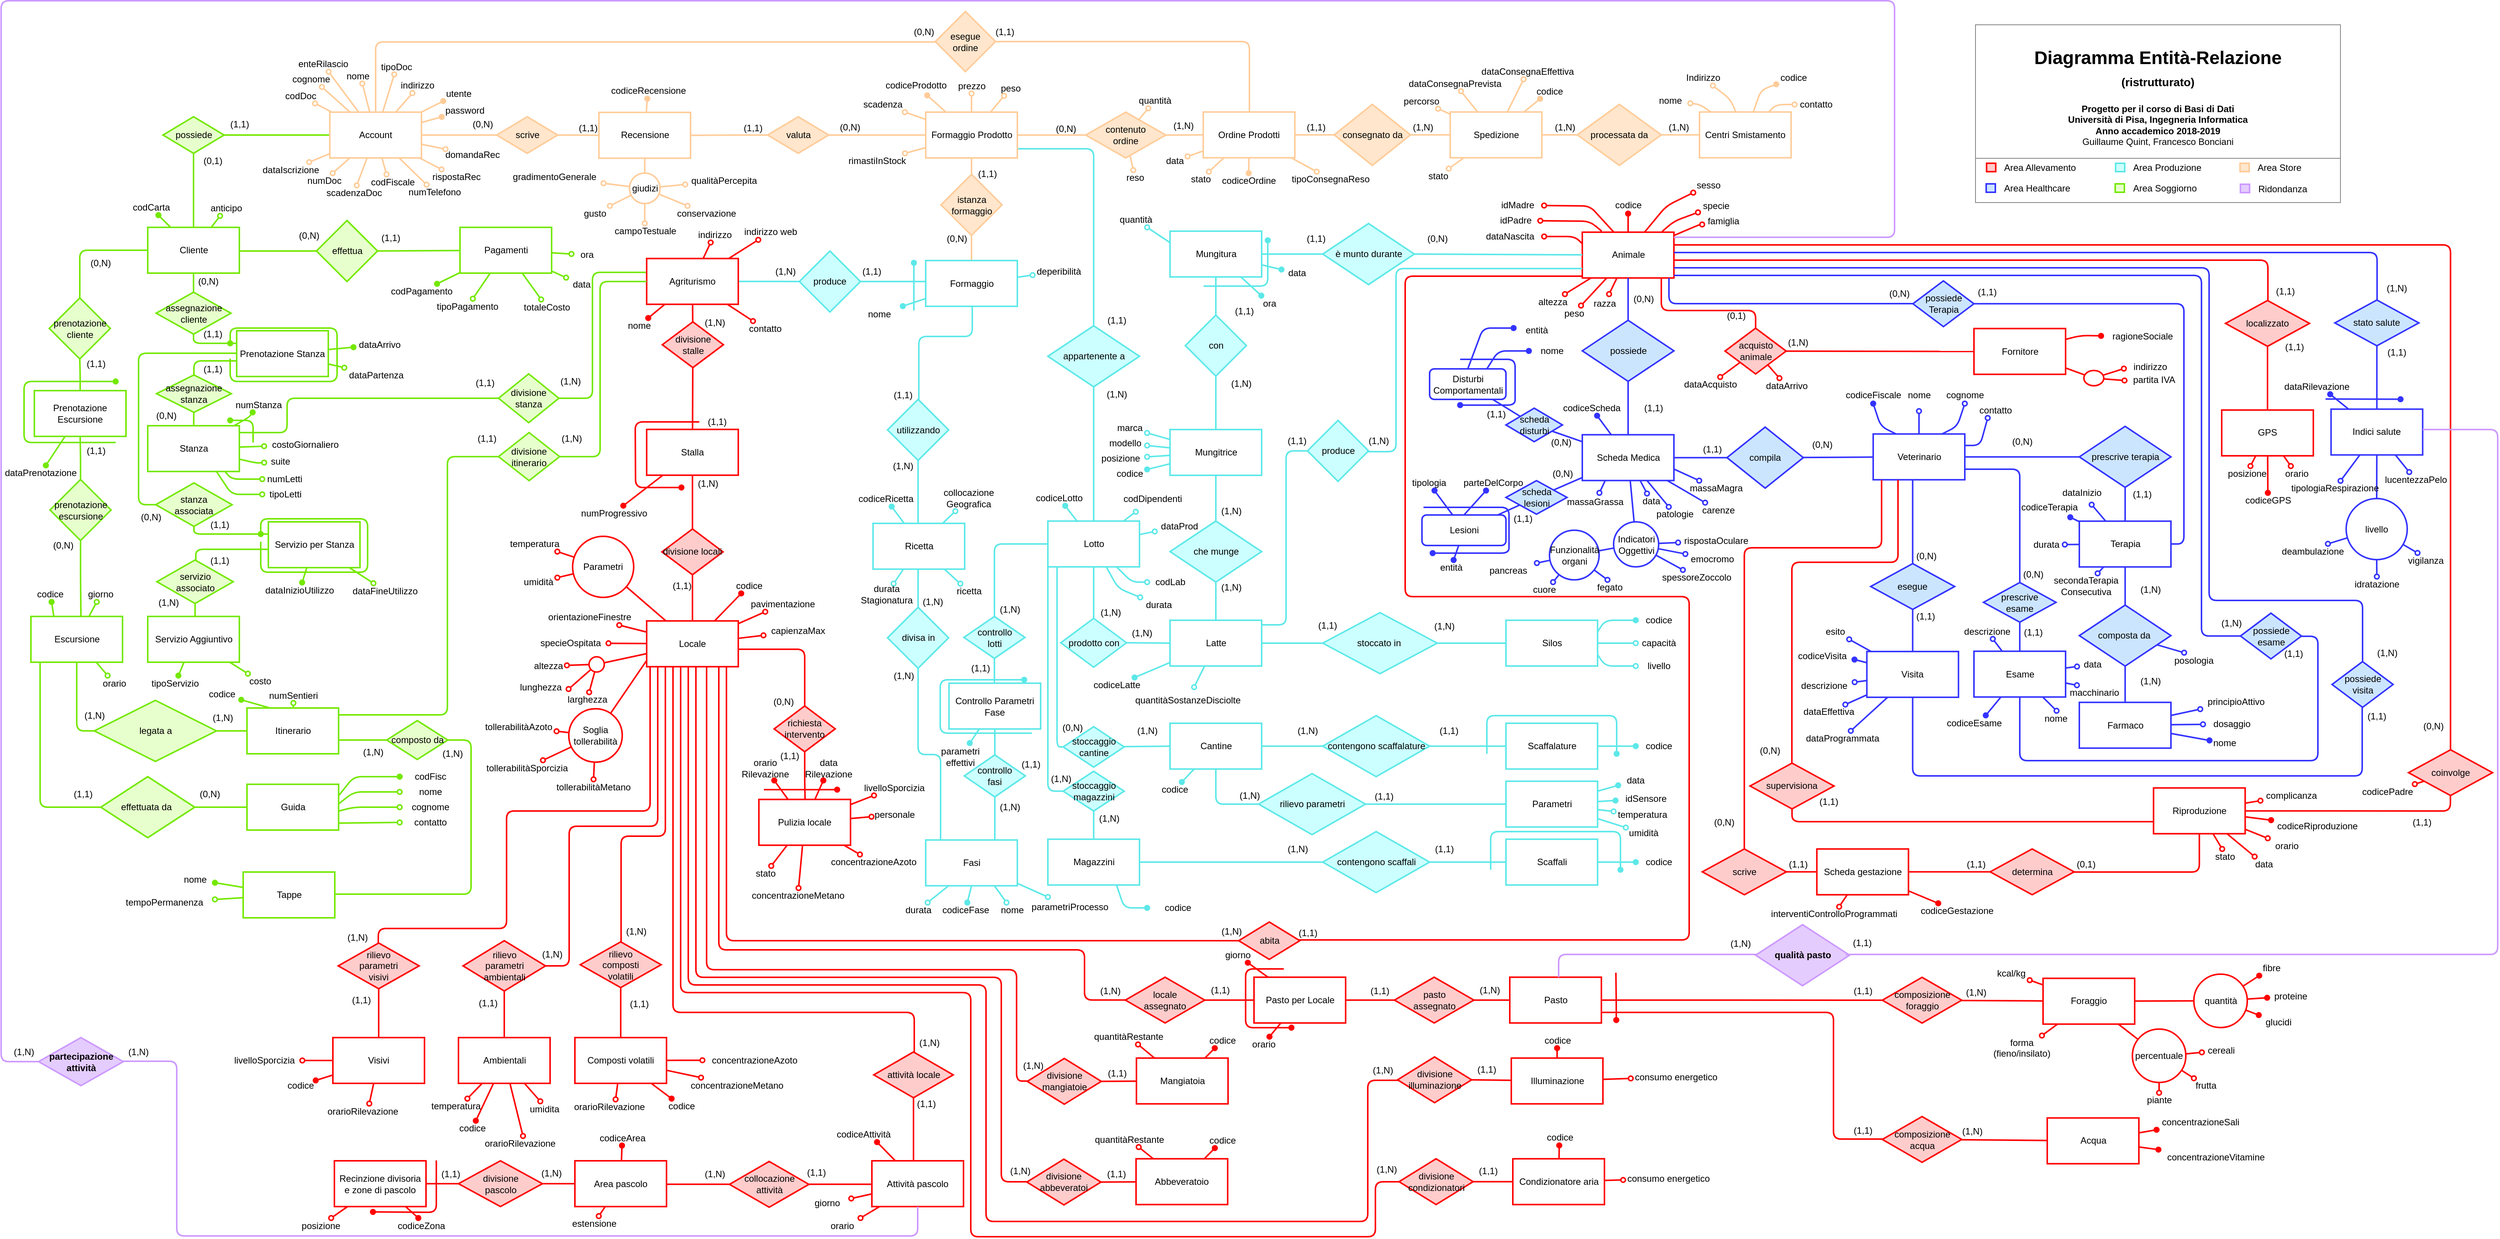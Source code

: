<mxfile pages="1" version="11.1.4" type="device"><diagram id="EFP8-toJ9apn4Ru0ASMB" name="Page-1"><mxGraphModel dx="566" dy="791" grid="1" gridSize="10" guides="1" tooltips="1" connect="1" arrows="1" fold="1" page="1" pageScale="1" pageWidth="3300" pageHeight="2339" math="0" shadow="0"><root><mxCell id="0"/><mxCell id="1" parent="0"/><mxCell id="ha2ks437aVcWWN25_cpP-823" value="Esame" style="rounded=0;whiteSpace=wrap;html=1;strokeColor=#3333FF;strokeWidth=2;" parent="1" vertex="1"><mxGeometry x="2592.5" y="1229.611" width="120" height="60" as="geometry"/></mxCell><mxCell id="ha2ks437aVcWWN25_cpP-886" value="(0,N)&lt;br&gt;" style="text;html=1;resizable=0;points=[];autosize=1;align=center;verticalAlign=top;spacingTop=-4;" parent="1" vertex="1"><mxGeometry x="1239.5" y="678.857" width="40" height="20" as="geometry"/></mxCell><mxCell id="ha2ks437aVcWWN25_cpP-885" value="(1,1)&lt;br&gt;" style="text;html=1;resizable=0;points=[];autosize=1;align=center;verticalAlign=top;spacingTop=-4;" parent="1" vertex="1"><mxGeometry x="1279.5" y="594.357" width="40" height="20" as="geometry"/></mxCell><mxCell id="ha2ks437aVcWWN25_cpP-15" value="(1,N)" style="text;html=1;strokeColor=none;fillColor=none;align=center;verticalAlign=middle;whiteSpace=wrap;rounded=0;" parent="1" vertex="1"><mxGeometry x="1850.5" y="532.794" width="40" height="20" as="geometry"/></mxCell><mxCell id="ha2ks437aVcWWN25_cpP-16" value="(1,1)" style="text;html=1;strokeColor=none;fillColor=none;align=center;verticalAlign=middle;whiteSpace=wrap;rounded=0;" parent="1" vertex="1"><mxGeometry x="1710.5" y="532.794" width="40" height="20" as="geometry"/></mxCell><mxCell id="ha2ks437aVcWWN25_cpP-18" value="(1,N)" style="text;html=1;strokeColor=none;fillColor=none;align=center;verticalAlign=middle;whiteSpace=wrap;rounded=0;" parent="1" vertex="1"><mxGeometry x="2185.5" y="532.794" width="40" height="20" as="geometry"/></mxCell><mxCell id="ha2ks437aVcWWN25_cpP-721" value="(0,N)" style="text;html=1;strokeColor=none;fillColor=none;align=center;verticalAlign=middle;whiteSpace=wrap;rounded=0;" parent="1" vertex="1"><mxGeometry x="2031.5" y="945.667" width="40" height="20" as="geometry"/></mxCell><mxCell id="ha2ks437aVcWWN25_cpP-839" value="secondaTerapia Consecutiva" style="text;html=1;strokeColor=none;fillColor=none;align=center;verticalAlign=middle;whiteSpace=wrap;rounded=0;" parent="1" vertex="1"><mxGeometry x="2687.5" y="1127.5" width="103" height="33" as="geometry"/></mxCell><mxCell id="ha2ks437aVcWWN25_cpP-621" value="(1,1)&lt;br&gt;" style="text;html=1;resizable=0;points=[];autosize=1;align=center;verticalAlign=top;spacingTop=-4;" parent="1" vertex="1"><mxGeometry x="2341.714" y="1498.786" width="40" height="20" as="geometry"/></mxCell><mxCell id="ha2ks437aVcWWN25_cpP-781" value="(1,N)" style="text;html=1;resizable=0;points=[];autosize=1;align=center;verticalAlign=top;spacingTop=-4;" parent="1" vertex="1"><mxGeometry x="2569.5" y="1849.333" width="40" height="20" as="geometry"/></mxCell><mxCell id="ha2ks437aVcWWN25_cpP-553" value="(1,N)&lt;br&gt;" style="text;html=1;resizable=0;points=[];autosize=1;align=center;verticalAlign=top;spacingTop=-4;" parent="1" vertex="1"><mxGeometry x="708.5" y="1903.5" width="40" height="20" as="geometry"/></mxCell><mxCell id="ha2ks437aVcWWN25_cpP-1" style="rounded=0;orthogonalLoop=1;jettySize=auto;html=1;endArrow=oval;endFill=1;strokeColor=#FFCC99;strokeWidth=2;" parent="1" source="ha2ks437aVcWWN25_cpP-4" target="ha2ks437aVcWWN25_cpP-924" edge="1"><mxGeometry relative="1" as="geometry"><mxPoint x="1691.5" y="607" as="targetPoint"/></mxGeometry></mxCell><mxCell id="ha2ks437aVcWWN25_cpP-2" style="edgeStyle=none;rounded=0;orthogonalLoop=1;jettySize=auto;html=1;endArrow=oval;endFill=0;strokeColor=#FFCC99;strokeWidth=2;" parent="1" source="ha2ks437aVcWWN25_cpP-4" target="ha2ks437aVcWWN25_cpP-927" edge="1"><mxGeometry relative="1" as="geometry"><mxPoint x="1571.5" y="595" as="targetPoint"/></mxGeometry></mxCell><mxCell id="ha2ks437aVcWWN25_cpP-3" style="edgeStyle=none;rounded=0;orthogonalLoop=1;jettySize=auto;html=1;endArrow=oval;endFill=0;strokeColor=#FFCC99;strokeWidth=2;" parent="1" source="ha2ks437aVcWWN25_cpP-4" target="ha2ks437aVcWWN25_cpP-928" edge="1"><mxGeometry relative="1" as="geometry"><mxPoint x="1583.5" y="607.0" as="targetPoint"/></mxGeometry></mxCell><mxCell id="ha2ks437aVcWWN25_cpP-4" value="Ordine Prodotti" style="rounded=0;whiteSpace=wrap;html=1;strokeColor=#FFCC99;strokeWidth=2;" parent="1" vertex="1"><mxGeometry x="1583" y="522.794" width="120" height="60" as="geometry"/></mxCell><mxCell id="ha2ks437aVcWWN25_cpP-5" value="consegnato da" style="rhombus;whiteSpace=wrap;html=1;strokeColor=#FFCC99;strokeWidth=2;fillColor=#FFE6CC;" parent="1" vertex="1"><mxGeometry x="1754.5" y="512.794" width="100" height="80" as="geometry"/></mxCell><mxCell id="ha2ks437aVcWWN25_cpP-6" style="edgeStyle=none;rounded=0;orthogonalLoop=1;jettySize=auto;html=1;endArrow=oval;endFill=0;strokeColor=#FFCC99;strokeWidth=2;" parent="1" source="ha2ks437aVcWWN25_cpP-8" target="ha2ks437aVcWWN25_cpP-930" edge="1"><mxGeometry relative="1" as="geometry"><mxPoint x="1907.5" y="607.0" as="targetPoint"/></mxGeometry></mxCell><mxCell id="ha2ks437aVcWWN25_cpP-7" style="rounded=0;orthogonalLoop=1;jettySize=auto;html=1;endArrow=oval;endFill=0;strokeColor=#FFCC99;strokeWidth=2;" parent="1" source="ha2ks437aVcWWN25_cpP-8" target="ha2ks437aVcWWN25_cpP-932" edge="1"><mxGeometry relative="1" as="geometry"><mxPoint x="1991.5" y="475" as="targetPoint"/></mxGeometry></mxCell><mxCell id="ha2ks437aVcWWN25_cpP-8" value="Spedizione" style="rounded=0;whiteSpace=wrap;html=1;strokeColor=#FFCC99;strokeWidth=2;" parent="1" vertex="1"><mxGeometry x="1906.5" y="522.794" width="120" height="60" as="geometry"/></mxCell><mxCell id="ha2ks437aVcWWN25_cpP-9" value="processata da" style="rhombus;whiteSpace=wrap;html=1;strokeColor=#FFCC99;strokeWidth=2;fillColor=#FFE6CC;" parent="1" vertex="1"><mxGeometry x="2073" y="512.794" width="110" height="80" as="geometry"/></mxCell><mxCell id="ha2ks437aVcWWN25_cpP-10" value="Centri Smistamento" style="rounded=0;whiteSpace=wrap;html=1;strokeColor=#FFCC99;strokeWidth=2;" parent="1" vertex="1"><mxGeometry x="2233" y="522.794" width="120" height="60" as="geometry"/></mxCell><mxCell id="ha2ks437aVcWWN25_cpP-11" value="" style="endArrow=none;html=1;exitX=1;exitY=0.5;exitDx=0;exitDy=0;entryX=0;entryY=0.5;entryDx=0;entryDy=0;edgeStyle=orthogonalEdgeStyle;strokeColor=#FFCC99;strokeWidth=2;" parent="1" source="ha2ks437aVcWWN25_cpP-9" target="ha2ks437aVcWWN25_cpP-10" edge="1"><mxGeometry width="50" height="50" relative="1" as="geometry"><mxPoint x="2183" y="611.794" as="sourcePoint"/><mxPoint x="2233" y="561.794" as="targetPoint"/></mxGeometry></mxCell><mxCell id="ha2ks437aVcWWN25_cpP-12" value="" style="endArrow=none;html=1;exitX=1;exitY=0.5;exitDx=0;exitDy=0;entryX=0;entryY=0.5;entryDx=0;entryDy=0;edgeStyle=orthogonalEdgeStyle;strokeColor=#FFCC99;strokeWidth=2;" parent="1" source="ha2ks437aVcWWN25_cpP-5" target="ha2ks437aVcWWN25_cpP-8" edge="1"><mxGeometry width="50" height="50" relative="1" as="geometry"><mxPoint x="1853" y="541.794" as="sourcePoint"/><mxPoint x="1903" y="491.794" as="targetPoint"/></mxGeometry></mxCell><mxCell id="ha2ks437aVcWWN25_cpP-13" value="" style="endArrow=none;html=1;exitX=1;exitY=0.5;exitDx=0;exitDy=0;entryX=0;entryY=0.5;entryDx=0;entryDy=0;edgeStyle=orthogonalEdgeStyle;strokeColor=#FFCC99;strokeWidth=2;" parent="1" source="ha2ks437aVcWWN25_cpP-8" target="ha2ks437aVcWWN25_cpP-9" edge="1"><mxGeometry width="50" height="50" relative="1" as="geometry"><mxPoint x="2033" y="581.794" as="sourcePoint"/><mxPoint x="2083" y="531.794" as="targetPoint"/></mxGeometry></mxCell><mxCell id="ha2ks437aVcWWN25_cpP-14" value="" style="endArrow=none;html=1;exitX=1;exitY=0.5;exitDx=0;exitDy=0;entryX=0;entryY=0.5;entryDx=0;entryDy=0;edgeStyle=orthogonalEdgeStyle;strokeColor=#FFCC99;strokeWidth=2;" parent="1" source="ha2ks437aVcWWN25_cpP-4" target="ha2ks437aVcWWN25_cpP-5" edge="1"><mxGeometry width="50" height="50" relative="1" as="geometry"><mxPoint x="1713" y="571.794" as="sourcePoint"/><mxPoint x="1743" y="551.794" as="targetPoint"/></mxGeometry></mxCell><mxCell id="ha2ks437aVcWWN25_cpP-17" value="(1,N)" style="text;html=1;strokeColor=none;fillColor=none;align=center;verticalAlign=middle;whiteSpace=wrap;rounded=0;" parent="1" vertex="1"><mxGeometry x="2036.5" y="532.794" width="40" height="20" as="geometry"/></mxCell><mxCell id="ha2ks437aVcWWN25_cpP-19" value="" style="endArrow=oval;html=1;endFill=1;strokeColor=#FFCC99;strokeWidth=2;" parent="1" source="ha2ks437aVcWWN25_cpP-8" target="ha2ks437aVcWWN25_cpP-21" edge="1"><mxGeometry width="50" height="50" relative="1" as="geometry"><mxPoint x="1996.5" y="553" as="sourcePoint"/><mxPoint x="2053" y="611.794" as="targetPoint"/><Array as="points"/></mxGeometry></mxCell><mxCell id="ha2ks437aVcWWN25_cpP-20" value="" style="endArrow=none;html=1;endFill=0;startArrow=oval;startFill=0;strokeColor=#FFCC99;strokeWidth=2;" parent="1" source="ha2ks437aVcWWN25_cpP-22" target="ha2ks437aVcWWN25_cpP-8" edge="1"><mxGeometry width="50" height="50" relative="1" as="geometry"><mxPoint x="1963" y="621.794" as="sourcePoint"/><mxPoint x="1993" y="591.794" as="targetPoint"/></mxGeometry></mxCell><mxCell id="ha2ks437aVcWWN25_cpP-21" value="codice" style="text;html=1;strokeColor=none;fillColor=none;align=center;verticalAlign=middle;whiteSpace=wrap;rounded=0;" parent="1" vertex="1"><mxGeometry x="2011.5" y="485.5" width="50" height="20" as="geometry"/></mxCell><mxCell id="ha2ks437aVcWWN25_cpP-22" value="dataConsegnaPrevista" style="text;html=1;strokeColor=none;fillColor=none;align=center;verticalAlign=middle;whiteSpace=wrap;rounded=0;" parent="1" vertex="1"><mxGeometry x="1845.5" y="475.5" width="134" height="20" as="geometry"/></mxCell><mxCell id="ha2ks437aVcWWN25_cpP-24" value="" style="endArrow=none;html=1;startArrow=oval;startFill=0;strokeColor=#FFCC99;strokeWidth=2;" parent="1" source="ha2ks437aVcWWN25_cpP-25" target="ha2ks437aVcWWN25_cpP-8" edge="1"><mxGeometry width="50" height="50" relative="1" as="geometry"><mxPoint x="1873" y="611.794" as="sourcePoint"/><mxPoint x="1923" y="591.794" as="targetPoint"/><Array as="points"/></mxGeometry></mxCell><mxCell id="ha2ks437aVcWWN25_cpP-25" value="percorso" style="text;html=1;strokeColor=none;fillColor=none;align=center;verticalAlign=middle;whiteSpace=wrap;rounded=0;" parent="1" vertex="1"><mxGeometry x="1837.5" y="498.5" width="62" height="20" as="geometry"/></mxCell><mxCell id="ha2ks437aVcWWN25_cpP-26" value="" style="endArrow=none;html=1;startArrow=oval;startFill=0;strokeColor=#FFCC99;strokeWidth=2;" parent="1" source="ha2ks437aVcWWN25_cpP-30" target="ha2ks437aVcWWN25_cpP-10" edge="1"><mxGeometry width="50" height="50" relative="1" as="geometry"><mxPoint x="2213" y="611.794" as="sourcePoint"/><mxPoint x="2333" y="601.794" as="targetPoint"/><Array as="points"><mxPoint x="2233.5" y="513"/></Array></mxGeometry></mxCell><mxCell id="ha2ks437aVcWWN25_cpP-27" value="" style="endArrow=none;html=1;startArrow=oval;startFill=0;strokeColor=#FFCC99;strokeWidth=2;" parent="1" source="ha2ks437aVcWWN25_cpP-31" target="ha2ks437aVcWWN25_cpP-10" edge="1"><mxGeometry width="50" height="50" relative="1" as="geometry"><mxPoint x="2253" y="641.794" as="sourcePoint"/><mxPoint x="2323" y="591.794" as="targetPoint"/><Array as="points"><mxPoint x="2273.5" y="506"/></Array></mxGeometry></mxCell><mxCell id="ha2ks437aVcWWN25_cpP-28" value="" style="endArrow=none;html=1;startArrow=oval;startFill=1;strokeColor=#FFCC99;strokeWidth=2;" parent="1" source="ha2ks437aVcWWN25_cpP-32" target="ha2ks437aVcWWN25_cpP-10" edge="1"><mxGeometry width="50" height="50" relative="1" as="geometry"><mxPoint x="2333" y="641.794" as="sourcePoint"/><mxPoint x="2304.5" y="554" as="targetPoint"/><Array as="points"><mxPoint x="2313.5" y="494"/></Array></mxGeometry></mxCell><mxCell id="ha2ks437aVcWWN25_cpP-29" value="" style="endArrow=none;html=1;endFill=0;startArrow=oval;startFill=0;strokeColor=#FFCC99;strokeWidth=2;" parent="1" source="ha2ks437aVcWWN25_cpP-33" target="ha2ks437aVcWWN25_cpP-10" edge="1"><mxGeometry width="50" height="50" relative="1" as="geometry"><mxPoint x="2353" y="611.794" as="sourcePoint"/><mxPoint x="2323.5" y="566" as="targetPoint"/><Array as="points"><mxPoint x="2333.5" y="513"/></Array></mxGeometry></mxCell><mxCell id="ha2ks437aVcWWN25_cpP-30" value="nome" style="text;html=1;strokeColor=none;fillColor=none;align=center;verticalAlign=middle;whiteSpace=wrap;rounded=0;" parent="1" vertex="1"><mxGeometry x="2169" y="498" width="52" height="20" as="geometry"/></mxCell><mxCell id="ha2ks437aVcWWN25_cpP-31" value="Indirizzo" style="text;html=1;strokeColor=none;fillColor=none;align=center;verticalAlign=middle;whiteSpace=wrap;rounded=0;" parent="1" vertex="1"><mxGeometry x="2217.5" y="468.294" width="40" height="20" as="geometry"/></mxCell><mxCell id="ha2ks437aVcWWN25_cpP-32" value="codice" style="text;html=1;strokeColor=none;fillColor=none;align=center;verticalAlign=middle;whiteSpace=wrap;rounded=0;" parent="1" vertex="1"><mxGeometry x="2333.5" y="468" width="45" height="20" as="geometry"/></mxCell><mxCell id="ha2ks437aVcWWN25_cpP-33" value="contatto" style="text;html=1;strokeColor=none;fillColor=none;align=center;verticalAlign=middle;whiteSpace=wrap;rounded=0;" parent="1" vertex="1"><mxGeometry x="2357.5" y="503" width="56" height="20" as="geometry"/></mxCell><mxCell id="ha2ks437aVcWWN25_cpP-34" value="" style="endArrow=none;html=1;startArrow=oval;startFill=0;strokeColor=#FFCC99;strokeWidth=2;" parent="1" source="ha2ks437aVcWWN25_cpP-35" target="ha2ks437aVcWWN25_cpP-4" edge="1"><mxGeometry width="50" height="50" relative="1" as="geometry"><mxPoint x="1733" y="621.794" as="sourcePoint"/><mxPoint x="1683" y="621.794" as="targetPoint"/><Array as="points"/></mxGeometry></mxCell><mxCell id="ha2ks437aVcWWN25_cpP-35" value="tipoConsegnaReso" style="text;html=1;strokeColor=none;fillColor=none;align=center;verticalAlign=middle;whiteSpace=wrap;rounded=0;" parent="1" vertex="1"><mxGeometry x="1677" y="601" width="146" height="20" as="geometry"/></mxCell><mxCell id="ha2ks437aVcWWN25_cpP-38" value="" style="edgeStyle=none;rounded=1;orthogonalLoop=1;jettySize=auto;html=1;endArrow=none;endFill=0;" parent="1" edge="1"><mxGeometry relative="1" as="geometry"><mxPoint x="1107.5" y="324" as="targetPoint"/></mxGeometry></mxCell><mxCell id="ha2ks437aVcWWN25_cpP-39" style="edgeStyle=none;rounded=0;orthogonalLoop=1;jettySize=auto;html=1;endArrow=oval;endFill=1;strokeColor=#FF0000;strokeWidth=2;" parent="1" source="ha2ks437aVcWWN25_cpP-41" target="ha2ks437aVcWWN25_cpP-42" edge="1"><mxGeometry relative="1" as="geometry"/></mxCell><mxCell id="ha2ks437aVcWWN25_cpP-40" style="edgeStyle=none;rounded=0;orthogonalLoop=1;jettySize=auto;html=1;endArrow=oval;endFill=1;strokeColor=#FF0000;strokeWidth=2;" parent="1" source="ha2ks437aVcWWN25_cpP-41" target="ha2ks437aVcWWN25_cpP-43" edge="1"><mxGeometry relative="1" as="geometry"><Array as="points"/></mxGeometry></mxCell><mxCell id="ha2ks437aVcWWN25_cpP-41" value="Acqua" style="rounded=0;whiteSpace=wrap;html=1;align=center;strokeColor=#FF0000;strokeWidth=2;" parent="1" vertex="1"><mxGeometry x="2688.5" y="1841.333" width="120" height="60" as="geometry"/></mxCell><mxCell id="ha2ks437aVcWWN25_cpP-42" value="concentrazioneSali" style="text;html=1;resizable=0;points=[];autosize=1;align=center;verticalAlign=top;spacingTop=-4;" parent="1" vertex="1"><mxGeometry x="2829" y="1836.833" width="120" height="20" as="geometry"/></mxCell><mxCell id="ha2ks437aVcWWN25_cpP-43" value="concentrazioneVitamine" style="text;html=1;resizable=0;points=[];autosize=1;align=center;verticalAlign=top;spacingTop=-4;" parent="1" vertex="1"><mxGeometry x="2833.5" y="1882.833" width="150" height="20" as="geometry"/></mxCell><mxCell id="ha2ks437aVcWWN25_cpP-46" style="edgeStyle=none;rounded=0;orthogonalLoop=1;jettySize=auto;html=1;endArrow=none;endFill=0;strokeColor=#FF0000;strokeWidth=2;" parent="1" source="JTuGgg_bHjdRdtDD3qZu-8" target="ha2ks437aVcWWN25_cpP-777" edge="1"><mxGeometry relative="1" as="geometry"/></mxCell><mxCell id="ha2ks437aVcWWN25_cpP-47" value="locale&lt;br&gt;assegnato" style="rhombus;whiteSpace=wrap;html=1;align=center;strokeColor=#FF0000;strokeWidth=2;fillColor=#FFCCCC;" parent="1" vertex="1"><mxGeometry x="1481" y="1656.833" width="104" height="60" as="geometry"/></mxCell><mxCell id="ha2ks437aVcWWN25_cpP-48" value="" style="rounded=1;orthogonalLoop=1;jettySize=auto;html=1;endArrow=none;endFill=0;edgeStyle=orthogonalEdgeStyle;strokeColor=#FF0000;strokeWidth=2;" parent="1" source="ha2ks437aVcWWN25_cpP-47" target="ha2ks437aVcWWN25_cpP-483" edge="1"><mxGeometry relative="1" as="geometry"><mxPoint x="1667.5" y="1686" as="sourcePoint"/><mxPoint x="1164.5" y="717.5" as="targetPoint"/><Array as="points"><mxPoint x="1427.5" y="1687"/><mxPoint x="1427.5" y="1621"/><mxPoint x="948.5" y="1621"/></Array></mxGeometry></mxCell><mxCell id="ha2ks437aVcWWN25_cpP-49" value="(1,N)" style="text;html=1;resizable=0;points=[];autosize=1;align=center;verticalAlign=top;spacingTop=-4;" parent="1" vertex="1"><mxGeometry x="1441" y="1664.833" width="40" height="20" as="geometry"/></mxCell><mxCell id="ha2ks437aVcWWN25_cpP-50" value="(1,1)" style="text;html=1;resizable=0;points=[];autosize=1;align=center;verticalAlign=top;spacingTop=-4;" parent="1" vertex="1"><mxGeometry x="1585" y="1664.333" width="40" height="20" as="geometry"/></mxCell><mxCell id="ha2ks437aVcWWN25_cpP-51" style="edgeStyle=none;rounded=1;orthogonalLoop=1;jettySize=auto;html=1;endArrow=oval;endFill=0;strokeColor=#FF0000;strokeWidth=2;" parent="1" source="ha2ks437aVcWWN25_cpP-61" target="ha2ks437aVcWWN25_cpP-54" edge="1"><mxGeometry relative="1" as="geometry"><mxPoint x="2289.267" y="866.643" as="sourcePoint"/></mxGeometry></mxCell><mxCell id="ha2ks437aVcWWN25_cpP-52" style="edgeStyle=none;rounded=1;orthogonalLoop=1;jettySize=auto;html=1;endArrow=oval;endFill=0;strokeColor=#FF0000;strokeWidth=2;" parent="1" source="ha2ks437aVcWWN25_cpP-61" target="ha2ks437aVcWWN25_cpP-55" edge="1"><mxGeometry relative="1" as="geometry"><mxPoint x="2330.663" y="866.643" as="sourcePoint"/></mxGeometry></mxCell><mxCell id="ha2ks437aVcWWN25_cpP-54" value="dataAcquisto" style="text;html=1;resizable=0;points=[];autosize=1;align=center;verticalAlign=top;spacingTop=-4;fontSize=12;" parent="1" vertex="1"><mxGeometry x="2201.5" y="870.143" width="90" height="20" as="geometry"/></mxCell><mxCell id="ha2ks437aVcWWN25_cpP-55" value="dataArrivo" style="text;html=1;resizable=0;points=[];autosize=1;align=center;verticalAlign=top;spacingTop=-4;fontSize=12;" parent="1" vertex="1"><mxGeometry x="2311.5" y="871.643" width="70" height="20" as="geometry"/></mxCell><mxCell id="ha2ks437aVcWWN25_cpP-56" style="edgeStyle=none;rounded=1;comic=0;jumpStyle=none;orthogonalLoop=1;jettySize=auto;html=1;shadow=0;endArrow=oval;endFill=1;strokeWidth=2;fillColor=none;fontSize=12;startArrow=none;startFill=0;entryX=-0.035;entryY=0.48;entryDx=0;entryDy=0;entryPerimeter=0;strokeColor=#FF0000;" parent="1" source="ha2ks437aVcWWN25_cpP-58" target="ha2ks437aVcWWN25_cpP-64" edge="1"><mxGeometry relative="1" as="geometry"><mxPoint x="2752.5" y="786.643" as="targetPoint"/><Array as="points"><mxPoint x="2732.5" y="815.643"/></Array></mxGeometry></mxCell><mxCell id="ha2ks437aVcWWN25_cpP-57" style="edgeStyle=none;rounded=1;comic=0;jumpStyle=none;orthogonalLoop=1;jettySize=auto;html=1;entryX=0.011;entryY=0.276;entryDx=0;entryDy=0;entryPerimeter=0;shadow=0;startArrow=none;startFill=0;endArrow=none;endFill=0;strokeWidth=2;fillColor=none;fontSize=12;strokeColor=#FF0000;" parent="1" source="ha2ks437aVcWWN25_cpP-58" target="ha2ks437aVcWWN25_cpP-71" edge="1"><mxGeometry relative="1" as="geometry"/></mxCell><mxCell id="ha2ks437aVcWWN25_cpP-58" value="Fornitore&lt;br&gt;" style="rounded=0;whiteSpace=wrap;html=1;strokeColor=#FF0000;strokeWidth=2;" parent="1" vertex="1"><mxGeometry x="2592.5" y="806.643" width="120" height="60" as="geometry"/></mxCell><mxCell id="ha2ks437aVcWWN25_cpP-59" style="edgeStyle=none;rounded=0;comic=0;jumpStyle=none;orthogonalLoop=1;jettySize=auto;html=1;entryX=0;entryY=0.5;entryDx=0;entryDy=0;shadow=0;endArrow=none;endFill=0;strokeWidth=2;fillColor=none;fontSize=12;strokeColor=#FF0000;" parent="1" source="ha2ks437aVcWWN25_cpP-61" target="ha2ks437aVcWWN25_cpP-58" edge="1"><mxGeometry relative="1" as="geometry"><Array as="points"/></mxGeometry></mxCell><mxCell id="ha2ks437aVcWWN25_cpP-60" style="edgeStyle=orthogonalEdgeStyle;rounded=1;comic=0;jumpStyle=none;orthogonalLoop=1;jettySize=auto;html=1;shadow=0;endArrow=none;endFill=0;strokeWidth=2;fillColor=none;fontSize=12;strokeColor=#FF0000;" parent="1" source="ha2ks437aVcWWN25_cpP-61" target="ha2ks437aVcWWN25_cpP-74" edge="1"><mxGeometry relative="1" as="geometry"><Array as="points"><mxPoint x="2306" y="783"/><mxPoint x="2183" y="783"/></Array><mxPoint x="2379.5" y="836.643" as="targetPoint"/></mxGeometry></mxCell><mxCell id="ha2ks437aVcWWN25_cpP-61" value="acquisto animale&lt;br&gt;" style="rhombus;whiteSpace=wrap;html=1;fontSize=12;align=center;strokeColor=#FF0000;strokeWidth=2;fillColor=#FFCCCC;" parent="1" vertex="1"><mxGeometry x="2266.5" y="806.143" width="80" height="60" as="geometry"/></mxCell><mxCell id="ha2ks437aVcWWN25_cpP-62" value="(1,N)&lt;br&gt;" style="text;html=1;resizable=0;points=[];autosize=1;align=left;verticalAlign=top;spacingTop=-4;fontSize=12;" parent="1" vertex="1"><mxGeometry x="2346.5" y="815.143" width="40" height="20" as="geometry"/></mxCell><mxCell id="ha2ks437aVcWWN25_cpP-63" value="(0,1)" style="text;html=1;resizable=0;points=[];autosize=1;align=left;verticalAlign=top;spacingTop=-4;fontSize=12;opacity=70;fontColor=#000000;" parent="1" vertex="1"><mxGeometry x="2266.5" y="780.143" width="40" height="20" as="geometry"/></mxCell><mxCell id="ha2ks437aVcWWN25_cpP-64" value="ragioneSociale" style="text;html=1;resizable=0;points=[];autosize=1;align=center;verticalAlign=top;spacingTop=-4;fontSize=12;" parent="1" vertex="1"><mxGeometry x="2762.5" y="806.643" width="100" height="20" as="geometry"/></mxCell><mxCell id="ha2ks437aVcWWN25_cpP-65" value="indirizzo&lt;br&gt;" style="text;html=1;resizable=0;points=[];autosize=1;align=center;verticalAlign=top;spacingTop=-4;fontSize=12;" parent="1" vertex="1"><mxGeometry x="2792.5" y="847.143" width="60" height="20" as="geometry"/></mxCell><mxCell id="ha2ks437aVcWWN25_cpP-66" value="partita IVA&lt;br&gt;" style="text;html=1;resizable=0;points=[];autosize=1;align=center;verticalAlign=top;spacingTop=-4;fontSize=12;" parent="1" vertex="1"><mxGeometry x="2792.5" y="863.643" width="70" height="20" as="geometry"/></mxCell><mxCell id="ha2ks437aVcWWN25_cpP-68" style="edgeStyle=none;rounded=1;comic=0;jumpStyle=none;orthogonalLoop=1;jettySize=auto;html=1;entryX=-0.061;entryY=0.599;entryDx=0;entryDy=0;entryPerimeter=0;shadow=0;startArrow=none;startFill=0;endArrow=oval;endFill=0;strokeWidth=2;fillColor=none;fontSize=12;strokeColor=#FF0000;" parent="1" source="ha2ks437aVcWWN25_cpP-71" target="ha2ks437aVcWWN25_cpP-65" edge="1"><mxGeometry relative="1" as="geometry"/></mxCell><mxCell id="ha2ks437aVcWWN25_cpP-69" style="edgeStyle=none;rounded=1;comic=0;jumpStyle=none;orthogonalLoop=1;jettySize=auto;html=1;shadow=0;startArrow=none;startFill=0;endArrow=oval;endFill=0;strokeWidth=2;fillColor=none;fontSize=12;entryX=-0.04;entryY=0.554;entryDx=0;entryDy=0;entryPerimeter=0;strokeColor=#FF0000;" parent="1" source="ha2ks437aVcWWN25_cpP-71" target="ha2ks437aVcWWN25_cpP-66" edge="1"><mxGeometry relative="1" as="geometry"/></mxCell><mxCell id="ha2ks437aVcWWN25_cpP-71" value="" style="ellipse;whiteSpace=wrap;html=1;fontSize=12;align=center;strokeColor=#FF0000;strokeWidth=2;" parent="1" vertex="1"><mxGeometry x="2736.5" y="861.643" width="26" height="20" as="geometry"/></mxCell><mxCell id="ha2ks437aVcWWN25_cpP-72" style="rounded=1;orthogonalLoop=1;jettySize=auto;html=1;endArrow=oval;endFill=0;strokeColor=#FF0000;strokeWidth=2;" parent="1" source="ha2ks437aVcWWN25_cpP-74" target="ha2ks437aVcWWN25_cpP-158" edge="1"><mxGeometry relative="1" as="geometry"><mxPoint x="2081.5" y="779" as="targetPoint"/></mxGeometry></mxCell><mxCell id="ha2ks437aVcWWN25_cpP-74" value="Animale" style="rounded=0;whiteSpace=wrap;html=1;strokeColor=#FF0000;strokeWidth=2;" parent="1" vertex="1"><mxGeometry x="2079.5" y="680.333" width="120" height="60" as="geometry"/></mxCell><mxCell id="ha2ks437aVcWWN25_cpP-75" value="possiede" style="rhombus;whiteSpace=wrap;html=1;strokeColor=#3333FF;strokeWidth=2;fillColor=#CCE5FF;" parent="1" vertex="1"><mxGeometry x="2079.5" y="795.833" width="120" height="80" as="geometry"/></mxCell><mxCell id="ha2ks437aVcWWN25_cpP-76" style="edgeStyle=none;rounded=1;orthogonalLoop=1;jettySize=auto;html=1;endArrow=none;endFill=0;strokeColor=#3333FF;strokeWidth=2;" parent="1" source="ha2ks437aVcWWN25_cpP-79" target="ha2ks437aVcWWN25_cpP-720" edge="1"><mxGeometry relative="1" as="geometry"/></mxCell><mxCell id="ha2ks437aVcWWN25_cpP-77" style="edgeStyle=none;rounded=1;orthogonalLoop=1;jettySize=auto;html=1;endArrow=oval;endFill=0;strokeColor=#3333FF;strokeWidth=2;" parent="1" source="ha2ks437aVcWWN25_cpP-79" target="ha2ks437aVcWWN25_cpP-867" edge="1"><mxGeometry relative="1" as="geometry"><mxPoint x="2231.5" y="1039" as="targetPoint"/></mxGeometry></mxCell><mxCell id="ha2ks437aVcWWN25_cpP-78" style="edgeStyle=none;rounded=1;orthogonalLoop=1;jettySize=auto;html=1;endArrow=oval;endFill=0;strokeColor=#3333FF;strokeWidth=2;" parent="1" source="ha2ks437aVcWWN25_cpP-79" target="ha2ks437aVcWWN25_cpP-868" edge="1"><mxGeometry relative="1" as="geometry"/></mxCell><mxCell id="ha2ks437aVcWWN25_cpP-79" value="Scheda Medica" style="rounded=0;whiteSpace=wrap;html=1;strokeColor=#3333FF;strokeWidth=2;" parent="1" vertex="1"><mxGeometry x="2079.5" y="945.833" width="120" height="60" as="geometry"/></mxCell><mxCell id="ha2ks437aVcWWN25_cpP-80" value="" style="endArrow=none;html=1;entryX=0.5;entryY=1;entryDx=0;entryDy=0;strokeColor=#3333FF;strokeWidth=2;" parent="1" source="ha2ks437aVcWWN25_cpP-75" target="ha2ks437aVcWWN25_cpP-74" edge="1"><mxGeometry width="50" height="50" relative="1" as="geometry"><mxPoint x="2079.5" y="1075.833" as="sourcePoint"/><mxPoint x="2129.5" y="1025.833" as="targetPoint"/></mxGeometry></mxCell><mxCell id="ha2ks437aVcWWN25_cpP-81" value="" style="endArrow=none;html=1;entryX=0.5;entryY=1;entryDx=0;entryDy=0;exitX=0.5;exitY=0;exitDx=0;exitDy=0;strokeColor=#3333FF;strokeWidth=2;" parent="1" source="ha2ks437aVcWWN25_cpP-79" target="ha2ks437aVcWWN25_cpP-75" edge="1"><mxGeometry width="50" height="50" relative="1" as="geometry"><mxPoint x="2139.5" y="935.833" as="sourcePoint"/><mxPoint x="2129.5" y="1025.833" as="targetPoint"/></mxGeometry></mxCell><mxCell id="ha2ks437aVcWWN25_cpP-82" value="(1,1)" style="text;html=1;strokeColor=none;fillColor=none;align=center;verticalAlign=middle;whiteSpace=wrap;rounded=0;" parent="1" vertex="1"><mxGeometry x="2152.5" y="900.833" width="40" height="20" as="geometry"/></mxCell><mxCell id="ha2ks437aVcWWN25_cpP-83" value="(0,N)" style="text;html=1;strokeColor=none;fillColor=none;align=center;verticalAlign=middle;whiteSpace=wrap;rounded=0;fontColor=#000000;fontStyle=0" parent="1" vertex="1"><mxGeometry x="2139.5" y="757.833" width="40" height="20" as="geometry"/></mxCell><mxCell id="ha2ks437aVcWWN25_cpP-84" style="edgeStyle=orthogonalEdgeStyle;rounded=1;orthogonalLoop=1;jettySize=auto;html=1;endArrow=none;endFill=0;strokeColor=#3333FF;strokeWidth=2;" parent="1" source="ha2ks437aVcWWN25_cpP-85" target="ha2ks437aVcWWN25_cpP-816" edge="1"><mxGeometry relative="1" as="geometry"><Array as="points"><mxPoint x="2652.5" y="991"/></Array></mxGeometry></mxCell><mxCell id="ha2ks437aVcWWN25_cpP-85" value="Veterinario" style="rounded=0;whiteSpace=wrap;html=1;strokeColor=#3333FF;strokeWidth=2;" parent="1" vertex="1"><mxGeometry x="2460.5" y="944.833" width="120" height="60" as="geometry"/></mxCell><mxCell id="ha2ks437aVcWWN25_cpP-86" style="edgeStyle=orthogonalEdgeStyle;rounded=0;orthogonalLoop=1;jettySize=auto;html=1;endArrow=none;endFill=0;strokeColor=#3333FF;strokeWidth=2;" parent="1" source="ha2ks437aVcWWN25_cpP-88" target="ha2ks437aVcWWN25_cpP-79" edge="1"><mxGeometry relative="1" as="geometry"/></mxCell><mxCell id="ha2ks437aVcWWN25_cpP-87" style="rounded=0;orthogonalLoop=1;jettySize=auto;html=1;endArrow=none;endFill=0;strokeColor=#3333FF;strokeWidth=2;" parent="1" source="ha2ks437aVcWWN25_cpP-88" target="ha2ks437aVcWWN25_cpP-85" edge="1"><mxGeometry relative="1" as="geometry"/></mxCell><mxCell id="ha2ks437aVcWWN25_cpP-88" value="compila" style="rhombus;whiteSpace=wrap;html=1;strokeColor=#3333FF;strokeWidth=2;fillColor=#CCE5FF;" parent="1" vertex="1"><mxGeometry x="2269" y="935.833" width="100" height="80" as="geometry"/></mxCell><mxCell id="ha2ks437aVcWWN25_cpP-89" value="prescrive terapia" style="rhombus;whiteSpace=wrap;html=1;strokeColor=#3333FF;strokeWidth=2;fillColor=#CCE5FF;" parent="1" vertex="1"><mxGeometry x="2730.5" y="934.833" width="120" height="80" as="geometry"/></mxCell><mxCell id="ha2ks437aVcWWN25_cpP-90" value="Terapia" style="rounded=0;whiteSpace=wrap;html=1;strokeColor=#3333FF;strokeWidth=2;" parent="1" vertex="1"><mxGeometry x="2730.5" y="1059.111" width="120" height="60" as="geometry"/></mxCell><mxCell id="ha2ks437aVcWWN25_cpP-91" style="rounded=1;orthogonalLoop=1;jettySize=auto;html=1;endArrow=oval;endFill=0;strokeColor=#3333FF;strokeWidth=2;" parent="1" source="ha2ks437aVcWWN25_cpP-92" target="ha2ks437aVcWWN25_cpP-837" edge="1"><mxGeometry relative="1" as="geometry"><mxPoint x="2867.5" y="1231" as="targetPoint"/></mxGeometry></mxCell><mxCell id="ha2ks437aVcWWN25_cpP-92" value="composta da&amp;nbsp;" style="rhombus;whiteSpace=wrap;html=1;strokeColor=#3333FF;strokeWidth=2;fillColor=#CCE5FF;" parent="1" vertex="1"><mxGeometry x="2730.5" y="1169.111" width="120" height="80" as="geometry"/></mxCell><mxCell id="ha2ks437aVcWWN25_cpP-93" value="Farmaco" style="rounded=0;whiteSpace=wrap;html=1;strokeColor=#3333FF;strokeWidth=2;" parent="1" vertex="1"><mxGeometry x="2730.5" y="1296.611" width="120" height="60" as="geometry"/></mxCell><mxCell id="ha2ks437aVcWWN25_cpP-94" value="" style="endArrow=none;html=1;entryX=0.5;entryY=1;entryDx=0;entryDy=0;exitX=0.5;exitY=0;exitDx=0;exitDy=0;strokeColor=#3333FF;strokeWidth=2;" parent="1" source="ha2ks437aVcWWN25_cpP-92" target="ha2ks437aVcWWN25_cpP-90" edge="1"><mxGeometry width="50" height="50" relative="1" as="geometry"><mxPoint x="2530.5" y="1199.111" as="sourcePoint"/><mxPoint x="2580.5" y="1149.111" as="targetPoint"/></mxGeometry></mxCell><mxCell id="ha2ks437aVcWWN25_cpP-95" value="" style="endArrow=none;html=1;entryX=0.5;entryY=0;entryDx=0;entryDy=0;strokeColor=#3333FF;strokeWidth=2;" parent="1" source="ha2ks437aVcWWN25_cpP-92" target="ha2ks437aVcWWN25_cpP-93" edge="1"><mxGeometry width="50" height="50" relative="1" as="geometry"><mxPoint x="2765.5" y="1249.111" as="sourcePoint"/><mxPoint x="2765.5" y="1289.111" as="targetPoint"/></mxGeometry></mxCell><mxCell id="ha2ks437aVcWWN25_cpP-96" value="(0,N)" style="text;html=1;strokeColor=none;fillColor=none;align=center;verticalAlign=middle;whiteSpace=wrap;rounded=0;" parent="1" vertex="1"><mxGeometry x="2374" y="949.167" width="40" height="20" as="geometry"/></mxCell><mxCell id="ha2ks437aVcWWN25_cpP-97" value="(1,1)" style="text;html=1;strokeColor=none;fillColor=none;align=center;verticalAlign=middle;whiteSpace=wrap;rounded=0;" parent="1" vertex="1"><mxGeometry x="2229.5" y="954.667" width="40" height="20" as="geometry"/></mxCell><mxCell id="ha2ks437aVcWWN25_cpP-98" value="(1,1)" style="text;html=1;strokeColor=none;fillColor=none;align=center;verticalAlign=middle;whiteSpace=wrap;rounded=0;" parent="1" vertex="1"><mxGeometry x="2792.5" y="1013.611" width="40" height="20" as="geometry"/></mxCell><mxCell id="ha2ks437aVcWWN25_cpP-99" value="(1,N)" style="text;html=1;strokeColor=none;fillColor=none;align=center;verticalAlign=middle;whiteSpace=wrap;rounded=0;" parent="1" vertex="1"><mxGeometry x="2803.5" y="1139.111" width="40" height="20" as="geometry"/></mxCell><mxCell id="ha2ks437aVcWWN25_cpP-100" value="(1,N)" style="text;html=1;strokeColor=none;fillColor=none;align=center;verticalAlign=middle;whiteSpace=wrap;rounded=0;" parent="1" vertex="1"><mxGeometry x="2803.5" y="1259.111" width="40" height="20" as="geometry"/></mxCell><mxCell id="ha2ks437aVcWWN25_cpP-101" value="" style="endArrow=oval;html=1;exitX=0.25;exitY=0;exitDx=0;exitDy=0;startArrow=none;startFill=0;endFill=1;strokeColor=#3333FF;strokeWidth=2;" parent="1" source="ha2ks437aVcWWN25_cpP-85" edge="1"><mxGeometry width="50" height="50" relative="1" as="geometry"><mxPoint x="2470.5" y="914.833" as="sourcePoint"/><mxPoint x="2460.5" y="905" as="targetPoint"/><Array as="points"><mxPoint x="2470.5" y="935"/></Array></mxGeometry></mxCell><mxCell id="ha2ks437aVcWWN25_cpP-102" value="codiceFiscale" style="text;html=1;strokeColor=none;fillColor=none;align=center;verticalAlign=middle;whiteSpace=wrap;rounded=0;" parent="1" vertex="1"><mxGeometry x="2440.5" y="883.833" width="40" height="20" as="geometry"/></mxCell><mxCell id="ha2ks437aVcWWN25_cpP-103" value="" style="endArrow=oval;html=1;exitX=0.5;exitY=0;exitDx=0;exitDy=0;startArrow=none;startFill=0;endFill=0;strokeColor=#3333FF;strokeWidth=2;" parent="1" source="ha2ks437aVcWWN25_cpP-85" edge="1"><mxGeometry width="50" height="50" relative="1" as="geometry"><mxPoint x="2510.5" y="914.833" as="sourcePoint"/><mxPoint x="2520.5" y="914.833" as="targetPoint"/></mxGeometry></mxCell><mxCell id="ha2ks437aVcWWN25_cpP-104" value="nome" style="text;html=1;strokeColor=none;fillColor=none;align=center;verticalAlign=middle;whiteSpace=wrap;rounded=0;" parent="1" vertex="1"><mxGeometry x="2500.5" y="883.833" width="40" height="20" as="geometry"/></mxCell><mxCell id="ha2ks437aVcWWN25_cpP-105" value="" style="endArrow=oval;html=1;exitX=0.75;exitY=0;exitDx=0;exitDy=0;startArrow=none;startFill=0;endFill=0;strokeColor=#3333FF;strokeWidth=2;" parent="1" source="ha2ks437aVcWWN25_cpP-85" edge="1"><mxGeometry width="50" height="50" relative="1" as="geometry"><mxPoint x="2580.5" y="904.833" as="sourcePoint"/><mxPoint x="2580.5" y="905" as="targetPoint"/><Array as="points"><mxPoint x="2570.5" y="935"/></Array></mxGeometry></mxCell><mxCell id="ha2ks437aVcWWN25_cpP-106" value="cognome" style="text;html=1;strokeColor=none;fillColor=none;align=center;verticalAlign=middle;whiteSpace=wrap;rounded=0;" parent="1" vertex="1"><mxGeometry x="2560.5" y="883.833" width="40" height="20" as="geometry"/></mxCell><mxCell id="ha2ks437aVcWWN25_cpP-107" value="" style="endArrow=oval;html=1;exitX=1;exitY=0.25;exitDx=0;exitDy=0;startArrow=none;startFill=0;endFill=0;entryX=0.25;entryY=1;entryDx=0;entryDy=0;strokeColor=#3333FF;strokeWidth=2;" parent="1" source="ha2ks437aVcWWN25_cpP-85" target="ha2ks437aVcWWN25_cpP-108" edge="1"><mxGeometry width="50" height="50" relative="1" as="geometry"><mxPoint x="2600.5" y="964.833" as="sourcePoint"/><mxPoint x="2610.5" y="934.833" as="targetPoint"/><Array as="points"><mxPoint x="2600.5" y="960"/></Array></mxGeometry></mxCell><mxCell id="ha2ks437aVcWWN25_cpP-108" value="contatto" style="text;html=1;strokeColor=none;fillColor=none;align=center;verticalAlign=middle;whiteSpace=wrap;rounded=0;" parent="1" vertex="1"><mxGeometry x="2600.5" y="903.833" width="40" height="20" as="geometry"/></mxCell><mxCell id="ha2ks437aVcWWN25_cpP-109" value="" style="endArrow=oval;html=1;startArrow=none;startFill=0;endFill=0;strokeColor=#3333FF;strokeWidth=2;" parent="1" source="ha2ks437aVcWWN25_cpP-79" target="ha2ks437aVcWWN25_cpP-110" edge="1"><mxGeometry width="50" height="50" relative="1" as="geometry"><mxPoint x="2089.5" y="1000.833" as="sourcePoint"/><mxPoint x="2189.5" y="1035.833" as="targetPoint"/><Array as="points"/></mxGeometry></mxCell><mxCell id="ha2ks437aVcWWN25_cpP-110" value="data" style="text;html=1;strokeColor=none;fillColor=none;align=center;verticalAlign=middle;whiteSpace=wrap;rounded=0;" parent="1" vertex="1"><mxGeometry x="2149.5" y="1022.833" width="40" height="20" as="geometry"/></mxCell><mxCell id="ha2ks437aVcWWN25_cpP-111" value="" style="endArrow=oval;html=1;startArrow=none;startFill=0;endFill=1;strokeColor=#3333FF;strokeWidth=2;" parent="1" source="ha2ks437aVcWWN25_cpP-79" target="ha2ks437aVcWWN25_cpP-112" edge="1"><mxGeometry width="50" height="50" relative="1" as="geometry"><mxPoint x="2129.5" y="1015.833" as="sourcePoint"/><mxPoint x="2139.5" y="1025.833" as="targetPoint"/></mxGeometry></mxCell><mxCell id="ha2ks437aVcWWN25_cpP-112" value="codiceScheda" style="text;html=1;strokeColor=none;fillColor=none;align=center;verticalAlign=middle;whiteSpace=wrap;rounded=0;" parent="1" vertex="1"><mxGeometry x="2071.5" y="900.833" width="40" height="20" as="geometry"/></mxCell><mxCell id="ha2ks437aVcWWN25_cpP-113" value="" style="endArrow=oval;html=1;startArrow=none;startFill=0;endFill=0;strokeColor=#3333FF;strokeWidth=2;" parent="1" source="ha2ks437aVcWWN25_cpP-90" target="ha2ks437aVcWWN25_cpP-114" edge="1"><mxGeometry width="50" height="50" relative="1" as="geometry"><mxPoint x="2730.5" y="1074.111" as="sourcePoint"/><mxPoint x="2685.5" y="1065" as="targetPoint"/><Array as="points"/></mxGeometry></mxCell><mxCell id="ha2ks437aVcWWN25_cpP-114" value="dataInizio" style="text;html=1;strokeColor=none;fillColor=none;align=center;verticalAlign=middle;whiteSpace=wrap;rounded=0;direction=south;" parent="1" vertex="1"><mxGeometry x="2708.5" y="1006.5" width="50" height="31" as="geometry"/></mxCell><mxCell id="ha2ks437aVcWWN25_cpP-115" value="" style="endArrow=oval;html=1;startArrow=none;startFill=0;endFill=0;strokeColor=#3333FF;strokeWidth=2;" parent="1" source="ha2ks437aVcWWN25_cpP-90" target="ha2ks437aVcWWN25_cpP-116" edge="1"><mxGeometry width="50" height="50" relative="1" as="geometry"><mxPoint x="2680.5" y="1109.111" as="sourcePoint"/><mxPoint x="2690.5" y="1089.111" as="targetPoint"/><Array as="points"/></mxGeometry></mxCell><mxCell id="ha2ks437aVcWWN25_cpP-116" value="durata" style="text;html=1;strokeColor=none;fillColor=none;align=center;verticalAlign=middle;whiteSpace=wrap;rounded=0;" parent="1" vertex="1"><mxGeometry x="2662.5" y="1080" width="49" height="20" as="geometry"/></mxCell><mxCell id="ha2ks437aVcWWN25_cpP-117" value="" style="endArrow=oval;html=1;startArrow=none;startFill=0;endFill=0;strokeColor=#3333FF;strokeWidth=2;" parent="1" source="ha2ks437aVcWWN25_cpP-93" target="ha2ks437aVcWWN25_cpP-840" edge="1"><mxGeometry width="50" height="50" relative="1" as="geometry"><mxPoint x="2860.5" y="1319.111" as="sourcePoint"/><mxPoint x="2900.5" y="1295" as="targetPoint"/><Array as="points"/></mxGeometry></mxCell><mxCell id="ha2ks437aVcWWN25_cpP-118" value="" style="endArrow=oval;html=1;startArrow=none;startFill=0;endFill=0;strokeColor=#3333FF;strokeWidth=2;" parent="1" source="ha2ks437aVcWWN25_cpP-93" target="ha2ks437aVcWWN25_cpP-119" edge="1"><mxGeometry width="50" height="50" relative="1" as="geometry"><mxPoint x="2860.5" y="1359.111" as="sourcePoint"/><mxPoint x="2900.5" y="1335" as="targetPoint"/><Array as="points"/></mxGeometry></mxCell><mxCell id="ha2ks437aVcWWN25_cpP-119" value="dosaggio" style="text;html=1;strokeColor=none;fillColor=none;align=center;verticalAlign=middle;whiteSpace=wrap;rounded=0;" parent="1" vertex="1"><mxGeometry x="2892.5" y="1315" width="75" height="20" as="geometry"/></mxCell><mxCell id="ha2ks437aVcWWN25_cpP-120" value="nome" style="text;html=1;strokeColor=none;fillColor=none;align=center;verticalAlign=middle;whiteSpace=wrap;rounded=0;" parent="1" vertex="1"><mxGeometry x="2901" y="1340.111" width="40" height="20" as="geometry"/></mxCell><mxCell id="ha2ks437aVcWWN25_cpP-121" value="" style="endArrow=oval;html=1;startArrow=none;startFill=0;endFill=1;strokeColor=#3333FF;strokeWidth=2;" parent="1" source="ha2ks437aVcWWN25_cpP-90" target="ha2ks437aVcWWN25_cpP-122" edge="1"><mxGeometry width="50" height="50" relative="1" as="geometry"><mxPoint x="2700.5" y="1119.111" as="sourcePoint"/><mxPoint x="2690.5" y="1114.111" as="targetPoint"/><Array as="points"/></mxGeometry></mxCell><mxCell id="ha2ks437aVcWWN25_cpP-122" value="codiceTerapia" style="text;html=1;strokeColor=none;fillColor=none;align=center;verticalAlign=middle;whiteSpace=wrap;rounded=0;" parent="1" vertex="1"><mxGeometry x="2645.5" y="1027" width="91" height="27" as="geometry"/></mxCell><mxCell id="ha2ks437aVcWWN25_cpP-123" value="" style="endArrow=oval;html=1;exitX=0.5;exitY=0;exitDx=0;exitDy=0;startArrow=none;startFill=0;endFill=1;strokeWidth=2;strokeColor=#FF0000;" parent="1" source="ha2ks437aVcWWN25_cpP-74" edge="1"><mxGeometry width="50" height="50" relative="1" as="geometry"><mxPoint x="2129.5" y="636" as="sourcePoint"/><mxPoint x="2139.5" y="656" as="targetPoint"/></mxGeometry></mxCell><mxCell id="ha2ks437aVcWWN25_cpP-124" value="codice" style="text;html=1;strokeColor=none;fillColor=none;align=center;verticalAlign=middle;whiteSpace=wrap;rounded=0;" parent="1" vertex="1"><mxGeometry x="2119.5" y="635" width="40" height="20" as="geometry"/></mxCell><mxCell id="ha2ks437aVcWWN25_cpP-125" value="" style="endArrow=none;html=1;exitX=1;exitY=0.5;exitDx=0;exitDy=0;entryX=0;entryY=0.5;entryDx=0;entryDy=0;strokeColor=#3333FF;strokeWidth=2;" parent="1" source="ha2ks437aVcWWN25_cpP-85" target="ha2ks437aVcWWN25_cpP-89" edge="1"><mxGeometry width="50" height="50" relative="1" as="geometry"><mxPoint x="2600.5" y="1015" as="sourcePoint"/><mxPoint x="2650.5" y="965" as="targetPoint"/></mxGeometry></mxCell><mxCell id="ha2ks437aVcWWN25_cpP-126" value="" style="endArrow=none;html=1;exitX=0.5;exitY=0;exitDx=0;exitDy=0;entryX=0.5;entryY=1;entryDx=0;entryDy=0;strokeColor=#3333FF;strokeWidth=2;" parent="1" source="ha2ks437aVcWWN25_cpP-90" target="ha2ks437aVcWWN25_cpP-89" edge="1"><mxGeometry width="50" height="50" relative="1" as="geometry"><mxPoint x="2785.5" y="1055" as="sourcePoint"/><mxPoint x="2805.5" y="1005" as="targetPoint"/></mxGeometry></mxCell><mxCell id="ha2ks437aVcWWN25_cpP-127" value="(0,N)" style="text;html=1;strokeColor=none;fillColor=none;align=center;verticalAlign=middle;whiteSpace=wrap;rounded=0;" parent="1" vertex="1"><mxGeometry x="2635.5" y="945" width="40" height="20" as="geometry"/></mxCell><mxCell id="ha2ks437aVcWWN25_cpP-128" value="Disturbi Comportamentali" style="rounded=1;whiteSpace=wrap;html=1;strokeColor=#3333FF;strokeWidth=2;" parent="1" vertex="1"><mxGeometry x="1879.5" y="859.5" width="100" height="40" as="geometry"/></mxCell><mxCell id="ha2ks437aVcWWN25_cpP-129" style="edgeStyle=none;rounded=1;orthogonalLoop=1;jettySize=auto;html=1;endArrow=none;endFill=0;strokeColor=#3333FF;strokeWidth=2;" parent="1" source="ha2ks437aVcWWN25_cpP-130" target="ha2ks437aVcWWN25_cpP-718" edge="1"><mxGeometry relative="1" as="geometry"/></mxCell><mxCell id="ha2ks437aVcWWN25_cpP-130" value="Lesioni" style="rounded=1;whiteSpace=wrap;html=1;strokeColor=#3333FF;strokeWidth=2;" parent="1" vertex="1"><mxGeometry x="1869.5" y="1051" width="110" height="40" as="geometry"/></mxCell><mxCell id="ha2ks437aVcWWN25_cpP-131" value="" style="endArrow=oval;html=1;strokeWidth=2;exitX=0.75;exitY=0;exitDx=0;exitDy=0;endFill=1;strokeColor=#3333FF;" parent="1" source="ha2ks437aVcWWN25_cpP-128" edge="1"><mxGeometry width="50" height="50" relative="1" as="geometry"><mxPoint x="1929.5" y="856" as="sourcePoint"/><mxPoint x="2009.5" y="836" as="targetPoint"/><Array as="points"><mxPoint x="1969.5" y="836"/></Array></mxGeometry></mxCell><mxCell id="ha2ks437aVcWWN25_cpP-132" value="nome" style="text;html=1;strokeColor=none;fillColor=none;align=center;verticalAlign=middle;whiteSpace=wrap;rounded=0;" parent="1" vertex="1"><mxGeometry x="2019.5" y="826" width="40" height="20" as="geometry"/></mxCell><mxCell id="ha2ks437aVcWWN25_cpP-133" value="" style="endArrow=oval;html=1;strokeWidth=2;exitX=0.5;exitY=0;exitDx=0;exitDy=0;endFill=1;strokeColor=#3333FF;" parent="1" source="ha2ks437aVcWWN25_cpP-128" edge="1"><mxGeometry width="50" height="50" relative="1" as="geometry"><mxPoint x="1929.5" y="856" as="sourcePoint"/><mxPoint x="1989.5" y="806" as="targetPoint"/><Array as="points"><mxPoint x="1949.5" y="806"/></Array></mxGeometry></mxCell><mxCell id="ha2ks437aVcWWN25_cpP-134" value="entità" style="text;html=1;strokeColor=none;fillColor=none;align=center;verticalAlign=middle;whiteSpace=wrap;rounded=0;" parent="1" vertex="1"><mxGeometry x="1999.5" y="799" width="40" height="20" as="geometry"/></mxCell><mxCell id="ha2ks437aVcWWN25_cpP-135" value="" style="endArrow=oval;html=1;strokeWidth=2;endFill=1;strokeColor=#3333FF;" parent="1" source="ha2ks437aVcWWN25_cpP-130" target="ha2ks437aVcWWN25_cpP-138" edge="1"><mxGeometry width="50" height="50" relative="1" as="geometry"><mxPoint x="1829.5" y="1081" as="sourcePoint"/><mxPoint x="1879.5" y="1031" as="targetPoint"/></mxGeometry></mxCell><mxCell id="ha2ks437aVcWWN25_cpP-136" value="" style="endArrow=oval;html=1;strokeWidth=2;exitX=0.5;exitY=0;exitDx=0;exitDy=0;endFill=1;strokeColor=#3333FF;" parent="1" source="ha2ks437aVcWWN25_cpP-130" target="ha2ks437aVcWWN25_cpP-139" edge="1"><mxGeometry width="50" height="50" relative="1" as="geometry"><mxPoint x="1909.5" y="1051" as="sourcePoint"/><mxPoint x="1924.5" y="1031" as="targetPoint"/></mxGeometry></mxCell><mxCell id="ha2ks437aVcWWN25_cpP-137" value="" style="endArrow=oval;html=1;strokeWidth=2;endFill=1;strokeColor=#3333FF;" parent="1" source="ha2ks437aVcWWN25_cpP-130" target="ha2ks437aVcWWN25_cpP-140" edge="1"><mxGeometry width="50" height="50" relative="1" as="geometry"><mxPoint x="1907.5" y="1075" as="sourcePoint"/><mxPoint x="1969.5" y="1031" as="targetPoint"/></mxGeometry></mxCell><mxCell id="ha2ks437aVcWWN25_cpP-138" value="tipologia" style="text;html=1;strokeColor=none;fillColor=none;align=center;verticalAlign=middle;whiteSpace=wrap;rounded=0;" parent="1" vertex="1"><mxGeometry x="1844.5" y="999" width="68" height="20" as="geometry"/></mxCell><mxCell id="ha2ks437aVcWWN25_cpP-139" value="parteDelCorpo" style="text;html=1;strokeColor=none;fillColor=none;align=center;verticalAlign=middle;whiteSpace=wrap;rounded=0;" parent="1" vertex="1"><mxGeometry x="1912.5" y="999" width="100" height="20" as="geometry"/></mxCell><mxCell id="ha2ks437aVcWWN25_cpP-140" value="entità" style="text;html=1;strokeColor=none;fillColor=none;align=center;verticalAlign=middle;whiteSpace=wrap;rounded=0;" parent="1" vertex="1"><mxGeometry x="1879.5" y="1110" width="56" height="20" as="geometry"/></mxCell><mxCell id="ha2ks437aVcWWN25_cpP-141" value="" style="endArrow=oval;html=1;strokeWidth=2;exitX=1;exitY=0.75;exitDx=0;exitDy=0;endFill=0;strokeColor=#3333FF;" parent="1" source="ha2ks437aVcWWN25_cpP-79" target="ha2ks437aVcWWN25_cpP-142" edge="1"><mxGeometry width="50" height="50" relative="1" as="geometry"><mxPoint x="2199.5" y="1026" as="sourcePoint"/><mxPoint x="2249.5" y="1046" as="targetPoint"/><Array as="points"/></mxGeometry></mxCell><mxCell id="ha2ks437aVcWWN25_cpP-142" value="massaMagra" style="text;html=1;strokeColor=none;fillColor=none;align=center;verticalAlign=middle;whiteSpace=wrap;rounded=0;" parent="1" vertex="1"><mxGeometry x="2214.5" y="1006" width="80" height="20" as="geometry"/></mxCell><mxCell id="ha2ks437aVcWWN25_cpP-143" value="" style="endArrow=none;html=1;strokeWidth=2;entryX=0.25;entryY=1;entryDx=0;entryDy=0;startArrow=oval;startFill=0;strokeColor=#3333FF;" parent="1" source="ha2ks437aVcWWN25_cpP-144" target="ha2ks437aVcWWN25_cpP-79" edge="1"><mxGeometry width="50" height="50" relative="1" as="geometry"><mxPoint x="2077.5" y="1039" as="sourcePoint"/><mxPoint x="2119.5" y="996" as="targetPoint"/><Array as="points"/></mxGeometry></mxCell><mxCell id="ha2ks437aVcWWN25_cpP-144" value="massaGrassa" style="text;html=1;strokeColor=none;fillColor=none;align=center;verticalAlign=middle;whiteSpace=wrap;rounded=0;" parent="1" vertex="1"><mxGeometry x="2049" y="1022" width="95" height="23" as="geometry"/></mxCell><mxCell id="ha2ks437aVcWWN25_cpP-145" value="" style="endArrow=none;html=1;strokeWidth=2;startArrow=oval;startFill=0;strokeColor=#3333FF;" parent="1" source="ha2ks437aVcWWN25_cpP-150" target="ha2ks437aVcWWN25_cpP-707" edge="1"><mxGeometry width="50" height="50" relative="1" as="geometry"><mxPoint x="1839.5" y="1096" as="sourcePoint"/><mxPoint x="1869.5" y="1084.5" as="targetPoint"/><Array as="points"/></mxGeometry></mxCell><mxCell id="ha2ks437aVcWWN25_cpP-146" value="" style="endArrow=none;html=1;strokeWidth=2;startArrow=oval;startFill=0;strokeColor=#3333FF;" parent="1" source="ha2ks437aVcWWN25_cpP-149" target="ha2ks437aVcWWN25_cpP-707" edge="1"><mxGeometry width="50" height="50" relative="1" as="geometry"><mxPoint x="1839.5" y="1073" as="sourcePoint"/><mxPoint x="1869.5" y="1073" as="targetPoint"/></mxGeometry></mxCell><mxCell id="ha2ks437aVcWWN25_cpP-147" value="" style="endArrow=none;html=1;strokeWidth=2;startArrow=oval;startFill=0;strokeColor=#3333FF;" parent="1" source="ha2ks437aVcWWN25_cpP-148" target="ha2ks437aVcWWN25_cpP-707" edge="1"><mxGeometry width="50" height="50" relative="1" as="geometry"><mxPoint x="1839.5" y="1046" as="sourcePoint"/><mxPoint x="1869.5" y="1061.5" as="targetPoint"/><Array as="points"/></mxGeometry></mxCell><mxCell id="ha2ks437aVcWWN25_cpP-148" value="spessoreZoccolo" style="text;html=1;strokeColor=none;fillColor=none;align=center;verticalAlign=middle;whiteSpace=wrap;rounded=0;" parent="1" vertex="1"><mxGeometry x="2178" y="1123" width="103" height="20" as="geometry"/></mxCell><mxCell id="ha2ks437aVcWWN25_cpP-149" value="emocromo" style="text;html=1;strokeColor=none;fillColor=none;align=center;verticalAlign=middle;whiteSpace=wrap;rounded=0;" parent="1" vertex="1"><mxGeometry x="2214.5" y="1099" width="70" height="20" as="geometry"/></mxCell><mxCell id="ha2ks437aVcWWN25_cpP-150" value="rispostaOculare" style="text;html=1;strokeColor=none;fillColor=none;align=center;verticalAlign=middle;whiteSpace=wrap;rounded=0;" parent="1" vertex="1"><mxGeometry x="2205" y="1075" width="100" height="20" as="geometry"/></mxCell><mxCell id="ha2ks437aVcWWN25_cpP-151" value="" style="endArrow=oval;html=1;endFill=1;strokeColor=#3333FF;strokeWidth=2;" parent="1" source="ha2ks437aVcWWN25_cpP-93" target="ha2ks437aVcWWN25_cpP-120" edge="1"><mxGeometry width="50" height="50" relative="1" as="geometry"><mxPoint x="2855.5" y="1415" as="sourcePoint"/><mxPoint x="2905.5" y="1375" as="targetPoint"/><Array as="points"/></mxGeometry></mxCell><mxCell id="ha2ks437aVcWWN25_cpP-152" value="" style="endArrow=oval;html=1;exitX=0.68;exitY=-0.001;exitDx=0;exitDy=0;exitPerimeter=0;endFill=0;strokeColor=#FF0000;strokeWidth=2;" parent="1" source="ha2ks437aVcWWN25_cpP-74" target="ha2ks437aVcWWN25_cpP-155" edge="1"><mxGeometry width="50" height="50" relative="1" as="geometry"><mxPoint x="2199.5" y="706" as="sourcePoint"/><mxPoint x="2249.5" y="646" as="targetPoint"/><Array as="points"><mxPoint x="2189.5" y="646"/></Array></mxGeometry></mxCell><mxCell id="ha2ks437aVcWWN25_cpP-153" value="" style="endArrow=oval;html=1;endFill=0;strokeColor=#FF0000;strokeWidth=2;" parent="1" source="ha2ks437aVcWWN25_cpP-74" target="ha2ks437aVcWWN25_cpP-157" edge="1"><mxGeometry width="50" height="50" relative="1" as="geometry"><mxPoint x="2209.5" y="746" as="sourcePoint"/><mxPoint x="2249.5" y="686" as="targetPoint"/><Array as="points"><mxPoint x="2231.5" y="671"/></Array></mxGeometry></mxCell><mxCell id="ha2ks437aVcWWN25_cpP-154" value="" style="endArrow=oval;html=1;exitX=0.871;exitY=-0.014;exitDx=0;exitDy=0;exitPerimeter=0;endFill=0;strokeColor=#FF0000;strokeWidth=2;" parent="1" source="ha2ks437aVcWWN25_cpP-74" target="ha2ks437aVcWWN25_cpP-156" edge="1"><mxGeometry width="50" height="50" relative="1" as="geometry"><mxPoint x="2199.5" y="696" as="sourcePoint"/><mxPoint x="2249.5" y="666" as="targetPoint"/><Array as="points"><mxPoint x="2199.5" y="666"/></Array></mxGeometry></mxCell><mxCell id="ha2ks437aVcWWN25_cpP-155" value="sesso" style="text;html=1;strokeColor=none;fillColor=none;align=center;verticalAlign=middle;whiteSpace=wrap;rounded=0;" parent="1" vertex="1"><mxGeometry x="2221" y="608.5" width="48" height="20" as="geometry"/></mxCell><mxCell id="ha2ks437aVcWWN25_cpP-156" value="specie" style="text;html=1;strokeColor=none;fillColor=none;align=center;verticalAlign=middle;whiteSpace=wrap;rounded=0;" parent="1" vertex="1"><mxGeometry x="2231" y="636" width="48" height="19" as="geometry"/></mxCell><mxCell id="ha2ks437aVcWWN25_cpP-157" value="famiglia" style="text;html=1;strokeColor=none;fillColor=none;align=center;verticalAlign=middle;whiteSpace=wrap;rounded=0;" parent="1" vertex="1"><mxGeometry x="2236.5" y="656" width="55" height="20" as="geometry"/></mxCell><mxCell id="ha2ks437aVcWWN25_cpP-158" value="razza" style="text;html=1;strokeColor=none;fillColor=none;align=center;verticalAlign=middle;whiteSpace=wrap;rounded=0;" parent="1" vertex="1"><mxGeometry x="2086.5" y="761.5" width="44" height="25" as="geometry"/></mxCell><mxCell id="ha2ks437aVcWWN25_cpP-159" value="" style="endArrow=oval;html=1;exitX=0.339;exitY=-0.01;exitDx=0;exitDy=0;exitPerimeter=0;endFill=0;strokeColor=#FF0000;strokeWidth=2;" parent="1" source="ha2ks437aVcWWN25_cpP-74" target="ha2ks437aVcWWN25_cpP-164" edge="1"><mxGeometry width="50" height="50" relative="1" as="geometry"><mxPoint x="2039.5" y="646" as="sourcePoint"/><mxPoint x="2039.5" y="646" as="targetPoint"/><Array as="points"><mxPoint x="2089.5" y="646"/></Array></mxGeometry></mxCell><mxCell id="ha2ks437aVcWWN25_cpP-160" value="" style="endArrow=oval;html=1;exitX=0.212;exitY=-0.021;exitDx=0;exitDy=0;exitPerimeter=0;endFill=0;strokeColor=#FF0000;strokeWidth=2;" parent="1" source="ha2ks437aVcWWN25_cpP-74" target="ha2ks437aVcWWN25_cpP-165" edge="1"><mxGeometry width="50" height="50" relative="1" as="geometry"><mxPoint x="2097.5" y="684" as="sourcePoint"/><mxPoint x="2039.5" y="666" as="targetPoint"/><Array as="points"><mxPoint x="2089.5" y="666"/></Array></mxGeometry></mxCell><mxCell id="ha2ks437aVcWWN25_cpP-161" value="" style="endArrow=none;html=1;entryX=0;entryY=0.25;entryDx=0;entryDy=0;startArrow=oval;startFill=0;strokeColor=#FF0000;strokeWidth=2;" parent="1" source="ha2ks437aVcWWN25_cpP-166" target="ha2ks437aVcWWN25_cpP-74" edge="1"><mxGeometry width="50" height="50" relative="1" as="geometry"><mxPoint x="2039.5" y="686" as="sourcePoint"/><mxPoint x="2079.5" y="676" as="targetPoint"/><Array as="points"><mxPoint x="2069.5" y="686"/></Array></mxGeometry></mxCell><mxCell id="ha2ks437aVcWWN25_cpP-162" value="" style="endArrow=none;html=1;startArrow=oval;startFill=0;strokeColor=#FF0000;strokeWidth=2;" parent="1" source="ha2ks437aVcWWN25_cpP-167" target="ha2ks437aVcWWN25_cpP-74" edge="1"><mxGeometry width="50" height="50" relative="1" as="geometry"><mxPoint x="2039.5" y="706" as="sourcePoint"/><mxPoint x="2049.5" y="706" as="targetPoint"/><Array as="points"/></mxGeometry></mxCell><mxCell id="ha2ks437aVcWWN25_cpP-163" value="" style="endArrow=none;html=1;startArrow=oval;startFill=0;strokeColor=#FF0000;strokeWidth=2;" parent="1" source="ha2ks437aVcWWN25_cpP-168" target="ha2ks437aVcWWN25_cpP-74" edge="1"><mxGeometry width="50" height="50" relative="1" as="geometry"><mxPoint x="2039.5" y="726" as="sourcePoint"/><mxPoint x="2069.5" y="716" as="targetPoint"/><Array as="points"/></mxGeometry></mxCell><mxCell id="ha2ks437aVcWWN25_cpP-164" value="idMadre" style="text;html=1;strokeColor=none;fillColor=none;align=center;verticalAlign=middle;whiteSpace=wrap;rounded=0;" parent="1" vertex="1"><mxGeometry x="1959.5" y="635" width="70" height="20" as="geometry"/></mxCell><mxCell id="ha2ks437aVcWWN25_cpP-165" value="idPadre" style="text;html=1;strokeColor=none;fillColor=none;align=center;verticalAlign=middle;whiteSpace=wrap;rounded=0;" parent="1" vertex="1"><mxGeometry x="1959.5" y="655" width="65" height="20" as="geometry"/></mxCell><mxCell id="ha2ks437aVcWWN25_cpP-166" value="dataNascita" style="text;html=1;strokeColor=none;fillColor=none;align=center;verticalAlign=middle;whiteSpace=wrap;rounded=0;" parent="1" vertex="1"><mxGeometry x="1939.5" y="676" width="90" height="20" as="geometry"/></mxCell><mxCell id="ha2ks437aVcWWN25_cpP-167" value="peso" style="text;html=1;strokeColor=none;fillColor=none;align=center;verticalAlign=middle;whiteSpace=wrap;rounded=0;" parent="1" vertex="1"><mxGeometry x="2045.5" y="776.5" width="46" height="20" as="geometry"/></mxCell><mxCell id="ha2ks437aVcWWN25_cpP-168" value="altezza" style="text;html=1;strokeColor=none;fillColor=none;align=center;verticalAlign=middle;whiteSpace=wrap;rounded=0;" parent="1" vertex="1"><mxGeometry x="2011.5" y="761.5" width="58" height="20" as="geometry"/></mxCell><mxCell id="ha2ks437aVcWWN25_cpP-172" style="rounded=1;orthogonalLoop=1;jettySize=auto;html=1;endArrow=oval;endFill=0;strokeColor=#FFCC99;strokeWidth=2;" parent="1" source="ha2ks437aVcWWN25_cpP-660" target="ha2ks437aVcWWN25_cpP-217" edge="1"><mxGeometry relative="1" as="geometry"><Array as="points"/></mxGeometry></mxCell><mxCell id="ha2ks437aVcWWN25_cpP-173" style="edgeStyle=none;rounded=1;orthogonalLoop=1;jettySize=auto;html=1;endArrow=oval;endFill=0;strokeColor=#FFCC99;strokeWidth=2;" parent="1" source="ha2ks437aVcWWN25_cpP-660" target="ha2ks437aVcWWN25_cpP-218" edge="1"><mxGeometry relative="1" as="geometry"><Array as="points"/></mxGeometry></mxCell><mxCell id="ha2ks437aVcWWN25_cpP-174" style="edgeStyle=none;rounded=1;orthogonalLoop=1;jettySize=auto;html=1;endArrow=oval;endFill=0;strokeColor=#FFCC99;strokeWidth=2;" parent="1" source="ha2ks437aVcWWN25_cpP-660" target="ha2ks437aVcWWN25_cpP-219" edge="1"><mxGeometry relative="1" as="geometry"><Array as="points"/></mxGeometry></mxCell><mxCell id="ha2ks437aVcWWN25_cpP-175" style="edgeStyle=none;rounded=1;orthogonalLoop=1;jettySize=auto;html=1;endArrow=oval;endFill=1;strokeColor=#74E800;strokeWidth=2;" parent="1" source="ha2ks437aVcWWN25_cpP-187" target="ha2ks437aVcWWN25_cpP-221" edge="1"><mxGeometry relative="1" as="geometry"><Array as="points"/></mxGeometry></mxCell><mxCell id="ha2ks437aVcWWN25_cpP-176" style="edgeStyle=none;rounded=1;orthogonalLoop=1;jettySize=auto;html=1;endArrow=oval;endFill=0;strokeColor=#FFCC99;strokeWidth=2;" parent="1" source="ha2ks437aVcWWN25_cpP-660" target="ha2ks437aVcWWN25_cpP-220" edge="1"><mxGeometry relative="1" as="geometry"/></mxCell><mxCell id="ha2ks437aVcWWN25_cpP-177" style="edgeStyle=orthogonalEdgeStyle;rounded=1;orthogonalLoop=1;jettySize=auto;html=1;endArrow=none;endFill=0;strokeColor=#74E800;strokeWidth=2;" parent="1" source="ha2ks437aVcWWN25_cpP-187" target="ha2ks437aVcWWN25_cpP-646" edge="1"><mxGeometry relative="1" as="geometry"><mxPoint x="251.5" y="19" as="targetPoint"/></mxGeometry></mxCell><mxCell id="ha2ks437aVcWWN25_cpP-178" style="rounded=1;orthogonalLoop=1;jettySize=auto;html=1;endArrow=oval;endFill=0;strokeColor=#FFCC99;strokeWidth=2;" parent="1" source="ha2ks437aVcWWN25_cpP-660" target="ha2ks437aVcWWN25_cpP-693" edge="1"><mxGeometry relative="1" as="geometry"/></mxCell><mxCell id="ha2ks437aVcWWN25_cpP-179" style="edgeStyle=none;rounded=1;orthogonalLoop=1;jettySize=auto;html=1;endArrow=oval;endFill=0;strokeColor=#FFCC99;strokeWidth=2;" parent="1" source="ha2ks437aVcWWN25_cpP-660" target="ha2ks437aVcWWN25_cpP-694" edge="1"><mxGeometry relative="1" as="geometry"><Array as="points"/></mxGeometry></mxCell><mxCell id="ha2ks437aVcWWN25_cpP-180" style="edgeStyle=none;rounded=1;orthogonalLoop=1;jettySize=auto;html=1;endArrow=oval;endFill=0;strokeColor=#FFCC99;strokeWidth=2;" parent="1" source="ha2ks437aVcWWN25_cpP-660" target="ha2ks437aVcWWN25_cpP-692" edge="1"><mxGeometry relative="1" as="geometry"><Array as="points"/></mxGeometry></mxCell><mxCell id="ha2ks437aVcWWN25_cpP-181" style="edgeStyle=none;rounded=1;orthogonalLoop=1;jettySize=auto;html=1;endArrow=oval;endFill=0;strokeColor=#FFCC99;strokeWidth=2;" parent="1" source="ha2ks437aVcWWN25_cpP-660" target="ha2ks437aVcWWN25_cpP-691" edge="1"><mxGeometry relative="1" as="geometry"><Array as="points"/></mxGeometry></mxCell><mxCell id="ha2ks437aVcWWN25_cpP-182" style="edgeStyle=none;rounded=1;orthogonalLoop=1;jettySize=auto;html=1;endArrow=oval;endFill=0;strokeColor=#FFCC99;strokeWidth=2;" parent="1" source="ha2ks437aVcWWN25_cpP-660" target="ha2ks437aVcWWN25_cpP-696" edge="1"><mxGeometry relative="1" as="geometry"><Array as="points"/></mxGeometry></mxCell><mxCell id="ha2ks437aVcWWN25_cpP-183" style="edgeStyle=none;rounded=1;orthogonalLoop=1;jettySize=auto;html=1;endArrow=oval;endFill=0;strokeColor=#FFCC99;strokeWidth=2;" parent="1" source="ha2ks437aVcWWN25_cpP-660" target="ha2ks437aVcWWN25_cpP-695" edge="1"><mxGeometry relative="1" as="geometry"><Array as="points"/></mxGeometry></mxCell><mxCell id="ha2ks437aVcWWN25_cpP-184" style="edgeStyle=orthogonalEdgeStyle;rounded=1;orthogonalLoop=1;jettySize=auto;html=1;endArrow=none;endFill=0;strokeColor=#FFCC99;strokeWidth=2;" parent="1" source="ha2ks437aVcWWN25_cpP-660" target="ha2ks437aVcWWN25_cpP-705" edge="1"><mxGeometry relative="1" as="geometry"><mxPoint x="1199.5" y="688.647" as="targetPoint"/><mxPoint x="575.5" y="679" as="sourcePoint"/><Array as="points"><mxPoint x="498.5" y="431"/></Array></mxGeometry></mxCell><mxCell id="ha2ks437aVcWWN25_cpP-185" style="rounded=0;orthogonalLoop=1;jettySize=auto;html=1;endArrow=oval;endFill=0;strokeColor=#74E800;strokeWidth=2;" parent="1" source="ha2ks437aVcWWN25_cpP-187" target="ha2ks437aVcWWN25_cpP-278" edge="1"><mxGeometry relative="1" as="geometry"/></mxCell><mxCell id="ha2ks437aVcWWN25_cpP-186" style="rounded=0;orthogonalLoop=1;jettySize=auto;html=1;endArrow=oval;endFill=0;strokeColor=#FFCC99;strokeWidth=2;" parent="1" source="ha2ks437aVcWWN25_cpP-660" target="ha2ks437aVcWWN25_cpP-920" edge="1"><mxGeometry relative="1" as="geometry"><mxPoint x="335.5" y="775" as="targetPoint"/></mxGeometry></mxCell><mxCell id="ha2ks437aVcWWN25_cpP-187" value="Cliente" style="rounded=0;whiteSpace=wrap;html=1;strokeColor=#74E800;strokeWidth=2;" parent="1" vertex="1"><mxGeometry x="200.5" y="674" width="120" height="60" as="geometry"/></mxCell><mxCell id="ha2ks437aVcWWN25_cpP-190" value="" style="edgeStyle=none;rounded=1;orthogonalLoop=1;jettySize=auto;html=1;endArrow=oval;endFill=0;strokeColor=#74E800;strokeWidth=2;" parent="1" source="ha2ks437aVcWWN25_cpP-192" target="ha2ks437aVcWWN25_cpP-729" edge="1"><mxGeometry relative="1" as="geometry"><mxPoint x="365.5" y="1071" as="targetPoint"/><Array as="points"><mxPoint x="343" y="983"/></Array></mxGeometry></mxCell><mxCell id="ha2ks437aVcWWN25_cpP-191" style="edgeStyle=none;rounded=0;orthogonalLoop=1;jettySize=auto;html=1;endArrow=oval;endFill=0;strokeColor=#74E800;strokeWidth=2;" parent="1" source="ha2ks437aVcWWN25_cpP-192" target="ha2ks437aVcWWN25_cpP-922" edge="1"><mxGeometry relative="1" as="geometry"><mxPoint x="347.5" y="979" as="targetPoint"/></mxGeometry></mxCell><mxCell id="ha2ks437aVcWWN25_cpP-192" value="Stanza" style="rounded=0;whiteSpace=wrap;html=1;strokeColor=#74E800;strokeWidth=2;" parent="1" vertex="1"><mxGeometry x="200.5" y="934" width="120" height="60" as="geometry"/></mxCell><mxCell id="ha2ks437aVcWWN25_cpP-196" value="Servizio Aggiuntivo" style="rounded=0;whiteSpace=wrap;html=1;strokeColor=#74E800;strokeWidth=2;" parent="1" vertex="1"><mxGeometry x="200.5" y="1184" width="120" height="60" as="geometry"/></mxCell><mxCell id="ha2ks437aVcWWN25_cpP-199" value="effettua" style="rhombus;whiteSpace=wrap;html=1;strokeColor=#74E800;strokeWidth=2;fillColor=#E6FFCC;" parent="1" vertex="1"><mxGeometry x="421.5" y="665" width="80" height="80" as="geometry"/></mxCell><mxCell id="ha2ks437aVcWWN25_cpP-200" value="Pagamenti" style="rounded=0;whiteSpace=wrap;html=1;strokeColor=#74E800;strokeWidth=2;" parent="1" vertex="1"><mxGeometry x="609.5" y="674" width="120" height="60" as="geometry"/></mxCell><mxCell id="ha2ks437aVcWWN25_cpP-201" value="" style="endArrow=none;html=1;exitX=0;exitY=0.5;exitDx=0;exitDy=0;edgeStyle=orthogonalEdgeStyle;strokeColor=#74E800;strokeWidth=2;" parent="1" source="ha2ks437aVcWWN25_cpP-199" target="ha2ks437aVcWWN25_cpP-187" edge="1"><mxGeometry width="50" height="50" relative="1" as="geometry"><mxPoint x="370.5" y="1024" as="sourcePoint"/><mxPoint x="420.5" y="974" as="targetPoint"/><Array as="points"><mxPoint x="373" y="705"/><mxPoint x="373" y="705"/></Array></mxGeometry></mxCell><mxCell id="ha2ks437aVcWWN25_cpP-202" value="" style="endArrow=none;html=1;entryX=1;entryY=0.5;entryDx=0;entryDy=0;strokeColor=#74E800;strokeWidth=2;" parent="1" source="ha2ks437aVcWWN25_cpP-200" target="ha2ks437aVcWWN25_cpP-199" edge="1"><mxGeometry width="50" height="50" relative="1" as="geometry"><mxPoint x="535.5" y="701.5" as="sourcePoint"/><mxPoint x="489.971" y="702.147" as="targetPoint"/></mxGeometry></mxCell><mxCell id="ha2ks437aVcWWN25_cpP-203" value="Escursione" style="rounded=0;whiteSpace=wrap;html=1;strokeColor=#74E800;strokeWidth=2;" parent="1" vertex="1"><mxGeometry x="47.5" y="1184" width="120" height="60" as="geometry"/></mxCell><mxCell id="ha2ks437aVcWWN25_cpP-205" value="effettuata da&amp;nbsp;" style="rhombus;whiteSpace=wrap;html=1;strokeColor=#74E800;strokeWidth=2;fillColor=#E6FFCC;" parent="1" vertex="1"><mxGeometry x="139" y="1394" width="123" height="80" as="geometry"/></mxCell><mxCell id="ha2ks437aVcWWN25_cpP-206" value="legata a" style="rhombus;whiteSpace=wrap;html=1;strokeColor=#74E800;strokeWidth=2;fillColor=#E6FFCC;" parent="1" vertex="1"><mxGeometry x="130.5" y="1294" width="160" height="80" as="geometry"/></mxCell><mxCell id="ha2ks437aVcWWN25_cpP-207" value="" style="endArrow=none;html=1;exitX=0;exitY=0.5;exitDx=0;exitDy=0;edgeStyle=orthogonalEdgeStyle;strokeColor=#74E800;strokeWidth=2;" parent="1" source="ha2ks437aVcWWN25_cpP-205" target="ha2ks437aVcWWN25_cpP-203" edge="1"><mxGeometry width="50" height="50" relative="1" as="geometry"><mxPoint x="60.5" y="1294" as="sourcePoint"/><mxPoint x="110.5" y="1244" as="targetPoint"/><Array as="points"><mxPoint x="59.5" y="1434"/></Array></mxGeometry></mxCell><mxCell id="ha2ks437aVcWWN25_cpP-208" value="" style="endArrow=none;html=1;entryX=0.5;entryY=1;entryDx=0;entryDy=0;exitX=0;exitY=0.5;exitDx=0;exitDy=0;strokeColor=#74E800;strokeWidth=2;" parent="1" source="ha2ks437aVcWWN25_cpP-206" target="ha2ks437aVcWWN25_cpP-203" edge="1"><mxGeometry width="50" height="50" relative="1" as="geometry"><mxPoint x="120.5" y="1304" as="sourcePoint"/><mxPoint x="170.5" y="1254" as="targetPoint"/><Array as="points"><mxPoint x="107.5" y="1334"/></Array></mxGeometry></mxCell><mxCell id="ha2ks437aVcWWN25_cpP-209" value="Itinerario" style="rounded=0;whiteSpace=wrap;html=1;strokeColor=#74E800;strokeWidth=2;" parent="1" vertex="1"><mxGeometry x="330.5" y="1304" width="120" height="60" as="geometry"/></mxCell><mxCell id="ha2ks437aVcWWN25_cpP-210" value="" style="endArrow=none;html=1;exitX=1;exitY=0.5;exitDx=0;exitDy=0;entryX=0;entryY=0.5;entryDx=0;entryDy=0;strokeColor=#74E800;strokeWidth=2;" parent="1" source="ha2ks437aVcWWN25_cpP-206" target="ha2ks437aVcWWN25_cpP-209" edge="1"><mxGeometry width="50" height="50" relative="1" as="geometry"><mxPoint x="280.5" y="1354" as="sourcePoint"/><mxPoint x="330.5" y="1304" as="targetPoint"/></mxGeometry></mxCell><mxCell id="ha2ks437aVcWWN25_cpP-211" value="composto da" style="rhombus;whiteSpace=wrap;html=1;strokeColor=#74E800;strokeWidth=2;fillColor=#E6FFCC;" parent="1" vertex="1"><mxGeometry x="513.5" y="1320.5" width="80" height="51" as="geometry"/></mxCell><mxCell id="ha2ks437aVcWWN25_cpP-212" value="Tappe" style="rounded=0;whiteSpace=wrap;html=1;strokeColor=#74E800;strokeWidth=2;" parent="1" vertex="1"><mxGeometry x="325.5" y="1519" width="120" height="60" as="geometry"/></mxCell><mxCell id="ha2ks437aVcWWN25_cpP-213" value="Guida" style="rounded=0;whiteSpace=wrap;html=1;strokeColor=#74E800;strokeWidth=2;" parent="1" vertex="1"><mxGeometry x="330.5" y="1404" width="120" height="60" as="geometry"/></mxCell><mxCell id="ha2ks437aVcWWN25_cpP-214" value="" style="endArrow=none;html=1;entryX=1;entryY=0.5;entryDx=0;entryDy=0;exitX=0;exitY=0.5;exitDx=0;exitDy=0;strokeColor=#74E800;strokeWidth=2;" parent="1" source="ha2ks437aVcWWN25_cpP-213" target="ha2ks437aVcWWN25_cpP-205" edge="1"><mxGeometry width="50" height="50" relative="1" as="geometry"><mxPoint x="80.5" y="1604" as="sourcePoint"/><mxPoint x="130.5" y="1554" as="targetPoint"/></mxGeometry></mxCell><mxCell id="ha2ks437aVcWWN25_cpP-215" value="" style="endArrow=none;html=1;entryX=0;entryY=0.5;entryDx=0;entryDy=0;strokeColor=#74E800;strokeWidth=2;edgeStyle=orthogonalEdgeStyle;" parent="1" source="ha2ks437aVcWWN25_cpP-209" target="ha2ks437aVcWWN25_cpP-211" edge="1"><mxGeometry width="50" height="50" relative="1" as="geometry"><mxPoint x="470.5" y="1364" as="sourcePoint"/><mxPoint x="520.5" y="1314" as="targetPoint"/><Array as="points"><mxPoint x="473" y="1346"/><mxPoint x="473" y="1346"/></Array></mxGeometry></mxCell><mxCell id="ha2ks437aVcWWN25_cpP-216" value="" style="endArrow=none;html=1;exitX=1;exitY=0.5;exitDx=0;exitDy=0;edgeStyle=orthogonalEdgeStyle;strokeColor=#74E800;strokeWidth=2;" parent="1" source="ha2ks437aVcWWN25_cpP-211" target="ha2ks437aVcWWN25_cpP-212" edge="1"><mxGeometry width="50" height="50" relative="1" as="geometry"><mxPoint x="650.5" y="1354" as="sourcePoint"/><mxPoint x="767.5" y="1549" as="targetPoint"/><Array as="points"><mxPoint x="624" y="1346"/><mxPoint x="624" y="1548"/></Array></mxGeometry></mxCell><mxCell id="ha2ks437aVcWWN25_cpP-217" value="nome" style="text;html=1;strokeColor=none;fillColor=none;align=left;verticalAlign=middle;whiteSpace=wrap;rounded=0;" parent="1" vertex="1"><mxGeometry x="459" y="465.5" width="40" height="20" as="geometry"/></mxCell><mxCell id="ha2ks437aVcWWN25_cpP-218" value="cognome" style="text;html=1;strokeColor=none;fillColor=none;align=left;verticalAlign=middle;whiteSpace=wrap;rounded=0;" parent="1" vertex="1"><mxGeometry x="387.5" y="470" width="60" height="20" as="geometry"/></mxCell><mxCell id="ha2ks437aVcWWN25_cpP-219" value="indirizzo" style="text;html=1;strokeColor=none;fillColor=none;align=left;verticalAlign=middle;whiteSpace=wrap;rounded=0;" parent="1" vertex="1"><mxGeometry x="529.5" y="478" width="53" height="20" as="geometry"/></mxCell><mxCell id="ha2ks437aVcWWN25_cpP-220" value="codDoc" style="text;html=1;strokeColor=none;fillColor=none;align=center;verticalAlign=middle;whiteSpace=wrap;rounded=0;" parent="1" vertex="1"><mxGeometry x="380.5" y="491.5" width="40" height="20" as="geometry"/></mxCell><mxCell id="ha2ks437aVcWWN25_cpP-221" value="codCarta" style="text;html=1;strokeColor=none;fillColor=none;align=left;verticalAlign=middle;whiteSpace=wrap;rounded=0;" parent="1" vertex="1"><mxGeometry x="179" y="638" width="51" height="20" as="geometry"/></mxCell><mxCell id="ha2ks437aVcWWN25_cpP-230" value="" style="endArrow=oval;html=1;exitX=0.848;exitY=1.014;exitDx=0;exitDy=0;exitPerimeter=0;endFill=0;strokeColor=#74E800;strokeWidth=2;" parent="1" source="ha2ks437aVcWWN25_cpP-192" edge="1"><mxGeometry width="50" height="50" relative="1" as="geometry"><mxPoint x="300.5" y="1054" as="sourcePoint"/><mxPoint x="350.5" y="1004" as="targetPoint"/><Array as="points"><mxPoint x="310.5" y="1004"/></Array></mxGeometry></mxCell><mxCell id="ha2ks437aVcWWN25_cpP-231" value="" style="endArrow=oval;html=1;exitX=0.75;exitY=1;exitDx=0;exitDy=0;endFill=0;strokeColor=#74E800;strokeWidth=2;" parent="1" source="ha2ks437aVcWWN25_cpP-192" edge="1"><mxGeometry width="50" height="50" relative="1" as="geometry"><mxPoint x="290.5" y="1064" as="sourcePoint"/><mxPoint x="350.5" y="1024" as="targetPoint"/><Array as="points"><mxPoint x="310.5" y="1024"/></Array></mxGeometry></mxCell><mxCell id="ha2ks437aVcWWN25_cpP-232" value="" style="endArrow=oval;html=1;endFill=1;strokeColor=#74E800;strokeWidth=2;" parent="1" source="ha2ks437aVcWWN25_cpP-192" target="ha2ks437aVcWWN25_cpP-235" edge="1"><mxGeometry width="50" height="50" relative="1" as="geometry"><mxPoint x="310.5" y="1074" as="sourcePoint"/><mxPoint x="350.5" y="1044" as="targetPoint"/><Array as="points"><mxPoint x="333" y="923"/></Array></mxGeometry></mxCell><mxCell id="ha2ks437aVcWWN25_cpP-233" value="numLetti" style="text;html=1;strokeColor=none;fillColor=none;align=center;verticalAlign=middle;whiteSpace=wrap;rounded=0;" parent="1" vertex="1"><mxGeometry x="356" y="994" width="48" height="20" as="geometry"/></mxCell><mxCell id="ha2ks437aVcWWN25_cpP-234" value="tipoLetti" style="text;html=1;strokeColor=none;fillColor=none;align=center;verticalAlign=middle;whiteSpace=wrap;rounded=0;" parent="1" vertex="1"><mxGeometry x="360.5" y="1014" width="40" height="20" as="geometry"/></mxCell><mxCell id="ha2ks437aVcWWN25_cpP-235" value="numStanza" style="text;html=1;strokeColor=none;fillColor=none;align=center;verticalAlign=middle;whiteSpace=wrap;rounded=0;" parent="1" vertex="1"><mxGeometry x="325.5" y="896.5" width="40" height="20" as="geometry"/></mxCell><mxCell id="ha2ks437aVcWWN25_cpP-236" value="(0,N)" style="text;html=1;strokeColor=none;fillColor=none;align=center;verticalAlign=middle;whiteSpace=wrap;rounded=0;" parent="1" vertex="1"><mxGeometry x="391.5" y="674.5" width="40" height="20" as="geometry"/></mxCell><mxCell id="ha2ks437aVcWWN25_cpP-237" value="(1,1)" style="text;html=1;strokeColor=none;fillColor=none;align=center;verticalAlign=middle;whiteSpace=wrap;rounded=0;" parent="1" vertex="1"><mxGeometry x="499" y="678" width="40" height="20" as="geometry"/></mxCell><mxCell id="ha2ks437aVcWWN25_cpP-241" value="(1,N)" style="text;html=1;strokeColor=none;fillColor=none;align=center;verticalAlign=middle;whiteSpace=wrap;rounded=0;" parent="1" vertex="1"><mxGeometry x="110.5" y="1304" width="40" height="20" as="geometry"/></mxCell><mxCell id="ha2ks437aVcWWN25_cpP-242" value="(1,N)" style="text;html=1;strokeColor=none;fillColor=none;align=center;verticalAlign=middle;whiteSpace=wrap;rounded=0;" parent="1" vertex="1"><mxGeometry x="278.5" y="1306.5" width="40" height="20" as="geometry"/></mxCell><mxCell id="ha2ks437aVcWWN25_cpP-243" value="(1,N)" style="text;html=1;strokeColor=none;fillColor=none;align=center;verticalAlign=middle;whiteSpace=wrap;rounded=0;" parent="1" vertex="1"><mxGeometry x="475.5" y="1351.5" width="40" height="20" as="geometry"/></mxCell><mxCell id="ha2ks437aVcWWN25_cpP-244" value="(1,N)" style="text;html=1;strokeColor=none;fillColor=none;align=center;verticalAlign=middle;whiteSpace=wrap;rounded=0;" parent="1" vertex="1"><mxGeometry x="579.5" y="1354" width="40" height="20" as="geometry"/></mxCell><mxCell id="ha2ks437aVcWWN25_cpP-245" value="(1,1)" style="text;html=1;strokeColor=none;fillColor=none;align=center;verticalAlign=middle;whiteSpace=wrap;rounded=0;" parent="1" vertex="1"><mxGeometry x="96" y="1407" width="40" height="20" as="geometry"/></mxCell><mxCell id="ha2ks437aVcWWN25_cpP-246" value="(0,N)" style="text;html=1;strokeColor=none;fillColor=none;align=center;verticalAlign=middle;whiteSpace=wrap;rounded=0;" parent="1" vertex="1"><mxGeometry x="262" y="1406.5" width="40" height="20" as="geometry"/></mxCell><mxCell id="ha2ks437aVcWWN25_cpP-247" value="" style="endArrow=oval;html=1;endFill=0;strokeColor=#74E800;strokeWidth=2;" parent="1" source="ha2ks437aVcWWN25_cpP-200" target="ha2ks437aVcWWN25_cpP-251" edge="1"><mxGeometry width="50" height="50" relative="1" as="geometry"><mxPoint x="629.5" y="805" as="sourcePoint"/><mxPoint x="599.5" y="775" as="targetPoint"/><Array as="points"/></mxGeometry></mxCell><mxCell id="ha2ks437aVcWWN25_cpP-248" value="" style="endArrow=none;html=1;endFill=0;startArrow=oval;startFill=0;strokeColor=#74E800;strokeWidth=2;" parent="1" source="ha2ks437aVcWWN25_cpP-252" target="ha2ks437aVcWWN25_cpP-200" edge="1"><mxGeometry width="50" height="50" relative="1" as="geometry"><mxPoint x="629.5" y="795" as="sourcePoint"/><mxPoint x="689.5" y="745" as="targetPoint"/></mxGeometry></mxCell><mxCell id="ha2ks437aVcWWN25_cpP-249" value="" style="endArrow=none;html=1;endFill=0;startArrow=oval;startFill=0;strokeColor=#74E800;strokeWidth=2;" parent="1" source="ha2ks437aVcWWN25_cpP-253" target="ha2ks437aVcWWN25_cpP-200" edge="1"><mxGeometry width="50" height="50" relative="1" as="geometry"><mxPoint x="669.5" y="805" as="sourcePoint"/><mxPoint x="709.5" y="735" as="targetPoint"/></mxGeometry></mxCell><mxCell id="ha2ks437aVcWWN25_cpP-250" value="" style="endArrow=oval;html=1;endFill=1;strokeColor=#74E800;strokeWidth=2;" parent="1" source="ha2ks437aVcWWN25_cpP-200" target="ha2ks437aVcWWN25_cpP-254" edge="1"><mxGeometry width="50" height="50" relative="1" as="geometry"><mxPoint x="535.5" y="730.821" as="sourcePoint"/><mxPoint x="505.463" y="745.5" as="targetPoint"/></mxGeometry></mxCell><mxCell id="ha2ks437aVcWWN25_cpP-251" value="data" style="text;html=1;strokeColor=none;fillColor=none;align=center;verticalAlign=middle;whiteSpace=wrap;rounded=0;" parent="1" vertex="1"><mxGeometry x="748.5" y="739" width="40" height="20" as="geometry"/></mxCell><mxCell id="ha2ks437aVcWWN25_cpP-252" value="tipoPagamento" style="text;html=1;strokeColor=none;fillColor=none;align=center;verticalAlign=middle;whiteSpace=wrap;rounded=0;" parent="1" vertex="1"><mxGeometry x="575" y="767.5" width="89" height="20" as="geometry"/></mxCell><mxCell id="ha2ks437aVcWWN25_cpP-253" value="ora" style="text;html=1;strokeColor=none;fillColor=none;align=center;verticalAlign=middle;whiteSpace=wrap;rounded=0;" parent="1" vertex="1"><mxGeometry x="755.5" y="700" width="40" height="20" as="geometry"/></mxCell><mxCell id="ha2ks437aVcWWN25_cpP-254" value="codPagamento" style="text;html=1;strokeColor=none;fillColor=none;align=center;verticalAlign=middle;whiteSpace=wrap;rounded=0;" parent="1" vertex="1"><mxGeometry x="513.5" y="748" width="91" height="20" as="geometry"/></mxCell><mxCell id="ha2ks437aVcWWN25_cpP-255" value="" style="endArrow=oval;html=1;endFill=0;strokeColor=#74E800;strokeWidth=2;" parent="1" source="ha2ks437aVcWWN25_cpP-200" target="ha2ks437aVcWWN25_cpP-256" edge="1"><mxGeometry width="50" height="50" relative="1" as="geometry"><mxPoint x="759.5" y="735" as="sourcePoint"/><mxPoint x="779.5" y="745" as="targetPoint"/></mxGeometry></mxCell><mxCell id="ha2ks437aVcWWN25_cpP-256" value="totaleCosto" style="text;html=1;strokeColor=none;fillColor=none;align=center;verticalAlign=middle;whiteSpace=wrap;rounded=0;" parent="1" vertex="1"><mxGeometry x="675.5" y="768.5" width="95" height="20" as="geometry"/></mxCell><mxCell id="ha2ks437aVcWWN25_cpP-257" value="costo" style="text;html=1;strokeColor=none;fillColor=none;align=center;verticalAlign=middle;whiteSpace=wrap;rounded=0;" parent="1" vertex="1"><mxGeometry x="327.5" y="1259" width="40" height="20" as="geometry"/></mxCell><mxCell id="ha2ks437aVcWWN25_cpP-258" value="" style="endArrow=oval;html=1;endFill=0;strokeColor=#74E800;strokeWidth=2;" parent="1" source="ha2ks437aVcWWN25_cpP-196" target="ha2ks437aVcWWN25_cpP-257" edge="1"><mxGeometry width="50" height="50" relative="1" as="geometry"><mxPoint x="330.5" y="1184" as="sourcePoint"/><mxPoint x="380.5" y="1184" as="targetPoint"/><Array as="points"/></mxGeometry></mxCell><mxCell id="ha2ks437aVcWWN25_cpP-260" value="" style="endArrow=oval;html=1;endFill=1;strokeColor=#74E800;strokeWidth=2;" parent="1" source="ha2ks437aVcWWN25_cpP-196" target="ha2ks437aVcWWN25_cpP-262" edge="1"><mxGeometry width="50" height="50" relative="1" as="geometry"><mxPoint x="330.5" y="1264" as="sourcePoint"/><mxPoint x="380.5" y="1234" as="targetPoint"/><Array as="points"/></mxGeometry></mxCell><mxCell id="ha2ks437aVcWWN25_cpP-262" value="tipoServizio" style="text;html=1;strokeColor=none;fillColor=none;align=center;verticalAlign=middle;whiteSpace=wrap;rounded=0;" parent="1" vertex="1"><mxGeometry x="200" y="1261.5" width="73" height="20" as="geometry"/></mxCell><mxCell id="ha2ks437aVcWWN25_cpP-263" value="" style="endArrow=oval;html=1;exitX=0.25;exitY=0;exitDx=0;exitDy=0;endFill=1;strokeColor=#74E800;strokeWidth=2;" parent="1" source="ha2ks437aVcWWN25_cpP-203" target="ha2ks437aVcWWN25_cpP-266" edge="1"><mxGeometry width="50" height="50" relative="1" as="geometry"><mxPoint x="80.5" y="1174" as="sourcePoint"/><mxPoint x="40.5" y="1144" as="targetPoint"/></mxGeometry></mxCell><mxCell id="ha2ks437aVcWWN25_cpP-264" value="" style="endArrow=oval;html=1;endFill=0;strokeColor=#74E800;strokeWidth=2;" parent="1" source="ha2ks437aVcWWN25_cpP-203" target="ha2ks437aVcWWN25_cpP-268" edge="1"><mxGeometry width="50" height="50" relative="1" as="geometry"><mxPoint x="90.5" y="1164" as="sourcePoint"/><mxPoint x="71.5" y="1099" as="targetPoint"/></mxGeometry></mxCell><mxCell id="ha2ks437aVcWWN25_cpP-265" value="" style="endArrow=oval;html=1;endFill=0;strokeColor=#74E800;strokeWidth=2;" parent="1" source="ha2ks437aVcWWN25_cpP-203" target="ha2ks437aVcWWN25_cpP-269" edge="1"><mxGeometry width="50" height="50" relative="1" as="geometry"><mxPoint x="130.5" y="1184" as="sourcePoint"/><mxPoint x="170.5" y="1144" as="targetPoint"/></mxGeometry></mxCell><mxCell id="ha2ks437aVcWWN25_cpP-266" value="codice" style="text;html=1;strokeColor=none;fillColor=none;align=center;verticalAlign=middle;whiteSpace=wrap;rounded=0;" parent="1" vertex="1"><mxGeometry x="53" y="1145" width="40" height="20" as="geometry"/></mxCell><mxCell id="ha2ks437aVcWWN25_cpP-268" value="giorno" style="text;html=1;strokeColor=none;fillColor=none;align=center;verticalAlign=middle;whiteSpace=wrap;rounded=0;" parent="1" vertex="1"><mxGeometry x="119" y="1145" width="40" height="20" as="geometry"/></mxCell><mxCell id="ha2ks437aVcWWN25_cpP-269" value="orario" style="text;html=1;strokeColor=none;fillColor=none;align=center;verticalAlign=middle;whiteSpace=wrap;rounded=0;" parent="1" vertex="1"><mxGeometry x="136.5" y="1261.5" width="40" height="20" as="geometry"/></mxCell><mxCell id="ha2ks437aVcWWN25_cpP-270" value="" style="endArrow=oval;html=1;exitX=1;exitY=0.25;exitDx=0;exitDy=0;endFill=1;strokeColor=#74E800;strokeWidth=2;" parent="1" source="ha2ks437aVcWWN25_cpP-213" edge="1"><mxGeometry width="50" height="50" relative="1" as="geometry"><mxPoint x="480.5" y="1434" as="sourcePoint"/><mxPoint x="530.5" y="1394" as="targetPoint"/><Array as="points"><mxPoint x="470.5" y="1394"/></Array></mxGeometry></mxCell><mxCell id="ha2ks437aVcWWN25_cpP-271" value="" style="endArrow=oval;html=1;exitX=1.002;exitY=0.425;exitDx=0;exitDy=0;exitPerimeter=0;endFill=0;strokeColor=#74E800;strokeWidth=2;" parent="1" source="ha2ks437aVcWWN25_cpP-213" edge="1"><mxGeometry width="50" height="50" relative="1" as="geometry"><mxPoint x="600.5" y="1504" as="sourcePoint"/><mxPoint x="530.5" y="1414" as="targetPoint"/><Array as="points"><mxPoint x="470.5" y="1414"/></Array></mxGeometry></mxCell><mxCell id="ha2ks437aVcWWN25_cpP-272" value="" style="endArrow=oval;html=1;exitX=0.994;exitY=0.588;exitDx=0;exitDy=0;exitPerimeter=0;endFill=0;strokeColor=#74E800;strokeWidth=2;" parent="1" source="ha2ks437aVcWWN25_cpP-213" edge="1"><mxGeometry width="50" height="50" relative="1" as="geometry"><mxPoint x="470.5" y="1494" as="sourcePoint"/><mxPoint x="530.5" y="1434" as="targetPoint"/><Array as="points"><mxPoint x="470.5" y="1434"/></Array></mxGeometry></mxCell><mxCell id="ha2ks437aVcWWN25_cpP-273" value="" style="endArrow=oval;html=1;exitX=1.002;exitY=0.847;exitDx=0;exitDy=0;exitPerimeter=0;endFill=0;strokeColor=#74E800;strokeWidth=2;" parent="1" source="ha2ks437aVcWWN25_cpP-213" edge="1"><mxGeometry width="50" height="50" relative="1" as="geometry"><mxPoint x="470.5" y="1494" as="sourcePoint"/><mxPoint x="530.5" y="1454" as="targetPoint"/></mxGeometry></mxCell><mxCell id="ha2ks437aVcWWN25_cpP-274" value="codFisc" style="text;html=1;strokeColor=none;fillColor=none;align=center;verticalAlign=middle;whiteSpace=wrap;rounded=0;" parent="1" vertex="1"><mxGeometry x="550.5" y="1384" width="40" height="20" as="geometry"/></mxCell><mxCell id="ha2ks437aVcWWN25_cpP-275" value="nome" style="text;html=1;strokeColor=none;fillColor=none;align=center;verticalAlign=middle;whiteSpace=wrap;rounded=0;" parent="1" vertex="1"><mxGeometry x="550.5" y="1404" width="40" height="20" as="geometry"/></mxCell><mxCell id="ha2ks437aVcWWN25_cpP-276" value="cognome" style="text;html=1;strokeColor=none;fillColor=none;align=center;verticalAlign=middle;whiteSpace=wrap;rounded=0;" parent="1" vertex="1"><mxGeometry x="550.5" y="1424" width="40" height="20" as="geometry"/></mxCell><mxCell id="ha2ks437aVcWWN25_cpP-277" value="contatto" style="text;html=1;strokeColor=none;fillColor=none;align=center;verticalAlign=middle;whiteSpace=wrap;rounded=0;" parent="1" vertex="1"><mxGeometry x="550.5" y="1444" width="40" height="20" as="geometry"/></mxCell><mxCell id="ha2ks437aVcWWN25_cpP-278" value="anticipo" style="text;html=1;strokeColor=none;fillColor=none;align=center;verticalAlign=middle;whiteSpace=wrap;rounded=0;" parent="1" vertex="1"><mxGeometry x="274.5" y="639" width="57" height="20" as="geometry"/></mxCell><mxCell id="ha2ks437aVcWWN25_cpP-279" value="" style="endArrow=oval;html=1;endFill=1;strokeColor=#74E800;strokeWidth=2;" parent="1" source="ha2ks437aVcWWN25_cpP-212" target="ha2ks437aVcWWN25_cpP-281" edge="1"><mxGeometry width="50" height="50" relative="1" as="geometry"><mxPoint x="465.5" y="1559" as="sourcePoint"/><mxPoint x="485.5" y="1534" as="targetPoint"/></mxGeometry></mxCell><mxCell id="ha2ks437aVcWWN25_cpP-280" value="" style="endArrow=oval;html=1;endFill=0;strokeColor=#74E800;strokeWidth=2;" parent="1" source="ha2ks437aVcWWN25_cpP-212" target="ha2ks437aVcWWN25_cpP-282" edge="1"><mxGeometry width="50" height="50" relative="1" as="geometry"><mxPoint x="485.5" y="1609" as="sourcePoint"/><mxPoint x="479.5" y="1622" as="targetPoint"/></mxGeometry></mxCell><mxCell id="ha2ks437aVcWWN25_cpP-281" value="nome&amp;nbsp;" style="text;html=1;strokeColor=none;fillColor=none;align=center;verticalAlign=middle;whiteSpace=wrap;rounded=0;" parent="1" vertex="1"><mxGeometry x="239.5" y="1519" width="49" height="20" as="geometry"/></mxCell><mxCell id="ha2ks437aVcWWN25_cpP-282" value="tempoPermanenza" style="text;html=1;strokeColor=none;fillColor=none;align=center;verticalAlign=middle;whiteSpace=wrap;rounded=0;" parent="1" vertex="1"><mxGeometry x="155.5" y="1549" width="133" height="20" as="geometry"/></mxCell><mxCell id="ha2ks437aVcWWN25_cpP-283" value="" style="endArrow=oval;html=1;exitX=0.25;exitY=0;exitDx=0;exitDy=0;startArrow=none;startFill=0;endFill=1;strokeColor=#74E800;strokeWidth=2;" parent="1" source="ha2ks437aVcWWN25_cpP-209" target="ha2ks437aVcWWN25_cpP-285" edge="1"><mxGeometry width="50" height="50" relative="1" as="geometry"><mxPoint x="480.5" y="1274" as="sourcePoint"/><mxPoint x="330.5" y="1284" as="targetPoint"/><Array as="points"/></mxGeometry></mxCell><mxCell id="ha2ks437aVcWWN25_cpP-284" value="" style="endArrow=oval;html=1;endFill=0;strokeColor=#74E800;strokeWidth=2;" parent="1" source="ha2ks437aVcWWN25_cpP-209" target="ha2ks437aVcWWN25_cpP-286" edge="1"><mxGeometry width="50" height="50" relative="1" as="geometry"><mxPoint x="470.5" y="1274" as="sourcePoint"/><mxPoint x="460.5" y="1284" as="targetPoint"/><Array as="points"/></mxGeometry></mxCell><mxCell id="ha2ks437aVcWWN25_cpP-285" value="codice" style="text;html=1;strokeColor=none;fillColor=none;align=center;verticalAlign=middle;whiteSpace=wrap;rounded=0;" parent="1" vertex="1"><mxGeometry x="273" y="1276" width="50" height="20" as="geometry"/></mxCell><mxCell id="ha2ks437aVcWWN25_cpP-286" value="numSentieri" style="text;html=1;strokeColor=none;fillColor=none;align=center;verticalAlign=middle;whiteSpace=wrap;rounded=0;" parent="1" vertex="1"><mxGeometry x="348" y="1277.5" width="87" height="20" as="geometry"/></mxCell><mxCell id="ha2ks437aVcWWN25_cpP-287" value="è munto durante" style="rhombus;whiteSpace=wrap;html=1;strokeColor=#5DE8E8;strokeWidth=2;fillColor=#CCFFFF;" parent="1" vertex="1"><mxGeometry x="1739.5" y="669" width="120" height="80" as="geometry"/></mxCell><mxCell id="ha2ks437aVcWWN25_cpP-288" value="Mungitura" style="rounded=0;whiteSpace=wrap;html=1;strokeColor=#5DE8E8;strokeWidth=2;" parent="1" vertex="1"><mxGeometry x="1539.5" y="679" width="120" height="60" as="geometry"/></mxCell><mxCell id="ha2ks437aVcWWN25_cpP-289" value="Mungitrice" style="rounded=0;whiteSpace=wrap;html=1;strokeColor=#5DE8E8;strokeWidth=2;" parent="1" vertex="1"><mxGeometry x="1539.5" y="939" width="120" height="60" as="geometry"/></mxCell><mxCell id="ha2ks437aVcWWN25_cpP-290" value="con" style="rhombus;whiteSpace=wrap;html=1;strokeColor=#5DE8E8;strokeWidth=2;fillColor=#CCFFFF;" parent="1" vertex="1"><mxGeometry x="1559.5" y="789" width="80" height="80" as="geometry"/></mxCell><mxCell id="ha2ks437aVcWWN25_cpP-291" value="che munge" style="rhombus;whiteSpace=wrap;html=1;strokeColor=#5DE8E8;strokeWidth=2;fillColor=#CCFFFF;" parent="1" vertex="1"><mxGeometry x="1539.5" y="1059" width="120" height="80" as="geometry"/></mxCell><mxCell id="ha2ks437aVcWWN25_cpP-292" style="edgeStyle=none;rounded=1;orthogonalLoop=1;jettySize=auto;html=1;endArrow=oval;endFill=0;strokeColor=#5DE8E8;strokeWidth=2;" parent="1" source="ha2ks437aVcWWN25_cpP-294" target="ha2ks437aVcWWN25_cpP-374" edge="1"><mxGeometry relative="1" as="geometry"/></mxCell><mxCell id="ha2ks437aVcWWN25_cpP-293" style="edgeStyle=orthogonalEdgeStyle;rounded=1;orthogonalLoop=1;jettySize=auto;html=1;endArrow=none;endFill=0;strokeColor=#5DE8E8;strokeWidth=2;" parent="1" source="ha2ks437aVcWWN25_cpP-872" target="ha2ks437aVcWWN25_cpP-74" edge="1"><mxGeometry relative="1" as="geometry"><Array as="points"><mxPoint x="1835.5" y="968"/><mxPoint x="1835.5" y="728"/></Array></mxGeometry></mxCell><mxCell id="ha2ks437aVcWWN25_cpP-294" value="Latte" style="rounded=0;whiteSpace=wrap;html=1;strokeColor=#5DE8E8;strokeWidth=2;" parent="1" vertex="1"><mxGeometry x="1539.5" y="1189" width="120" height="60" as="geometry"/></mxCell><mxCell id="ha2ks437aVcWWN25_cpP-295" value="stoccato in&amp;nbsp;" style="rhombus;whiteSpace=wrap;html=1;strokeColor=#5DE8E8;strokeWidth=2;fillColor=#CCFFFF;" parent="1" vertex="1"><mxGeometry x="1739.5" y="1179" width="150" height="80" as="geometry"/></mxCell><mxCell id="ha2ks437aVcWWN25_cpP-296" value="Silos" style="rounded=0;whiteSpace=wrap;html=1;strokeColor=#5DE8E8;strokeWidth=2;" parent="1" vertex="1"><mxGeometry x="1979.5" y="1189" width="120" height="60" as="geometry"/></mxCell><mxCell id="ha2ks437aVcWWN25_cpP-297" value="" style="endArrow=none;html=1;exitX=1;exitY=0.5;exitDx=0;exitDy=0;strokeColor=#5DE8E8;strokeWidth=2;" parent="1" source="ha2ks437aVcWWN25_cpP-287" target="ha2ks437aVcWWN25_cpP-74" edge="1"><mxGeometry width="50" height="50" relative="1" as="geometry"><mxPoint x="1869.5" y="729" as="sourcePoint"/><mxPoint x="1939.5" y="709" as="targetPoint"/></mxGeometry></mxCell><mxCell id="ha2ks437aVcWWN25_cpP-298" value="" style="endArrow=none;html=1;entryX=0;entryY=0.5;entryDx=0;entryDy=0;exitX=1;exitY=0.5;exitDx=0;exitDy=0;strokeColor=#5DE8E8;strokeWidth=2;" parent="1" source="ha2ks437aVcWWN25_cpP-288" target="ha2ks437aVcWWN25_cpP-287" edge="1"><mxGeometry width="50" height="50" relative="1" as="geometry"><mxPoint x="1679.5" y="729" as="sourcePoint"/><mxPoint x="1729.5" y="679" as="targetPoint"/></mxGeometry></mxCell><mxCell id="ha2ks437aVcWWN25_cpP-299" value="" style="endArrow=none;html=1;exitX=0.5;exitY=0;exitDx=0;exitDy=0;entryX=0.5;entryY=1;entryDx=0;entryDy=0;strokeColor=#5DE8E8;strokeWidth=2;" parent="1" source="ha2ks437aVcWWN25_cpP-290" target="ha2ks437aVcWWN25_cpP-288" edge="1"><mxGeometry width="50" height="50" relative="1" as="geometry"><mxPoint x="1569.5" y="779" as="sourcePoint"/><mxPoint x="1619.5" y="729" as="targetPoint"/></mxGeometry></mxCell><mxCell id="ha2ks437aVcWWN25_cpP-300" value="" style="endArrow=none;html=1;entryX=0.5;entryY=1;entryDx=0;entryDy=0;exitX=0.5;exitY=0;exitDx=0;exitDy=0;strokeColor=#5DE8E8;strokeWidth=2;" parent="1" source="ha2ks437aVcWWN25_cpP-289" target="ha2ks437aVcWWN25_cpP-290" edge="1"><mxGeometry width="50" height="50" relative="1" as="geometry"><mxPoint x="1579.5" y="929" as="sourcePoint"/><mxPoint x="1629.5" y="879" as="targetPoint"/></mxGeometry></mxCell><mxCell id="ha2ks437aVcWWN25_cpP-301" value="" style="endArrow=none;html=1;entryX=0.5;entryY=1;entryDx=0;entryDy=0;exitX=0.5;exitY=0;exitDx=0;exitDy=0;strokeColor=#5DE8E8;strokeWidth=2;" parent="1" source="ha2ks437aVcWWN25_cpP-291" target="ha2ks437aVcWWN25_cpP-289" edge="1"><mxGeometry width="50" height="50" relative="1" as="geometry"><mxPoint x="1579.5" y="1059" as="sourcePoint"/><mxPoint x="1629.5" y="1009" as="targetPoint"/></mxGeometry></mxCell><mxCell id="ha2ks437aVcWWN25_cpP-302" value="" style="endArrow=none;html=1;entryX=0.5;entryY=1;entryDx=0;entryDy=0;exitX=0.5;exitY=0;exitDx=0;exitDy=0;strokeColor=#5DE8E8;strokeWidth=2;" parent="1" source="ha2ks437aVcWWN25_cpP-294" target="ha2ks437aVcWWN25_cpP-291" edge="1"><mxGeometry width="50" height="50" relative="1" as="geometry"><mxPoint x="1569.5" y="1189" as="sourcePoint"/><mxPoint x="1619.5" y="1139" as="targetPoint"/></mxGeometry></mxCell><mxCell id="ha2ks437aVcWWN25_cpP-303" value="produce" style="rhombus;whiteSpace=wrap;html=1;strokeColor=#5DE8E8;strokeWidth=2;fillColor=#CCFFFF;" parent="1" vertex="1"><mxGeometry x="1054" y="705" width="80" height="80" as="geometry"/></mxCell><mxCell id="ha2ks437aVcWWN25_cpP-304" style="edgeStyle=orthogonalEdgeStyle;rounded=0;orthogonalLoop=1;jettySize=auto;html=1;startArrow=none;startFill=0;endArrow=none;endFill=0;strokeColor=#FFCC99;strokeWidth=2;" parent="1" source="ha2ks437aVcWWN25_cpP-306" target="ha2ks437aVcWWN25_cpP-884" edge="1"><mxGeometry relative="1" as="geometry"/></mxCell><mxCell id="ha2ks437aVcWWN25_cpP-306" value="Formaggio" style="rounded=0;whiteSpace=wrap;html=1;strokeColor=#5DE8E8;strokeWidth=2;" parent="1" vertex="1"><mxGeometry x="1219.5" y="717.5" width="120" height="60" as="geometry"/></mxCell><mxCell id="ha2ks437aVcWWN25_cpP-311" style="edgeStyle=none;rounded=1;orthogonalLoop=1;jettySize=auto;html=1;endArrow=oval;endFill=0;strokeColor=#5DE8E8;strokeWidth=2;" parent="1" edge="1"><mxGeometry relative="1" as="geometry"><mxPoint x="1351" y="1447.919" as="sourcePoint"/></mxGeometry></mxCell><mxCell id="ha2ks437aVcWWN25_cpP-313" value="appartenente a" style="rhombus;whiteSpace=wrap;html=1;strokeColor=#5DE8E8;strokeWidth=2;fillColor=#CCFFFF;" parent="1" vertex="1"><mxGeometry x="1379.5" y="803" width="120" height="80" as="geometry"/></mxCell><mxCell id="ha2ks437aVcWWN25_cpP-314" style="edgeStyle=none;rounded=1;orthogonalLoop=1;jettySize=auto;html=1;endArrow=oval;endFill=0;strokeColor=#5DE8E8;strokeWidth=2;" parent="1" source="ha2ks437aVcWWN25_cpP-319" target="ha2ks437aVcWWN25_cpP-414" edge="1"><mxGeometry relative="1" as="geometry"/></mxCell><mxCell id="ha2ks437aVcWWN25_cpP-315" style="rounded=0;orthogonalLoop=1;jettySize=auto;html=1;startArrow=none;startFill=0;endArrow=oval;endFill=0;strokeColor=#5DE8E8;strokeWidth=2;" parent="1" source="ha2ks437aVcWWN25_cpP-319" target="ha2ks437aVcWWN25_cpP-413" edge="1"><mxGeometry relative="1" as="geometry"/></mxCell><mxCell id="ha2ks437aVcWWN25_cpP-316" style="edgeStyle=orthogonalEdgeStyle;rounded=1;orthogonalLoop=1;jettySize=auto;html=1;startArrow=none;startFill=0;endArrow=none;endFill=0;strokeColor=#5DE8E8;strokeWidth=2;" parent="1" source="ha2ks437aVcWWN25_cpP-319" target="ha2ks437aVcWWN25_cpP-734" edge="1"><mxGeometry relative="1" as="geometry"><Array as="points"><mxPoint x="1391.5" y="1355"/></Array></mxGeometry></mxCell><mxCell id="ha2ks437aVcWWN25_cpP-317" style="edgeStyle=orthogonalEdgeStyle;rounded=1;orthogonalLoop=1;jettySize=auto;html=1;startArrow=none;startFill=0;endArrow=none;endFill=0;strokeColor=#5DE8E8;strokeWidth=2;" parent="1" source="ha2ks437aVcWWN25_cpP-319" target="ha2ks437aVcWWN25_cpP-330" edge="1"><mxGeometry relative="1" as="geometry"><Array as="points"><mxPoint x="1379.5" y="1413"/></Array></mxGeometry></mxCell><mxCell id="ha2ks437aVcWWN25_cpP-318" style="edgeStyle=orthogonalEdgeStyle;rounded=1;orthogonalLoop=1;jettySize=auto;html=1;startArrow=none;startFill=0;endArrow=none;endFill=0;strokeColor=#5DE8E8;strokeWidth=2;" parent="1" source="ha2ks437aVcWWN25_cpP-319" target="JTuGgg_bHjdRdtDD3qZu-89" edge="1"><mxGeometry relative="1" as="geometry"><mxPoint x="1322.667" y="1296.667" as="targetPoint"/></mxGeometry></mxCell><mxCell id="ha2ks437aVcWWN25_cpP-319" value="Lotto" style="rounded=0;whiteSpace=wrap;html=1;strokeColor=#5DE8E8;strokeWidth=2;" parent="1" vertex="1"><mxGeometry x="1379.5" y="1059" width="120" height="60" as="geometry"/></mxCell><mxCell id="ha2ks437aVcWWN25_cpP-320" value="prodotto con" style="rhombus;whiteSpace=wrap;html=1;strokeColor=#5DE8E8;strokeWidth=2;fillColor=#CCFFFF;" parent="1" vertex="1"><mxGeometry x="1396.5" y="1186.5" width="86" height="64" as="geometry"/></mxCell><mxCell id="ha2ks437aVcWWN25_cpP-321" value="" style="endArrow=none;html=1;entryX=1;entryY=0.5;entryDx=0;entryDy=0;edgeStyle=orthogonalEdgeStyle;strokeColor=#5DE8E8;strokeWidth=2;" parent="1" source="ha2ks437aVcWWN25_cpP-306" target="ha2ks437aVcWWN25_cpP-303" edge="1"><mxGeometry width="50" height="50" relative="1" as="geometry"><mxPoint x="1239.5" y="929" as="sourcePoint"/><mxPoint x="1289.5" y="879" as="targetPoint"/><Array as="points"><mxPoint x="1259.5" y="745"/></Array></mxGeometry></mxCell><mxCell id="ha2ks437aVcWWN25_cpP-322" value="" style="endArrow=none;html=1;edgeStyle=orthogonalEdgeStyle;strokeColor=#5DE8E8;strokeWidth=2;" parent="1" source="ha2ks437aVcWWN25_cpP-883" target="ha2ks437aVcWWN25_cpP-313" edge="1"><mxGeometry width="50" height="50" relative="1" as="geometry"><mxPoint x="1339.5" y="853" as="sourcePoint"/><mxPoint x="1427.5" y="843" as="targetPoint"/><Array as="points"><mxPoint x="1439.5" y="571"/></Array></mxGeometry></mxCell><mxCell id="ha2ks437aVcWWN25_cpP-323" value="" style="endArrow=none;html=1;exitX=0.5;exitY=1;exitDx=0;exitDy=0;entryX=0.5;entryY=0;entryDx=0;entryDy=0;strokeColor=#5DE8E8;strokeWidth=2;" parent="1" source="ha2ks437aVcWWN25_cpP-313" target="ha2ks437aVcWWN25_cpP-319" edge="1"><mxGeometry width="50" height="50" relative="1" as="geometry"><mxPoint x="1489.5" y="989" as="sourcePoint"/><mxPoint x="1539.5" y="939" as="targetPoint"/></mxGeometry></mxCell><mxCell id="ha2ks437aVcWWN25_cpP-324" value="" style="endArrow=none;html=1;entryX=0.5;entryY=1;entryDx=0;entryDy=0;edgeStyle=orthogonalEdgeStyle;strokeColor=#5DE8E8;strokeWidth=2;" parent="1" source="JTuGgg_bHjdRdtDD3qZu-58" target="ha2ks437aVcWWN25_cpP-306" edge="1"><mxGeometry width="50" height="50" relative="1" as="geometry"><mxPoint x="1209.333" y="1026.333" as="sourcePoint"/><mxPoint x="1299.5" y="999" as="targetPoint"/><Array as="points"><mxPoint x="1210.5" y="817"/><mxPoint x="1280.5" y="817"/><mxPoint x="1280.5" y="777"/></Array></mxGeometry></mxCell><mxCell id="ha2ks437aVcWWN25_cpP-328" value="" style="endArrow=none;html=1;entryX=0.5;entryY=1;entryDx=0;entryDy=0;exitX=0.5;exitY=0;exitDx=0;exitDy=0;strokeColor=#5DE8E8;strokeWidth=2;" parent="1" source="ha2ks437aVcWWN25_cpP-320" target="ha2ks437aVcWWN25_cpP-319" edge="1"><mxGeometry width="50" height="50" relative="1" as="geometry"><mxPoint x="1419.5" y="1169" as="sourcePoint"/><mxPoint x="1469.5" y="1119" as="targetPoint"/></mxGeometry></mxCell><mxCell id="ha2ks437aVcWWN25_cpP-329" value="" style="endArrow=none;html=1;entryX=0;entryY=0.5;entryDx=0;entryDy=0;exitX=1;exitY=0.5;exitDx=0;exitDy=0;strokeColor=#5DE8E8;strokeWidth=2;" parent="1" source="ha2ks437aVcWWN25_cpP-320" target="ha2ks437aVcWWN25_cpP-294" edge="1"><mxGeometry width="50" height="50" relative="1" as="geometry"><mxPoint x="1489.5" y="1249" as="sourcePoint"/><mxPoint x="1539.5" y="1199" as="targetPoint"/></mxGeometry></mxCell><mxCell id="ha2ks437aVcWWN25_cpP-330" value="stoccaggio magazzini" style="rhombus;whiteSpace=wrap;html=1;strokeColor=#5DE8E8;strokeWidth=2;fillColor=#CCFFFF;" parent="1" vertex="1"><mxGeometry x="1399.5" y="1387" width="80" height="52" as="geometry"/></mxCell><mxCell id="ha2ks437aVcWWN25_cpP-331" value="Magazzini" style="rounded=0;whiteSpace=wrap;html=1;strokeColor=#5DE8E8;strokeWidth=2;" parent="1" vertex="1"><mxGeometry x="1379.5" y="1476" width="120" height="60" as="geometry"/></mxCell><mxCell id="ha2ks437aVcWWN25_cpP-332" style="edgeStyle=orthogonalEdgeStyle;rounded=1;orthogonalLoop=1;jettySize=auto;html=1;startArrow=none;startFill=0;endArrow=none;endFill=0;strokeColor=#5DE8E8;strokeWidth=2;" parent="1" source="ha2ks437aVcWWN25_cpP-333" target="ha2ks437aVcWWN25_cpP-901" edge="1"><mxGeometry relative="1" as="geometry"><Array as="points"><mxPoint x="1599.5" y="1430"/></Array></mxGeometry></mxCell><mxCell id="ha2ks437aVcWWN25_cpP-333" value="Cantine" style="rounded=0;whiteSpace=wrap;html=1;strokeColor=#5DE8E8;strokeWidth=2;" parent="1" vertex="1"><mxGeometry x="1539.5" y="1324" width="120" height="60" as="geometry"/></mxCell><mxCell id="ha2ks437aVcWWN25_cpP-334" value="contengono scaffali" style="rhombus;whiteSpace=wrap;html=1;strokeColor=#5DE8E8;strokeWidth=2;fillColor=#CCFFFF;" parent="1" vertex="1"><mxGeometry x="1739.5" y="1466" width="140" height="80" as="geometry"/></mxCell><mxCell id="ha2ks437aVcWWN25_cpP-335" value="Scaffali" style="rounded=0;whiteSpace=wrap;html=1;strokeColor=#5DE8E8;strokeWidth=2;" parent="1" vertex="1"><mxGeometry x="1979.5" y="1476" width="120" height="60" as="geometry"/></mxCell><mxCell id="ha2ks437aVcWWN25_cpP-336" value="contengono scaffalature" style="rhombus;whiteSpace=wrap;html=1;strokeColor=#5DE8E8;strokeWidth=2;fillColor=#CCFFFF;" parent="1" vertex="1"><mxGeometry x="1739.5" y="1314" width="140" height="80" as="geometry"/></mxCell><mxCell id="ha2ks437aVcWWN25_cpP-337" value="Scaffalature" style="rounded=0;whiteSpace=wrap;html=1;strokeColor=#5DE8E8;strokeWidth=2;" parent="1" vertex="1"><mxGeometry x="1979.5" y="1324" width="120" height="60" as="geometry"/></mxCell><mxCell id="ha2ks437aVcWWN25_cpP-338" value="(0,N)" style="text;html=1;strokeColor=none;fillColor=none;align=center;verticalAlign=middle;whiteSpace=wrap;rounded=0;fontColor=#000000;" parent="1" vertex="1"><mxGeometry x="1869.5" y="679" width="40" height="20" as="geometry"/></mxCell><mxCell id="ha2ks437aVcWWN25_cpP-339" value="(1,1)" style="text;html=1;strokeColor=none;fillColor=none;align=center;verticalAlign=middle;whiteSpace=wrap;rounded=0;fontColor=#000000;" parent="1" vertex="1"><mxGeometry x="1710.5" y="678.5" width="40" height="20" as="geometry"/></mxCell><mxCell id="ha2ks437aVcWWN25_cpP-340" value="(1,1)" style="text;html=1;strokeColor=none;fillColor=none;align=center;verticalAlign=middle;whiteSpace=wrap;rounded=0;" parent="1" vertex="1"><mxGeometry x="1616.5" y="774" width="40" height="20" as="geometry"/></mxCell><mxCell id="ha2ks437aVcWWN25_cpP-341" value="(1,N)" style="text;html=1;strokeColor=none;fillColor=none;align=center;verticalAlign=middle;whiteSpace=wrap;rounded=0;" parent="1" vertex="1"><mxGeometry x="1613" y="869" width="40" height="20" as="geometry"/></mxCell><mxCell id="ha2ks437aVcWWN25_cpP-342" value="(1,N)" style="text;html=1;strokeColor=none;fillColor=none;align=center;verticalAlign=middle;whiteSpace=wrap;rounded=0;" parent="1" vertex="1"><mxGeometry x="1599.5" y="1036" width="40" height="20" as="geometry"/></mxCell><mxCell id="ha2ks437aVcWWN25_cpP-343" value="(1,N)" style="text;html=1;strokeColor=none;fillColor=none;align=center;verticalAlign=middle;whiteSpace=wrap;rounded=0;" parent="1" vertex="1"><mxGeometry x="1599.5" y="1136" width="40" height="20" as="geometry"/></mxCell><mxCell id="ha2ks437aVcWWN25_cpP-344" value="(1,N)" style="text;html=1;strokeColor=none;fillColor=none;align=center;verticalAlign=middle;whiteSpace=wrap;rounded=0;" parent="1" vertex="1"><mxGeometry x="1878.5" y="1187" width="40" height="20" as="geometry"/></mxCell><mxCell id="ha2ks437aVcWWN25_cpP-345" value="(1,1)" style="text;html=1;strokeColor=none;fillColor=none;align=center;verticalAlign=middle;whiteSpace=wrap;rounded=0;" parent="1" vertex="1"><mxGeometry x="1725.5" y="1185.5" width="40" height="20" as="geometry"/></mxCell><mxCell id="ha2ks437aVcWWN25_cpP-346" value="" style="endArrow=none;html=1;exitX=1;exitY=0.5;exitDx=0;exitDy=0;entryX=0;entryY=0.5;entryDx=0;entryDy=0;strokeColor=#5DE8E8;strokeWidth=2;" parent="1" source="ha2ks437aVcWWN25_cpP-294" target="ha2ks437aVcWWN25_cpP-295" edge="1"><mxGeometry width="50" height="50" relative="1" as="geometry"><mxPoint x="1669.5" y="1239" as="sourcePoint"/><mxPoint x="1719.5" y="1189" as="targetPoint"/></mxGeometry></mxCell><mxCell id="ha2ks437aVcWWN25_cpP-347" value="" style="endArrow=none;html=1;exitX=1;exitY=0.5;exitDx=0;exitDy=0;entryX=0;entryY=0.5;entryDx=0;entryDy=0;strokeColor=#5DE8E8;strokeWidth=2;" parent="1" source="ha2ks437aVcWWN25_cpP-295" target="ha2ks437aVcWWN25_cpP-296" edge="1"><mxGeometry width="50" height="50" relative="1" as="geometry"><mxPoint x="1909.5" y="1239" as="sourcePoint"/><mxPoint x="1959.5" y="1189" as="targetPoint"/></mxGeometry></mxCell><mxCell id="ha2ks437aVcWWN25_cpP-348" value="" style="endArrow=none;html=1;exitX=0.5;exitY=0;exitDx=0;exitDy=0;strokeColor=#5DE8E8;strokeWidth=2;" parent="1" source="ha2ks437aVcWWN25_cpP-331" target="ha2ks437aVcWWN25_cpP-330" edge="1"><mxGeometry width="50" height="50" relative="1" as="geometry"><mxPoint x="1409.5" y="1476" as="sourcePoint"/><mxPoint x="1439.5" y="1466" as="targetPoint"/></mxGeometry></mxCell><mxCell id="ha2ks437aVcWWN25_cpP-349" value="" style="endArrow=none;html=1;exitX=1;exitY=0.5;exitDx=0;exitDy=0;entryX=0;entryY=0.5;entryDx=0;entryDy=0;strokeColor=#5DE8E8;strokeWidth=2;" parent="1" source="ha2ks437aVcWWN25_cpP-333" target="ha2ks437aVcWWN25_cpP-336" edge="1"><mxGeometry width="50" height="50" relative="1" as="geometry"><mxPoint x="1679.5" y="1379" as="sourcePoint"/><mxPoint x="1729.5" y="1329" as="targetPoint"/></mxGeometry></mxCell><mxCell id="ha2ks437aVcWWN25_cpP-350" value="" style="endArrow=none;html=1;exitX=1;exitY=0.5;exitDx=0;exitDy=0;entryX=0;entryY=0.5;entryDx=0;entryDy=0;strokeColor=#5DE8E8;strokeWidth=2;" parent="1" source="ha2ks437aVcWWN25_cpP-336" target="ha2ks437aVcWWN25_cpP-337" edge="1"><mxGeometry width="50" height="50" relative="1" as="geometry"><mxPoint x="1899.5" y="1369" as="sourcePoint"/><mxPoint x="1949.5" y="1319" as="targetPoint"/></mxGeometry></mxCell><mxCell id="ha2ks437aVcWWN25_cpP-351" value="" style="endArrow=none;html=1;entryX=0;entryY=0.5;entryDx=0;entryDy=0;strokeColor=#5DE8E8;strokeWidth=2;" parent="1" source="ha2ks437aVcWWN25_cpP-734" target="ha2ks437aVcWWN25_cpP-333" edge="1"><mxGeometry width="50" height="50" relative="1" as="geometry"><mxPoint x="1479.5" y="1369" as="sourcePoint"/><mxPoint x="1529.5" y="1319" as="targetPoint"/></mxGeometry></mxCell><mxCell id="ha2ks437aVcWWN25_cpP-352" value="" style="endArrow=none;html=1;exitX=1;exitY=0.5;exitDx=0;exitDy=0;entryX=0;entryY=0.5;entryDx=0;entryDy=0;strokeColor=#5DE8E8;strokeWidth=2;" parent="1" source="ha2ks437aVcWWN25_cpP-331" target="ha2ks437aVcWWN25_cpP-334" edge="1"><mxGeometry width="50" height="50" relative="1" as="geometry"><mxPoint x="1599.5" y="1526" as="sourcePoint"/><mxPoint x="1649.5" y="1476" as="targetPoint"/></mxGeometry></mxCell><mxCell id="ha2ks437aVcWWN25_cpP-353" value="" style="endArrow=none;html=1;exitX=1;exitY=0.5;exitDx=0;exitDy=0;entryX=0;entryY=0.5;entryDx=0;entryDy=0;strokeColor=#5DE8E8;strokeWidth=2;" parent="1" source="ha2ks437aVcWWN25_cpP-334" target="ha2ks437aVcWWN25_cpP-335" edge="1"><mxGeometry width="50" height="50" relative="1" as="geometry"><mxPoint x="1899.5" y="1526" as="sourcePoint"/><mxPoint x="1949.5" y="1476" as="targetPoint"/></mxGeometry></mxCell><mxCell id="ha2ks437aVcWWN25_cpP-354" value="" style="endArrow=oval;html=1;endFill=0;strokeColor=#5DE8E8;strokeWidth=2;" parent="1" source="ha2ks437aVcWWN25_cpP-289" target="ha2ks437aVcWWN25_cpP-358" edge="1"><mxGeometry width="50" height="50" relative="1" as="geometry"><mxPoint x="1669.5" y="989" as="sourcePoint"/><mxPoint x="1719.5" y="939" as="targetPoint"/><Array as="points"/></mxGeometry></mxCell><mxCell id="ha2ks437aVcWWN25_cpP-355" value="" style="endArrow=oval;html=1;endFill=0;strokeColor=#5DE8E8;strokeWidth=2;" parent="1" source="ha2ks437aVcWWN25_cpP-289" target="ha2ks437aVcWWN25_cpP-359" edge="1"><mxGeometry width="50" height="50" relative="1" as="geometry"><mxPoint x="1583.5" y="969" as="sourcePoint"/><mxPoint x="1719.5" y="959" as="targetPoint"/><Array as="points"/></mxGeometry></mxCell><mxCell id="ha2ks437aVcWWN25_cpP-356" value="" style="endArrow=oval;html=1;endFill=0;strokeColor=#5DE8E8;strokeWidth=2;" parent="1" source="ha2ks437aVcWWN25_cpP-289" target="ha2ks437aVcWWN25_cpP-360" edge="1"><mxGeometry width="50" height="50" relative="1" as="geometry"><mxPoint x="1607.5" y="977" as="sourcePoint"/><mxPoint x="1719.5" y="979" as="targetPoint"/></mxGeometry></mxCell><mxCell id="ha2ks437aVcWWN25_cpP-357" value="" style="endArrow=oval;html=1;endFill=1;strokeColor=#5DE8E8;strokeWidth=2;" parent="1" source="ha2ks437aVcWWN25_cpP-289" target="ha2ks437aVcWWN25_cpP-361" edge="1"><mxGeometry width="50" height="50" relative="1" as="geometry"><mxPoint x="1660.5" y="989" as="sourcePoint"/><mxPoint x="1719.5" y="999" as="targetPoint"/><Array as="points"/></mxGeometry></mxCell><mxCell id="ha2ks437aVcWWN25_cpP-358" value="marca" style="text;html=1;strokeColor=none;fillColor=none;align=center;verticalAlign=middle;whiteSpace=wrap;rounded=0;" parent="1" vertex="1"><mxGeometry x="1463.5" y="927" width="46" height="20" as="geometry"/></mxCell><mxCell id="ha2ks437aVcWWN25_cpP-359" value="modello" style="text;html=1;strokeColor=none;fillColor=none;align=center;verticalAlign=middle;whiteSpace=wrap;rounded=0;" parent="1" vertex="1"><mxGeometry x="1451.5" y="947" width="58" height="20" as="geometry"/></mxCell><mxCell id="ha2ks437aVcWWN25_cpP-360" value="posizione" style="text;html=1;strokeColor=none;fillColor=none;align=center;verticalAlign=middle;whiteSpace=wrap;rounded=0;" parent="1" vertex="1"><mxGeometry x="1439.5" y="967" width="70" height="20" as="geometry"/></mxCell><mxCell id="ha2ks437aVcWWN25_cpP-361" value="codice&lt;br&gt;" style="text;html=1;strokeColor=none;fillColor=none;align=center;verticalAlign=middle;whiteSpace=wrap;rounded=0;" parent="1" vertex="1"><mxGeometry x="1463.5" y="987" width="46" height="20" as="geometry"/></mxCell><mxCell id="ha2ks437aVcWWN25_cpP-362" value="" style="endArrow=none;html=1;entryX=0;entryY=0.25;entryDx=0;entryDy=0;startArrow=oval;startFill=0;strokeColor=#5DE8E8;strokeWidth=2;" parent="1" source="ha2ks437aVcWWN25_cpP-364" target="ha2ks437aVcWWN25_cpP-288" edge="1"><mxGeometry width="50" height="50" relative="1" as="geometry"><mxPoint x="1479.5" y="689" as="sourcePoint"/><mxPoint x="1529.5" y="689" as="targetPoint"/><Array as="points"/></mxGeometry></mxCell><mxCell id="ha2ks437aVcWWN25_cpP-363" value="" style="endArrow=none;html=1;startArrow=oval;startFill=1;strokeColor=#5DE8E8;strokeWidth=2;" parent="1" source="ha2ks437aVcWWN25_cpP-365" target="ha2ks437aVcWWN25_cpP-288" edge="1"><mxGeometry width="50" height="50" relative="1" as="geometry"><mxPoint x="1479.5" y="709" as="sourcePoint"/><mxPoint x="1529.5" y="709" as="targetPoint"/><Array as="points"/></mxGeometry></mxCell><mxCell id="ha2ks437aVcWWN25_cpP-364" value="quantità" style="text;html=1;strokeColor=none;fillColor=none;align=center;verticalAlign=middle;whiteSpace=wrap;rounded=0;" parent="1" vertex="1"><mxGeometry x="1474.5" y="654" width="40" height="20" as="geometry"/></mxCell><mxCell id="ha2ks437aVcWWN25_cpP-365" value="data" style="text;html=1;strokeColor=none;fillColor=none;align=center;verticalAlign=middle;whiteSpace=wrap;rounded=0;" parent="1" vertex="1"><mxGeometry x="1685.5" y="724" width="40" height="20" as="geometry"/></mxCell><mxCell id="ha2ks437aVcWWN25_cpP-366" value="" style="endArrow=none;html=1;startArrow=oval;startFill=1;strokeColor=#5DE8E8;strokeWidth=2;" parent="1" source="ha2ks437aVcWWN25_cpP-367" target="ha2ks437aVcWWN25_cpP-288" edge="1"><mxGeometry width="50" height="50" relative="1" as="geometry"><mxPoint x="1479.5" y="729" as="sourcePoint"/><mxPoint x="1537.5" y="729" as="targetPoint"/><Array as="points"/></mxGeometry></mxCell><mxCell id="ha2ks437aVcWWN25_cpP-367" value="ora" style="text;html=1;strokeColor=none;fillColor=none;align=center;verticalAlign=middle;whiteSpace=wrap;rounded=0;" parent="1" vertex="1"><mxGeometry x="1650" y="763.5" width="40" height="20" as="geometry"/></mxCell><mxCell id="ha2ks437aVcWWN25_cpP-368" value="" style="endArrow=oval;html=1;exitX=1;exitY=0.25;exitDx=0;exitDy=0;endFill=1;strokeColor=#5DE8E8;strokeWidth=2;" parent="1" source="ha2ks437aVcWWN25_cpP-296" edge="1"><mxGeometry width="50" height="50" relative="1" as="geometry"><mxPoint x="2029.5" y="1179" as="sourcePoint"/><mxPoint x="2149.5" y="1189" as="targetPoint"/><Array as="points"><mxPoint x="2109.5" y="1189"/></Array></mxGeometry></mxCell><mxCell id="ha2ks437aVcWWN25_cpP-369" value="" style="endArrow=oval;html=1;exitX=1;exitY=0.5;exitDx=0;exitDy=0;endFill=0;strokeColor=#5DE8E8;strokeWidth=2;" parent="1" source="ha2ks437aVcWWN25_cpP-296" edge="1"><mxGeometry width="50" height="50" relative="1" as="geometry"><mxPoint x="2109.5" y="1259" as="sourcePoint"/><mxPoint x="2149.5" y="1219" as="targetPoint"/></mxGeometry></mxCell><mxCell id="ha2ks437aVcWWN25_cpP-370" value="" style="endArrow=oval;html=1;exitX=1;exitY=0.75;exitDx=0;exitDy=0;endFill=0;strokeColor=#5DE8E8;strokeWidth=2;" parent="1" source="ha2ks437aVcWWN25_cpP-296" edge="1"><mxGeometry width="50" height="50" relative="1" as="geometry"><mxPoint x="2109.5" y="1279" as="sourcePoint"/><mxPoint x="2149.5" y="1249" as="targetPoint"/><Array as="points"><mxPoint x="2109.5" y="1249"/></Array></mxGeometry></mxCell><mxCell id="ha2ks437aVcWWN25_cpP-371" value="codice" style="text;html=1;strokeColor=none;fillColor=none;align=center;verticalAlign=middle;whiteSpace=wrap;rounded=0;" parent="1" vertex="1"><mxGeometry x="2159.5" y="1179" width="40" height="20" as="geometry"/></mxCell><mxCell id="ha2ks437aVcWWN25_cpP-372" value="capacità" style="text;html=1;strokeColor=none;fillColor=none;align=center;verticalAlign=middle;whiteSpace=wrap;rounded=0;" parent="1" vertex="1"><mxGeometry x="2159.5" y="1209" width="40" height="20" as="geometry"/></mxCell><mxCell id="ha2ks437aVcWWN25_cpP-373" value="livello&lt;br&gt;" style="text;html=1;strokeColor=none;fillColor=none;align=center;verticalAlign=middle;whiteSpace=wrap;rounded=0;" parent="1" vertex="1"><mxGeometry x="2159.5" y="1239" width="40" height="20" as="geometry"/></mxCell><mxCell id="ha2ks437aVcWWN25_cpP-374" value="quantitàSostanzeDisciolte" style="ellipse;whiteSpace=wrap;html=1;strokeColor=none;fillColor=none;" parent="1" vertex="1"><mxGeometry x="1502.5" y="1276.5" width="120" height="35" as="geometry"/></mxCell><mxCell id="ha2ks437aVcWWN25_cpP-375" value="" style="endArrow=oval;html=1;strokeWidth=2;endFill=1;strokeColor=#5DE8E8;" parent="1" source="ha2ks437aVcWWN25_cpP-294" target="ha2ks437aVcWWN25_cpP-376" edge="1"><mxGeometry width="50" height="50" relative="1" as="geometry"><mxPoint x="1659.5" y="1279" as="sourcePoint"/><mxPoint x="1699.5" y="1269" as="targetPoint"/><Array as="points"/></mxGeometry></mxCell><mxCell id="ha2ks437aVcWWN25_cpP-376" value="codiceLatte" style="text;html=1;strokeColor=none;fillColor=none;align=center;verticalAlign=middle;whiteSpace=wrap;rounded=0;" parent="1" vertex="1"><mxGeometry x="1439.5" y="1264" width="60" height="20" as="geometry"/></mxCell><mxCell id="ha2ks437aVcWWN25_cpP-377" value="(1,N)" style="text;html=1;strokeColor=none;fillColor=none;align=center;verticalAlign=middle;whiteSpace=wrap;rounded=0;" parent="1" vertex="1"><mxGeometry x="1699.5" y="1323.5" width="40" height="20" as="geometry"/></mxCell><mxCell id="ha2ks437aVcWWN25_cpP-378" value="(1,1)" style="text;html=1;strokeColor=none;fillColor=none;align=center;verticalAlign=middle;whiteSpace=wrap;rounded=0;" parent="1" vertex="1"><mxGeometry x="1884.5" y="1323.5" width="40" height="20" as="geometry"/></mxCell><mxCell id="ha2ks437aVcWWN25_cpP-379" value="(1,N)" style="text;html=1;strokeColor=none;fillColor=none;align=center;verticalAlign=middle;whiteSpace=wrap;rounded=0;" parent="1" vertex="1"><mxGeometry x="1686.5" y="1479" width="40" height="20" as="geometry"/></mxCell><mxCell id="ha2ks437aVcWWN25_cpP-380" value="(1,1)" style="text;html=1;strokeColor=none;fillColor=none;align=center;verticalAlign=middle;whiteSpace=wrap;rounded=0;" parent="1" vertex="1"><mxGeometry x="1878.5" y="1479" width="40" height="20" as="geometry"/></mxCell><mxCell id="ha2ks437aVcWWN25_cpP-381" value="(1,N)" style="text;html=1;strokeColor=none;fillColor=none;align=center;verticalAlign=middle;whiteSpace=wrap;rounded=0;" parent="1" vertex="1"><mxGeometry x="1489.5" y="1324" width="40" height="20" as="geometry"/></mxCell><mxCell id="ha2ks437aVcWWN25_cpP-382" value="(1,N)" style="text;html=1;strokeColor=none;fillColor=none;align=center;verticalAlign=middle;whiteSpace=wrap;rounded=0;" parent="1" vertex="1"><mxGeometry x="1439.5" y="1439" width="40" height="20" as="geometry"/></mxCell><mxCell id="ha2ks437aVcWWN25_cpP-383" value="(0,N)" style="text;html=1;strokeColor=none;fillColor=none;align=center;verticalAlign=middle;whiteSpace=wrap;rounded=0;" parent="1" vertex="1"><mxGeometry x="1391.5" y="1319.5" width="40" height="20" as="geometry"/></mxCell><mxCell id="ha2ks437aVcWWN25_cpP-386" value="(1,N)" style="text;html=1;strokeColor=none;fillColor=none;align=center;verticalAlign=middle;whiteSpace=wrap;rounded=0;" parent="1" vertex="1"><mxGeometry x="1441.5" y="1169" width="40" height="20" as="geometry"/></mxCell><mxCell id="ha2ks437aVcWWN25_cpP-387" value="(1,N)" style="text;html=1;strokeColor=none;fillColor=none;align=center;verticalAlign=middle;whiteSpace=wrap;rounded=0;" parent="1" vertex="1"><mxGeometry x="1482.5" y="1195.5" width="40" height="20" as="geometry"/></mxCell><mxCell id="ha2ks437aVcWWN25_cpP-388" value="(1,1)" style="text;html=1;strokeColor=none;fillColor=none;align=center;verticalAlign=middle;whiteSpace=wrap;rounded=0;" parent="1" vertex="1"><mxGeometry x="1449.5" y="786" width="40" height="20" as="geometry"/></mxCell><mxCell id="ha2ks437aVcWWN25_cpP-389" value="(1,N)" style="text;html=1;strokeColor=none;fillColor=none;align=center;verticalAlign=middle;whiteSpace=wrap;rounded=0;" parent="1" vertex="1"><mxGeometry x="1449.5" y="883" width="40" height="20" as="geometry"/></mxCell><mxCell id="ha2ks437aVcWWN25_cpP-392" value="(1,N)" style="text;html=1;strokeColor=none;fillColor=none;align=center;verticalAlign=middle;whiteSpace=wrap;rounded=0;" parent="1" vertex="1"><mxGeometry x="1016" y="721.5" width="40" height="20" as="geometry"/></mxCell><mxCell id="ha2ks437aVcWWN25_cpP-393" value="(1,1)" style="text;html=1;strokeColor=none;fillColor=none;align=center;verticalAlign=middle;whiteSpace=wrap;rounded=0;" parent="1" vertex="1"><mxGeometry x="1128.5" y="722" width="40" height="20" as="geometry"/></mxCell><mxCell id="ha2ks437aVcWWN25_cpP-407" value="" style="endArrow=none;html=1;startArrow=oval;startFill=1;strokeColor=#5DE8E8;strokeWidth=2;" parent="1" source="ha2ks437aVcWWN25_cpP-409" target="ha2ks437aVcWWN25_cpP-306" edge="1"><mxGeometry width="50" height="50" relative="1" as="geometry"><mxPoint x="1169.5" y="727.5" as="sourcePoint"/><mxPoint x="1204.5" y="732.5" as="targetPoint"/><Array as="points"/></mxGeometry></mxCell><mxCell id="ha2ks437aVcWWN25_cpP-408" value="" style="endArrow=none;html=1;startArrow=oval;startFill=0;strokeColor=#5DE8E8;strokeWidth=2;" parent="1" source="ha2ks437aVcWWN25_cpP-410" target="ha2ks437aVcWWN25_cpP-306" edge="1"><mxGeometry width="50" height="50" relative="1" as="geometry"><mxPoint x="1169.5" y="747.5" as="sourcePoint"/><mxPoint x="1179.5" y="727.5" as="targetPoint"/></mxGeometry></mxCell><mxCell id="ha2ks437aVcWWN25_cpP-409" value="nome" style="text;html=1;strokeColor=none;fillColor=none;align=center;verticalAlign=middle;whiteSpace=wrap;rounded=0;" parent="1" vertex="1"><mxGeometry x="1127.5" y="776" width="62" height="23" as="geometry"/></mxCell><mxCell id="ha2ks437aVcWWN25_cpP-410" value="deperibilità" style="text;html=1;strokeColor=none;fillColor=none;align=center;verticalAlign=middle;whiteSpace=wrap;rounded=0;" parent="1" vertex="1"><mxGeometry x="1359.5" y="722" width="68" height="20" as="geometry"/></mxCell><mxCell id="ha2ks437aVcWWN25_cpP-411" value="" style="endArrow=none;html=1;entryX=0.325;entryY=0.018;entryDx=0;entryDy=0;entryPerimeter=0;startArrow=oval;startFill=1;strokeColor=#5DE8E8;strokeWidth=2;" parent="1" source="ha2ks437aVcWWN25_cpP-412" target="ha2ks437aVcWWN25_cpP-319" edge="1"><mxGeometry width="50" height="50" relative="1" as="geometry"><mxPoint x="1399.5" y="1029" as="sourcePoint"/><mxPoint x="1439.5" y="1009" as="targetPoint"/></mxGeometry></mxCell><mxCell id="ha2ks437aVcWWN25_cpP-412" value="codiceLotto" style="text;html=1;strokeColor=none;fillColor=none;align=center;verticalAlign=middle;whiteSpace=wrap;rounded=0;" parent="1" vertex="1"><mxGeometry x="1363" y="1019" width="63" height="20" as="geometry"/></mxCell><mxCell id="ha2ks437aVcWWN25_cpP-413" value="dataProd" style="text;html=1;strokeColor=none;fillColor=none;align=center;verticalAlign=middle;whiteSpace=wrap;rounded=0;" parent="1" vertex="1"><mxGeometry x="1519.5" y="1056" width="64" height="20" as="geometry"/></mxCell><mxCell id="ha2ks437aVcWWN25_cpP-414" value="codDipendenti" style="ellipse;whiteSpace=wrap;html=1;fillColor=none;strokeColor=none;" parent="1" vertex="1"><mxGeometry x="1476.5" y="1010" width="80" height="40" as="geometry"/></mxCell><mxCell id="ha2ks437aVcWWN25_cpP-415" value="" style="endArrow=oval;html=1;exitX=0.75;exitY=1;exitDx=0;exitDy=0;endFill=0;strokeColor=#5DE8E8;strokeWidth=2;" parent="1" source="ha2ks437aVcWWN25_cpP-319" edge="1"><mxGeometry width="50" height="50" relative="1" as="geometry"><mxPoint x="1499.5" y="1139" as="sourcePoint"/><mxPoint x="1509.5" y="1139" as="targetPoint"/><Array as="points"><mxPoint x="1489.5" y="1139"/></Array></mxGeometry></mxCell><mxCell id="ha2ks437aVcWWN25_cpP-416" value="codLab" style="text;html=1;strokeColor=none;fillColor=none;align=center;verticalAlign=middle;whiteSpace=wrap;rounded=0;" parent="1" vertex="1"><mxGeometry x="1519.5" y="1129" width="40" height="20" as="geometry"/></mxCell><mxCell id="ha2ks437aVcWWN25_cpP-417" value="" style="endArrow=none;html=1;startArrow=oval;startFill=0;strokeColor=#FFCC99;strokeWidth=2;" parent="1" source="ha2ks437aVcWWN25_cpP-420" target="ha2ks437aVcWWN25_cpP-883" edge="1"><mxGeometry width="50" height="50" relative="1" as="geometry"><mxPoint x="1169.5" y="807.5" as="sourcePoint"/><mxPoint x="1259.5" y="767.5" as="targetPoint"/><Array as="points"/></mxGeometry></mxCell><mxCell id="ha2ks437aVcWWN25_cpP-418" value="" style="endArrow=none;html=1;startArrow=oval;startFill=0;strokeColor=#FFCC99;strokeWidth=2;" parent="1" source="ha2ks437aVcWWN25_cpP-419" target="ha2ks437aVcWWN25_cpP-883" edge="1"><mxGeometry width="50" height="50" relative="1" as="geometry"><mxPoint x="1169.5" y="687.5" as="sourcePoint"/><mxPoint x="1219.5" y="637.5" as="targetPoint"/><Array as="points"/></mxGeometry></mxCell><mxCell id="ha2ks437aVcWWN25_cpP-419" value="peso" style="text;html=1;strokeColor=none;fillColor=none;align=center;verticalAlign=middle;whiteSpace=wrap;rounded=0;" parent="1" vertex="1"><mxGeometry x="1310.5" y="481.5" width="40" height="20" as="geometry"/></mxCell><mxCell id="ha2ks437aVcWWN25_cpP-420" value="scadenza" style="text;html=1;strokeColor=none;fillColor=none;align=center;verticalAlign=middle;whiteSpace=wrap;rounded=0;" parent="1" vertex="1"><mxGeometry x="1127.5" y="503" width="71" height="20" as="geometry"/></mxCell><mxCell id="ha2ks437aVcWWN25_cpP-421" value="" style="endArrow=none;html=1;startArrow=oval;startFill=0;strokeColor=#5DE8E8;strokeWidth=2;" parent="1" source="ha2ks437aVcWWN25_cpP-422" target="ha2ks437aVcWWN25_cpP-319" edge="1"><mxGeometry width="50" height="50" relative="1" as="geometry"><mxPoint x="1399.5" y="1149" as="sourcePoint"/><mxPoint x="1419.5" y="1129" as="targetPoint"/><Array as="points"><mxPoint x="1471.5" y="1147"/></Array></mxGeometry></mxCell><mxCell id="ha2ks437aVcWWN25_cpP-422" value="durata" style="text;html=1;strokeColor=none;fillColor=none;align=center;verticalAlign=middle;whiteSpace=wrap;rounded=0;" parent="1" vertex="1"><mxGeometry x="1497.5" y="1159" width="54" height="20" as="geometry"/></mxCell><mxCell id="ha2ks437aVcWWN25_cpP-423" value="" style="endArrow=none;html=1;startArrow=oval;startFill=1;strokeColor=#5DE8E8;strokeWidth=2;" parent="1" edge="1"><mxGeometry width="50" height="50" relative="1" as="geometry"><mxPoint x="1509.5" y="1566" as="sourcePoint"/><mxPoint x="1469.5" y="1536" as="targetPoint"/><Array as="points"><mxPoint x="1479.5" y="1566"/></Array></mxGeometry></mxCell><mxCell id="ha2ks437aVcWWN25_cpP-424" value="codice" style="text;html=1;strokeColor=none;fillColor=none;align=center;verticalAlign=middle;whiteSpace=wrap;rounded=0;" parent="1" vertex="1"><mxGeometry x="1529.5" y="1556" width="40" height="20" as="geometry"/></mxCell><mxCell id="ha2ks437aVcWWN25_cpP-425" value="" style="endArrow=oval;html=1;endFill=1;strokeColor=#5DE8E8;strokeWidth=2;" parent="1" source="ha2ks437aVcWWN25_cpP-333" target="ha2ks437aVcWWN25_cpP-426" edge="1"><mxGeometry width="50" height="50" relative="1" as="geometry"><mxPoint x="1579.5" y="1449" as="sourcePoint"/><mxPoint x="1649.5" y="1409" as="targetPoint"/><Array as="points"/></mxGeometry></mxCell><mxCell id="ha2ks437aVcWWN25_cpP-426" value="codice" style="text;html=1;strokeColor=none;fillColor=none;align=center;verticalAlign=middle;whiteSpace=wrap;rounded=0;" parent="1" vertex="1"><mxGeometry x="1525.5" y="1401" width="40" height="20" as="geometry"/></mxCell><mxCell id="ha2ks437aVcWWN25_cpP-427" value="" style="endArrow=oval;html=1;exitX=1;exitY=0.5;exitDx=0;exitDy=0;endFill=1;strokeColor=#5DE8E8;strokeWidth=2;" parent="1" source="ha2ks437aVcWWN25_cpP-337" edge="1"><mxGeometry width="50" height="50" relative="1" as="geometry"><mxPoint x="2119.5" y="1379" as="sourcePoint"/><mxPoint x="2149.5" y="1354" as="targetPoint"/></mxGeometry></mxCell><mxCell id="ha2ks437aVcWWN25_cpP-428" value="" style="endArrow=oval;html=1;exitX=1;exitY=0.5;exitDx=0;exitDy=0;endFill=1;strokeColor=#5DE8E8;strokeWidth=2;" parent="1" source="ha2ks437aVcWWN25_cpP-335" edge="1"><mxGeometry width="50" height="50" relative="1" as="geometry"><mxPoint x="2099.5" y="1526" as="sourcePoint"/><mxPoint x="2149.5" y="1506" as="targetPoint"/></mxGeometry></mxCell><mxCell id="ha2ks437aVcWWN25_cpP-429" value="codice" style="text;html=1;strokeColor=none;fillColor=none;align=center;verticalAlign=middle;whiteSpace=wrap;rounded=0;" parent="1" vertex="1"><mxGeometry x="2159.5" y="1344" width="40" height="20" as="geometry"/></mxCell><mxCell id="ha2ks437aVcWWN25_cpP-430" value="codice" style="text;html=1;strokeColor=none;fillColor=none;align=center;verticalAlign=middle;whiteSpace=wrap;rounded=0;" parent="1" vertex="1"><mxGeometry x="2159.5" y="1496" width="40" height="20" as="geometry"/></mxCell><mxCell id="ha2ks437aVcWWN25_cpP-431" value="" style="endArrow=oval;html=1;endFill=1;strokeColor=#5DE8E8;strokeWidth=2;" parent="1" edge="1"><mxGeometry width="50" height="50" relative="1" as="geometry"><mxPoint x="1959.5" y="1516" as="sourcePoint"/><mxPoint x="2129.5" y="1516" as="targetPoint"/><Array as="points"><mxPoint x="1959.5" y="1466"/><mxPoint x="2129.5" y="1466"/></Array></mxGeometry></mxCell><mxCell id="ha2ks437aVcWWN25_cpP-432" value="" style="endArrow=oval;html=1;endFill=1;strokeColor=#5DE8E8;strokeWidth=2;" parent="1" edge="1"><mxGeometry width="50" height="50" relative="1" as="geometry"><mxPoint x="1954.5" y="1364" as="sourcePoint"/><mxPoint x="2124.5" y="1364" as="targetPoint"/><Array as="points"><mxPoint x="1954.5" y="1314"/><mxPoint x="2124.5" y="1314"/></Array></mxGeometry></mxCell><mxCell id="ha2ks437aVcWWN25_cpP-433" style="edgeStyle=none;rounded=1;orthogonalLoop=1;jettySize=auto;html=1;endArrow=none;endFill=0;strokeColor=#FF0000;strokeWidth=2;exitX=0.003;exitY=0.855;exitDx=0;exitDy=0;exitPerimeter=0;" parent="1" source="ha2ks437aVcWWN25_cpP-483" target="ha2ks437aVcWWN25_cpP-439" edge="1"><mxGeometry relative="1" as="geometry"><mxPoint x="863" y="1248" as="sourcePoint"/></mxGeometry></mxCell><mxCell id="ha2ks437aVcWWN25_cpP-434" value="" style="edgeStyle=none;rounded=1;orthogonalLoop=1;jettySize=auto;html=1;endArrow=none;endFill=0;strokeColor=#FF0000;strokeWidth=2;" parent="1" source="ha2ks437aVcWWN25_cpP-443" target="ha2ks437aVcWWN25_cpP-449" edge="1"><mxGeometry relative="1" as="geometry"><mxPoint x="667.5" y="1609" as="targetPoint"/></mxGeometry></mxCell><mxCell id="ha2ks437aVcWWN25_cpP-436" style="edgeStyle=none;rounded=1;orthogonalLoop=1;jettySize=auto;html=1;endArrow=oval;endFill=0;strokeColor=#FF0000;strokeWidth=2;" parent="1" source="ha2ks437aVcWWN25_cpP-439" target="ha2ks437aVcWWN25_cpP-442" edge="1"><mxGeometry relative="1" as="geometry"/></mxCell><mxCell id="ha2ks437aVcWWN25_cpP-437" style="edgeStyle=none;rounded=1;orthogonalLoop=1;jettySize=auto;html=1;endArrow=oval;endFill=0;strokeColor=#FF0000;strokeWidth=2;" parent="1" source="ha2ks437aVcWWN25_cpP-439" target="ha2ks437aVcWWN25_cpP-441" edge="1"><mxGeometry relative="1" as="geometry"/></mxCell><mxCell id="ha2ks437aVcWWN25_cpP-438" style="edgeStyle=none;rounded=1;orthogonalLoop=1;jettySize=auto;html=1;endArrow=oval;endFill=0;strokeColor=#FF0000;strokeWidth=2;" parent="1" source="ha2ks437aVcWWN25_cpP-439" target="ha2ks437aVcWWN25_cpP-440" edge="1"><mxGeometry relative="1" as="geometry"/></mxCell><mxCell id="ha2ks437aVcWWN25_cpP-439" value="Soglia tollerabilità" style="ellipse;whiteSpace=wrap;html=1;aspect=fixed;align=center;strokeColor=#FF0000;strokeWidth=2;" parent="1" vertex="1"><mxGeometry x="752" y="1305" width="70" height="70" as="geometry"/></mxCell><mxCell id="ha2ks437aVcWWN25_cpP-440" value="&lt;div align=&quot;left&quot;&gt;tollerabilitàS&lt;span style=&quot;text-align: center&quot;&gt;porcizia&lt;/span&gt;&lt;/div&gt;" style="text;html=1;resizable=0;points=[];autosize=1;align=center;verticalAlign=top;spacingTop=-4;" parent="1" vertex="1"><mxGeometry x="632" y="1372.5" width="130" height="20" as="geometry"/></mxCell><mxCell id="ha2ks437aVcWWN25_cpP-441" value="&lt;div align=&quot;left&quot;&gt;tollerabilitàA&lt;span style=&quot;text-align: center&quot;&gt;zoto&lt;/span&gt;&lt;/div&gt;" style="text;html=1;resizable=0;points=[];autosize=1;align=center;verticalAlign=top;spacingTop=-4;" parent="1" vertex="1"><mxGeometry x="636" y="1319" width="100" height="20" as="geometry"/></mxCell><mxCell id="ha2ks437aVcWWN25_cpP-442" value="&lt;div align=&quot;left&quot;&gt;tollerabilitàMetano&lt;/div&gt;" style="text;html=1;resizable=0;points=[];autosize=1;align=center;verticalAlign=top;spacingTop=-4;" parent="1" vertex="1"><mxGeometry x="724" y="1397.5" width="120" height="20" as="geometry"/></mxCell><mxCell id="ha2ks437aVcWWN25_cpP-443" value="rilievo&lt;br&gt;parametri&lt;br&gt;visivi" style="rhombus;whiteSpace=wrap;html=1;align=center;strokeColor=#FF0000;strokeWidth=2;fillColor=#FFCCCC;" parent="1" vertex="1"><mxGeometry x="450" y="1612" width="106" height="60" as="geometry"/></mxCell><mxCell id="ha2ks437aVcWWN25_cpP-444" value="" style="rounded=1;orthogonalLoop=1;jettySize=auto;html=1;endArrow=none;endFill=0;elbow=vertical;edgeStyle=orthogonalEdgeStyle;strokeColor=#FF0000;strokeWidth=2;" parent="1" source="ha2ks437aVcWWN25_cpP-483" target="ha2ks437aVcWWN25_cpP-443" edge="1"><mxGeometry relative="1" as="geometry"><mxPoint x="3137" y="1468.5" as="sourcePoint"/><mxPoint x="3118" y="1591.5" as="targetPoint"/><Array as="points"><mxPoint x="858.5" y="1439"/><mxPoint x="670.5" y="1439"/><mxPoint x="670.5" y="1593"/><mxPoint x="502.5" y="1593"/></Array></mxGeometry></mxCell><mxCell id="ha2ks437aVcWWN25_cpP-445" style="edgeStyle=none;rounded=1;orthogonalLoop=1;jettySize=auto;html=1;endArrow=oval;endFill=0;fillColor=#000000;strokeColor=#FF0000;strokeWidth=2;" parent="1" source="ha2ks437aVcWWN25_cpP-449" target="ha2ks437aVcWWN25_cpP-456" edge="1"><mxGeometry relative="1" as="geometry"/></mxCell><mxCell id="ha2ks437aVcWWN25_cpP-446" style="rounded=0;orthogonalLoop=1;jettySize=auto;html=1;endArrow=oval;endFill=1;strokeColor=#FF0000;strokeWidth=2;" parent="1" source="ha2ks437aVcWWN25_cpP-449" target="ha2ks437aVcWWN25_cpP-737" edge="1"><mxGeometry relative="1" as="geometry"><mxPoint x="408.799" y="1808.5" as="targetPoint"/></mxGeometry></mxCell><mxCell id="ha2ks437aVcWWN25_cpP-448" style="rounded=0;orthogonalLoop=1;jettySize=auto;html=1;endArrow=oval;endFill=0;strokeColor=#FF0000;strokeWidth=2;" parent="1" source="ha2ks437aVcWWN25_cpP-449" target="ha2ks437aVcWWN25_cpP-790" edge="1"><mxGeometry relative="1" as="geometry"><mxPoint x="491.5" y="1828" as="targetPoint"/></mxGeometry></mxCell><mxCell id="ha2ks437aVcWWN25_cpP-449" value="Visivi&lt;br&gt;" style="rounded=0;whiteSpace=wrap;html=1;align=center;strokeColor=#FF0000;strokeWidth=2;" parent="1" vertex="1"><mxGeometry x="443" y="1736" width="120" height="60" as="geometry"/></mxCell><mxCell id="ha2ks437aVcWWN25_cpP-450" style="edgeStyle=none;rounded=1;orthogonalLoop=1;jettySize=auto;html=1;endArrow=oval;endFill=0;fillColor=#000000;strokeColor=#FF0000;strokeWidth=2;" parent="1" source="ha2ks437aVcWWN25_cpP-455" edge="1"><mxGeometry relative="1" as="geometry"><Array as="points"/><mxPoint x="927" y="1765.689" as="targetPoint"/></mxGeometry></mxCell><mxCell id="ha2ks437aVcWWN25_cpP-451" style="edgeStyle=none;rounded=1;orthogonalLoop=1;jettySize=auto;html=1;endArrow=oval;endFill=0;fillColor=#000000;strokeColor=#FF0000;strokeWidth=2;" parent="1" source="ha2ks437aVcWWN25_cpP-455" target="ha2ks437aVcWWN25_cpP-458" edge="1"><mxGeometry relative="1" as="geometry"><Array as="points"/><mxPoint x="927" y="1786" as="targetPoint"/></mxGeometry></mxCell><mxCell id="ha2ks437aVcWWN25_cpP-452" style="edgeStyle=none;rounded=0;orthogonalLoop=1;jettySize=auto;html=1;endArrow=oval;endFill=1;strokeColor=#FF0000;strokeWidth=2;" parent="1" source="ha2ks437aVcWWN25_cpP-455" target="ha2ks437aVcWWN25_cpP-741" edge="1"><mxGeometry relative="1" as="geometry"><mxPoint x="851.846" y="1720" as="targetPoint"/></mxGeometry></mxCell><mxCell id="ha2ks437aVcWWN25_cpP-454" style="edgeStyle=none;rounded=0;orthogonalLoop=1;jettySize=auto;html=1;endArrow=oval;endFill=0;strokeColor=#FF0000;strokeWidth=2;" parent="1" source="ha2ks437aVcWWN25_cpP-455" target="ha2ks437aVcWWN25_cpP-792" edge="1"><mxGeometry relative="1" as="geometry"/></mxCell><mxCell id="ha2ks437aVcWWN25_cpP-455" value="Composti volatili&lt;br&gt;" style="rounded=0;whiteSpace=wrap;html=1;align=center;strokeColor=#FF0000;strokeWidth=2;" parent="1" vertex="1"><mxGeometry x="760" y="1736" width="120" height="60" as="geometry"/></mxCell><mxCell id="ha2ks437aVcWWN25_cpP-456" value="livelloSporcizia" style="text;html=1;resizable=0;points=[];autosize=1;align=center;verticalAlign=top;spacingTop=-4;" parent="1" vertex="1"><mxGeometry x="303" y="1756" width="100" height="20" as="geometry"/></mxCell><mxCell id="ha2ks437aVcWWN25_cpP-457" value="concentrazioneAzoto" style="text;html=1;resizable=0;points=[];autosize=1;align=center;verticalAlign=top;spacingTop=-4;" parent="1" vertex="1"><mxGeometry x="930" y="1755.5" width="130" height="20" as="geometry"/></mxCell><mxCell id="ha2ks437aVcWWN25_cpP-458" value="concentrazioneMetano" style="text;html=1;resizable=0;points=[];autosize=1;align=center;verticalAlign=top;spacingTop=-4;" parent="1" vertex="1"><mxGeometry x="902" y="1788.5" width="140" height="20" as="geometry"/></mxCell><mxCell id="ha2ks437aVcWWN25_cpP-459" value="(1,N)" style="text;html=1;resizable=0;points=[];autosize=1;align=center;verticalAlign=top;spacingTop=-4;" parent="1" vertex="1"><mxGeometry x="455" y="1595" width="40" height="20" as="geometry"/></mxCell><mxCell id="ha2ks437aVcWWN25_cpP-460" value="(1,1)&lt;br&gt;" style="text;html=1;resizable=0;points=[];autosize=1;align=center;verticalAlign=top;spacingTop=-4;" parent="1" vertex="1"><mxGeometry x="459.5" y="1677" width="40" height="20" as="geometry"/></mxCell><mxCell id="ha2ks437aVcWWN25_cpP-461" style="rounded=0;orthogonalLoop=1;jettySize=auto;html=1;endArrow=oval;endFill=0;elbow=vertical;strokeColor=#FF0000;strokeWidth=2;" parent="1" source="ha2ks437aVcWWN25_cpP-466" target="ha2ks437aVcWWN25_cpP-467" edge="1"><mxGeometry relative="1" as="geometry"><mxPoint x="639" y="1821" as="targetPoint"/><Array as="points"/></mxGeometry></mxCell><mxCell id="ha2ks437aVcWWN25_cpP-462" style="edgeStyle=none;rounded=0;orthogonalLoop=1;jettySize=auto;html=1;endArrow=oval;endFill=0;strokeColor=#FF0000;strokeWidth=2;" parent="1" source="ha2ks437aVcWWN25_cpP-466" target="ha2ks437aVcWWN25_cpP-468" edge="1"><mxGeometry relative="1" as="geometry"><mxPoint x="709" y="1821" as="targetPoint"/><Array as="points"/></mxGeometry></mxCell><mxCell id="ha2ks437aVcWWN25_cpP-463" style="edgeStyle=none;rounded=0;orthogonalLoop=1;jettySize=auto;html=1;endArrow=oval;endFill=1;strokeColor=#FF0000;strokeWidth=2;" parent="1" source="ha2ks437aVcWWN25_cpP-466" target="ha2ks437aVcWWN25_cpP-740" edge="1"><mxGeometry relative="1" as="geometry"><mxPoint x="631.944" y="1718" as="targetPoint"/></mxGeometry></mxCell><mxCell id="ha2ks437aVcWWN25_cpP-465" style="edgeStyle=none;rounded=0;orthogonalLoop=1;jettySize=auto;html=1;endArrow=oval;endFill=0;strokeColor=#FF0000;strokeWidth=2;" parent="1" source="ha2ks437aVcWWN25_cpP-466" target="ha2ks437aVcWWN25_cpP-791" edge="1"><mxGeometry relative="1" as="geometry"/></mxCell><mxCell id="ha2ks437aVcWWN25_cpP-466" value="Ambientali" style="rounded=0;whiteSpace=wrap;html=1;align=center;strokeColor=#FF0000;strokeWidth=2;" parent="1" vertex="1"><mxGeometry x="607.5" y="1736" width="120" height="60" as="geometry"/></mxCell><mxCell id="ha2ks437aVcWWN25_cpP-467" value="temperatura" style="text;html=1;resizable=0;points=[];autosize=1;align=left;verticalAlign=top;spacingTop=-4;" parent="1" vertex="1"><mxGeometry x="569.5" y="1816" width="80" height="20" as="geometry"/></mxCell><mxCell id="ha2ks437aVcWWN25_cpP-468" value="umidita" style="text;html=1;resizable=0;points=[];autosize=1;align=left;verticalAlign=top;spacingTop=-4;" parent="1" vertex="1"><mxGeometry x="698.5" y="1819.5" width="50" height="20" as="geometry"/></mxCell><mxCell id="ha2ks437aVcWWN25_cpP-469" value="" style="rounded=0;orthogonalLoop=1;jettySize=auto;html=1;endArrow=none;endFill=0;strokeColor=#FF0000;strokeWidth=2;" parent="1" source="ha2ks437aVcWWN25_cpP-489" target="ha2ks437aVcWWN25_cpP-476" edge="1"><mxGeometry relative="1" as="geometry"/></mxCell><mxCell id="ha2ks437aVcWWN25_cpP-470" style="edgeStyle=none;rounded=1;comic=0;jumpStyle=gap;orthogonalLoop=1;jettySize=auto;html=1;shadow=0;startArrow=none;startFill=0;endArrow=oval;endFill=1;fillColor=#000000;strokeColor=#FF0000;strokeWidth=2;" parent="1" source="ha2ks437aVcWWN25_cpP-473" target="ha2ks437aVcWWN25_cpP-512" edge="1"><mxGeometry relative="1" as="geometry"><mxPoint x="1001" y="749.857" as="targetPoint"/></mxGeometry></mxCell><mxCell id="ha2ks437aVcWWN25_cpP-471" style="edgeStyle=orthogonalEdgeStyle;rounded=1;orthogonalLoop=1;jettySize=auto;html=1;endArrow=none;endFill=0;strokeColor=#5DE8E8;strokeWidth=2;" parent="1" source="ha2ks437aVcWWN25_cpP-473" target="ha2ks437aVcWWN25_cpP-303" edge="1"><mxGeometry relative="1" as="geometry"><mxPoint x="1219.5" y="709" as="targetPoint"/></mxGeometry></mxCell><mxCell id="ha2ks437aVcWWN25_cpP-472" style="edgeStyle=orthogonalEdgeStyle;rounded=1;orthogonalLoop=1;jettySize=auto;html=1;startArrow=none;startFill=0;endArrow=none;endFill=0;strokeColor=#74E800;strokeWidth=2;" parent="1" source="ha2ks437aVcWWN25_cpP-473" target="ha2ks437aVcWWN25_cpP-916" edge="1"><mxGeometry relative="1" as="geometry"><Array as="points"><mxPoint x="783" y="733"/><mxPoint x="783" y="898"/></Array></mxGeometry></mxCell><mxCell id="ha2ks437aVcWWN25_cpP-473" value="Agriturismo" style="rounded=0;whiteSpace=wrap;html=1;align=center;strokeColor=#FF0000;strokeWidth=2;" parent="1" vertex="1"><mxGeometry x="854" y="714.857" width="120" height="60" as="geometry"/></mxCell><mxCell id="ha2ks437aVcWWN25_cpP-474" value="" style="rounded=0;orthogonalLoop=1;jettySize=auto;html=1;endArrow=none;endFill=0;strokeColor=#FF0000;strokeWidth=2;" parent="1" source="ha2ks437aVcWWN25_cpP-491" target="ha2ks437aVcWWN25_cpP-483" edge="1"><mxGeometry relative="1" as="geometry"><mxPoint x="913.713" y="1584.697" as="sourcePoint"/></mxGeometry></mxCell><mxCell id="ha2ks437aVcWWN25_cpP-475" value="" style="edgeStyle=none;rounded=1;orthogonalLoop=1;jettySize=auto;html=1;endArrow=oval;endFill=1;strokeColor=#FF0000;strokeWidth=2;" parent="1" source="ha2ks437aVcWWN25_cpP-476" target="ha2ks437aVcWWN25_cpP-497" edge="1"><mxGeometry relative="1" as="geometry"><mxPoint x="999.5" y="968.857" as="targetPoint"/></mxGeometry></mxCell><mxCell id="ha2ks437aVcWWN25_cpP-476" value="Stalla&lt;br&gt;" style="rounded=0;whiteSpace=wrap;html=1;align=center;strokeColor=#FF0000;strokeWidth=2;" parent="1" vertex="1"><mxGeometry x="854" y="938.857" width="120" height="60" as="geometry"/></mxCell><mxCell id="ha2ks437aVcWWN25_cpP-477" value="" style="rounded=0;orthogonalLoop=1;jettySize=auto;html=1;endArrow=none;endFill=0;exitX=1;exitY=0.5;exitDx=0;exitDy=0;strokeColor=#FF0000;strokeWidth=2;" parent="1" source="ha2ks437aVcWWN25_cpP-493" target="ha2ks437aVcWWN25_cpP-488" edge="1"><mxGeometry relative="1" as="geometry"><mxPoint x="1793" y="1762.357" as="sourcePoint"/></mxGeometry></mxCell><mxCell id="ha2ks437aVcWWN25_cpP-478" value="" style="edgeStyle=none;rounded=1;orthogonalLoop=1;jettySize=auto;html=1;endArrow=oval;endFill=0;strokeColor=#FF0000;strokeWidth=2;" parent="1" source="ha2ks437aVcWWN25_cpP-483" target="ha2ks437aVcWWN25_cpP-507" edge="1"><mxGeometry relative="1" as="geometry"><mxPoint x="774" y="1624.857" as="targetPoint"/><Array as="points"/></mxGeometry></mxCell><mxCell id="ha2ks437aVcWWN25_cpP-479" value="" style="edgeStyle=none;rounded=1;orthogonalLoop=1;jettySize=auto;html=1;endArrow=oval;endFill=0;strokeColor=#FF0000;strokeWidth=2;" parent="1" source="ha2ks437aVcWWN25_cpP-483" target="ha2ks437aVcWWN25_cpP-508" edge="1"><mxGeometry relative="1" as="geometry"><mxPoint x="1054" y="1624.857" as="targetPoint"/></mxGeometry></mxCell><mxCell id="ha2ks437aVcWWN25_cpP-480" style="edgeStyle=none;rounded=1;orthogonalLoop=1;jettySize=auto;html=1;endArrow=oval;endFill=0;strokeColor=#FF0000;strokeWidth=2;" parent="1" source="ha2ks437aVcWWN25_cpP-483" target="ha2ks437aVcWWN25_cpP-510" edge="1"><mxGeometry relative="1" as="geometry"><Array as="points"/></mxGeometry></mxCell><mxCell id="ha2ks437aVcWWN25_cpP-481" style="edgeStyle=none;rounded=1;comic=0;jumpStyle=gap;orthogonalLoop=1;jettySize=auto;html=1;shadow=0;startArrow=none;startFill=0;endArrow=oval;endFill=1;fillColor=#000000;strokeColor=#FF0000;strokeWidth=2;" parent="1" source="ha2ks437aVcWWN25_cpP-483" target="ha2ks437aVcWWN25_cpP-498" edge="1"><mxGeometry relative="1" as="geometry"/></mxCell><mxCell id="ha2ks437aVcWWN25_cpP-482" style="edgeStyle=none;rounded=1;orthogonalLoop=1;jettySize=auto;html=1;endArrow=oval;endFill=0;strokeColor=#FF0000;strokeWidth=2;" parent="1" source="ha2ks437aVcWWN25_cpP-483" target="ha2ks437aVcWWN25_cpP-509" edge="1"><mxGeometry relative="1" as="geometry"/></mxCell><mxCell id="ha2ks437aVcWWN25_cpP-483" value="Locale&lt;br&gt;" style="rounded=0;whiteSpace=wrap;html=1;align=center;strokeColor=#FF0000;strokeWidth=2;" parent="1" vertex="1"><mxGeometry x="854" y="1189.857" width="120" height="60" as="geometry"/></mxCell><mxCell id="ha2ks437aVcWWN25_cpP-485" style="edgeStyle=none;rounded=1;orthogonalLoop=1;jettySize=auto;html=1;endArrow=oval;endFill=0;strokeColor=#FF0000;strokeWidth=2;" parent="1" source="ha2ks437aVcWWN25_cpP-488" target="ha2ks437aVcWWN25_cpP-728" edge="1"><mxGeometry relative="1" as="geometry"><mxPoint x="1641.5" y="1798.832" as="targetPoint"/></mxGeometry></mxCell><mxCell id="ha2ks437aVcWWN25_cpP-488" value="Mangiatoia" style="rounded=0;whiteSpace=wrap;html=1;align=center;strokeColor=#FF0000;strokeWidth=2;" parent="1" vertex="1"><mxGeometry x="1495.5" y="1762.857" width="120" height="60" as="geometry"/></mxCell><mxCell id="ha2ks437aVcWWN25_cpP-489" value="divisione stalle" style="rhombus;whiteSpace=wrap;html=1;align=center;strokeColor=#FF0000;strokeWidth=2;fillColor=#FFCCCC;" parent="1" vertex="1"><mxGeometry x="874.5" y="797.857" width="80" height="60" as="geometry"/></mxCell><mxCell id="ha2ks437aVcWWN25_cpP-490" value="" style="rounded=0;orthogonalLoop=1;jettySize=auto;html=1;endArrow=none;endFill=0;strokeColor=#FF0000;strokeWidth=2;" parent="1" source="ha2ks437aVcWWN25_cpP-473" target="ha2ks437aVcWWN25_cpP-489" edge="1"><mxGeometry relative="1" as="geometry"><mxPoint x="914.5" y="1813.857" as="sourcePoint"/><mxPoint x="914.5" y="1893.857" as="targetPoint"/></mxGeometry></mxCell><mxCell id="ha2ks437aVcWWN25_cpP-491" value="divisione locali" style="rhombus;whiteSpace=wrap;html=1;align=center;strokeColor=#FF0000;strokeWidth=2;fillColor=#FFCCCC;" parent="1" vertex="1"><mxGeometry x="874" y="1069.357" width="80" height="60" as="geometry"/></mxCell><mxCell id="ha2ks437aVcWWN25_cpP-492" value="" style="rounded=0;orthogonalLoop=1;jettySize=auto;html=1;endArrow=none;endFill=0;strokeColor=#FF0000;strokeWidth=2;" parent="1" source="ha2ks437aVcWWN25_cpP-476" target="ha2ks437aVcWWN25_cpP-491" edge="1"><mxGeometry relative="1" as="geometry"><mxPoint x="919" y="1958.857" as="sourcePoint"/><mxPoint x="919" y="2038.857" as="targetPoint"/></mxGeometry></mxCell><mxCell id="ha2ks437aVcWWN25_cpP-493" value="divisione mangiatoie" style="rhombus;whiteSpace=wrap;html=1;align=center;strokeColor=#FF0000;strokeWidth=2;fillColor=#FFCCCC;" parent="1" vertex="1"><mxGeometry x="1352.5" y="1763.357" width="97" height="60" as="geometry"/></mxCell><mxCell id="ha2ks437aVcWWN25_cpP-494" value="" style="rounded=1;orthogonalLoop=1;jettySize=auto;html=1;endArrow=none;endFill=0;edgeStyle=orthogonalEdgeStyle;strokeColor=#FF0000;strokeWidth=2;" parent="1" source="ha2ks437aVcWWN25_cpP-483" target="ha2ks437aVcWWN25_cpP-493" edge="1"><mxGeometry relative="1" as="geometry"><mxPoint x="914" y="1654.857" as="sourcePoint"/><mxPoint x="914" y="1734.857" as="targetPoint"/><Array as="points"><mxPoint x="932.5" y="1647"/><mxPoint x="1338.5" y="1647"/><mxPoint x="1338.5" y="1793"/></Array></mxGeometry></mxCell><mxCell id="ha2ks437aVcWWN25_cpP-497" value="numProgressivo" style="text;html=1;resizable=0;points=[];autosize=1;align=center;verticalAlign=top;spacingTop=-4;" parent="1" vertex="1"><mxGeometry x="755.5" y="1038.857" width="110" height="20" as="geometry"/></mxCell><mxCell id="ha2ks437aVcWWN25_cpP-498" value="codice&lt;br&gt;" style="text;html=1;resizable=0;points=[];autosize=1;align=center;verticalAlign=top;spacingTop=-4;" parent="1" vertex="1"><mxGeometry x="962.5" y="1133.857" width="50" height="20" as="geometry"/></mxCell><mxCell id="ha2ks437aVcWWN25_cpP-499" style="edgeStyle=none;rounded=1;orthogonalLoop=1;jettySize=auto;html=1;endArrow=none;endFill=0;strokeColor=#FF0000;strokeWidth=2;" parent="1" source="ha2ks437aVcWWN25_cpP-502" target="ha2ks437aVcWWN25_cpP-483" edge="1"><mxGeometry relative="1" as="geometry"/></mxCell><mxCell id="ha2ks437aVcWWN25_cpP-500" value="" style="edgeStyle=none;rounded=1;orthogonalLoop=1;jettySize=auto;html=1;endArrow=oval;endFill=0;entryX=1.032;entryY=0.591;entryDx=0;entryDy=0;entryPerimeter=0;strokeColor=#FF0000;strokeWidth=2;" parent="1" source="ha2ks437aVcWWN25_cpP-502" target="ha2ks437aVcWWN25_cpP-505" edge="1"><mxGeometry relative="1" as="geometry"><mxPoint x="752.121" y="1253.083" as="targetPoint"/></mxGeometry></mxCell><mxCell id="ha2ks437aVcWWN25_cpP-501" value="" style="edgeStyle=none;rounded=1;orthogonalLoop=1;jettySize=auto;html=1;endArrow=oval;endFill=0;strokeColor=#FF0000;strokeWidth=2;" parent="1" source="ha2ks437aVcWWN25_cpP-502" target="ha2ks437aVcWWN25_cpP-506" edge="1"><mxGeometry relative="1" as="geometry"><mxPoint x="751.138" y="1275.319" as="targetPoint"/></mxGeometry></mxCell><mxCell id="ha2ks437aVcWWN25_cpP-502" value="" style="ellipse;whiteSpace=wrap;html=1;aspect=fixed;align=center;direction=south;strokeColor=#FF0000;strokeWidth=2;" parent="1" vertex="1"><mxGeometry x="778.5" y="1236.857" width="20" height="20" as="geometry"/></mxCell><mxCell id="ha2ks437aVcWWN25_cpP-503" value="altezza&lt;br&gt;" style="text;html=1;resizable=0;points=[];autosize=1;align=center;verticalAlign=top;spacingTop=-4;" parent="1" vertex="1"><mxGeometry x="699.5" y="1238.857" width="50" height="20" as="geometry"/></mxCell><mxCell id="ha2ks437aVcWWN25_cpP-504" value="" style="edgeStyle=none;rounded=1;orthogonalLoop=1;jettySize=auto;html=1;endArrow=oval;endFill=0;strokeColor=#FF0000;strokeWidth=2;" parent="1" source="ha2ks437aVcWWN25_cpP-502" target="ha2ks437aVcWWN25_cpP-503" edge="1"><mxGeometry relative="1" as="geometry"><mxPoint x="777" y="1250.357" as="sourcePoint"/><mxPoint x="737" y="1190.357" as="targetPoint"/></mxGeometry></mxCell><mxCell id="ha2ks437aVcWWN25_cpP-505" value="lunghezza&lt;br&gt;" style="text;html=1;resizable=0;points=[];autosize=1;align=center;verticalAlign=top;spacingTop=-4;" parent="1" vertex="1"><mxGeometry x="679.5" y="1267.357" width="70" height="20" as="geometry"/></mxCell><mxCell id="ha2ks437aVcWWN25_cpP-506" value="larghezza&lt;br&gt;" style="text;html=1;resizable=0;points=[];autosize=1;align=center;verticalAlign=top;spacingTop=-4;" parent="1" vertex="1"><mxGeometry x="741" y="1283.357" width="70" height="20" as="geometry"/></mxCell><mxCell id="ha2ks437aVcWWN25_cpP-507" value="orientazioneFinestre" style="text;html=1;resizable=0;points=[];autosize=1;align=center;verticalAlign=top;spacingTop=-4;" parent="1" vertex="1"><mxGeometry x="714" y="1175.357" width="130" height="20" as="geometry"/></mxCell><mxCell id="ha2ks437aVcWWN25_cpP-508" value="pavimentazione" style="text;html=1;resizable=0;points=[];autosize=1;align=center;verticalAlign=top;spacingTop=-4;" parent="1" vertex="1"><mxGeometry x="982" y="1157.857" width="100" height="20" as="geometry"/></mxCell><mxCell id="ha2ks437aVcWWN25_cpP-509" value="&lt;div align=&quot;center&quot;&gt;specieOspitata&lt;br&gt;&lt;/div&gt;" style="text;html=1;resizable=0;points=[];autosize=1;align=center;verticalAlign=top;spacingTop=-4;" parent="1" vertex="1"><mxGeometry x="704" y="1208.857" width="100" height="20" as="geometry"/></mxCell><mxCell id="ha2ks437aVcWWN25_cpP-510" value="capienzaMax" style="text;html=1;resizable=0;points=[];autosize=1;align=center;verticalAlign=top;spacingTop=-4;" parent="1" vertex="1"><mxGeometry x="1007" y="1193.357" width="90" height="20" as="geometry"/></mxCell><mxCell id="ha2ks437aVcWWN25_cpP-512" value="nome&lt;br&gt;" style="text;html=1;resizable=0;points=[];autosize=1;align=center;verticalAlign=top;spacingTop=-4;" parent="1" vertex="1"><mxGeometry x="819" y="792.857" width="50" height="20" as="geometry"/></mxCell><mxCell id="ha2ks437aVcWWN25_cpP-513" value="(1,N)&lt;br&gt;" style="text;html=1;resizable=0;points=[];autosize=1;align=center;verticalAlign=top;spacingTop=-4;" parent="1" vertex="1"><mxGeometry x="922.5" y="788.957" width="40" height="20" as="geometry"/></mxCell><mxCell id="ha2ks437aVcWWN25_cpP-514" value="(1,1)&lt;br&gt;" style="text;html=1;resizable=0;points=[];autosize=1;align=center;verticalAlign=top;spacingTop=-4;" parent="1" vertex="1"><mxGeometry x="925.5" y="918.857" width="40" height="20" as="geometry"/></mxCell><mxCell id="ha2ks437aVcWWN25_cpP-515" value="(1,N)&lt;br&gt;" style="text;html=1;resizable=0;points=[];autosize=1;align=center;verticalAlign=top;spacingTop=-4;" parent="1" vertex="1"><mxGeometry x="914" y="1000.357" width="40" height="20" as="geometry"/></mxCell><mxCell id="ha2ks437aVcWWN25_cpP-516" value="(1,1)&lt;br&gt;" style="text;html=1;resizable=0;points=[];autosize=1;align=center;verticalAlign=top;spacingTop=-4;" parent="1" vertex="1"><mxGeometry x="880" y="1133.857" width="40" height="20" as="geometry"/></mxCell><mxCell id="ha2ks437aVcWWN25_cpP-517" value="(1,N)&lt;br&gt;" style="text;html=1;resizable=0;points=[];autosize=1;align=center;verticalAlign=top;spacingTop=-4;" parent="1" vertex="1"><mxGeometry x="1339.5" y="1763.357" width="40" height="20" as="geometry"/></mxCell><mxCell id="ha2ks437aVcWWN25_cpP-518" value="(1,1)&lt;br&gt;" style="text;html=1;resizable=0;points=[];autosize=1;align=center;verticalAlign=top;spacingTop=-4;" parent="1" vertex="1"><mxGeometry x="1449.5" y="1773.357" width="40" height="20" as="geometry"/></mxCell><mxCell id="ha2ks437aVcWWN25_cpP-523" style="orthogonalLoop=1;jettySize=auto;html=1;endArrow=oval;endFill=1;rounded=1;jumpStyle=gap;comic=0;shadow=0;strokeColor=#FF0000;strokeWidth=2;" parent="1" source="ha2ks437aVcWWN25_cpP-488" target="ha2ks437aVcWWN25_cpP-524" edge="1"><mxGeometry relative="1" as="geometry"><Array as="points"/><mxPoint x="1512.5" y="1776.857" as="sourcePoint"/><mxPoint x="1647.5" y="1794.43" as="targetPoint"/></mxGeometry></mxCell><mxCell id="ha2ks437aVcWWN25_cpP-524" value="&lt;div align=&quot;center&quot;&gt;codice&lt;br&gt;&lt;/div&gt;" style="text;html=1;resizable=0;points=[];autosize=1;align=center;verticalAlign=top;spacingTop=-4;" parent="1" vertex="1"><mxGeometry x="1583" y="1729.857" width="50" height="20" as="geometry"/></mxCell><mxCell id="ha2ks437aVcWWN25_cpP-526" value="" style="endArrow=oval;html=1;fillColor=#000000;endFill=1;strokeColor=#FF0000;strokeWidth=2;" parent="1" edge="1"><mxGeometry width="50" height="50" relative="1" as="geometry"><mxPoint x="923" y="929" as="sourcePoint"/><mxPoint x="899.5" y="1015" as="targetPoint"/><Array as="points"><mxPoint x="839" y="929"/><mxPoint x="839.5" y="1015"/></Array></mxGeometry></mxCell><mxCell id="ha2ks437aVcWWN25_cpP-527" style="rounded=1;orthogonalLoop=1;jettySize=auto;html=1;endArrow=none;endFill=0;strokeColor=#FF0000;strokeWidth=2;" parent="1" source="ha2ks437aVcWWN25_cpP-483" target="ha2ks437aVcWWN25_cpP-530" edge="1"><mxGeometry relative="1" as="geometry"><mxPoint x="767.5" y="1745" as="sourcePoint"/></mxGeometry></mxCell><mxCell id="ha2ks437aVcWWN25_cpP-528" style="edgeStyle=none;rounded=1;orthogonalLoop=1;jettySize=auto;html=1;endArrow=oval;endFill=0;strokeColor=#FF0000;strokeWidth=2;" parent="1" source="ha2ks437aVcWWN25_cpP-530" target="ha2ks437aVcWWN25_cpP-531" edge="1"><mxGeometry relative="1" as="geometry"/></mxCell><mxCell id="ha2ks437aVcWWN25_cpP-529" style="edgeStyle=none;rounded=1;orthogonalLoop=1;jettySize=auto;html=1;endArrow=oval;endFill=0;strokeColor=#FF0000;strokeWidth=2;" parent="1" source="ha2ks437aVcWWN25_cpP-530" target="ha2ks437aVcWWN25_cpP-532" edge="1"><mxGeometry relative="1" as="geometry"/></mxCell><mxCell id="ha2ks437aVcWWN25_cpP-530" value="Parametri" style="ellipse;whiteSpace=wrap;html=1;aspect=fixed;align=center;strokeColor=#FF0000;strokeWidth=2;" parent="1" vertex="1"><mxGeometry x="757" y="1079" width="80" height="80" as="geometry"/></mxCell><mxCell id="ha2ks437aVcWWN25_cpP-531" value="temperatura&lt;br&gt;" style="text;html=1;resizable=0;points=[];autosize=1;align=center;verticalAlign=top;spacingTop=-4;" parent="1" vertex="1"><mxGeometry x="667" y="1079" width="80" height="20" as="geometry"/></mxCell><mxCell id="ha2ks437aVcWWN25_cpP-532" value="umidità&lt;br&gt;" style="text;html=1;resizable=0;points=[];autosize=1;align=center;verticalAlign=top;spacingTop=-4;" parent="1" vertex="1"><mxGeometry x="687" y="1129" width="50" height="20" as="geometry"/></mxCell><mxCell id="ha2ks437aVcWWN25_cpP-533" value="" style="rounded=1;orthogonalLoop=1;jettySize=auto;html=1;endArrow=none;endFill=0;strokeColor=#FF0000;strokeWidth=2;" parent="1" source="ha2ks437aVcWWN25_cpP-537" target="ha2ks437aVcWWN25_cpP-536" edge="1"><mxGeometry relative="1" as="geometry"/></mxCell><mxCell id="ha2ks437aVcWWN25_cpP-534" style="edgeStyle=none;rounded=1;orthogonalLoop=1;jettySize=auto;html=1;endArrow=oval;endFill=0;strokeColor=#FF0000;strokeWidth=2;" parent="1" source="ha2ks437aVcWWN25_cpP-536" target="ha2ks437aVcWWN25_cpP-539" edge="1"><mxGeometry relative="1" as="geometry"/></mxCell><mxCell id="ha2ks437aVcWWN25_cpP-535" style="edgeStyle=none;rounded=0;orthogonalLoop=1;jettySize=auto;html=1;endArrow=oval;endFill=0;strokeColor=#FF0000;strokeWidth=2;" parent="1" source="ha2ks437aVcWWN25_cpP-536" target="ha2ks437aVcWWN25_cpP-557" edge="1"><mxGeometry relative="1" as="geometry"><mxPoint x="3054" y="961.929" as="targetPoint"/></mxGeometry></mxCell><mxCell id="ha2ks437aVcWWN25_cpP-536" value="GPS&lt;br&gt;" style="rounded=0;whiteSpace=wrap;html=1;align=center;strokeColor=#FF0000;strokeWidth=2;" parent="1" vertex="1"><mxGeometry x="2917" y="913.429" width="120" height="60" as="geometry"/></mxCell><mxCell id="ha2ks437aVcWWN25_cpP-537" value="localizzato" style="rhombus;whiteSpace=wrap;html=1;align=center;strokeColor=#FF0000;strokeWidth=2;fillColor=#FFCCCC;" parent="1" vertex="1"><mxGeometry x="2922" y="769.929" width="110" height="60" as="geometry"/></mxCell><mxCell id="ha2ks437aVcWWN25_cpP-538" value="" style="rounded=1;orthogonalLoop=1;jettySize=auto;html=1;endArrow=none;endFill=0;edgeStyle=orthogonalEdgeStyle;strokeColor=#FF0000;strokeWidth=2;" parent="1" source="ha2ks437aVcWWN25_cpP-74" target="ha2ks437aVcWWN25_cpP-537" edge="1"><mxGeometry relative="1" as="geometry"><mxPoint x="2945" y="802.929" as="sourcePoint"/><mxPoint x="2945" y="882.929" as="targetPoint"/><Array as="points"><mxPoint x="2977.5" y="717"/></Array></mxGeometry></mxCell><mxCell id="ha2ks437aVcWWN25_cpP-539" value="orario&lt;br&gt;" style="text;html=1;resizable=0;points=[];autosize=1;align=center;verticalAlign=top;spacingTop=-4;" parent="1" vertex="1"><mxGeometry x="2989.5" y="986.929" width="50" height="20" as="geometry"/></mxCell><mxCell id="ha2ks437aVcWWN25_cpP-541" style="edgeStyle=none;rounded=1;orthogonalLoop=1;jettySize=auto;html=1;endArrow=none;endFill=0;strokeColor=#FF0000;strokeWidth=2;" parent="1" source="ha2ks437aVcWWN25_cpP-547" target="ha2ks437aVcWWN25_cpP-546" edge="1"><mxGeometry relative="1" as="geometry"/></mxCell><mxCell id="ha2ks437aVcWWN25_cpP-542" style="edgeStyle=none;rounded=1;orthogonalLoop=1;jettySize=auto;html=1;endArrow=oval;endFill=1;strokeColor=#FF0000;strokeWidth=2;" parent="1" source="ha2ks437aVcWWN25_cpP-543" target="ha2ks437aVcWWN25_cpP-550" edge="1"><mxGeometry relative="1" as="geometry"><mxPoint x="849" y="2037" as="targetPoint"/></mxGeometry></mxCell><mxCell id="ha2ks437aVcWWN25_cpP-543" value="Area pascolo" style="rounded=0;whiteSpace=wrap;html=1;align=center;strokeColor=#FF0000;strokeWidth=2;" parent="1" vertex="1"><mxGeometry x="760" y="1897.5" width="120" height="60" as="geometry"/></mxCell><mxCell id="ha2ks437aVcWWN25_cpP-544" style="edgeStyle=none;rounded=0;orthogonalLoop=1;jettySize=auto;html=1;endArrow=oval;endFill=1;strokeColor=#FF0000;strokeWidth=2;" parent="1" source="ha2ks437aVcWWN25_cpP-546" target="ha2ks437aVcWWN25_cpP-556" edge="1"><mxGeometry relative="1" as="geometry"><mxPoint x="242" y="1967" as="targetPoint"/></mxGeometry></mxCell><mxCell id="ha2ks437aVcWWN25_cpP-545" style="edgeStyle=none;rounded=0;orthogonalLoop=1;jettySize=auto;html=1;endArrow=oval;endFill=0;strokeColor=#FF0000;strokeWidth=2;" parent="1" source="ha2ks437aVcWWN25_cpP-546" target="ha2ks437aVcWWN25_cpP-558" edge="1"><mxGeometry relative="1" as="geometry"><mxPoint x="324.5" y="2012" as="targetPoint"/></mxGeometry></mxCell><mxCell id="ha2ks437aVcWWN25_cpP-546" value="Recinzione divisoria&lt;br&gt;e zone di pascolo" style="rounded=0;whiteSpace=wrap;html=1;align=center;strokeColor=#FF0000;strokeWidth=2;" parent="1" vertex="1"><mxGeometry x="445" y="1897.5" width="120" height="60" as="geometry"/></mxCell><mxCell id="ha2ks437aVcWWN25_cpP-547" value="divisione&lt;br&gt;pascolo" style="rhombus;whiteSpace=wrap;html=1;align=center;strokeColor=#FF0000;strokeWidth=2;fillColor=#FFCCCC;" parent="1" vertex="1"><mxGeometry x="607.5" y="1897.5" width="110" height="60" as="geometry"/></mxCell><mxCell id="ha2ks437aVcWWN25_cpP-548" style="edgeStyle=none;rounded=1;orthogonalLoop=1;jettySize=auto;html=1;endArrow=none;endFill=0;strokeColor=#FF0000;strokeWidth=2;" parent="1" source="ha2ks437aVcWWN25_cpP-543" target="ha2ks437aVcWWN25_cpP-547" edge="1"><mxGeometry relative="1" as="geometry"><mxPoint x="762.955" y="2067" as="sourcePoint"/><mxPoint x="754.045" y="2172" as="targetPoint"/></mxGeometry></mxCell><mxCell id="ha2ks437aVcWWN25_cpP-549" style="rounded=1;orthogonalLoop=1;jettySize=auto;html=1;endArrow=none;endFill=0;edgeStyle=orthogonalEdgeStyle;strokeColor=#FF0000;strokeWidth=2;" parent="1" source="ha2ks437aVcWWN25_cpP-483" target="ha2ks437aVcWWN25_cpP-852" edge="1"><mxGeometry relative="1" as="geometry"><mxPoint x="1154.5" y="1972" as="sourcePoint"/><mxPoint x="1407.667" y="1765.091" as="targetPoint"/><Array as="points"><mxPoint x="888.5" y="1703"/><mxPoint x="1204.5" y="1703"/></Array></mxGeometry></mxCell><mxCell id="ha2ks437aVcWWN25_cpP-550" value="codiceArea" style="text;html=1;resizable=0;points=[];autosize=1;align=center;verticalAlign=top;spacingTop=-4;" parent="1" vertex="1"><mxGeometry x="782" y="1857.5" width="80" height="20" as="geometry"/></mxCell><mxCell id="ha2ks437aVcWWN25_cpP-551" value="(1,1)&lt;br&gt;" style="text;html=1;resizable=0;points=[];autosize=1;align=center;verticalAlign=top;spacingTop=-4;" parent="1" vertex="1"><mxGeometry x="2979.5" y="747.929" width="40" height="20" as="geometry"/></mxCell><mxCell id="ha2ks437aVcWWN25_cpP-552" value="(1,1)" style="text;html=1;resizable=0;points=[];autosize=1;align=center;verticalAlign=top;spacingTop=-4;" parent="1" vertex="1"><mxGeometry x="2992" y="821.429" width="40" height="20" as="geometry"/></mxCell><mxCell id="ha2ks437aVcWWN25_cpP-554" value="(1,1)&lt;br&gt;" style="text;html=1;resizable=0;points=[];autosize=1;align=center;verticalAlign=top;spacingTop=-4;" parent="1" vertex="1"><mxGeometry x="576.5" y="1905" width="40" height="20" as="geometry"/></mxCell><mxCell id="ha2ks437aVcWWN25_cpP-555" value="" style="endArrow=oval;html=1;endFill=1;strokeColor=#FF0000;strokeWidth=2;" parent="1" edge="1"><mxGeometry width="50" height="50" relative="1" as="geometry"><mxPoint x="578.5" y="1897" as="sourcePoint"/><mxPoint x="495.5" y="1964.5" as="targetPoint"/><Array as="points"><mxPoint x="578.5" y="1965"/></Array></mxGeometry></mxCell><mxCell id="ha2ks437aVcWWN25_cpP-556" value="codiceZona" style="text;html=1;resizable=0;points=[];autosize=1;align=left;verticalAlign=top;spacingTop=-4;" parent="1" vertex="1"><mxGeometry x="526" y="1972.5" width="80" height="20" as="geometry"/></mxCell><mxCell id="ha2ks437aVcWWN25_cpP-557" value="posizione" style="text;html=1;resizable=0;points=[];autosize=1;align=center;verticalAlign=top;spacingTop=-4;" parent="1" vertex="1"><mxGeometry x="2914.5" y="986.929" width="70" height="20" as="geometry"/></mxCell><mxCell id="ha2ks437aVcWWN25_cpP-558" value="posizione" style="text;html=1;resizable=0;points=[];autosize=1;align=center;verticalAlign=top;spacingTop=-4;" parent="1" vertex="1"><mxGeometry x="391.5" y="1972.5" width="70" height="20" as="geometry"/></mxCell><mxCell id="ha2ks437aVcWWN25_cpP-559" style="edgeStyle=none;rounded=1;orthogonalLoop=1;jettySize=auto;html=1;endArrow=oval;endFill=0;strokeColor=#FF0000;strokeWidth=2;" parent="1" source="ha2ks437aVcWWN25_cpP-564" target="ha2ks437aVcWWN25_cpP-565" edge="1"><mxGeometry relative="1" as="geometry"><Array as="points"/></mxGeometry></mxCell><mxCell id="ha2ks437aVcWWN25_cpP-560" style="edgeStyle=none;rounded=1;orthogonalLoop=1;jettySize=auto;html=1;endArrow=oval;endFill=0;strokeColor=#FF0000;strokeWidth=2;" parent="1" source="ha2ks437aVcWWN25_cpP-564" target="ha2ks437aVcWWN25_cpP-566" edge="1"><mxGeometry relative="1" as="geometry"><Array as="points"/></mxGeometry></mxCell><mxCell id="ha2ks437aVcWWN25_cpP-561" value="" style="edgeStyle=none;rounded=1;orthogonalLoop=1;jettySize=auto;html=1;endArrow=oval;endFill=1;fillColor=#000000;strokeColor=#FF0000;strokeWidth=2;" parent="1" source="ha2ks437aVcWWN25_cpP-564" target="ha2ks437aVcWWN25_cpP-585" edge="1"><mxGeometry relative="1" as="geometry"><mxPoint x="2887.714" y="1398.786" as="targetPoint"/></mxGeometry></mxCell><mxCell id="ha2ks437aVcWWN25_cpP-562" style="rounded=1;orthogonalLoop=1;jettySize=auto;html=1;endArrow=none;endFill=0;strokeColor=#FF0000;strokeWidth=2;" parent="1" source="ha2ks437aVcWWN25_cpP-564" target="ha2ks437aVcWWN25_cpP-634" edge="1"><mxGeometry relative="1" as="geometry"><Array as="points"><mxPoint x="3216.5" y="1439"/></Array></mxGeometry></mxCell><mxCell id="ha2ks437aVcWWN25_cpP-563" style="edgeStyle=none;rounded=0;orthogonalLoop=1;jettySize=auto;html=1;endArrow=oval;endFill=0;strokeColor=#FF0000;strokeWidth=2;" parent="1" source="ha2ks437aVcWWN25_cpP-564" target="ha2ks437aVcWWN25_cpP-808" edge="1"><mxGeometry relative="1" as="geometry"/></mxCell><mxCell id="ha2ks437aVcWWN25_cpP-564" value="Riproduzione" style="rounded=0;whiteSpace=wrap;html=1;align=center;strokeColor=#FF0000;strokeWidth=2;" parent="1" vertex="1"><mxGeometry x="2827.714" y="1408.786" width="120" height="60" as="geometry"/></mxCell><mxCell id="ha2ks437aVcWWN25_cpP-565" value="data&lt;br&gt;" style="text;html=1;resizable=0;points=[];autosize=1;align=center;verticalAlign=top;spacingTop=-4;" parent="1" vertex="1"><mxGeometry x="2952.214" y="1498.786" width="40" height="20" as="geometry"/></mxCell><mxCell id="ha2ks437aVcWWN25_cpP-566" value="orario&lt;br&gt;" style="text;html=1;resizable=0;points=[];autosize=1;align=center;verticalAlign=top;spacingTop=-4;" parent="1" vertex="1"><mxGeometry x="2977.214" y="1474.786" width="50" height="20" as="geometry"/></mxCell><mxCell id="ha2ks437aVcWWN25_cpP-569" style="edgeStyle=orthogonalEdgeStyle;rounded=1;orthogonalLoop=1;jettySize=auto;html=1;endArrow=none;endFill=0;fillColor=#000000;strokeColor=#FF0000;strokeWidth=2;" parent="1" source="ha2ks437aVcWWN25_cpP-564" target="ha2ks437aVcWWN25_cpP-588" edge="1"><mxGeometry relative="1" as="geometry"><mxPoint x="2728.089" y="1568.786" as="sourcePoint"/><Array as="points"><mxPoint x="2888.5" y="1519"/></Array></mxGeometry></mxCell><mxCell id="ha2ks437aVcWWN25_cpP-570" style="edgeStyle=none;rounded=1;orthogonalLoop=1;jettySize=auto;html=1;endArrow=none;endFill=0;fillColor=#000000;strokeColor=#3333FF;strokeWidth=2;" parent="1" source="ha2ks437aVcWWN25_cpP-606" target="ha2ks437aVcWWN25_cpP-584" edge="1"><mxGeometry relative="1" as="geometry"/></mxCell><mxCell id="ha2ks437aVcWWN25_cpP-571" style="edgeStyle=none;rounded=1;orthogonalLoop=1;jettySize=auto;html=1;endArrow=oval;endFill=0;fillColor=#000000;strokeColor=#FF0000;strokeWidth=2;" parent="1" source="ha2ks437aVcWWN25_cpP-564" target="ha2ks437aVcWWN25_cpP-586" edge="1"><mxGeometry relative="1" as="geometry"><mxPoint x="3103.714" y="1598.786" as="targetPoint"/><mxPoint x="3007.714" y="1628.786" as="sourcePoint"/></mxGeometry></mxCell><mxCell id="ha2ks437aVcWWN25_cpP-575" style="edgeStyle=none;rounded=0;orthogonalLoop=1;jettySize=auto;html=1;endArrow=oval;endFill=1;strokeColor=#FF0000;strokeWidth=2;" parent="1" source="ha2ks437aVcWWN25_cpP-576" target="ha2ks437aVcWWN25_cpP-936" edge="1"><mxGeometry relative="1" as="geometry"><mxPoint x="2543.5" y="1567" as="targetPoint"/></mxGeometry></mxCell><mxCell id="ha2ks437aVcWWN25_cpP-576" value="Scheda gestazione&lt;br&gt;" style="rounded=0;whiteSpace=wrap;html=1;align=center;strokeColor=#FF0000;strokeWidth=2;" parent="1" vertex="1"><mxGeometry x="2386.714" y="1488.786" width="120" height="60" as="geometry"/></mxCell><mxCell id="ha2ks437aVcWWN25_cpP-577" style="edgeStyle=none;rounded=1;orthogonalLoop=1;jettySize=auto;html=1;endArrow=oval;endFill=0;fillColor=#000000;strokeColor=#3333FF;strokeWidth=2;" parent="1" source="ha2ks437aVcWWN25_cpP-832" target="ha2ks437aVcWWN25_cpP-605" edge="1"><mxGeometry relative="1" as="geometry"/></mxCell><mxCell id="ha2ks437aVcWWN25_cpP-578" style="edgeStyle=none;rounded=1;orthogonalLoop=1;jettySize=auto;html=1;endArrow=oval;endFill=0;fillColor=#000000;strokeColor=#3333FF;strokeWidth=2;" parent="1" source="ha2ks437aVcWWN25_cpP-584" target="ha2ks437aVcWWN25_cpP-604" edge="1"><mxGeometry relative="1" as="geometry"/></mxCell><mxCell id="ha2ks437aVcWWN25_cpP-579" style="edgeStyle=none;rounded=1;orthogonalLoop=1;jettySize=auto;html=1;endArrow=oval;endFill=0;fillColor=#000000;strokeColor=#3333FF;strokeWidth=2;" parent="1" source="ha2ks437aVcWWN25_cpP-584" target="ha2ks437aVcWWN25_cpP-603" edge="1"><mxGeometry relative="1" as="geometry"/></mxCell><mxCell id="ha2ks437aVcWWN25_cpP-580" style="edgeStyle=none;rounded=1;orthogonalLoop=1;jettySize=auto;html=1;endArrow=oval;endFill=0;fillColor=#000000;strokeColor=#3333FF;strokeWidth=2;" parent="1" source="ha2ks437aVcWWN25_cpP-832" target="ha2ks437aVcWWN25_cpP-602" edge="1"><mxGeometry relative="1" as="geometry"/></mxCell><mxCell id="ha2ks437aVcWWN25_cpP-581" style="edgeStyle=none;rounded=1;orthogonalLoop=1;jettySize=auto;html=1;endArrow=oval;endFill=0;fillColor=#000000;strokeColor=#3333FF;strokeWidth=2;" parent="1" source="ha2ks437aVcWWN25_cpP-832" target="ha2ks437aVcWWN25_cpP-601" edge="1"><mxGeometry relative="1" as="geometry"/></mxCell><mxCell id="ha2ks437aVcWWN25_cpP-582" style="edgeStyle=none;rounded=1;orthogonalLoop=1;jettySize=auto;html=1;endArrow=oval;endFill=1;strokeColor=#3333FF;strokeWidth=2;" parent="1" source="ha2ks437aVcWWN25_cpP-584" target="ha2ks437aVcWWN25_cpP-629" edge="1"><mxGeometry relative="1" as="geometry"><mxPoint x="3097.214" y="1252.786" as="targetPoint"/></mxGeometry></mxCell><mxCell id="ha2ks437aVcWWN25_cpP-583" style="edgeStyle=none;rounded=1;orthogonalLoop=1;jettySize=auto;html=1;endArrow=none;endFill=0;strokeColor=#3333FF;strokeWidth=2;" parent="1" source="ha2ks437aVcWWN25_cpP-584" target="ha2ks437aVcWWN25_cpP-832" edge="1"><mxGeometry relative="1" as="geometry"><mxPoint x="3095.5" y="1123" as="targetPoint"/></mxGeometry></mxCell><mxCell id="ha2ks437aVcWWN25_cpP-584" value="Indici salute&lt;br&gt;" style="rounded=0;whiteSpace=wrap;html=1;align=center;strokeColor=#3333FF;strokeWidth=2;" parent="1" vertex="1"><mxGeometry x="3060.214" y="912.286" width="120" height="60" as="geometry"/></mxCell><mxCell id="ha2ks437aVcWWN25_cpP-585" value="codiceRiproduzione" style="text;html=1;resizable=0;points=[];autosize=1;align=center;verticalAlign=top;spacingTop=-4;" parent="1" vertex="1"><mxGeometry x="2981.714" y="1448.786" width="120" height="20" as="geometry"/></mxCell><mxCell id="ha2ks437aVcWWN25_cpP-586" value="complicanza&lt;br&gt;" style="text;html=1;resizable=0;points=[];autosize=1;align=center;verticalAlign=top;spacingTop=-4;" parent="1" vertex="1"><mxGeometry x="2967.714" y="1408.786" width="80" height="20" as="geometry"/></mxCell><mxCell id="ha2ks437aVcWWN25_cpP-587" style="edgeStyle=none;rounded=1;orthogonalLoop=1;jettySize=auto;html=1;endArrow=none;endFill=0;fillColor=#000000;strokeColor=#FF0000;strokeWidth=2;" parent="1" source="ha2ks437aVcWWN25_cpP-588" target="ha2ks437aVcWWN25_cpP-576" edge="1"><mxGeometry relative="1" as="geometry"/></mxCell><mxCell id="ha2ks437aVcWWN25_cpP-588" value="determina" style="rhombus;whiteSpace=wrap;html=1;align=center;strokeColor=#FF0000;strokeWidth=2;fillColor=#FFCCCC;" parent="1" vertex="1"><mxGeometry x="2613.714" y="1488.786" width="110" height="60" as="geometry"/></mxCell><mxCell id="ha2ks437aVcWWN25_cpP-592" style="edgeStyle=none;rounded=1;orthogonalLoop=1;jettySize=auto;html=1;endArrow=oval;endFill=0;fillColor=#000000;strokeColor=#3333FF;strokeWidth=2;" parent="1" source="ha2ks437aVcWWN25_cpP-597" target="fwt1vF_cS1HZeMzbWVh4-1" edge="1"><mxGeometry relative="1" as="geometry"><mxPoint x="2445.069" y="1214.453" as="targetPoint"/></mxGeometry></mxCell><mxCell id="ha2ks437aVcWWN25_cpP-593" style="edgeStyle=none;rounded=1;orthogonalLoop=1;jettySize=auto;html=1;endArrow=oval;endFill=0;fillColor=#000000;strokeColor=#3333FF;strokeWidth=2;" parent="1" source="ha2ks437aVcWWN25_cpP-597" target="ha2ks437aVcWWN25_cpP-599" edge="1"><mxGeometry relative="1" as="geometry"/></mxCell><mxCell id="ha2ks437aVcWWN25_cpP-594" style="edgeStyle=none;rounded=1;orthogonalLoop=1;jettySize=auto;html=1;endArrow=oval;endFill=0;fillColor=#000000;strokeColor=#3333FF;strokeWidth=2;" parent="1" source="ha2ks437aVcWWN25_cpP-597" target="ha2ks437aVcWWN25_cpP-600" edge="1"><mxGeometry relative="1" as="geometry"><mxPoint x="2441.214" y="1125.453" as="targetPoint"/></mxGeometry></mxCell><mxCell id="ha2ks437aVcWWN25_cpP-596" style="edgeStyle=none;rounded=0;orthogonalLoop=1;jettySize=auto;html=1;endArrow=oval;endFill=1;strokeColor=#3333FF;entryX=1;entryY=0.75;entryDx=0;entryDy=0;strokeWidth=2;" parent="1" source="ha2ks437aVcWWN25_cpP-597" target="ha2ks437aVcWWN25_cpP-951" edge="1"><mxGeometry relative="1" as="geometry"><mxPoint x="2416" y="1212.5" as="targetPoint"/></mxGeometry></mxCell><mxCell id="ha2ks437aVcWWN25_cpP-597" value="Visita&lt;br&gt;" style="rounded=0;whiteSpace=wrap;html=1;align=center;strokeColor=#3333FF;strokeWidth=2;" parent="1" vertex="1"><mxGeometry x="2452.214" y="1229.953" width="120" height="60" as="geometry"/></mxCell><mxCell id="ha2ks437aVcWWN25_cpP-599" value="dataEffettiva" style="text;html=1;resizable=0;points=[];autosize=1;align=center;verticalAlign=top;spacingTop=-4;" parent="1" vertex="1"><mxGeometry x="2361.714" y="1299.453" width="80" height="20" as="geometry"/></mxCell><mxCell id="ha2ks437aVcWWN25_cpP-600" value="dataProgrammata" style="text;html=1;resizable=0;points=[];autosize=1;align=center;verticalAlign=top;spacingTop=-4;" parent="1" vertex="1"><mxGeometry x="2360.214" y="1333.953" width="120" height="20" as="geometry"/></mxCell><mxCell id="ha2ks437aVcWWN25_cpP-601" value="vigilanza" style="text;html=1;resizable=0;points=[];autosize=1;align=center;verticalAlign=top;spacingTop=-4;" parent="1" vertex="1"><mxGeometry x="3153.714" y="1100.786" width="60" height="12" as="geometry"/></mxCell><mxCell id="ha2ks437aVcWWN25_cpP-602" value="deambulazione" style="text;html=1;resizable=0;points=[];autosize=1;align=center;verticalAlign=top;spacingTop=-4;" parent="1" vertex="1"><mxGeometry x="2988.214" y="1088.786" width="96" height="12" as="geometry"/></mxCell><mxCell id="ha2ks437aVcWWN25_cpP-603" value="lucentezzaPelo" style="text;html=1;resizable=0;points=[];autosize=1;align=center;verticalAlign=top;spacingTop=-4;" parent="1" vertex="1"><mxGeometry x="3120.714" y="994.786" width="100" height="20" as="geometry"/></mxCell><mxCell id="ha2ks437aVcWWN25_cpP-604" value="tipologiaRespirazione" style="text;html=1;resizable=0;points=[];autosize=1;align=center;verticalAlign=top;spacingTop=-4;" parent="1" vertex="1"><mxGeometry x="2995.214" y="1006.286" width="140" height="20" as="geometry"/></mxCell><mxCell id="ha2ks437aVcWWN25_cpP-605" value="idratazione" style="text;html=1;resizable=0;points=[];autosize=1;align=center;verticalAlign=top;spacingTop=-4;" parent="1" vertex="1"><mxGeometry x="3084.214" y="1131.786" width="72" height="12" as="geometry"/></mxCell><mxCell id="ha2ks437aVcWWN25_cpP-606" value="stato salute&lt;br&gt;" style="rhombus;whiteSpace=wrap;html=1;align=center;strokeColor=#3333FF;strokeWidth=2;fillColor=#CCE5FF;" parent="1" vertex="1"><mxGeometry x="3065.214" y="769.286" width="110" height="60" as="geometry"/></mxCell><mxCell id="ha2ks437aVcWWN25_cpP-607" value="" style="endArrow=oval;html=1;fillColor=#000000;endFill=1;strokeColor=#3333FF;strokeWidth=2;" parent="1" edge="1"><mxGeometry width="50" height="50" relative="1" as="geometry"><mxPoint x="3053" y="899" as="sourcePoint"/><mxPoint x="3151.214" y="899.286" as="targetPoint"/></mxGeometry></mxCell><mxCell id="ha2ks437aVcWWN25_cpP-610" style="edgeStyle=orthogonalEdgeStyle;rounded=1;orthogonalLoop=1;jettySize=auto;html=1;endArrow=none;endFill=0;strokeColor=#FF0000;strokeWidth=2;" parent="1" source="ha2ks437aVcWWN25_cpP-85" target="ha2ks437aVcWWN25_cpP-615" edge="1"><mxGeometry relative="1" as="geometry"><Array as="points"><mxPoint x="2493" y="1113"/><mxPoint x="2354" y="1113"/></Array><mxPoint x="2244.714" y="1588.786" as="sourcePoint"/></mxGeometry></mxCell><mxCell id="ha2ks437aVcWWN25_cpP-611" style="edgeStyle=none;rounded=1;orthogonalLoop=1;jettySize=auto;html=1;endArrow=none;endFill=0;strokeColor=#FF0000;strokeWidth=2;" parent="1" source="ha2ks437aVcWWN25_cpP-613" target="ha2ks437aVcWWN25_cpP-576" edge="1"><mxGeometry relative="1" as="geometry"/></mxCell><mxCell id="ha2ks437aVcWWN25_cpP-612" style="rounded=1;orthogonalLoop=1;jettySize=auto;html=1;endArrow=none;endFill=0;elbow=vertical;edgeStyle=orthogonalEdgeStyle;strokeColor=#FF0000;strokeWidth=2;" parent="1" source="ha2ks437aVcWWN25_cpP-613" target="ha2ks437aVcWWN25_cpP-85" edge="1"><mxGeometry relative="1" as="geometry"><mxPoint x="2314.314" y="1588.906" as="targetPoint"/><Array as="points"><mxPoint x="2291.5" y="1094"/><mxPoint x="2471.5" y="1094"/></Array></mxGeometry></mxCell><mxCell id="ha2ks437aVcWWN25_cpP-613" value="scrive" style="rhombus;whiteSpace=wrap;html=1;align=center;strokeColor=#FF0000;strokeWidth=2;fillColor=#FFCCCC;" parent="1" vertex="1"><mxGeometry x="2236.714" y="1488.786" width="110" height="60" as="geometry"/></mxCell><mxCell id="ha2ks437aVcWWN25_cpP-614" style="edgeStyle=orthogonalEdgeStyle;rounded=1;orthogonalLoop=1;jettySize=auto;html=1;endArrow=none;endFill=0;strokeColor=#FF0000;strokeWidth=2;" parent="1" source="ha2ks437aVcWWN25_cpP-615" target="ha2ks437aVcWWN25_cpP-564" edge="1"><mxGeometry relative="1" as="geometry"><Array as="points"><mxPoint x="2354" y="1453"/></Array></mxGeometry></mxCell><mxCell id="ha2ks437aVcWWN25_cpP-615" value="supervisiona" style="rhombus;whiteSpace=wrap;html=1;align=center;strokeColor=#FF0000;strokeWidth=2;fillColor=#FFCCCC;" parent="1" vertex="1"><mxGeometry x="2299.214" y="1376.286" width="110" height="60" as="geometry"/></mxCell><mxCell id="ha2ks437aVcWWN25_cpP-616" style="edgeStyle=orthogonalEdgeStyle;rounded=1;orthogonalLoop=1;jettySize=auto;html=1;endArrow=none;endFill=0;strokeColor=#3333FF;strokeWidth=2;" parent="1" source="ha2ks437aVcWWN25_cpP-618" target="ha2ks437aVcWWN25_cpP-85" edge="1"><mxGeometry relative="1" as="geometry"><Array as="points"><mxPoint x="2520.5" y="1163"/></Array></mxGeometry></mxCell><mxCell id="ha2ks437aVcWWN25_cpP-617" style="edgeStyle=orthogonalEdgeStyle;rounded=1;orthogonalLoop=1;jettySize=auto;html=1;endArrow=none;endFill=0;strokeColor=#3333FF;strokeWidth=2;" parent="1" source="ha2ks437aVcWWN25_cpP-618" target="ha2ks437aVcWWN25_cpP-597" edge="1"><mxGeometry relative="1" as="geometry"/></mxCell><mxCell id="ha2ks437aVcWWN25_cpP-618" value="esegue" style="rhombus;whiteSpace=wrap;html=1;align=center;strokeColor=#3333FF;strokeWidth=2;fillColor=#CCE5FF;" parent="1" vertex="1"><mxGeometry x="2457.214" y="1114.786" width="110" height="60" as="geometry"/></mxCell><mxCell id="ha2ks437aVcWWN25_cpP-619" value="(1,1)&lt;br&gt;" style="text;html=1;resizable=0;points=[];autosize=1;align=center;verticalAlign=top;spacingTop=-4;" parent="1" vertex="1"><mxGeometry x="2381.714" y="1416.786" width="40" height="20" as="geometry"/></mxCell><mxCell id="ha2ks437aVcWWN25_cpP-620" value="(0,N)" style="text;html=1;resizable=0;points=[];autosize=1;align=center;verticalAlign=top;spacingTop=-4;" parent="1" vertex="1"><mxGeometry x="2305.214" y="1350.286" width="40" height="20" as="geometry"/></mxCell><mxCell id="ha2ks437aVcWWN25_cpP-622" value="(0,N)" style="text;html=1;resizable=0;points=[];autosize=1;align=center;verticalAlign=top;spacingTop=-4;" parent="1" vertex="1"><mxGeometry x="2244.714" y="1443.786" width="40" height="20" as="geometry"/></mxCell><mxCell id="ha2ks437aVcWWN25_cpP-624" value="(1,1)&lt;br&gt;" style="text;html=1;resizable=0;points=[];autosize=1;align=center;verticalAlign=top;spacingTop=-4;" parent="1" vertex="1"><mxGeometry x="2574.714" y="1498.786" width="40" height="20" as="geometry"/></mxCell><mxCell id="ha2ks437aVcWWN25_cpP-625" value="(0,1)" style="text;html=1;resizable=0;points=[];autosize=1;align=center;verticalAlign=top;spacingTop=-4;" parent="1" vertex="1"><mxGeometry x="2714.714" y="1498.786" width="48" height="12" as="geometry"/></mxCell><mxCell id="ha2ks437aVcWWN25_cpP-627" style="edgeStyle=orthogonalEdgeStyle;rounded=1;orthogonalLoop=1;jettySize=auto;html=1;endArrow=none;endFill=0;strokeColor=#3333FF;strokeWidth=2;" parent="1" source="ha2ks437aVcWWN25_cpP-74" target="ha2ks437aVcWWN25_cpP-606" edge="1"><mxGeometry relative="1" as="geometry"><mxPoint x="3025.714" y="1035.786" as="sourcePoint"/><Array as="points"><mxPoint x="3120.5" y="707"/></Array></mxGeometry></mxCell><mxCell id="ha2ks437aVcWWN25_cpP-628" value="(1,N)" style="text;html=1;resizable=0;points=[];autosize=1;align=center;verticalAlign=top;spacingTop=-4;" parent="1" vertex="1"><mxGeometry x="3125.714" y="744.286" width="40" height="20" as="geometry"/></mxCell><mxCell id="ha2ks437aVcWWN25_cpP-629" value="dataRilevazione" style="text;html=1;resizable=0;points=[];autosize=1;align=left;verticalAlign=top;spacingTop=-4;" parent="1" vertex="1"><mxGeometry x="2996.714" y="872.786" width="100" height="20" as="geometry"/></mxCell><mxCell id="ha2ks437aVcWWN25_cpP-630" value="(1,1)" style="text;html=1;resizable=0;points=[];autosize=1;align=center;verticalAlign=top;spacingTop=-4;" parent="1" vertex="1"><mxGeometry x="3125.714" y="828.286" width="40" height="20" as="geometry"/></mxCell><mxCell id="ha2ks437aVcWWN25_cpP-632" style="edgeStyle=none;rounded=1;orthogonalLoop=1;jettySize=auto;html=1;endArrow=oval;endFill=0;strokeColor=#FF0000;strokeWidth=2;" parent="1" source="ha2ks437aVcWWN25_cpP-634" target="ha2ks437aVcWWN25_cpP-638" edge="1"><mxGeometry relative="1" as="geometry"><mxPoint x="3250.714" y="1372.286" as="targetPoint"/></mxGeometry></mxCell><mxCell id="ha2ks437aVcWWN25_cpP-633" value="\" style="edgeStyle=orthogonalEdgeStyle;rounded=1;orthogonalLoop=1;jettySize=auto;html=1;endArrow=none;endFill=0;strokeColor=#FF0000;strokeWidth=2;noLabel=1;fontColor=none;" parent="1" source="ha2ks437aVcWWN25_cpP-634" target="ha2ks437aVcWWN25_cpP-74" edge="1"><mxGeometry relative="1" as="geometry"><Array as="points"><mxPoint x="3216.5" y="697"/></Array></mxGeometry></mxCell><mxCell id="ha2ks437aVcWWN25_cpP-635" value="(0,N)" style="text;html=1;resizable=0;points=[];autosize=1;align=center;verticalAlign=top;spacingTop=-4;" parent="1" vertex="1"><mxGeometry x="3173.714" y="1317.786" width="40" height="20" as="geometry"/></mxCell><mxCell id="ha2ks437aVcWWN25_cpP-636" value="(1,1)" style="text;html=1;resizable=0;points=[];autosize=1;align=center;verticalAlign=top;spacingTop=-4;" parent="1" vertex="1"><mxGeometry x="3158.714" y="1443.786" width="40" height="20" as="geometry"/></mxCell><mxCell id="ha2ks437aVcWWN25_cpP-638" value="codicePadre" style="text;html=1;resizable=0;points=[];autosize=1;align=left;verticalAlign=top;spacingTop=-4;" parent="1" vertex="1"><mxGeometry x="3098.714" y="1403.786" width="80" height="20" as="geometry"/></mxCell><mxCell id="ha2ks437aVcWWN25_cpP-641" value="(0,N)" style="text;html=1;resizable=0;points=[];autosize=1;align=left;verticalAlign=top;spacingTop=-4;" parent="1" vertex="1"><mxGeometry x="2514.714" y="1094.786" width="40" height="20" as="geometry"/></mxCell><mxCell id="ha2ks437aVcWWN25_cpP-642" value="(1,1)" style="text;html=1;resizable=0;points=[];autosize=1;align=left;verticalAlign=top;spacingTop=-4;" parent="1" vertex="1"><mxGeometry x="2514.714" y="1173.953" width="40" height="20" as="geometry"/></mxCell><mxCell id="ha2ks437aVcWWN25_cpP-645" value="" style="edgeStyle=orthogonalEdgeStyle;rounded=1;orthogonalLoop=1;jettySize=auto;html=1;endArrow=none;endFill=0;strokeColor=#74E800;strokeWidth=2;" parent="1" source="ha2ks437aVcWWN25_cpP-646" target="ha2ks437aVcWWN25_cpP-660" edge="1"><mxGeometry relative="1" as="geometry"><Array as="points"/></mxGeometry></mxCell><mxCell id="ha2ks437aVcWWN25_cpP-646" value="possiede" style="rhombus;whiteSpace=wrap;html=1;align=center;strokeColor=#74E800;strokeWidth=2;fillColor=#E6FFCC;" parent="1" vertex="1"><mxGeometry x="220.5" y="529" width="80" height="48" as="geometry"/></mxCell><mxCell id="ha2ks437aVcWWN25_cpP-647" style="edgeStyle=orthogonalEdgeStyle;rounded=1;orthogonalLoop=1;jettySize=auto;html=1;endArrow=none;endFill=0;strokeColor=#FFCC99;strokeWidth=2;" parent="1" source="ha2ks437aVcWWN25_cpP-648" target="ha2ks437aVcWWN25_cpP-676" edge="1"><mxGeometry relative="1" as="geometry"/></mxCell><mxCell id="ha2ks437aVcWWN25_cpP-648" value="scrive" style="rhombus;whiteSpace=wrap;html=1;align=center;strokeColor=#FFCC99;strokeWidth=2;fillColor=#FFE6CC;" parent="1" vertex="1"><mxGeometry x="657.5" y="529" width="80" height="48" as="geometry"/></mxCell><mxCell id="ha2ks437aVcWWN25_cpP-649" style="edgeStyle=orthogonalEdgeStyle;rounded=1;orthogonalLoop=1;jettySize=auto;html=1;endArrow=none;endFill=0;strokeColor=#FFCC99;strokeWidth=2;" parent="1" source="ha2ks437aVcWWN25_cpP-651" target="ha2ks437aVcWWN25_cpP-676" edge="1"><mxGeometry relative="1" as="geometry"/></mxCell><mxCell id="ha2ks437aVcWWN25_cpP-650" style="edgeStyle=orthogonalEdgeStyle;rounded=0;orthogonalLoop=1;jettySize=auto;html=1;startArrow=none;startFill=0;endArrow=none;endFill=0;strokeColor=#FFCC99;strokeWidth=2;" parent="1" source="ha2ks437aVcWWN25_cpP-651" target="ha2ks437aVcWWN25_cpP-883" edge="1"><mxGeometry relative="1" as="geometry"/></mxCell><mxCell id="ha2ks437aVcWWN25_cpP-651" value="valuta" style="rhombus;whiteSpace=wrap;html=1;align=center;strokeColor=#FFCC99;strokeWidth=2;fillColor=#FFE6CC;" parent="1" vertex="1"><mxGeometry x="1012.5" y="529" width="80" height="48" as="geometry"/></mxCell><mxCell id="ha2ks437aVcWWN25_cpP-652" style="edgeStyle=orthogonalEdgeStyle;rounded=1;orthogonalLoop=1;jettySize=auto;html=1;endArrow=none;endFill=0;strokeColor=#FFCC99;strokeWidth=2;" parent="1" source="ha2ks437aVcWWN25_cpP-656" target="ha2ks437aVcWWN25_cpP-4" edge="1"><mxGeometry relative="1" as="geometry"/></mxCell><mxCell id="ha2ks437aVcWWN25_cpP-653" style="edgeStyle=orthogonalEdgeStyle;rounded=0;orthogonalLoop=1;jettySize=auto;html=1;startArrow=none;startFill=0;endArrow=none;endFill=0;strokeColor=#FFCC99;strokeWidth=2;" parent="1" source="ha2ks437aVcWWN25_cpP-656" target="ha2ks437aVcWWN25_cpP-883" edge="1"><mxGeometry relative="1" as="geometry"/></mxCell><mxCell id="ha2ks437aVcWWN25_cpP-654" style="edgeStyle=none;rounded=0;orthogonalLoop=1;jettySize=auto;html=1;endArrow=oval;endFill=0;strokeColor=#FFCC99;strokeWidth=2;" parent="1" source="ha2ks437aVcWWN25_cpP-656" target="ha2ks437aVcWWN25_cpP-926" edge="1"><mxGeometry relative="1" as="geometry"><mxPoint x="1499.5" y="511.0" as="targetPoint"/></mxGeometry></mxCell><mxCell id="ha2ks437aVcWWN25_cpP-655" style="edgeStyle=none;rounded=0;orthogonalLoop=1;jettySize=auto;html=1;endArrow=oval;endFill=0;strokeColor=#FFCC99;strokeWidth=2;" parent="1" source="ha2ks437aVcWWN25_cpP-656" target="ha2ks437aVcWWN25_cpP-933" edge="1"><mxGeometry relative="1" as="geometry"><mxPoint x="1499.5" y="595" as="targetPoint"/></mxGeometry></mxCell><mxCell id="ha2ks437aVcWWN25_cpP-656" value="contenuto&lt;br&gt;ordine" style="rhombus;whiteSpace=wrap;html=1;align=center;strokeColor=#FFCC99;strokeWidth=2;fillColor=#FFE6CC;" parent="1" vertex="1"><mxGeometry x="1429" y="523" width="105" height="60" as="geometry"/></mxCell><mxCell id="ha2ks437aVcWWN25_cpP-657" value="(0,1)" style="text;html=1;strokeColor=none;fillColor=none;align=center;verticalAlign=middle;whiteSpace=wrap;rounded=0;" parent="1" vertex="1"><mxGeometry x="265.5" y="577" width="40" height="20" as="geometry"/></mxCell><mxCell id="ha2ks437aVcWWN25_cpP-658" value="(1,1)" style="text;html=1;strokeColor=none;fillColor=none;align=center;verticalAlign=middle;whiteSpace=wrap;rounded=0;" parent="1" vertex="1"><mxGeometry x="300.5" y="529" width="40" height="20" as="geometry"/></mxCell><mxCell id="ha2ks437aVcWWN25_cpP-659" style="edgeStyle=orthogonalEdgeStyle;rounded=1;orthogonalLoop=1;jettySize=auto;html=1;endArrow=none;endFill=0;strokeColor=#FFCC99;strokeWidth=2;" parent="1" source="ha2ks437aVcWWN25_cpP-660" target="ha2ks437aVcWWN25_cpP-648" edge="1"><mxGeometry relative="1" as="geometry"/></mxCell><mxCell id="ha2ks437aVcWWN25_cpP-660" value="Account" style="rounded=0;whiteSpace=wrap;html=1;strokeColor=#FFCC99;strokeWidth=2;" parent="1" vertex="1"><mxGeometry x="439" y="523" width="120" height="60" as="geometry"/></mxCell><mxCell id="ha2ks437aVcWWN25_cpP-661" value="" style="endArrow=oval;html=1;endFill=1;strokeColor=#FFCC99;strokeWidth=2;" parent="1" source="ha2ks437aVcWWN25_cpP-660" target="ha2ks437aVcWWN25_cpP-666" edge="1"><mxGeometry width="50" height="50" relative="1" as="geometry"><mxPoint x="559" y="518" as="sourcePoint"/><mxPoint x="599" y="508" as="targetPoint"/><Array as="points"/></mxGeometry></mxCell><mxCell id="ha2ks437aVcWWN25_cpP-662" value="" style="endArrow=oval;html=1;startArrow=none;startFill=0;endFill=1;strokeColor=#FFCC99;strokeWidth=2;" parent="1" source="ha2ks437aVcWWN25_cpP-660" target="ha2ks437aVcWWN25_cpP-665" edge="1"><mxGeometry width="50" height="50" relative="1" as="geometry"><mxPoint x="479" y="518" as="sourcePoint"/><mxPoint x="599" y="488" as="targetPoint"/><Array as="points"/></mxGeometry></mxCell><mxCell id="ha2ks437aVcWWN25_cpP-663" value="" style="endArrow=oval;html=1;endFill=0;strokeColor=#FFCC99;strokeWidth=2;" parent="1" source="ha2ks437aVcWWN25_cpP-660" target="ha2ks437aVcWWN25_cpP-667" edge="1"><mxGeometry width="50" height="50" relative="1" as="geometry"><mxPoint x="529" y="648" as="sourcePoint"/><mxPoint x="599" y="598" as="targetPoint"/><Array as="points"/></mxGeometry></mxCell><mxCell id="ha2ks437aVcWWN25_cpP-664" value="" style="endArrow=oval;html=1;startArrow=none;startFill=0;endFill=0;strokeColor=#FFCC99;strokeWidth=2;" parent="1" source="ha2ks437aVcWWN25_cpP-660" target="ha2ks437aVcWWN25_cpP-668" edge="1"><mxGeometry width="50" height="50" relative="1" as="geometry"><mxPoint x="513" y="588" as="sourcePoint"/><mxPoint x="599" y="618" as="targetPoint"/><Array as="points"/></mxGeometry></mxCell><mxCell id="ha2ks437aVcWWN25_cpP-665" value="utente" style="text;html=1;strokeColor=none;fillColor=none;align=center;verticalAlign=middle;whiteSpace=wrap;rounded=0;" parent="1" vertex="1"><mxGeometry x="587.5" y="488.5" width="40" height="20" as="geometry"/></mxCell><mxCell id="ha2ks437aVcWWN25_cpP-666" value="password" style="text;html=1;strokeColor=none;fillColor=none;align=center;verticalAlign=middle;whiteSpace=wrap;rounded=0;" parent="1" vertex="1"><mxGeometry x="585.5" y="511" width="60" height="20" as="geometry"/></mxCell><mxCell id="ha2ks437aVcWWN25_cpP-667" value="domandaRec" style="text;html=1;strokeColor=none;fillColor=none;align=center;verticalAlign=middle;whiteSpace=wrap;rounded=0;" parent="1" vertex="1"><mxGeometry x="590.5" y="568.5" width="70" height="20" as="geometry"/></mxCell><mxCell id="ha2ks437aVcWWN25_cpP-668" value="rispostaRec" style="text;html=1;strokeColor=none;fillColor=none;align=center;verticalAlign=middle;whiteSpace=wrap;rounded=0;" parent="1" vertex="1"><mxGeometry x="574.5" y="598" width="60" height="20" as="geometry"/></mxCell><mxCell id="ha2ks437aVcWWN25_cpP-669" value="(0,N)&lt;br&gt;" style="text;html=1;resizable=0;points=[];autosize=1;align=center;verticalAlign=top;spacingTop=-4;" parent="1" vertex="1"><mxGeometry x="618.897" y="528.857" width="40" height="20" as="geometry"/></mxCell><mxCell id="ha2ks437aVcWWN25_cpP-670" value="(1,1)&lt;br&gt;" style="text;html=1;resizable=0;points=[];autosize=1;align=center;verticalAlign=top;spacingTop=-4;" parent="1" vertex="1"><mxGeometry x="756.5" y="534.357" width="40" height="20" as="geometry"/></mxCell><mxCell id="ha2ks437aVcWWN25_cpP-672" value="(1,1)" style="text;html=1;resizable=0;points=[];autosize=1;align=center;verticalAlign=top;spacingTop=-4;" parent="1" vertex="1"><mxGeometry x="972.5" y="534.357" width="40" height="20" as="geometry"/></mxCell><mxCell id="ha2ks437aVcWWN25_cpP-674" value="codiceRecensione" style="text;html=1;resizable=0;points=[];autosize=1;align=center;verticalAlign=top;spacingTop=-4;" parent="1" vertex="1"><mxGeometry x="795.5" y="485.357" width="120" height="20" as="geometry"/></mxCell><mxCell id="ha2ks437aVcWWN25_cpP-675" style="edgeStyle=none;rounded=1;orthogonalLoop=1;jettySize=auto;html=1;endArrow=oval;endFill=1;strokeWidth=2;align=center;strokeColor=#FFCC99;" parent="1" source="ha2ks437aVcWWN25_cpP-676" target="ha2ks437aVcWWN25_cpP-674" edge="1"><mxGeometry relative="1" as="geometry"><mxPoint x="851.5" y="494.357" as="targetPoint"/></mxGeometry></mxCell><mxCell id="ha2ks437aVcWWN25_cpP-676" value="Recensione&lt;br&gt;" style="rounded=0;whiteSpace=wrap;html=1;align=center;strokeColor=#FFCC99;strokeWidth=2;" parent="1" vertex="1"><mxGeometry x="791.5" y="523.357" width="120" height="60" as="geometry"/></mxCell><mxCell id="ha2ks437aVcWWN25_cpP-677" style="edgeStyle=none;rounded=1;orthogonalLoop=1;jettySize=auto;html=1;endArrow=none;endFill=0;strokeWidth=2;strokeColor=#FFCC99;" parent="1" source="ha2ks437aVcWWN25_cpP-676" target="ha2ks437aVcWWN25_cpP-683" edge="1"><mxGeometry relative="1" as="geometry"><mxPoint x="851.5" y="614.357" as="targetPoint"/></mxGeometry></mxCell><mxCell id="ha2ks437aVcWWN25_cpP-678" style="edgeStyle=none;rounded=1;orthogonalLoop=1;jettySize=auto;html=1;endArrow=oval;endFill=0;strokeWidth=2;align=center;strokeColor=#FFCC99;" parent="1" source="ha2ks437aVcWWN25_cpP-683" target="ha2ks437aVcWWN25_cpP-685" edge="1"><mxGeometry relative="1" as="geometry"><mxPoint x="945" y="480.342" as="targetPoint"/></mxGeometry></mxCell><mxCell id="ha2ks437aVcWWN25_cpP-679" style="edgeStyle=none;rounded=1;orthogonalLoop=1;jettySize=auto;html=1;endArrow=oval;endFill=0;strokeWidth=2;align=center;strokeColor=#FFCC99;" parent="1" source="ha2ks437aVcWWN25_cpP-683" target="ha2ks437aVcWWN25_cpP-684" edge="1"><mxGeometry relative="1" as="geometry"/></mxCell><mxCell id="ha2ks437aVcWWN25_cpP-680" style="edgeStyle=none;rounded=1;orthogonalLoop=1;jettySize=auto;html=1;endArrow=oval;endFill=0;strokeWidth=2;align=center;strokeColor=#FFCC99;" parent="1" source="ha2ks437aVcWWN25_cpP-683" target="ha2ks437aVcWWN25_cpP-686" edge="1"><mxGeometry relative="1" as="geometry"><mxPoint x="850" y="563.357" as="targetPoint"/></mxGeometry></mxCell><mxCell id="ha2ks437aVcWWN25_cpP-681" style="edgeStyle=none;rounded=1;orthogonalLoop=1;jettySize=auto;html=1;endArrow=oval;endFill=0;strokeWidth=2;align=center;strokeColor=#FFCC99;" parent="1" source="ha2ks437aVcWWN25_cpP-683" target="ha2ks437aVcWWN25_cpP-690" edge="1"><mxGeometry relative="1" as="geometry"><mxPoint x="791.55" y="432.857" as="targetPoint"/></mxGeometry></mxCell><mxCell id="ha2ks437aVcWWN25_cpP-682" style="edgeStyle=none;rounded=1;orthogonalLoop=1;jettySize=auto;html=1;endArrow=oval;endFill=0;strokeWidth=2;align=center;strokeColor=#FFCC99;" parent="1" source="ha2ks437aVcWWN25_cpP-683" target="ha2ks437aVcWWN25_cpP-687" edge="1"><mxGeometry relative="1" as="geometry"><mxPoint x="787" y="480.948" as="targetPoint"/></mxGeometry></mxCell><mxCell id="ha2ks437aVcWWN25_cpP-683" value="giudizi" style="ellipse;whiteSpace=wrap;html=1;aspect=fixed;align=center;strokeColor=#FFCC99;strokeWidth=2;" parent="1" vertex="1"><mxGeometry x="831.5" y="602.857" width="40" height="40" as="geometry"/></mxCell><mxCell id="ha2ks437aVcWWN25_cpP-684" value="qualitàPercepita" style="text;html=1;resizable=0;points=[];autosize=1;align=center;verticalAlign=top;spacingTop=-4;" parent="1" vertex="1"><mxGeometry x="904.5" y="602.857" width="100" height="20" as="geometry"/></mxCell><mxCell id="ha2ks437aVcWWN25_cpP-685" value="conservazione&lt;br&gt;" style="text;html=1;resizable=0;points=[];autosize=1;align=center;verticalAlign=top;spacingTop=-4;" parent="1" vertex="1"><mxGeometry x="887" y="645.857" width="90" height="20" as="geometry"/></mxCell><mxCell id="ha2ks437aVcWWN25_cpP-686" value="campoTestuale" style="text;html=1;resizable=0;points=[];autosize=1;align=center;verticalAlign=top;spacingTop=-4;" parent="1" vertex="1"><mxGeometry x="801.5" y="668.857" width="100" height="20" as="geometry"/></mxCell><mxCell id="ha2ks437aVcWWN25_cpP-687" value="gusto&lt;br&gt;" style="text;html=1;resizable=0;points=[];autosize=1;align=center;verticalAlign=top;spacingTop=-4;" parent="1" vertex="1"><mxGeometry x="766" y="645.857" width="40" height="20" as="geometry"/></mxCell><mxCell id="ha2ks437aVcWWN25_cpP-689" value="(0,N)&lt;br&gt;" style="text;html=1;resizable=0;points=[];autosize=1;align=center;verticalAlign=top;spacingTop=-4;" parent="1" vertex="1"><mxGeometry x="1099.5" y="532.857" width="40" height="20" as="geometry"/></mxCell><mxCell id="ha2ks437aVcWWN25_cpP-690" value="gradimentoGenerale" style="text;html=1;resizable=0;points=[];autosize=1;align=center;verticalAlign=top;spacingTop=-4;" parent="1" vertex="1"><mxGeometry x="667.5" y="598.357" width="130" height="20" as="geometry"/></mxCell><mxCell id="ha2ks437aVcWWN25_cpP-691" value="tipoDoc" style="text;html=1;strokeColor=none;fillColor=none;align=center;verticalAlign=middle;whiteSpace=wrap;rounded=0;" parent="1" vertex="1"><mxGeometry x="501" y="453.5" width="51" height="20" as="geometry"/></mxCell><mxCell id="ha2ks437aVcWWN25_cpP-692" value="enteRilascio" style="text;html=1;strokeColor=none;fillColor=none;align=center;verticalAlign=middle;whiteSpace=wrap;rounded=0;" parent="1" vertex="1"><mxGeometry x="389.5" y="450" width="81" height="20" as="geometry"/></mxCell><mxCell id="ha2ks437aVcWWN25_cpP-693" value="scadenzaDoc" style="text;html=1;strokeColor=none;fillColor=none;align=center;verticalAlign=middle;whiteSpace=wrap;rounded=0;" parent="1" vertex="1"><mxGeometry x="425.5" y="619" width="90" height="20" as="geometry"/></mxCell><mxCell id="ha2ks437aVcWWN25_cpP-694" value="numDoc" style="text;html=1;strokeColor=none;fillColor=none;align=center;verticalAlign=middle;whiteSpace=wrap;rounded=0;" parent="1" vertex="1"><mxGeometry x="393.5" y="603" width="76" height="20" as="geometry"/></mxCell><mxCell id="ha2ks437aVcWWN25_cpP-695" value="dataIscrizione" style="text;html=1;strokeColor=none;fillColor=none;align=center;verticalAlign=middle;whiteSpace=wrap;rounded=0;" parent="1" vertex="1"><mxGeometry x="343.5" y="588.5" width="88" height="20" as="geometry"/></mxCell><mxCell id="ha2ks437aVcWWN25_cpP-696" value="numTelefono" style="text;html=1;strokeColor=none;fillColor=none;align=center;verticalAlign=middle;whiteSpace=wrap;rounded=0;" parent="1" vertex="1"><mxGeometry x="525.5" y="618" width="101" height="20" as="geometry"/></mxCell><mxCell id="ha2ks437aVcWWN25_cpP-697" style="edgeStyle=orthogonalEdgeStyle;rounded=1;orthogonalLoop=1;jettySize=auto;html=1;endArrow=none;endFill=0;strokeColor=#FF0000;strokeWidth=2;" parent="1" source="ha2ks437aVcWWN25_cpP-698" target="ha2ks437aVcWWN25_cpP-483" edge="1"><mxGeometry relative="1" as="geometry"><Array as="points"><mxPoint x="958.5" y="1609"/></Array></mxGeometry></mxCell><mxCell id="ha2ks437aVcWWN25_cpP-698" value="abita" style="rhombus;whiteSpace=wrap;html=1;align=center;strokeColor=#FF0000;strokeWidth=2;fillColor=#FFCCCC;" parent="1" vertex="1"><mxGeometry x="1629.5" y="1584.5" width="80" height="49" as="geometry"/></mxCell><mxCell id="ha2ks437aVcWWN25_cpP-699" style="edgeStyle=orthogonalEdgeStyle;rounded=1;orthogonalLoop=1;jettySize=auto;html=1;endArrow=none;endFill=0;strokeColor=#FF0000;strokeWidth=2;fillColor=#1ba1e2;" parent="1" source="ha2ks437aVcWWN25_cpP-74" target="ha2ks437aVcWWN25_cpP-698" edge="1"><mxGeometry relative="1" as="geometry"><Array as="points"><mxPoint x="1847.5" y="738"/><mxPoint x="1847.5" y="1158"/><mxPoint x="2219.5" y="1158"/><mxPoint x="2219.5" y="1608"/></Array><mxPoint x="2079.5" y="727" as="sourcePoint"/><mxPoint x="959.676" y="1249.857" as="targetPoint"/></mxGeometry></mxCell><mxCell id="ha2ks437aVcWWN25_cpP-700" value="(1,N)" style="text;html=1;resizable=0;points=[];autosize=1;align=left;verticalAlign=top;spacingTop=-4;" parent="1" vertex="1"><mxGeometry x="1604.5" y="1587" width="48" height="12" as="geometry"/></mxCell><mxCell id="ha2ks437aVcWWN25_cpP-701" value="(1,1)" style="text;html=1;resizable=0;points=[];autosize=1;align=left;verticalAlign=top;spacingTop=-4;" parent="1" vertex="1"><mxGeometry x="1705.5" y="1589" width="48" height="12" as="geometry"/></mxCell><mxCell id="ha2ks437aVcWWN25_cpP-702" value="(1,N)" style="text;html=1;resizable=0;points=[];autosize=1;align=left;verticalAlign=top;spacingTop=-4;" parent="1" vertex="1"><mxGeometry x="1541.5" y="531" width="48" height="12" as="geometry"/></mxCell><mxCell id="ha2ks437aVcWWN25_cpP-703" value="(0,N)" style="text;html=1;resizable=0;points=[];autosize=1;align=left;verticalAlign=top;spacingTop=-4;" parent="1" vertex="1"><mxGeometry x="1387.5" y="534.5" width="40" height="20" as="geometry"/></mxCell><mxCell id="ha2ks437aVcWWN25_cpP-704" style="edgeStyle=orthogonalEdgeStyle;rounded=1;orthogonalLoop=1;jettySize=auto;html=1;endArrow=none;endFill=0;strokeColor=#FFCC99;strokeWidth=2;" parent="1" source="ha2ks437aVcWWN25_cpP-705" target="ha2ks437aVcWWN25_cpP-4" edge="1"><mxGeometry relative="1" as="geometry"><Array as="points"><mxPoint x="1643.5" y="431"/></Array></mxGeometry></mxCell><mxCell id="ha2ks437aVcWWN25_cpP-705" value="esegue&lt;br&gt;ordine" style="rhombus;whiteSpace=wrap;html=1;strokeColor=#FFCC99;strokeWidth=2;fillColor=#FFE6CC;" parent="1" vertex="1"><mxGeometry x="1232" y="391" width="79" height="79" as="geometry"/></mxCell><mxCell id="ha2ks437aVcWWN25_cpP-706" style="rounded=1;orthogonalLoop=1;jettySize=auto;html=1;endArrow=none;endFill=0;strokeColor=#3333FF;strokeWidth=2;" parent="1" source="ha2ks437aVcWWN25_cpP-707" target="ha2ks437aVcWWN25_cpP-79" edge="1"><mxGeometry relative="1" as="geometry"/></mxCell><mxCell id="ha2ks437aVcWWN25_cpP-707" value="Indicatori&lt;br&gt;Oggettivi" style="ellipse;whiteSpace=wrap;html=1;aspect=fixed;strokeColor=#3333FF;strokeWidth=2;" parent="1" vertex="1"><mxGeometry x="2120.5" y="1060" width="59" height="59" as="geometry"/></mxCell><mxCell id="ha2ks437aVcWWN25_cpP-708" style="edgeStyle=none;rounded=1;orthogonalLoop=1;jettySize=auto;html=1;endArrow=oval;endFill=1;strokeWidth=2;align=center;strokeColor=#5DE8E8;" parent="1" edge="1"><mxGeometry relative="1" as="geometry"><mxPoint x="1204" y="720.5" as="targetPoint"/><mxPoint x="1204" y="783" as="sourcePoint"/><Array as="points"/></mxGeometry></mxCell><mxCell id="ha2ks437aVcWWN25_cpP-709" value="(0,N)" style="text;html=1;resizable=0;points=[];autosize=1;align=left;verticalAlign=top;spacingTop=-4;" parent="1" vertex="1"><mxGeometry x="1202" y="408" width="40" height="20" as="geometry"/></mxCell><mxCell id="ha2ks437aVcWWN25_cpP-710" value="(1,1)" style="text;html=1;resizable=0;points=[];autosize=1;align=left;verticalAlign=top;spacingTop=-4;" parent="1" vertex="1"><mxGeometry x="1308.5" y="408" width="48" height="12" as="geometry"/></mxCell><mxCell id="ha2ks437aVcWWN25_cpP-717" style="edgeStyle=none;rounded=1;orthogonalLoop=1;jettySize=auto;html=1;endArrow=none;endFill=0;strokeColor=#3333FF;strokeWidth=2;" parent="1" source="ha2ks437aVcWWN25_cpP-718" target="ha2ks437aVcWWN25_cpP-79" edge="1"><mxGeometry relative="1" as="geometry"/></mxCell><mxCell id="ha2ks437aVcWWN25_cpP-718" value="scheda&lt;br&gt;lesioni" style="rhombus;whiteSpace=wrap;html=1;strokeColor=#3333FF;strokeWidth=2;fillColor=#CCE5FF;" parent="1" vertex="1"><mxGeometry x="1979.5" y="1006" width="80" height="44" as="geometry"/></mxCell><mxCell id="ha2ks437aVcWWN25_cpP-719" style="edgeStyle=none;rounded=1;orthogonalLoop=1;jettySize=auto;html=1;endArrow=none;endFill=0;strokeColor=#3333FF;strokeWidth=2;" parent="1" source="ha2ks437aVcWWN25_cpP-720" target="ha2ks437aVcWWN25_cpP-128" edge="1"><mxGeometry relative="1" as="geometry"/></mxCell><mxCell id="ha2ks437aVcWWN25_cpP-720" value="scheda&lt;br&gt;disturbi" style="rhombus;whiteSpace=wrap;html=1;strokeColor=#3333FF;strokeWidth=2;fillColor=#CCE5FF;" parent="1" vertex="1"><mxGeometry x="1979.5" y="911" width="74" height="44" as="geometry"/></mxCell><mxCell id="ha2ks437aVcWWN25_cpP-722" value="(1,1)" style="text;html=1;strokeColor=none;fillColor=none;align=center;verticalAlign=middle;whiteSpace=wrap;rounded=0;" parent="1" vertex="1"><mxGeometry x="1946.5" y="908.667" width="40" height="20" as="geometry"/></mxCell><mxCell id="ha2ks437aVcWWN25_cpP-723" value="(0,N)" style="text;html=1;strokeColor=none;fillColor=none;align=center;verticalAlign=middle;whiteSpace=wrap;rounded=0;" parent="1" vertex="1"><mxGeometry x="2033.5" y="986.667" width="40" height="20" as="geometry"/></mxCell><mxCell id="ha2ks437aVcWWN25_cpP-724" value="(1,1)" style="text;html=1;strokeColor=none;fillColor=none;align=center;verticalAlign=middle;whiteSpace=wrap;rounded=0;" parent="1" vertex="1"><mxGeometry x="1981.5" y="1046.167" width="40" height="20" as="geometry"/></mxCell><mxCell id="ha2ks437aVcWWN25_cpP-725" value="" style="endArrow=oval;html=1;startArrow=none;startFill=0;endFill=1;strokeColor=#3333FF;strokeWidth=2;" parent="1" edge="1"><mxGeometry width="50" height="50" relative="1" as="geometry"><mxPoint x="1919.5" y="847" as="sourcePoint"/><mxPoint x="1919.5" y="907" as="targetPoint"/><Array as="points"><mxPoint x="1991.5" y="847"/><mxPoint x="1991.5" y="883"/><mxPoint x="1991.5" y="907"/></Array></mxGeometry></mxCell><mxCell id="ha2ks437aVcWWN25_cpP-726" value="" style="endArrow=oval;html=1;startArrow=none;startFill=0;endFill=1;strokeColor=#3333FF;strokeWidth=2;" parent="1" edge="1"><mxGeometry width="50" height="50" relative="1" as="geometry"><mxPoint x="1871.5" y="1041" as="sourcePoint"/><mxPoint x="1883.5" y="1101" as="targetPoint"/><Array as="points"><mxPoint x="1983.5" y="1041"/><mxPoint x="1983.5" y="1077"/><mxPoint x="1983.5" y="1101"/></Array></mxGeometry></mxCell><mxCell id="ha2ks437aVcWWN25_cpP-728" value="quantitàRestante" style="text;html=1;strokeColor=none;fillColor=none;align=center;verticalAlign=middle;whiteSpace=wrap;rounded=0;" parent="1" vertex="1"><mxGeometry x="1426" y="1725" width="119" height="20" as="geometry"/></mxCell><mxCell id="ha2ks437aVcWWN25_cpP-729" value="suite" style="text;html=1;strokeColor=none;fillColor=none;align=center;verticalAlign=middle;whiteSpace=wrap;rounded=0;" parent="1" vertex="1"><mxGeometry x="353" y="973" width="43" height="16" as="geometry"/></mxCell><mxCell id="ha2ks437aVcWWN25_cpP-734" value="stoccaggio&lt;br&gt;cantine" style="rhombus;whiteSpace=wrap;html=1;strokeColor=#5DE8E8;strokeWidth=2;fillColor=#CCFFFF;" parent="1" vertex="1"><mxGeometry x="1399.5" y="1328.5" width="80" height="53" as="geometry"/></mxCell><mxCell id="ha2ks437aVcWWN25_cpP-735" value="(1,N)" style="text;html=1;strokeColor=none;fillColor=none;align=center;verticalAlign=middle;whiteSpace=wrap;rounded=0;" parent="1" vertex="1"><mxGeometry x="1376.5" y="1387" width="40" height="20" as="geometry"/></mxCell><mxCell id="ha2ks437aVcWWN25_cpP-737" value="codice" style="text;html=1;strokeColor=none;fillColor=none;align=center;verticalAlign=middle;whiteSpace=wrap;rounded=0;" parent="1" vertex="1"><mxGeometry x="380.5" y="1788.5" width="40" height="20" as="geometry"/></mxCell><mxCell id="ha2ks437aVcWWN25_cpP-740" value="codice" style="text;html=1;strokeColor=none;fillColor=none;align=center;verticalAlign=middle;whiteSpace=wrap;rounded=0;" parent="1" vertex="1"><mxGeometry x="605.5" y="1845" width="40" height="20" as="geometry"/></mxCell><mxCell id="ha2ks437aVcWWN25_cpP-741" value="codice" style="text;html=1;strokeColor=none;fillColor=none;align=center;verticalAlign=middle;whiteSpace=wrap;rounded=0;" parent="1" vertex="1"><mxGeometry x="880" y="1816" width="40" height="20" as="geometry"/></mxCell><mxCell id="ha2ks437aVcWWN25_cpP-744" value="" style="rounded=1;orthogonalLoop=1;jettySize=auto;html=1;endArrow=none;endFill=0;elbow=vertical;edgeStyle=orthogonalEdgeStyle;strokeColor=#FF0000;strokeWidth=2;" parent="1" source="ha2ks437aVcWWN25_cpP-483" target="ha2ks437aVcWWN25_cpP-746" edge="1"><mxGeometry relative="1" as="geometry"><mxPoint x="920" y="1341.357" as="sourcePoint"/><mxPoint x="3174.5" y="1683" as="targetPoint"/><Array as="points"><mxPoint x="868.5" y="1459"/><mxPoint x="752.5" y="1459"/><mxPoint x="752.5" y="1642"/></Array></mxGeometry></mxCell><mxCell id="ha2ks437aVcWWN25_cpP-745" value="(1,N)" style="text;html=1;resizable=0;points=[];autosize=1;align=center;verticalAlign=top;spacingTop=-4;" parent="1" vertex="1"><mxGeometry x="710" y="1617" width="40" height="20" as="geometry"/></mxCell><mxCell id="ha2ks437aVcWWN25_cpP-746" value="rilievo&lt;br&gt;parametri&lt;br&gt;ambientali" style="rhombus;whiteSpace=wrap;html=1;align=center;strokeColor=#FF0000;strokeWidth=2;fillColor=#FFCCCC;" parent="1" vertex="1"><mxGeometry x="613.5" y="1609" width="108" height="66" as="geometry"/></mxCell><mxCell id="ha2ks437aVcWWN25_cpP-747" value="(1,1)&lt;br&gt;" style="text;html=1;resizable=0;points=[];autosize=1;align=center;verticalAlign=top;spacingTop=-4;" parent="1" vertex="1"><mxGeometry x="625.5" y="1680.5" width="40" height="20" as="geometry"/></mxCell><mxCell id="ha2ks437aVcWWN25_cpP-748" value="" style="edgeStyle=none;rounded=1;orthogonalLoop=1;jettySize=auto;html=1;endArrow=none;endFill=0;strokeColor=#FF0000;strokeWidth=2;" parent="1" source="ha2ks437aVcWWN25_cpP-746" target="ha2ks437aVcWWN25_cpP-466" edge="1"><mxGeometry relative="1" as="geometry"><mxPoint x="724" y="1700.5" as="targetPoint"/></mxGeometry></mxCell><mxCell id="ha2ks437aVcWWN25_cpP-749" value="" style="rounded=1;orthogonalLoop=1;jettySize=auto;html=1;endArrow=none;endFill=0;elbow=vertical;edgeStyle=orthogonalEdgeStyle;strokeColor=#FF0000;strokeWidth=2;" parent="1" source="ha2ks437aVcWWN25_cpP-483" target="ha2ks437aVcWWN25_cpP-751" edge="1"><mxGeometry relative="1" as="geometry"><mxPoint x="1074" y="1363" as="sourcePoint"/><mxPoint x="3328" y="1705" as="targetPoint"/><Array as="points"><mxPoint x="878.5" y="1472"/><mxPoint x="820.5" y="1472"/></Array></mxGeometry></mxCell><mxCell id="ha2ks437aVcWWN25_cpP-750" value="(1,N)" style="text;html=1;resizable=0;points=[];autosize=1;align=center;verticalAlign=top;spacingTop=-4;" parent="1" vertex="1"><mxGeometry x="820" y="1587" width="40" height="20" as="geometry"/></mxCell><mxCell id="ha2ks437aVcWWN25_cpP-751" value="rilievo&lt;br&gt;composti &lt;br&gt;volatili" style="rhombus;whiteSpace=wrap;html=1;align=center;strokeColor=#FF0000;strokeWidth=2;fillColor=#FFCCCC;" parent="1" vertex="1"><mxGeometry x="767" y="1610.5" width="106" height="60" as="geometry"/></mxCell><mxCell id="ha2ks437aVcWWN25_cpP-752" value="(1,1)&lt;br&gt;" style="text;html=1;resizable=0;points=[];autosize=1;align=center;verticalAlign=top;spacingTop=-4;" parent="1" vertex="1"><mxGeometry x="824" y="1682" width="40" height="20" as="geometry"/></mxCell><mxCell id="ha2ks437aVcWWN25_cpP-753" value="" style="edgeStyle=orthogonalEdgeStyle;rounded=1;orthogonalLoop=1;jettySize=auto;html=1;endArrow=none;endFill=0;strokeColor=#FF0000;strokeWidth=2;" parent="1" source="ha2ks437aVcWWN25_cpP-751" target="ha2ks437aVcWWN25_cpP-455" edge="1"><mxGeometry relative="1" as="geometry"><mxPoint x="858.5" y="1722.5" as="targetPoint"/></mxGeometry></mxCell><mxCell id="ha2ks437aVcWWN25_cpP-773" style="edgeStyle=none;rounded=1;orthogonalLoop=1;jettySize=auto;html=1;endArrow=oval;endFill=1;strokeColor=#FF0000;strokeWidth=2;" parent="1" source="ha2ks437aVcWWN25_cpP-785" target="ha2ks437aVcWWN25_cpP-774" edge="1"><mxGeometry relative="1" as="geometry"><mxPoint x="3161" y="1602.333" as="targetPoint"/><mxPoint x="3175.344" y="1618.25" as="sourcePoint"/></mxGeometry></mxCell><mxCell id="ha2ks437aVcWWN25_cpP-776" style="edgeStyle=orthogonalEdgeStyle;rounded=1;orthogonalLoop=1;jettySize=auto;html=1;endArrow=none;endFill=0;strokeColor=#FF0000;strokeWidth=2;" parent="1" source="ha2ks437aVcWWN25_cpP-777" target="ha2ks437aVcWWN25_cpP-779" edge="1"><mxGeometry relative="1" as="geometry"><Array as="points"><mxPoint x="2408.5" y="1703"/><mxPoint x="2408.5" y="1869"/></Array></mxGeometry></mxCell><mxCell id="ha2ks437aVcWWN25_cpP-777" value="Pasto" style="rounded=0;whiteSpace=wrap;html=1;align=center;strokeColor=#FF0000;strokeWidth=2;" parent="1" vertex="1"><mxGeometry x="1984.5" y="1656.833" width="120" height="60" as="geometry"/></mxCell><mxCell id="ha2ks437aVcWWN25_cpP-778" style="edgeStyle=none;rounded=0;orthogonalLoop=1;jettySize=auto;html=1;endArrow=none;endFill=0;strokeColor=#FF0000;strokeWidth=2;" parent="1" source="ha2ks437aVcWWN25_cpP-779" target="ha2ks437aVcWWN25_cpP-41" edge="1"><mxGeometry relative="1" as="geometry"><mxPoint x="2131" y="1860" as="sourcePoint"/></mxGeometry></mxCell><mxCell id="ha2ks437aVcWWN25_cpP-779" value="composizione acqua" style="rhombus;whiteSpace=wrap;html=1;align=center;strokeColor=#FF0000;strokeWidth=2;fillColor=#FFCCCC;" parent="1" vertex="1"><mxGeometry x="2472.5" y="1839.5" width="104" height="60" as="geometry"/></mxCell><mxCell id="ha2ks437aVcWWN25_cpP-780" value="(1,1)" style="text;html=1;resizable=0;points=[];autosize=1;align=left;verticalAlign=top;spacingTop=-4;" parent="1" vertex="1"><mxGeometry x="2433" y="1847.5" width="48" height="12" as="geometry"/></mxCell><mxCell id="ha2ks437aVcWWN25_cpP-782" style="edgeStyle=none;rounded=0;orthogonalLoop=1;jettySize=auto;html=1;endArrow=none;endFill=0;strokeColor=#FF0000;strokeWidth=2;" parent="1" source="ha2ks437aVcWWN25_cpP-784" target="ha2ks437aVcWWN25_cpP-757" edge="1"><mxGeometry relative="1" as="geometry"/></mxCell><mxCell id="ha2ks437aVcWWN25_cpP-783" style="edgeStyle=none;rounded=0;orthogonalLoop=1;jettySize=auto;html=1;endArrow=none;endFill=0;strokeColor=#FF0000;strokeWidth=2;" parent="1" source="ha2ks437aVcWWN25_cpP-784" target="ha2ks437aVcWWN25_cpP-777" edge="1"><mxGeometry relative="1" as="geometry"/></mxCell><mxCell id="ha2ks437aVcWWN25_cpP-784" value="composizione foraggio" style="rhombus;whiteSpace=wrap;html=1;align=center;strokeColor=#FF0000;strokeWidth=2;fillColor=#FFCCCC;" parent="1" vertex="1"><mxGeometry x="2472.5" y="1657" width="104" height="60" as="geometry"/></mxCell><mxCell id="ha2ks437aVcWWN25_cpP-786" value="(1,1)" style="text;html=1;resizable=0;points=[];autosize=1;align=left;verticalAlign=top;spacingTop=-4;" parent="1" vertex="1"><mxGeometry x="2432.5" y="1665" width="48" height="12" as="geometry"/></mxCell><mxCell id="ha2ks437aVcWWN25_cpP-787" value="(1,N)" style="text;html=1;resizable=0;points=[];autosize=1;align=center;verticalAlign=top;spacingTop=-4;" parent="1" vertex="1"><mxGeometry x="2574.5" y="1666.833" width="40" height="20" as="geometry"/></mxCell><mxCell id="ha2ks437aVcWWN25_cpP-788" value="" style="endArrow=oval;html=1;endFill=1;strokeColor=#FF0000;strokeWidth=2;" parent="1" edge="1"><mxGeometry width="50" height="50" relative="1" as="geometry"><mxPoint x="2123.5" y="1651" as="sourcePoint"/><mxPoint x="2124" y="1713" as="targetPoint"/><Array as="points"><mxPoint x="2123.5" y="1651"/><mxPoint x="2124" y="1693"/></Array></mxGeometry></mxCell><mxCell id="ha2ks437aVcWWN25_cpP-790" value="orarioRilevazione" style="text;html=1;resizable=0;points=[];autosize=1;align=left;verticalAlign=top;spacingTop=-4;" parent="1" vertex="1"><mxGeometry x="433.5" y="1822.5" width="110" height="20" as="geometry"/></mxCell><mxCell id="ha2ks437aVcWWN25_cpP-791" value="orarioRilevazione" style="text;html=1;resizable=0;points=[];autosize=1;align=left;verticalAlign=top;spacingTop=-4;" parent="1" vertex="1"><mxGeometry x="639.5" y="1865" width="110" height="20" as="geometry"/></mxCell><mxCell id="ha2ks437aVcWWN25_cpP-792" value="orarioRilevazione" style="text;html=1;resizable=0;points=[];autosize=1;align=left;verticalAlign=top;spacingTop=-4;" parent="1" vertex="1"><mxGeometry x="757" y="1817" width="110" height="20" as="geometry"/></mxCell><mxCell id="ha2ks437aVcWWN25_cpP-793" style="edgeStyle=orthogonalEdgeStyle;rounded=1;comic=0;jumpSize=11;orthogonalLoop=1;jettySize=auto;html=1;endArrow=none;endFill=0;strokeColor=#FF0000;strokeWidth=2;" parent="1" source="ha2ks437aVcWWN25_cpP-795" target="ha2ks437aVcWWN25_cpP-483" edge="1"><mxGeometry relative="1" as="geometry"><Array as="points"><mxPoint x="1060.5" y="1227"/></Array><mxPoint x="959.5" y="1189.857" as="targetPoint"/></mxGeometry></mxCell><mxCell id="ha2ks437aVcWWN25_cpP-794" style="edgeStyle=orthogonalEdgeStyle;rounded=1;comic=0;jumpSize=11;orthogonalLoop=1;jettySize=auto;html=1;endArrow=none;endFill=0;strokeColor=#FF0000;strokeWidth=2;" parent="1" source="ha2ks437aVcWWN25_cpP-795" target="ha2ks437aVcWWN25_cpP-800" edge="1"><mxGeometry relative="1" as="geometry"><Array as="points"><mxPoint x="1061.5" y="1399"/><mxPoint x="1061.5" y="1399"/></Array></mxGeometry></mxCell><mxCell id="ha2ks437aVcWWN25_cpP-795" value="richiesta intervento" style="rhombus;whiteSpace=wrap;html=1;align=center;strokeColor=#FF0000;strokeWidth=2;fillColor=#FFCCCC;" parent="1" vertex="1"><mxGeometry x="1021" y="1301.357" width="80" height="60" as="geometry"/></mxCell><mxCell id="ha2ks437aVcWWN25_cpP-796" style="edgeStyle=none;rounded=0;orthogonalLoop=1;jettySize=auto;html=1;endArrow=oval;endFill=1;strokeColor=#FF0000;strokeWidth=2;" parent="1" source="ha2ks437aVcWWN25_cpP-800" target="ha2ks437aVcWWN25_cpP-806" edge="1"><mxGeometry relative="1" as="geometry"/></mxCell><mxCell id="ha2ks437aVcWWN25_cpP-797" style="edgeStyle=none;rounded=0;orthogonalLoop=1;jettySize=auto;html=1;endArrow=oval;endFill=0;strokeColor=#FF0000;strokeWidth=2;" parent="1" source="ha2ks437aVcWWN25_cpP-800" target="ha2ks437aVcWWN25_cpP-805" edge="1"><mxGeometry relative="1" as="geometry"/></mxCell><mxCell id="ha2ks437aVcWWN25_cpP-798" style="edgeStyle=none;rounded=0;orthogonalLoop=1;jettySize=auto;html=1;endArrow=oval;endFill=0;strokeColor=#FF0000;strokeWidth=2;" parent="1" source="ha2ks437aVcWWN25_cpP-800" target="ha2ks437aVcWWN25_cpP-801" edge="1"><mxGeometry relative="1" as="geometry"/></mxCell><mxCell id="ha2ks437aVcWWN25_cpP-799" style="edgeStyle=none;rounded=0;orthogonalLoop=1;jettySize=auto;html=1;endArrow=oval;endFill=1;strokeColor=#FF0000;strokeWidth=2;" parent="1" source="ha2ks437aVcWWN25_cpP-800" target="ha2ks437aVcWWN25_cpP-802" edge="1"><mxGeometry relative="1" as="geometry"/></mxCell><mxCell id="ha2ks437aVcWWN25_cpP-800" value="Pulizia locale" style="rounded=0;whiteSpace=wrap;html=1;align=center;strokeColor=#FF0000;strokeWidth=2;" parent="1" vertex="1"><mxGeometry x="1001" y="1423.857" width="120" height="60" as="geometry"/></mxCell><mxCell id="ha2ks437aVcWWN25_cpP-801" value="stato" style="text;html=1;strokeColor=none;fillColor=none;align=center;verticalAlign=middle;whiteSpace=wrap;rounded=0;shadow=0;glass=0;comic=0;" parent="1" vertex="1"><mxGeometry x="989.5" y="1511" width="40" height="20" as="geometry"/></mxCell><mxCell id="ha2ks437aVcWWN25_cpP-802" value="orario Rilevazione" style="text;html=1;strokeColor=none;fillColor=none;align=center;verticalAlign=middle;whiteSpace=wrap;rounded=0;shadow=0;glass=0;comic=0;" parent="1" vertex="1"><mxGeometry x="984" y="1367" width="51" height="32" as="geometry"/></mxCell><mxCell id="ha2ks437aVcWWN25_cpP-803" value="(1,1)&lt;br&gt;" style="text;html=1;resizable=0;points=[];autosize=1;align=center;verticalAlign=top;spacingTop=-4;" parent="1" vertex="1"><mxGeometry x="1021" y="1356.857" width="40" height="20" as="geometry"/></mxCell><mxCell id="ha2ks437aVcWWN25_cpP-804" value="(0,N)" style="text;html=1;resizable=0;points=[];autosize=1;align=center;verticalAlign=top;spacingTop=-4;" parent="1" vertex="1"><mxGeometry x="1012.5" y="1286.357" width="40" height="20" as="geometry"/></mxCell><mxCell id="ha2ks437aVcWWN25_cpP-805" value="personale" style="text;html=1;strokeColor=none;fillColor=none;align=center;verticalAlign=middle;whiteSpace=wrap;rounded=0;shadow=0;glass=0;comic=0;" parent="1" vertex="1"><mxGeometry x="1148.5" y="1434" width="60" height="20" as="geometry"/></mxCell><mxCell id="ha2ks437aVcWWN25_cpP-806" value="data Rilevazione" style="text;html=1;strokeColor=none;fillColor=none;align=center;verticalAlign=middle;whiteSpace=wrap;rounded=0;shadow=0;glass=0;comic=0;" parent="1" vertex="1"><mxGeometry x="1067" y="1367" width="51" height="32" as="geometry"/></mxCell><mxCell id="ha2ks437aVcWWN25_cpP-807" value="" style="edgeStyle=none;rounded=1;orthogonalLoop=1;jettySize=auto;html=1;endArrow=oval;endFill=1;strokeColor=#FF0000;strokeWidth=2;" parent="1" edge="1"><mxGeometry relative="1" as="geometry"><mxPoint x="1103.5" y="1411" as="targetPoint"/><mxPoint x="1007.5" y="1411" as="sourcePoint"/><Array as="points"/></mxGeometry></mxCell><mxCell id="ha2ks437aVcWWN25_cpP-808" value="stato" style="text;html=1;resizable=0;points=[];autosize=1;align=center;verticalAlign=top;spacingTop=-4;" parent="1" vertex="1"><mxGeometry x="2897.214" y="1488.786" width="48" height="12" as="geometry"/></mxCell><mxCell id="ha2ks437aVcWWN25_cpP-809" style="edgeStyle=orthogonalEdgeStyle;rounded=1;comic=0;jumpSize=11;orthogonalLoop=1;jettySize=auto;html=1;startArrow=none;startFill=0;endArrow=none;endFill=0;strokeColor=#3333FF;strokeWidth=2;" parent="1" source="ha2ks437aVcWWN25_cpP-74" target="ha2ks437aVcWWN25_cpP-812" edge="1"><mxGeometry relative="1" as="geometry"><Array as="points"><mxPoint x="2193" y="774"/></Array><mxPoint x="2182.5" y="740.333" as="sourcePoint"/></mxGeometry></mxCell><mxCell id="ha2ks437aVcWWN25_cpP-811" style="edgeStyle=orthogonalEdgeStyle;rounded=1;comic=0;jumpSize=11;orthogonalLoop=1;jettySize=auto;html=1;startArrow=none;startFill=0;endArrow=none;endFill=0;strokeColor=#3333FF;strokeWidth=2;" parent="1" source="ha2ks437aVcWWN25_cpP-812" target="ha2ks437aVcWWN25_cpP-90" edge="1"><mxGeometry relative="1" as="geometry"><Array as="points"><mxPoint x="2867.5" y="775"/><mxPoint x="2867.5" y="1089"/></Array><mxPoint x="2825.5" y="1089" as="targetPoint"/></mxGeometry></mxCell><mxCell id="ha2ks437aVcWWN25_cpP-812" value="possiede&lt;br&gt;Terapia" style="rhombus;whiteSpace=wrap;html=1;fontSize=12;align=center;strokeColor=#3333FF;strokeWidth=2;fillColor=#CCE5FF;" parent="1" vertex="1"><mxGeometry x="2512.5" y="744.143" width="80" height="60" as="geometry"/></mxCell><mxCell id="ha2ks437aVcWWN25_cpP-813" value="(0,N)" style="text;html=1;strokeColor=none;fillColor=none;align=center;verticalAlign=middle;whiteSpace=wrap;rounded=0;" parent="1" vertex="1"><mxGeometry x="2474.5" y="751.333" width="40" height="20" as="geometry"/></mxCell><mxCell id="ha2ks437aVcWWN25_cpP-814" value="(1,1)" style="text;html=1;strokeColor=none;fillColor=none;align=center;verticalAlign=middle;whiteSpace=wrap;rounded=0;" parent="1" vertex="1"><mxGeometry x="2589.5" y="749.111" width="40" height="20" as="geometry"/></mxCell><mxCell id="ha2ks437aVcWWN25_cpP-815" style="edgeStyle=orthogonalEdgeStyle;rounded=1;orthogonalLoop=1;jettySize=auto;html=1;endArrow=none;endFill=0;strokeColor=#3333FF;strokeWidth=2;" parent="1" source="ha2ks437aVcWWN25_cpP-816" target="ha2ks437aVcWWN25_cpP-823" edge="1"><mxGeometry relative="1" as="geometry"/></mxCell><mxCell id="ha2ks437aVcWWN25_cpP-816" value="prescrive&lt;br&gt;esame" style="rhombus;whiteSpace=wrap;html=1;strokeColor=#3333FF;strokeWidth=2;fillColor=#CCE5FF;" parent="1" vertex="1"><mxGeometry x="2605" y="1139.5" width="95" height="52" as="geometry"/></mxCell><mxCell id="ha2ks437aVcWWN25_cpP-817" style="rounded=1;orthogonalLoop=1;jettySize=auto;html=1;endArrow=oval;endFill=1;strokeColor=#3333FF;strokeWidth=2;" parent="1" source="ha2ks437aVcWWN25_cpP-823" target="ha2ks437aVcWWN25_cpP-824" edge="1"><mxGeometry relative="1" as="geometry"><mxPoint x="2627.5" y="1315" as="targetPoint"/></mxGeometry></mxCell><mxCell id="ha2ks437aVcWWN25_cpP-818" style="edgeStyle=none;rounded=1;orthogonalLoop=1;jettySize=auto;html=1;endArrow=oval;endFill=0;strokeColor=#3333FF;strokeWidth=2;" parent="1" source="ha2ks437aVcWWN25_cpP-823" target="ha2ks437aVcWWN25_cpP-833" edge="1"><mxGeometry relative="1" as="geometry"><mxPoint x="2621.101" y="1216.667" as="targetPoint"/></mxGeometry></mxCell><mxCell id="ha2ks437aVcWWN25_cpP-819" style="edgeStyle=none;rounded=1;orthogonalLoop=1;jettySize=auto;html=1;endArrow=oval;endFill=0;strokeColor=#3333FF;strokeWidth=2;" parent="1" source="ha2ks437aVcWWN25_cpP-823" target="ha2ks437aVcWWN25_cpP-825" edge="1"><mxGeometry relative="1" as="geometry"><mxPoint x="2699.5" y="1315" as="targetPoint"/></mxGeometry></mxCell><mxCell id="ha2ks437aVcWWN25_cpP-820" style="edgeStyle=none;rounded=1;orthogonalLoop=1;jettySize=auto;html=1;endArrow=oval;endFill=0;strokeColor=#3333FF;strokeWidth=2;" parent="1" source="ha2ks437aVcWWN25_cpP-823" target="ha2ks437aVcWWN25_cpP-827" edge="1"><mxGeometry relative="1" as="geometry"><mxPoint x="2730.714" y="1249.495" as="targetPoint"/></mxGeometry></mxCell><mxCell id="ha2ks437aVcWWN25_cpP-821" style="edgeStyle=none;rounded=1;orthogonalLoop=1;jettySize=auto;html=1;endArrow=oval;endFill=0;strokeColor=#3333FF;strokeWidth=2;" parent="1" source="ha2ks437aVcWWN25_cpP-823" target="ha2ks437aVcWWN25_cpP-826" edge="1"><mxGeometry relative="1" as="geometry"/></mxCell><mxCell id="ha2ks437aVcWWN25_cpP-822" style="edgeStyle=orthogonalEdgeStyle;rounded=1;orthogonalLoop=1;jettySize=auto;html=1;endArrow=none;endFill=0;strokeColor=#3333FF;strokeWidth=2;" parent="1" source="ha2ks437aVcWWN25_cpP-823" target="ha2ks437aVcWWN25_cpP-831" edge="1"><mxGeometry relative="1" as="geometry"><Array as="points"><mxPoint x="2653" y="1373"/><mxPoint x="3043" y="1373"/><mxPoint x="3043" y="1210"/></Array></mxGeometry></mxCell><mxCell id="ha2ks437aVcWWN25_cpP-824" value="codiceEsame" style="text;html=1;resizable=0;points=[];autosize=1;align=left;verticalAlign=top;spacingTop=-4;" parent="1" vertex="1"><mxGeometry x="2554.714" y="1313.667" width="90" height="20" as="geometry"/></mxCell><mxCell id="ha2ks437aVcWWN25_cpP-825" value="nome" style="text;html=1;resizable=0;points=[];autosize=1;align=left;verticalAlign=top;spacingTop=-4;" parent="1" vertex="1"><mxGeometry x="2682.714" y="1307.667" width="48" height="12" as="geometry"/></mxCell><mxCell id="ha2ks437aVcWWN25_cpP-826" value="macchinario" style="text;html=1;resizable=0;points=[];autosize=1;align=left;verticalAlign=top;spacingTop=-4;" parent="1" vertex="1"><mxGeometry x="2716.214" y="1274.167" width="84" height="12" as="geometry"/></mxCell><mxCell id="ha2ks437aVcWWN25_cpP-827" value="data" style="text;html=1;strokeColor=none;fillColor=none;align=center;verticalAlign=middle;whiteSpace=wrap;rounded=0;" parent="1" vertex="1"><mxGeometry x="2727.5" y="1237" width="40" height="20" as="geometry"/></mxCell><mxCell id="ha2ks437aVcWWN25_cpP-828" value="(1,1)" style="text;html=1;resizable=0;points=[];autosize=1;align=left;verticalAlign=top;spacingTop=-4;" parent="1" vertex="1"><mxGeometry x="2655.714" y="1195.453" width="40" height="20" as="geometry"/></mxCell><mxCell id="ha2ks437aVcWWN25_cpP-829" value="(0,N)" style="text;html=1;resizable=0;points=[];autosize=1;align=left;verticalAlign=top;spacingTop=-4;" parent="1" vertex="1"><mxGeometry x="2654.714" y="1118.786" width="40" height="20" as="geometry"/></mxCell><mxCell id="ha2ks437aVcWWN25_cpP-830" style="edgeStyle=orthogonalEdgeStyle;rounded=1;orthogonalLoop=1;jettySize=auto;html=1;endArrow=none;endFill=0;strokeColor=#3333FF;strokeWidth=2;" parent="1" source="ha2ks437aVcWWN25_cpP-831" target="ha2ks437aVcWWN25_cpP-74" edge="1"><mxGeometry relative="1" as="geometry"><Array as="points"><mxPoint x="2890.5" y="1210"/><mxPoint x="2890.5" y="737"/></Array></mxGeometry></mxCell><mxCell id="ha2ks437aVcWWN25_cpP-831" value="possiede&lt;br&gt;esame" style="rhombus;whiteSpace=wrap;html=1;fontSize=12;align=center;strokeColor=#3333FF;strokeWidth=2;fillColor=#CCE5FF;" parent="1" vertex="1"><mxGeometry x="2941.5" y="1179.643" width="80" height="60" as="geometry"/></mxCell><mxCell id="ha2ks437aVcWWN25_cpP-832" value="livello" style="ellipse;whiteSpace=wrap;html=1;aspect=fixed;strokeColor=#3333FF;strokeWidth=2;" parent="1" vertex="1"><mxGeometry x="3080" y="1029.5" width="80" height="80" as="geometry"/></mxCell><mxCell id="ha2ks437aVcWWN25_cpP-833" value="descrizione" style="text;html=1;strokeColor=none;fillColor=none;align=center;verticalAlign=middle;whiteSpace=wrap;rounded=0;" parent="1" vertex="1"><mxGeometry x="2572.5" y="1193.5" width="74" height="20" as="geometry"/></mxCell><mxCell id="ha2ks437aVcWWN25_cpP-834" value="(1,N)" style="text;html=1;strokeColor=none;fillColor=none;align=center;verticalAlign=middle;whiteSpace=wrap;rounded=0;" parent="1" vertex="1"><mxGeometry x="3113.5" y="1221.611" width="40" height="20" as="geometry"/></mxCell><mxCell id="ha2ks437aVcWWN25_cpP-835" value="(1,1)" style="text;html=1;resizable=0;points=[];autosize=1;align=left;verticalAlign=top;spacingTop=-4;" parent="1" vertex="1"><mxGeometry x="3105.714" y="1305.453" width="40" height="20" as="geometry"/></mxCell><mxCell id="ha2ks437aVcWWN25_cpP-837" value="posologia" style="text;html=1;resizable=0;points=[];autosize=1;align=left;verticalAlign=top;spacingTop=-4;" parent="1" vertex="1"><mxGeometry x="2852.5" y="1231.5" width="72" height="12" as="geometry"/></mxCell><mxCell id="ha2ks437aVcWWN25_cpP-838" style="edgeStyle=none;rounded=1;comic=0;jumpSize=11;orthogonalLoop=1;jettySize=auto;html=1;startArrow=none;startFill=0;endArrow=oval;endFill=0;strokeColor=#3333FF;strokeWidth=2;align=center;" parent="1" source="ha2ks437aVcWWN25_cpP-90" target="ha2ks437aVcWWN25_cpP-839" edge="1"><mxGeometry relative="1" as="geometry"><mxPoint x="2711.5" y="1135" as="targetPoint"/><mxPoint x="2727.867" y="1119.111" as="sourcePoint"/></mxGeometry></mxCell><mxCell id="ha2ks437aVcWWN25_cpP-840" value="principioAttivo" style="text;html=1;strokeColor=none;fillColor=none;align=center;verticalAlign=middle;whiteSpace=wrap;rounded=0;" parent="1" vertex="1"><mxGeometry x="2887.5" y="1285.5" width="96" height="20" as="geometry"/></mxCell><mxCell id="ha2ks437aVcWWN25_cpP-841" value="" style="endArrow=oval;html=1;endFill=1;strokeColor=#FF0000;strokeWidth=2;" parent="1" source="ha2ks437aVcWWN25_cpP-536" target="ha2ks437aVcWWN25_cpP-842" edge="1"><mxGeometry width="50" height="50" relative="1" as="geometry"><mxPoint x="2922.077" y="912.929" as="sourcePoint"/><mxPoint x="2909.409" y="899.429" as="targetPoint"/></mxGeometry></mxCell><mxCell id="ha2ks437aVcWWN25_cpP-842" value="codiceGPS" style="text;html=1;strokeColor=none;fillColor=none;align=center;verticalAlign=middle;whiteSpace=wrap;rounded=0;shadow=0;glass=0;comic=0;" parent="1" vertex="1"><mxGeometry x="2947.5" y="1022" width="60" height="20" as="geometry"/></mxCell><mxCell id="ha2ks437aVcWWN25_cpP-843" value="(1,N)" style="text;html=1;resizable=0;points=[];autosize=1;align=center;verticalAlign=top;spacingTop=-4;" parent="1" vertex="1"><mxGeometry x="922.5" y="1905.0" width="40" height="20" as="geometry"/></mxCell><mxCell id="ha2ks437aVcWWN25_cpP-844" style="edgeStyle=orthogonalEdgeStyle;rounded=1;orthogonalLoop=1;jettySize=auto;html=1;endArrow=none;endFill=0;strokeColor=#FF0000;strokeWidth=2;" parent="1" source="ha2ks437aVcWWN25_cpP-856" target="ha2ks437aVcWWN25_cpP-543" edge="1"><mxGeometry relative="1" as="geometry"><mxPoint x="592" y="2038" as="sourcePoint"/><Array as="points"><mxPoint x="938.5" y="1928"/><mxPoint x="938.5" y="1928"/></Array><mxPoint x="626" y="2039.429" as="targetPoint"/></mxGeometry></mxCell><mxCell id="ha2ks437aVcWWN25_cpP-845" style="edgeStyle=none;rounded=1;orthogonalLoop=1;jettySize=auto;html=1;endArrow=oval;endFill=1;strokeColor=#FF0000;strokeWidth=2;" parent="1" source="ha2ks437aVcWWN25_cpP-850" target="ha2ks437aVcWWN25_cpP-849" edge="1"><mxGeometry relative="1" as="geometry"><mxPoint x="1248" y="1979" as="targetPoint"/><mxPoint x="1316.989" y="1945.915" as="sourcePoint"/></mxGeometry></mxCell><mxCell id="ha2ks437aVcWWN25_cpP-846" style="edgeStyle=none;rounded=1;orthogonalLoop=1;jettySize=auto;html=1;endArrow=oval;endFill=0;strokeColor=#FF0000;strokeWidth=2;" parent="1" source="ha2ks437aVcWWN25_cpP-850" target="ha2ks437aVcWWN25_cpP-848" edge="1"><mxGeometry relative="1" as="geometry"><mxPoint x="1338" y="1979" as="targetPoint"/><mxPoint x="1301.082" y="1954.592" as="sourcePoint"/></mxGeometry></mxCell><mxCell id="ha2ks437aVcWWN25_cpP-847" value="(1,N)" style="text;html=1;resizable=0;points=[];autosize=1;align=center;verticalAlign=top;spacingTop=-4;" parent="1" vertex="1"><mxGeometry x="1203.5" y="1732.5" width="40" height="20" as="geometry"/></mxCell><mxCell id="ha2ks437aVcWWN25_cpP-848" value="giorno" style="text;html=1;resizable=0;points=[];autosize=1;align=left;verticalAlign=top;spacingTop=-4;" parent="1" vertex="1"><mxGeometry x="1072" y="1942.5" width="50" height="20" as="geometry"/></mxCell><mxCell id="ha2ks437aVcWWN25_cpP-849" value="codiceAttività" style="text;html=1;resizable=0;points=[];autosize=1;align=left;verticalAlign=top;spacingTop=-4;" parent="1" vertex="1"><mxGeometry x="1101" y="1853" width="90" height="20" as="geometry"/></mxCell><mxCell id="ha2ks437aVcWWN25_cpP-850" value="Attività pascolo" style="rounded=0;whiteSpace=wrap;html=1;align=center;strokeColor=#FF0000;strokeWidth=2;" parent="1" vertex="1"><mxGeometry x="1149" y="1897.5" width="120" height="60" as="geometry"/></mxCell><mxCell id="ha2ks437aVcWWN25_cpP-851" style="edgeStyle=orthogonalEdgeStyle;rounded=1;comic=0;jumpSize=11;orthogonalLoop=1;jettySize=auto;html=1;startArrow=none;startFill=0;endArrow=none;endFill=0;strokeColor=#FF0000;strokeWidth=2;" parent="1" source="ha2ks437aVcWWN25_cpP-852" target="ha2ks437aVcWWN25_cpP-850" edge="1"><mxGeometry relative="1" as="geometry"><Array as="points"><mxPoint x="1204" y="1943"/></Array></mxGeometry></mxCell><mxCell id="ha2ks437aVcWWN25_cpP-852" value="attività locale" style="rhombus;whiteSpace=wrap;html=1;align=center;strokeColor=#FF0000;strokeWidth=2;fillColor=#FFCCCC;" parent="1" vertex="1"><mxGeometry x="1151.5" y="1754.833" width="104" height="60" as="geometry"/></mxCell><mxCell id="ha2ks437aVcWWN25_cpP-853" value="(1,1)&lt;br&gt;" style="text;html=1;resizable=0;points=[];autosize=1;align=center;verticalAlign=top;spacingTop=-4;" parent="1" vertex="1"><mxGeometry x="1199.5" y="1813" width="40" height="20" as="geometry"/></mxCell><mxCell id="ha2ks437aVcWWN25_cpP-855" style="rounded=1;comic=0;jumpSize=11;orthogonalLoop=1;jettySize=auto;html=1;startArrow=none;startFill=0;endArrow=none;endFill=0;strokeColor=#FF0000;strokeWidth=2;edgeStyle=orthogonalEdgeStyle;" parent="1" source="ha2ks437aVcWWN25_cpP-856" target="ha2ks437aVcWWN25_cpP-850" edge="1"><mxGeometry relative="1" as="geometry"><Array as="points"><mxPoint x="1078.5" y="1928"/><mxPoint x="1078.5" y="1928"/></Array></mxGeometry></mxCell><mxCell id="ha2ks437aVcWWN25_cpP-856" value="collocazione attività" style="rhombus;whiteSpace=wrap;html=1;align=center;strokeColor=#FF0000;strokeWidth=2;fillColor=#FFCCCC;" parent="1" vertex="1"><mxGeometry x="962.5" y="1898.333" width="104" height="60" as="geometry"/></mxCell><mxCell id="ha2ks437aVcWWN25_cpP-857" value="(1,1)&lt;br&gt;" style="text;html=1;resizable=0;points=[];autosize=1;align=center;verticalAlign=top;spacingTop=-4;" parent="1" vertex="1"><mxGeometry x="1056.121" y="1903.0" width="40" height="20" as="geometry"/></mxCell><mxCell id="ha2ks437aVcWWN25_cpP-859" style="rounded=1;comic=0;jumpSize=11;orthogonalLoop=1;jettySize=auto;html=1;startArrow=none;startFill=0;endArrow=none;endFill=0;strokeColor=#3333FF;strokeWidth=2;align=center;" parent="1" source="ha2ks437aVcWWN25_cpP-707" target="ha2ks437aVcWWN25_cpP-863" edge="1"><mxGeometry relative="1" as="geometry"><mxPoint x="2063.5" y="1111" as="targetPoint"/><mxPoint x="2111.002" y="1094.917" as="sourcePoint"/></mxGeometry></mxCell><mxCell id="ha2ks437aVcWWN25_cpP-860" style="edgeStyle=none;rounded=1;comic=0;jumpSize=11;orthogonalLoop=1;jettySize=auto;html=1;startArrow=none;startFill=0;endArrow=oval;endFill=0;strokeColor=#3333FF;strokeWidth=2;align=center;" parent="1" source="ha2ks437aVcWWN25_cpP-863" target="ha2ks437aVcWWN25_cpP-866" edge="1"><mxGeometry relative="1" as="geometry"><mxPoint x="1979.5" y="1107.5" as="targetPoint"/></mxGeometry></mxCell><mxCell id="ha2ks437aVcWWN25_cpP-861" style="edgeStyle=none;rounded=1;comic=0;jumpSize=11;orthogonalLoop=1;jettySize=auto;html=1;startArrow=none;startFill=0;endArrow=oval;endFill=0;strokeColor=#3333FF;strokeWidth=2;align=center;" parent="1" source="ha2ks437aVcWWN25_cpP-863" target="ha2ks437aVcWWN25_cpP-865" edge="1"><mxGeometry relative="1" as="geometry"/></mxCell><mxCell id="ha2ks437aVcWWN25_cpP-862" style="edgeStyle=none;rounded=1;comic=0;jumpSize=11;orthogonalLoop=1;jettySize=auto;html=1;startArrow=none;startFill=0;endArrow=oval;endFill=0;strokeColor=#3333FF;strokeWidth=2;align=center;" parent="1" source="ha2ks437aVcWWN25_cpP-863" target="ha2ks437aVcWWN25_cpP-864" edge="1"><mxGeometry relative="1" as="geometry"/></mxCell><mxCell id="ha2ks437aVcWWN25_cpP-863" value="Funzionalità&lt;br&gt;organi" style="ellipse;whiteSpace=wrap;html=1;aspect=fixed;strokeColor=#3333FF;strokeWidth=2;" parent="1" vertex="1"><mxGeometry x="2036.5" y="1071" width="65" height="65" as="geometry"/></mxCell><mxCell id="ha2ks437aVcWWN25_cpP-864" value="cuore" style="text;html=1;resizable=0;points=[];autosize=1;align=left;verticalAlign=top;spacingTop=-4;" parent="1" vertex="1"><mxGeometry x="2012.5" y="1139" width="48" height="12" as="geometry"/></mxCell><mxCell id="ha2ks437aVcWWN25_cpP-865" value="fegato" style="text;html=1;resizable=0;points=[];autosize=1;align=left;verticalAlign=top;spacingTop=-4;" parent="1" vertex="1"><mxGeometry x="2096.5" y="1136" width="48" height="12" as="geometry"/></mxCell><mxCell id="ha2ks437aVcWWN25_cpP-866" value="pancreas" style="text;html=1;resizable=0;points=[];autosize=1;align=left;verticalAlign=top;spacingTop=-4;" parent="1" vertex="1"><mxGeometry x="1956" y="1114" width="72" height="12" as="geometry"/></mxCell><mxCell id="ha2ks437aVcWWN25_cpP-867" value="carenze" style="text;html=1;strokeColor=none;fillColor=none;align=center;verticalAlign=middle;whiteSpace=wrap;rounded=0;" parent="1" vertex="1"><mxGeometry x="2237.5" y="1034.833" width="40" height="20" as="geometry"/></mxCell><mxCell id="ha2ks437aVcWWN25_cpP-868" value="patologie" style="text;html=1;strokeColor=none;fillColor=none;align=center;verticalAlign=middle;whiteSpace=wrap;rounded=0;" parent="1" vertex="1"><mxGeometry x="2181" y="1040.333" width="40" height="20" as="geometry"/></mxCell><mxCell id="ha2ks437aVcWWN25_cpP-872" value="produce" style="rhombus;whiteSpace=wrap;html=1;strokeColor=#5DE8E8;strokeWidth=2;fillColor=#CCFFFF;" parent="1" vertex="1"><mxGeometry x="1719.5" y="927" width="80" height="80" as="geometry"/></mxCell><mxCell id="ha2ks437aVcWWN25_cpP-873" style="edgeStyle=orthogonalEdgeStyle;rounded=1;orthogonalLoop=1;jettySize=auto;html=1;endArrow=none;endFill=0;strokeColor=#5DE8E8;strokeWidth=2;" parent="1" source="ha2ks437aVcWWN25_cpP-294" target="ha2ks437aVcWWN25_cpP-872" edge="1"><mxGeometry relative="1" as="geometry"><mxPoint x="1659.5" y="1195" as="sourcePoint"/><mxPoint x="2079.5" y="726.667" as="targetPoint"/><Array as="points"><mxPoint x="1691.5" y="1195"/><mxPoint x="1691.5" y="967"/></Array></mxGeometry></mxCell><mxCell id="ha2ks437aVcWWN25_cpP-874" value="(1,N)" style="text;html=1;strokeColor=none;fillColor=none;align=center;verticalAlign=middle;whiteSpace=wrap;rounded=0;" parent="1" vertex="1"><mxGeometry x="1793" y="943.5" width="40" height="20" as="geometry"/></mxCell><mxCell id="ha2ks437aVcWWN25_cpP-875" value="(1,1)" style="text;html=1;strokeColor=none;fillColor=none;align=center;verticalAlign=middle;whiteSpace=wrap;rounded=0;" parent="1" vertex="1"><mxGeometry x="1685.5" y="944" width="40" height="20" as="geometry"/></mxCell><mxCell id="ha2ks437aVcWWN25_cpP-878" value="" style="endArrow=none;html=1;startArrow=oval;startFill=1;strokeColor=#5DE8E8;strokeWidth=2;" parent="1" edge="1"><mxGeometry width="50" height="50" relative="1" as="geometry"><mxPoint x="1667.5" y="691" as="sourcePoint"/><mxPoint x="1583.5" y="751" as="targetPoint"/><Array as="points"><mxPoint x="1667.5" y="751"/></Array></mxGeometry></mxCell><mxCell id="ha2ks437aVcWWN25_cpP-880" style="edgeStyle=orthogonalEdgeStyle;rounded=0;orthogonalLoop=1;jettySize=auto;html=1;startArrow=none;startFill=0;endArrow=none;endFill=0;strokeColor=#FFCC99;strokeWidth=2;" parent="1" source="ha2ks437aVcWWN25_cpP-883" target="ha2ks437aVcWWN25_cpP-884" edge="1"><mxGeometry relative="1" as="geometry"/></mxCell><mxCell id="ha2ks437aVcWWN25_cpP-881" style="rounded=0;orthogonalLoop=1;jettySize=auto;html=1;startArrow=none;startFill=0;endArrow=oval;endFill=1;strokeColor=#FFCC99;strokeWidth=2;" parent="1" source="ha2ks437aVcWWN25_cpP-883" target="ha2ks437aVcWWN25_cpP-887" edge="1"><mxGeometry relative="1" as="geometry"><mxPoint x="1259.5" y="487" as="targetPoint"/></mxGeometry></mxCell><mxCell id="ha2ks437aVcWWN25_cpP-882" style="edgeStyle=none;rounded=0;orthogonalLoop=1;jettySize=auto;html=1;endArrow=oval;endFill=0;strokeColor=#FFCC99;strokeWidth=2;" parent="1" source="ha2ks437aVcWWN25_cpP-883" target="ha2ks437aVcWWN25_cpP-929" edge="1"><mxGeometry relative="1" as="geometry"><mxPoint x="1199.5" y="583" as="targetPoint"/></mxGeometry></mxCell><mxCell id="ha2ks437aVcWWN25_cpP-883" value="Formaggio Prodotto" style="rounded=0;whiteSpace=wrap;html=1;strokeColor=#FFCC99;strokeWidth=2;" parent="1" vertex="1"><mxGeometry x="1219.5" y="523" width="120" height="60" as="geometry"/></mxCell><mxCell id="ha2ks437aVcWWN25_cpP-884" value="istanza formaggio" style="rhombus;whiteSpace=wrap;html=1;strokeColor=#FFCC99;strokeWidth=2;fillColor=#FFE6CC;" parent="1" vertex="1"><mxGeometry x="1239.5" y="604.5" width="80" height="80" as="geometry"/></mxCell><mxCell id="ha2ks437aVcWWN25_cpP-887" value="codiceProdotto" style="text;html=1;strokeColor=none;fillColor=none;align=center;verticalAlign=middle;whiteSpace=wrap;rounded=0;" parent="1" vertex="1"><mxGeometry x="1166" y="475" width="82" height="26" as="geometry"/></mxCell><mxCell id="ha2ks437aVcWWN25_cpP-901" value="rilievo parametri" style="rhombus;whiteSpace=wrap;html=1;strokeColor=#5DE8E8;strokeWidth=2;fillColor=#CCFFFF;" parent="1" vertex="1"><mxGeometry x="1655.5" y="1390" width="140" height="80" as="geometry"/></mxCell><mxCell id="ha2ks437aVcWWN25_cpP-902" style="edgeStyle=orthogonalEdgeStyle;rounded=1;orthogonalLoop=1;jettySize=auto;html=1;startArrow=none;startFill=0;endArrow=none;endFill=0;strokeColor=#5DE8E8;strokeWidth=2;" parent="1" source="ha2ks437aVcWWN25_cpP-906" target="ha2ks437aVcWWN25_cpP-901" edge="1"><mxGeometry relative="1" as="geometry"/></mxCell><mxCell id="ha2ks437aVcWWN25_cpP-903" style="rounded=1;orthogonalLoop=1;jettySize=auto;html=1;startArrow=none;startFill=0;endArrow=oval;endFill=0;strokeColor=#5DE8E8;strokeWidth=2;" parent="1" source="ha2ks437aVcWWN25_cpP-906" target="ha2ks437aVcWWN25_cpP-907" edge="1"><mxGeometry relative="1" as="geometry"><mxPoint x="2135.5" y="1399" as="targetPoint"/></mxGeometry></mxCell><mxCell id="ha2ks437aVcWWN25_cpP-904" style="edgeStyle=none;rounded=1;orthogonalLoop=1;jettySize=auto;html=1;startArrow=none;startFill=0;endArrow=oval;endFill=1;strokeColor=#5DE8E8;strokeWidth=2;" parent="1" source="ha2ks437aVcWWN25_cpP-906" target="ha2ks437aVcWWN25_cpP-912" edge="1"><mxGeometry relative="1" as="geometry"><mxPoint x="1943.5" y="1411" as="targetPoint"/></mxGeometry></mxCell><mxCell id="ha2ks437aVcWWN25_cpP-905" style="edgeStyle=none;rounded=1;orthogonalLoop=1;jettySize=auto;html=1;startArrow=none;startFill=0;endArrow=oval;endFill=1;strokeColor=#5DE8E8;strokeWidth=2;" parent="1" source="ha2ks437aVcWWN25_cpP-906" target="ha2ks437aVcWWN25_cpP-914" edge="1"><mxGeometry relative="1" as="geometry"/></mxCell><mxCell id="ha2ks437aVcWWN25_cpP-906" value="Parametri" style="rounded=0;whiteSpace=wrap;html=1;strokeColor=#5DE8E8;strokeWidth=2;" parent="1" vertex="1"><mxGeometry x="1979.5" y="1400" width="120" height="60" as="geometry"/></mxCell><mxCell id="ha2ks437aVcWWN25_cpP-907" value="temperatura" style="text;html=1;strokeColor=none;fillColor=none;align=center;verticalAlign=middle;whiteSpace=wrap;rounded=0;" parent="1" vertex="1"><mxGeometry x="2120.5" y="1434" width="75" height="20" as="geometry"/></mxCell><mxCell id="ha2ks437aVcWWN25_cpP-908" style="rounded=1;orthogonalLoop=1;jettySize=auto;html=1;startArrow=none;startFill=0;endArrow=oval;endFill=0;strokeColor=#5DE8E8;strokeWidth=2;" parent="1" source="ha2ks437aVcWWN25_cpP-906" target="ha2ks437aVcWWN25_cpP-909" edge="1"><mxGeometry relative="1" as="geometry"><mxPoint x="2141" y="1436" as="targetPoint"/><mxPoint x="2105" y="1450.149" as="sourcePoint"/></mxGeometry></mxCell><mxCell id="ha2ks437aVcWWN25_cpP-909" value="umidità" style="text;html=1;strokeColor=none;fillColor=none;align=center;verticalAlign=middle;whiteSpace=wrap;rounded=0;" parent="1" vertex="1"><mxGeometry x="2136.5" y="1458" width="46" height="20" as="geometry"/></mxCell><mxCell id="ha2ks437aVcWWN25_cpP-910" value="(1,1)" style="text;html=1;strokeColor=none;fillColor=none;align=center;verticalAlign=middle;whiteSpace=wrap;rounded=0;" parent="1" vertex="1"><mxGeometry x="1799.5" y="1410" width="40" height="20" as="geometry"/></mxCell><mxCell id="ha2ks437aVcWWN25_cpP-911" value="(1,N)" style="text;html=1;strokeColor=none;fillColor=none;align=center;verticalAlign=middle;whiteSpace=wrap;rounded=0;" parent="1" vertex="1"><mxGeometry x="1624" y="1409" width="40" height="20" as="geometry"/></mxCell><mxCell id="ha2ks437aVcWWN25_cpP-912" value="idSensore" style="text;html=1;strokeColor=none;fillColor=none;align=center;verticalAlign=middle;whiteSpace=wrap;rounded=0;" parent="1" vertex="1"><mxGeometry x="2123" y="1413" width="80" height="20" as="geometry"/></mxCell><mxCell id="ha2ks437aVcWWN25_cpP-914" value="data" style="text;html=1;strokeColor=none;fillColor=none;align=center;verticalAlign=middle;whiteSpace=wrap;rounded=0;" parent="1" vertex="1"><mxGeometry x="2126.5" y="1389" width="45" height="20" as="geometry"/></mxCell><mxCell id="ha2ks437aVcWWN25_cpP-915" style="edgeStyle=orthogonalEdgeStyle;rounded=1;orthogonalLoop=1;jettySize=auto;html=1;startArrow=none;startFill=0;endArrow=none;endFill=0;strokeColor=#74E800;strokeWidth=2;" parent="1" source="ha2ks437aVcWWN25_cpP-916" target="ha2ks437aVcWWN25_cpP-192" edge="1"><mxGeometry relative="1" as="geometry"><Array as="points"><mxPoint x="383" y="898"/><mxPoint x="383" y="943"/></Array></mxGeometry></mxCell><mxCell id="ha2ks437aVcWWN25_cpP-916" value="divisione&lt;br&gt;stanza" style="rhombus;whiteSpace=wrap;html=1;strokeColor=#74E800;strokeWidth=2;fillColor=#E6FFCC;" parent="1" vertex="1"><mxGeometry x="660" y="866" width="79" height="64" as="geometry"/></mxCell><mxCell id="ha2ks437aVcWWN25_cpP-917" value="(1,1)" style="text;html=1;strokeColor=none;fillColor=none;align=center;verticalAlign=middle;whiteSpace=wrap;rounded=0;" parent="1" vertex="1"><mxGeometry x="623" y="867.5" width="39" height="20" as="geometry"/></mxCell><mxCell id="ha2ks437aVcWWN25_cpP-918" value="(1,N)" style="text;html=1;strokeColor=none;fillColor=none;align=center;verticalAlign=middle;whiteSpace=wrap;rounded=0;" parent="1" vertex="1"><mxGeometry x="734.5" y="866" width="39" height="20" as="geometry"/></mxCell><mxCell id="ha2ks437aVcWWN25_cpP-920" value="codFiscale" style="text;html=1;strokeColor=none;fillColor=none;align=left;verticalAlign=middle;whiteSpace=wrap;rounded=0;" parent="1" vertex="1"><mxGeometry x="490.5" y="604.5" width="51" height="20" as="geometry"/></mxCell><mxCell id="ha2ks437aVcWWN25_cpP-922" value="costoGiornaliero" style="text;html=1;strokeColor=none;fillColor=none;align=center;verticalAlign=middle;whiteSpace=wrap;rounded=0;" parent="1" vertex="1"><mxGeometry x="353" y="949" width="108" height="20" as="geometry"/></mxCell><mxCell id="ha2ks437aVcWWN25_cpP-924" value="codiceOrdine" style="text;html=1;strokeColor=none;fillColor=none;align=center;verticalAlign=middle;whiteSpace=wrap;rounded=0;" parent="1" vertex="1"><mxGeometry x="1604.5" y="603" width="76" height="20" as="geometry"/></mxCell><mxCell id="ha2ks437aVcWWN25_cpP-926" value="quantità" style="text;html=1;strokeColor=none;fillColor=none;align=center;verticalAlign=middle;whiteSpace=wrap;rounded=0;" parent="1" vertex="1"><mxGeometry x="1493.5" y="498" width="52" height="20" as="geometry"/></mxCell><mxCell id="ha2ks437aVcWWN25_cpP-927" value="data" style="text;html=1;strokeColor=none;fillColor=none;align=center;verticalAlign=middle;whiteSpace=wrap;rounded=0;" parent="1" vertex="1"><mxGeometry x="1528.5" y="577" width="34" height="20" as="geometry"/></mxCell><mxCell id="ha2ks437aVcWWN25_cpP-928" value="stato" style="text;html=1;strokeColor=none;fillColor=none;align=center;verticalAlign=middle;whiteSpace=wrap;rounded=0;" parent="1" vertex="1"><mxGeometry x="1562.5" y="601" width="34" height="20" as="geometry"/></mxCell><mxCell id="ha2ks437aVcWWN25_cpP-929" value="rimastiInStock" style="text;html=1;strokeColor=none;fillColor=none;align=center;verticalAlign=middle;whiteSpace=wrap;rounded=0;" parent="1" vertex="1"><mxGeometry x="1115" y="577" width="82" height="20" as="geometry"/></mxCell><mxCell id="ha2ks437aVcWWN25_cpP-930" value="stato" style="text;html=1;strokeColor=none;fillColor=none;align=center;verticalAlign=middle;whiteSpace=wrap;rounded=0;" parent="1" vertex="1"><mxGeometry x="1859.5" y="597" width="62" height="20" as="geometry"/></mxCell><mxCell id="ha2ks437aVcWWN25_cpP-932" value="dataConsegnaEffettiva" style="text;html=1;strokeColor=none;fillColor=none;align=center;verticalAlign=middle;whiteSpace=wrap;rounded=0;" parent="1" vertex="1"><mxGeometry x="1940.5" y="460" width="134" height="20" as="geometry"/></mxCell><mxCell id="ha2ks437aVcWWN25_cpP-933" value="reso" style="text;html=1;strokeColor=none;fillColor=none;align=center;verticalAlign=middle;whiteSpace=wrap;rounded=0;" parent="1" vertex="1"><mxGeometry x="1467.5" y="599" width="52" height="20" as="geometry"/></mxCell><mxCell id="ha2ks437aVcWWN25_cpP-936" value="codiceGestazione" style="text;html=1;resizable=0;points=[];autosize=1;align=center;verticalAlign=top;spacingTop=-4;" parent="1" vertex="1"><mxGeometry x="2514.714" y="1559.953" width="110" height="20" as="geometry"/></mxCell><mxCell id="ha2ks437aVcWWN25_cpP-951" value="codiceVisita" style="text;html=1;strokeColor=none;fillColor=none;align=center;verticalAlign=middle;whiteSpace=wrap;rounded=0;" parent="1" vertex="1"><mxGeometry x="2352" y="1225.5" width="84" height="20" as="geometry"/></mxCell><mxCell id="zxBIVNJ7rKmwacEMO3JP-3" style="edgeStyle=none;rounded=1;orthogonalLoop=1;jettySize=auto;html=1;endArrow=oval;endFill=0;strokeColor=#3333FF;strokeWidth=2;" parent="1" source="ha2ks437aVcWWN25_cpP-597" target="zxBIVNJ7rKmwacEMO3JP-4" edge="1"><mxGeometry relative="1" as="geometry"><mxPoint x="2588" y="1244.5" as="targetPoint"/><mxPoint x="2582.214" y="1289.204" as="sourcePoint"/></mxGeometry></mxCell><mxCell id="zxBIVNJ7rKmwacEMO3JP-4" value="descrizione" style="text;html=1;resizable=0;points=[];autosize=1;align=center;verticalAlign=top;spacingTop=-4;" parent="1" vertex="1"><mxGeometry x="2356.214" y="1265.453" width="80" height="20" as="geometry"/></mxCell><mxCell id="zxBIVNJ7rKmwacEMO3JP-11" style="edgeStyle=orthogonalEdgeStyle;rounded=1;orthogonalLoop=1;jettySize=auto;html=1;endArrow=none;endFill=0;strokeColor=#74E800;strokeWidth=2;" parent="1" source="zxBIVNJ7rKmwacEMO3JP-8" target="ha2ks437aVcWWN25_cpP-473" edge="1"><mxGeometry relative="1" as="geometry"><Array as="points"><mxPoint x="793" y="975"/><mxPoint x="793" y="745"/></Array></mxGeometry></mxCell><mxCell id="zxBIVNJ7rKmwacEMO3JP-12" style="edgeStyle=orthogonalEdgeStyle;rounded=1;orthogonalLoop=1;jettySize=auto;html=1;endArrow=none;endFill=0;strokeColor=#74E800;strokeWidth=2;" parent="1" source="zxBIVNJ7rKmwacEMO3JP-8" target="ha2ks437aVcWWN25_cpP-209" edge="1"><mxGeometry relative="1" as="geometry"><Array as="points"><mxPoint x="593" y="975"/><mxPoint x="593" y="1313"/></Array></mxGeometry></mxCell><mxCell id="zxBIVNJ7rKmwacEMO3JP-8" value="divisione&lt;br&gt;itinerario" style="rhombus;whiteSpace=wrap;html=1;strokeColor=#74E800;strokeWidth=2;fillColor=#E6FFCC;" parent="1" vertex="1"><mxGeometry x="660" y="943" width="80" height="63" as="geometry"/></mxCell><mxCell id="zxBIVNJ7rKmwacEMO3JP-9" value="(1,N)" style="text;html=1;strokeColor=none;fillColor=none;align=center;verticalAlign=middle;whiteSpace=wrap;rounded=0;" parent="1" vertex="1"><mxGeometry x="736" y="940.5" width="40" height="20" as="geometry"/></mxCell><mxCell id="zxBIVNJ7rKmwacEMO3JP-10" value="(1,1)" style="text;html=1;strokeColor=none;fillColor=none;align=center;verticalAlign=middle;whiteSpace=wrap;rounded=0;" parent="1" vertex="1"><mxGeometry x="625" y="940.5" width="40" height="20" as="geometry"/></mxCell><mxCell id="fwt1vF_cS1HZeMzbWVh4-1" value="esito" style="text;html=1;strokeColor=none;fillColor=none;align=center;verticalAlign=middle;whiteSpace=wrap;rounded=0;" parent="1" vertex="1"><mxGeometry x="2369" y="1194" width="84" height="20" as="geometry"/></mxCell><mxCell id="fwt1vF_cS1HZeMzbWVh4-2" value="possiede&lt;br&gt;visita" style="rhombus;whiteSpace=wrap;html=1;fontSize=12;align=center;strokeColor=#3333FF;strokeWidth=2;fillColor=#CCE5FF;" parent="1" vertex="1"><mxGeometry x="3061.5" y="1243.143" width="80" height="60" as="geometry"/></mxCell><mxCell id="fwt1vF_cS1HZeMzbWVh4-3" style="edgeStyle=orthogonalEdgeStyle;rounded=1;orthogonalLoop=1;jettySize=auto;html=1;endArrow=none;endFill=0;strokeColor=#3333FF;strokeWidth=2;" parent="1" source="ha2ks437aVcWWN25_cpP-597" target="fwt1vF_cS1HZeMzbWVh4-2" edge="1"><mxGeometry relative="1" as="geometry"><Array as="points"><mxPoint x="2512" y="1393"/><mxPoint x="3101" y="1393"/></Array><mxPoint x="2662.167" y="1299.611" as="sourcePoint"/><mxPoint x="3030.579" y="1220.333" as="targetPoint"/></mxGeometry></mxCell><mxCell id="fwt1vF_cS1HZeMzbWVh4-5" value="(1,N)" style="text;html=1;strokeColor=none;fillColor=none;align=center;verticalAlign=middle;whiteSpace=wrap;rounded=0;" parent="1" vertex="1"><mxGeometry x="2909.5" y="1183.111" width="40" height="20" as="geometry"/></mxCell><mxCell id="fwt1vF_cS1HZeMzbWVh4-6" value="(1,1)" style="text;html=1;resizable=0;points=[];autosize=1;align=left;verticalAlign=top;spacingTop=-4;" parent="1" vertex="1"><mxGeometry x="2996.714" y="1223.453" width="40" height="20" as="geometry"/></mxCell><mxCell id="fwt1vF_cS1HZeMzbWVh4-8" style="edgeStyle=orthogonalEdgeStyle;rounded=1;orthogonalLoop=1;jettySize=auto;html=1;endArrow=none;endFill=0;strokeColor=#3333FF;strokeWidth=2;" parent="1" source="fwt1vF_cS1HZeMzbWVh4-2" target="ha2ks437aVcWWN25_cpP-74" edge="1"><mxGeometry relative="1" as="geometry"><Array as="points"><mxPoint x="3101.5" y="1163"/><mxPoint x="2900.5" y="1163"/><mxPoint x="2900.5" y="727"/></Array><mxPoint x="2951.691" y="1219.5" as="sourcePoint"/><mxPoint x="2209.5" y="737" as="targetPoint"/></mxGeometry></mxCell><mxCell id="PrBKk7MjJIwhUzkKncwY-1" value="prezzo" style="text;html=1;strokeColor=none;fillColor=none;align=center;verticalAlign=middle;whiteSpace=wrap;rounded=0;" parent="1" vertex="1"><mxGeometry x="1259.5" y="478.5" width="40" height="20" as="geometry"/></mxCell><mxCell id="PrBKk7MjJIwhUzkKncwY-2" value="" style="endArrow=none;html=1;startArrow=oval;startFill=0;strokeColor=#FFCC99;strokeWidth=2;" parent="1" source="PrBKk7MjJIwhUzkKncwY-1" target="ha2ks437aVcWWN25_cpP-883" edge="1"><mxGeometry width="50" height="50" relative="1" as="geometry"><mxPoint x="1120.5" y="686" as="sourcePoint"/><mxPoint x="1249.548" y="521.5" as="targetPoint"/><Array as="points"/></mxGeometry></mxCell><mxCell id="JTuGgg_bHjdRdtDD3qZu-5" value="pasto&lt;br&gt;assegnato" style="rhombus;whiteSpace=wrap;html=1;align=center;strokeColor=#FF0000;strokeWidth=2;fillColor=#FFCCCC;" parent="1" vertex="1"><mxGeometry x="1833.5" y="1656.833" width="104" height="60" as="geometry"/></mxCell><mxCell id="JTuGgg_bHjdRdtDD3qZu-6" value="(1,1)" style="text;html=1;resizable=0;points=[];autosize=1;align=center;verticalAlign=top;spacingTop=-4;" parent="1" vertex="1"><mxGeometry x="1793.5" y="1664.833" width="40" height="20" as="geometry"/></mxCell><mxCell id="JTuGgg_bHjdRdtDD3qZu-7" value="(1,N)" style="text;html=1;resizable=0;points=[];autosize=1;align=center;verticalAlign=top;spacingTop=-4;" parent="1" vertex="1"><mxGeometry x="1937.5" y="1664.333" width="40" height="20" as="geometry"/></mxCell><mxCell id="JTuGgg_bHjdRdtDD3qZu-8" value="Pasto per Locale" style="rounded=0;whiteSpace=wrap;html=1;align=center;strokeColor=#FF0000;strokeWidth=2;" parent="1" vertex="1"><mxGeometry x="1649.5" y="1656.857" width="120" height="60" as="geometry"/></mxCell><mxCell id="JTuGgg_bHjdRdtDD3qZu-9" style="edgeStyle=none;rounded=0;orthogonalLoop=1;jettySize=auto;html=1;endArrow=none;endFill=0;strokeColor=#FF0000;strokeWidth=2;" parent="1" source="ha2ks437aVcWWN25_cpP-47" target="JTuGgg_bHjdRdtDD3qZu-8" edge="1"><mxGeometry relative="1" as="geometry"><mxPoint x="1585" y="1686.833" as="sourcePoint"/><mxPoint x="1984.5" y="1686.833" as="targetPoint"/></mxGeometry></mxCell><mxCell id="JTuGgg_bHjdRdtDD3qZu-10" style="orthogonalLoop=1;jettySize=auto;html=1;endArrow=oval;endFill=1;rounded=1;jumpStyle=gap;comic=0;shadow=0;strokeColor=#FF0000;strokeWidth=2;" parent="1" source="JTuGgg_bHjdRdtDD3qZu-8" target="JTuGgg_bHjdRdtDD3qZu-11" edge="1"><mxGeometry relative="1" as="geometry"><Array as="points"/><mxPoint x="1661.508" y="1771.857" as="sourcePoint"/><mxPoint x="1753" y="1803.43" as="targetPoint"/></mxGeometry></mxCell><mxCell id="JTuGgg_bHjdRdtDD3qZu-11" value="&lt;div align=&quot;center&quot;&gt;giorno&lt;/div&gt;" style="text;html=1;resizable=0;points=[];autosize=1;align=center;verticalAlign=top;spacingTop=-4;" parent="1" vertex="1"><mxGeometry x="1602.5" y="1617.857" width="50" height="20" as="geometry"/></mxCell><mxCell id="JTuGgg_bHjdRdtDD3qZu-12" style="orthogonalLoop=1;jettySize=auto;html=1;endArrow=oval;endFill=1;rounded=1;jumpStyle=gap;comic=0;shadow=0;strokeColor=#FF0000;strokeWidth=2;" parent="1" source="JTuGgg_bHjdRdtDD3qZu-8" target="JTuGgg_bHjdRdtDD3qZu-13" edge="1"><mxGeometry relative="1" as="geometry"><Array as="points"/><mxPoint x="1766.554" y="1723.357" as="sourcePoint"/><mxPoint x="1835.5" y="1809.93" as="targetPoint"/></mxGeometry></mxCell><mxCell id="JTuGgg_bHjdRdtDD3qZu-13" value="&lt;div align=&quot;center&quot;&gt;orario&lt;br&gt;&lt;/div&gt;" style="text;html=1;resizable=0;points=[];autosize=1;align=center;verticalAlign=top;spacingTop=-4;" parent="1" vertex="1"><mxGeometry x="1636.5" y="1734.857" width="50" height="20" as="geometry"/></mxCell><mxCell id="JTuGgg_bHjdRdtDD3qZu-58" value="utilizzando" style="rhombus;whiteSpace=wrap;html=1;strokeColor=#5DE8E8;strokeWidth=2;fillColor=#CCFFFF;" parent="1" vertex="1"><mxGeometry x="1169.5" y="899.5" width="80" height="80" as="geometry"/></mxCell><mxCell id="JTuGgg_bHjdRdtDD3qZu-59" style="edgeStyle=none;rounded=1;orthogonalLoop=1;jettySize=auto;html=1;startArrow=none;startFill=0;endArrow=oval;endFill=0;strokeColor=#5DE8E8;strokeWidth=2;" parent="1" source="JTuGgg_bHjdRdtDD3qZu-60" target="JTuGgg_bHjdRdtDD3qZu-93" edge="1"><mxGeometry relative="1" as="geometry"><mxPoint x="1247.5" y="1140" as="targetPoint"/></mxGeometry></mxCell><mxCell id="JTuGgg_bHjdRdtDD3qZu-60" value="Ricetta" style="rounded=0;whiteSpace=wrap;html=1;strokeColor=#5DE8E8;strokeWidth=2;" parent="1" vertex="1"><mxGeometry x="1150.5" y="1062" width="120" height="60" as="geometry"/></mxCell><mxCell id="JTuGgg_bHjdRdtDD3qZu-61" value="divisa in" style="rhombus;whiteSpace=wrap;html=1;strokeColor=#5DE8E8;strokeWidth=2;fillColor=#CCFFFF;" parent="1" vertex="1"><mxGeometry x="1169.5" y="1172" width="80" height="80" as="geometry"/></mxCell><mxCell id="JTuGgg_bHjdRdtDD3qZu-62" style="edgeStyle=none;rounded=1;orthogonalLoop=1;jettySize=auto;html=1;endArrow=oval;endFill=0;strokeColor=#5DE8E8;strokeWidth=2;" parent="1" source="JTuGgg_bHjdRdtDD3qZu-63" target="JTuGgg_bHjdRdtDD3qZu-71" edge="1"><mxGeometry relative="1" as="geometry"/></mxCell><mxCell id="JTuGgg_bHjdRdtDD3qZu-63" value="Fasi" style="rounded=0;whiteSpace=wrap;html=1;strokeColor=#5DE8E8;strokeWidth=2;" parent="1" vertex="1"><mxGeometry x="1219.5" y="1477" width="120" height="60" as="geometry"/></mxCell><mxCell id="JTuGgg_bHjdRdtDD3qZu-64" value="" style="endArrow=none;html=1;entryX=0.5;entryY=1;entryDx=0;entryDy=0;exitX=0.5;exitY=0;exitDx=0;exitDy=0;strokeColor=#5DE8E8;strokeWidth=2;" parent="1" target="JTuGgg_bHjdRdtDD3qZu-58" edge="1"><mxGeometry width="50" height="50" relative="1" as="geometry"><mxPoint x="1209.5" y="1062.0" as="sourcePoint"/><mxPoint x="1239.5" y="1012" as="targetPoint"/></mxGeometry></mxCell><mxCell id="JTuGgg_bHjdRdtDD3qZu-65" value="" style="endArrow=none;html=1;entryX=0.5;entryY=1;entryDx=0;entryDy=0;exitX=0.5;exitY=0;exitDx=0;exitDy=0;strokeColor=#5DE8E8;strokeWidth=2;" parent="1" source="JTuGgg_bHjdRdtDD3qZu-61" edge="1"><mxGeometry width="50" height="50" relative="1" as="geometry"><mxPoint x="1179.5" y="1172" as="sourcePoint"/><mxPoint x="1209.5" y="1122.0" as="targetPoint"/></mxGeometry></mxCell><mxCell id="JTuGgg_bHjdRdtDD3qZu-66" value="" style="endArrow=none;html=1;entryX=0.5;entryY=1;entryDx=0;entryDy=0;edgeStyle=orthogonalEdgeStyle;strokeColor=#5DE8E8;strokeWidth=2;" parent="1" source="JTuGgg_bHjdRdtDD3qZu-63" target="JTuGgg_bHjdRdtDD3qZu-61" edge="1"><mxGeometry width="50" height="50" relative="1" as="geometry"><mxPoint x="1259.5" y="1440" as="sourcePoint"/><mxPoint x="1309.5" y="1390" as="targetPoint"/><Array as="points"><mxPoint x="1239" y="1365"/><mxPoint x="1210" y="1365"/></Array></mxGeometry></mxCell><mxCell id="JTuGgg_bHjdRdtDD3qZu-67" value="(1,N)" style="text;html=1;strokeColor=none;fillColor=none;align=center;verticalAlign=middle;whiteSpace=wrap;rounded=0;" parent="1" vertex="1"><mxGeometry x="1209" y="1155" width="40" height="20" as="geometry"/></mxCell><mxCell id="JTuGgg_bHjdRdtDD3qZu-68" value="(1,N)" style="text;html=1;strokeColor=none;fillColor=none;align=center;verticalAlign=middle;whiteSpace=wrap;rounded=0;" parent="1" vertex="1"><mxGeometry x="1171" y="1251.5" width="40" height="20" as="geometry"/></mxCell><mxCell id="JTuGgg_bHjdRdtDD3qZu-69" value="(1,1)" style="text;html=1;strokeColor=none;fillColor=none;align=center;verticalAlign=middle;whiteSpace=wrap;rounded=0;" parent="1" vertex="1"><mxGeometry x="1169.5" y="883.5" width="40" height="20" as="geometry"/></mxCell><mxCell id="JTuGgg_bHjdRdtDD3qZu-70" value="(1,N)" style="text;html=1;strokeColor=none;fillColor=none;align=center;verticalAlign=middle;whiteSpace=wrap;rounded=0;" parent="1" vertex="1"><mxGeometry x="1169.5" y="977" width="40" height="20" as="geometry"/></mxCell><mxCell id="JTuGgg_bHjdRdtDD3qZu-71" value="parametriProcesso" style="ellipse;whiteSpace=wrap;html=1;direction=south;fillColor=none;strokeColor=none;" parent="1" vertex="1"><mxGeometry x="1366.5" y="1547" width="83" height="35" as="geometry"/></mxCell><mxCell id="JTuGgg_bHjdRdtDD3qZu-72" value="" style="endArrow=none;html=1;startArrow=oval;startFill=0;strokeColor=#5DE8E8;strokeWidth=2;" parent="1" source="JTuGgg_bHjdRdtDD3qZu-75" target="JTuGgg_bHjdRdtDD3qZu-60" edge="1"><mxGeometry width="50" height="50" relative="1" as="geometry"><mxPoint x="1081.5" y="1077" as="sourcePoint"/><mxPoint x="1192.132" y="1122.0" as="targetPoint"/><Array as="points"/></mxGeometry></mxCell><mxCell id="JTuGgg_bHjdRdtDD3qZu-73" value="" style="endArrow=none;html=1;startArrow=oval;startFill=0;strokeColor=#5DE8E8;strokeWidth=2;" parent="1" source="JTuGgg_bHjdRdtDD3qZu-77" target="JTuGgg_bHjdRdtDD3qZu-60" edge="1"><mxGeometry width="50" height="50" relative="1" as="geometry"><mxPoint x="1109.5" y="1112" as="sourcePoint"/><mxPoint x="1239.2" y="1062" as="targetPoint"/><Array as="points"/></mxGeometry></mxCell><mxCell id="JTuGgg_bHjdRdtDD3qZu-74" value="" style="endArrow=none;html=1;startArrow=oval;startFill=1;strokeColor=#5DE8E8;strokeWidth=2;" parent="1" source="JTuGgg_bHjdRdtDD3qZu-76" edge="1"><mxGeometry width="50" height="50" relative="1" as="geometry"><mxPoint x="1109.5" y="1092" as="sourcePoint"/><mxPoint x="1191.26" y="1062.0" as="targetPoint"/></mxGeometry></mxCell><mxCell id="JTuGgg_bHjdRdtDD3qZu-75" value="ricetta" style="text;html=1;strokeColor=none;fillColor=none;align=center;verticalAlign=middle;whiteSpace=wrap;rounded=0;" parent="1" vertex="1"><mxGeometry x="1249.5" y="1141" width="53" height="20" as="geometry"/></mxCell><mxCell id="JTuGgg_bHjdRdtDD3qZu-76" value="codiceRicetta" style="text;html=1;strokeColor=none;fillColor=none;align=center;verticalAlign=middle;whiteSpace=wrap;rounded=0;" parent="1" vertex="1"><mxGeometry x="1141" y="1020" width="53" height="20" as="geometry"/></mxCell><mxCell id="JTuGgg_bHjdRdtDD3qZu-77" value="collocazione&lt;br&gt;Geografica" style="text;html=1;strokeColor=none;fillColor=none;align=center;verticalAlign=middle;whiteSpace=wrap;rounded=0;" parent="1" vertex="1"><mxGeometry x="1223" y="1012" width="106" height="34" as="geometry"/></mxCell><mxCell id="JTuGgg_bHjdRdtDD3qZu-78" value="" style="endArrow=none;html=1;entryX=0.25;entryY=1;entryDx=0;entryDy=0;startArrow=oval;startFill=0;strokeColor=#5DE8E8;strokeWidth=2;" parent="1" source="JTuGgg_bHjdRdtDD3qZu-81" target="JTuGgg_bHjdRdtDD3qZu-63" edge="1"><mxGeometry width="50" height="50" relative="1" as="geometry"><mxPoint x="1209.5" y="1577" as="sourcePoint"/><mxPoint x="1259.5" y="1547" as="targetPoint"/><Array as="points"/></mxGeometry></mxCell><mxCell id="JTuGgg_bHjdRdtDD3qZu-79" value="" style="endArrow=none;html=1;entryX=0.5;entryY=1;entryDx=0;entryDy=0;startArrow=oval;startFill=1;strokeColor=#5DE8E8;strokeWidth=2;" parent="1" source="JTuGgg_bHjdRdtDD3qZu-82" target="JTuGgg_bHjdRdtDD3qZu-63" edge="1"><mxGeometry width="50" height="50" relative="1" as="geometry"><mxPoint x="1279.5" y="1577" as="sourcePoint"/><mxPoint x="1319.5" y="1547" as="targetPoint"/></mxGeometry></mxCell><mxCell id="JTuGgg_bHjdRdtDD3qZu-80" value="" style="endArrow=none;html=1;entryX=0.75;entryY=1;entryDx=0;entryDy=0;endFill=0;startArrow=oval;startFill=0;strokeColor=#5DE8E8;strokeWidth=2;" parent="1" source="JTuGgg_bHjdRdtDD3qZu-83" target="JTuGgg_bHjdRdtDD3qZu-63" edge="1"><mxGeometry width="50" height="50" relative="1" as="geometry"><mxPoint x="1349.5" y="1577" as="sourcePoint"/><mxPoint x="1369.5" y="1557" as="targetPoint"/><Array as="points"/></mxGeometry></mxCell><mxCell id="JTuGgg_bHjdRdtDD3qZu-81" value="durata" style="text;html=1;strokeColor=none;fillColor=none;align=center;verticalAlign=middle;whiteSpace=wrap;rounded=0;" parent="1" vertex="1"><mxGeometry x="1189.5" y="1559" width="40" height="20" as="geometry"/></mxCell><mxCell id="JTuGgg_bHjdRdtDD3qZu-82" value="codiceFase" style="text;html=1;strokeColor=none;fillColor=none;align=center;verticalAlign=middle;whiteSpace=wrap;rounded=0;" parent="1" vertex="1"><mxGeometry x="1251.5" y="1559" width="40" height="20" as="geometry"/></mxCell><mxCell id="JTuGgg_bHjdRdtDD3qZu-83" value="nome" style="text;html=1;strokeColor=none;fillColor=none;align=center;verticalAlign=middle;whiteSpace=wrap;rounded=0;" parent="1" vertex="1"><mxGeometry x="1312.5" y="1559" width="40" height="20" as="geometry"/></mxCell><mxCell id="JTuGgg_bHjdRdtDD3qZu-87" style="edgeStyle=orthogonalEdgeStyle;rounded=1;orthogonalLoop=1;jettySize=auto;html=1;startArrow=none;startFill=0;endArrow=none;endFill=0;strokeColor=#5DE8E8;strokeWidth=2;" parent="1" source="JTuGgg_bHjdRdtDD3qZu-89" target="JTuGgg_bHjdRdtDD3qZu-99" edge="1"><mxGeometry relative="1" as="geometry"><Array as="points"><mxPoint x="1309.5" y="1267"/><mxPoint x="1309.5" y="1267"/></Array><mxPoint x="1311.176" y="1270.5" as="targetPoint"/></mxGeometry></mxCell><mxCell id="JTuGgg_bHjdRdtDD3qZu-88" style="rounded=1;orthogonalLoop=1;jettySize=auto;html=1;startArrow=none;startFill=0;endArrow=oval;endFill=1;strokeColor=#5DE8E8;strokeWidth=2;" parent="1" source="JTuGgg_bHjdRdtDD3qZu-99" target="JTuGgg_bHjdRdtDD3qZu-92" edge="1"><mxGeometry relative="1" as="geometry"><mxPoint x="1295.5" y="1376" as="targetPoint"/><mxPoint x="1288.623" y="1330.5" as="sourcePoint"/></mxGeometry></mxCell><mxCell id="JTuGgg_bHjdRdtDD3qZu-89" value="controllo&lt;br&gt;lotti" style="rhombus;whiteSpace=wrap;html=1;strokeColor=#5DE8E8;strokeWidth=2;fillColor=#CCFFFF;" parent="1" vertex="1"><mxGeometry x="1269.5" y="1184" width="80" height="55" as="geometry"/></mxCell><mxCell id="JTuGgg_bHjdRdtDD3qZu-90" value="(1,N)" style="text;html=1;strokeColor=none;fillColor=none;align=center;verticalAlign=middle;whiteSpace=wrap;rounded=0;" parent="1" vertex="1"><mxGeometry x="1309.5" y="1165" width="40" height="20" as="geometry"/></mxCell><mxCell id="JTuGgg_bHjdRdtDD3qZu-91" value="(1,N)" style="text;html=1;strokeColor=none;fillColor=none;align=center;verticalAlign=middle;whiteSpace=wrap;rounded=0;" parent="1" vertex="1"><mxGeometry x="1310" y="1424" width="40" height="20" as="geometry"/></mxCell><mxCell id="JTuGgg_bHjdRdtDD3qZu-92" value="parametri&lt;br&gt;effettivi" style="text;html=1;strokeColor=none;fillColor=none;align=center;verticalAlign=middle;whiteSpace=wrap;rounded=0;" parent="1" vertex="1"><mxGeometry x="1229" y="1350" width="72" height="36" as="geometry"/></mxCell><mxCell id="JTuGgg_bHjdRdtDD3qZu-93" value="durata Stagionatura" style="text;html=1;strokeColor=none;fillColor=none;align=center;verticalAlign=middle;whiteSpace=wrap;rounded=0;" parent="1" vertex="1"><mxGeometry x="1131.5" y="1141" width="73" height="28" as="geometry"/></mxCell><mxCell id="JTuGgg_bHjdRdtDD3qZu-94" value="controllo&lt;br&gt;fasi" style="rhombus;whiteSpace=wrap;html=1;strokeColor=#5DE8E8;strokeWidth=2;fillColor=#CCFFFF;" parent="1" vertex="1"><mxGeometry x="1270" y="1365.5" width="80" height="55" as="geometry"/></mxCell><mxCell id="JTuGgg_bHjdRdtDD3qZu-95" style="edgeStyle=orthogonalEdgeStyle;rounded=1;orthogonalLoop=1;jettySize=auto;html=1;startArrow=none;startFill=0;endArrow=none;endFill=0;strokeColor=#5DE8E8;strokeWidth=2;" parent="1" source="JTuGgg_bHjdRdtDD3qZu-63" target="JTuGgg_bHjdRdtDD3qZu-94" edge="1"><mxGeometry relative="1" as="geometry"><Array as="points"><mxPoint x="1310" y="1463"/><mxPoint x="1310" y="1463"/></Array><mxPoint x="1320.286" y="1248.853" as="sourcePoint"/><mxPoint x="1320.286" y="1280.5" as="targetPoint"/></mxGeometry></mxCell><mxCell id="JTuGgg_bHjdRdtDD3qZu-96" style="edgeStyle=orthogonalEdgeStyle;rounded=1;orthogonalLoop=1;jettySize=auto;html=1;startArrow=none;startFill=0;endArrow=none;endFill=0;strokeColor=#5DE8E8;strokeWidth=2;" parent="1" source="JTuGgg_bHjdRdtDD3qZu-94" target="JTuGgg_bHjdRdtDD3qZu-99" edge="1"><mxGeometry relative="1" as="geometry"><Array as="points"><mxPoint x="1310" y="1346"/><mxPoint x="1310" y="1346"/></Array><mxPoint x="1289.429" y="1487" as="sourcePoint"/><mxPoint x="1315.882" y="1330.5" as="targetPoint"/></mxGeometry></mxCell><mxCell id="JTuGgg_bHjdRdtDD3qZu-98" value="(1,1)&lt;br&gt;" style="text;html=1;resizable=0;points=[];autosize=1;align=center;verticalAlign=top;spacingTop=-4;" parent="1" vertex="1"><mxGeometry x="1336.5" y="1367.857" width="40" height="20" as="geometry"/></mxCell><mxCell id="JTuGgg_bHjdRdtDD3qZu-99" value="Controllo Parametri Fase" style="rounded=0;whiteSpace=wrap;html=1;strokeColor=#5DE8E8;strokeWidth=2;" parent="1" vertex="1"><mxGeometry x="1250" y="1271.5" width="120" height="60" as="geometry"/></mxCell><mxCell id="JTuGgg_bHjdRdtDD3qZu-100" value="assegnazione cliente" style="rhombus;whiteSpace=wrap;html=1;strokeColor=#74E800;strokeWidth=2;fillColor=#E6FFCC;" parent="1" vertex="1"><mxGeometry x="211.5" y="759" width="98" height="55" as="geometry"/></mxCell><mxCell id="JTuGgg_bHjdRdtDD3qZu-101" value="" style="endArrow=none;html=1;strokeColor=#74E800;strokeWidth=2;edgeStyle=orthogonalEdgeStyle;" parent="1" source="JTuGgg_bHjdRdtDD3qZu-109" target="JTuGgg_bHjdRdtDD3qZu-100" edge="1"><mxGeometry width="50" height="50" relative="1" as="geometry"><mxPoint x="315" y="829" as="sourcePoint"/><mxPoint x="258.667" y="814" as="targetPoint"/><Array as="points"><mxPoint x="260.5" y="826"/></Array></mxGeometry></mxCell><mxCell id="JTuGgg_bHjdRdtDD3qZu-102" value="" style="endArrow=oval;html=1;endFill=1;strokeColor=#74E800;strokeWidth=2;" parent="1" source="JTuGgg_bHjdRdtDD3qZu-109" target="JTuGgg_bHjdRdtDD3qZu-104" edge="1"><mxGeometry width="50" height="50" relative="1" as="geometry"><mxPoint x="466.965" y="907.035" as="sourcePoint"/><mxPoint x="491" y="900" as="targetPoint"/><Array as="points"/></mxGeometry></mxCell><mxCell id="JTuGgg_bHjdRdtDD3qZu-103" value="" style="endArrow=oval;html=1;endFill=0;strokeColor=#74E800;strokeWidth=2;" parent="1" source="JTuGgg_bHjdRdtDD3qZu-109" target="JTuGgg_bHjdRdtDD3qZu-105" edge="1"><mxGeometry width="50" height="50" relative="1" as="geometry"><mxPoint x="414.774" y="906.774" as="sourcePoint"/><mxPoint x="491" y="920" as="targetPoint"/><Array as="points"/></mxGeometry></mxCell><mxCell id="JTuGgg_bHjdRdtDD3qZu-104" value="dataArrivo" style="text;html=1;strokeColor=none;fillColor=none;align=center;verticalAlign=middle;whiteSpace=wrap;rounded=0;" parent="1" vertex="1"><mxGeometry x="470" y="818" width="69" height="20" as="geometry"/></mxCell><mxCell id="JTuGgg_bHjdRdtDD3qZu-105" value="dataPartenza" style="text;html=1;strokeColor=none;fillColor=none;align=center;verticalAlign=middle;whiteSpace=wrap;rounded=0;" parent="1" vertex="1"><mxGeometry x="458" y="857.5" width="84" height="20" as="geometry"/></mxCell><mxCell id="JTuGgg_bHjdRdtDD3qZu-106" value="(0,N)" style="text;html=1;strokeColor=none;fillColor=none;align=center;verticalAlign=middle;whiteSpace=wrap;rounded=0;" parent="1" vertex="1"><mxGeometry x="259.5" y="735" width="40" height="20" as="geometry"/></mxCell><mxCell id="JTuGgg_bHjdRdtDD3qZu-107" value="(0,N)" style="text;html=1;strokeColor=none;fillColor=none;align=center;verticalAlign=middle;whiteSpace=wrap;rounded=0;" parent="1" vertex="1"><mxGeometry x="204.5" y="911" width="40" height="20" as="geometry"/></mxCell><mxCell id="JTuGgg_bHjdRdtDD3qZu-108" value="assegnazione stanza" style="rhombus;whiteSpace=wrap;html=1;strokeColor=#74E800;strokeWidth=2;fillColor=#E6FFCC;" parent="1" vertex="1"><mxGeometry x="212" y="867.5" width="98" height="49" as="geometry"/></mxCell><mxCell id="JTuGgg_bHjdRdtDD3qZu-109" value="Prenotazione Stanza" style="rounded=0;whiteSpace=wrap;html=1;strokeColor=#74E800;strokeWidth=2;" parent="1" vertex="1"><mxGeometry x="317" y="809.5" width="120" height="60" as="geometry"/></mxCell><mxCell id="JTuGgg_bHjdRdtDD3qZu-110" value="" style="endArrow=none;html=1;strokeColor=#74E800;strokeWidth=2;edgeStyle=orthogonalEdgeStyle;" parent="1" source="JTuGgg_bHjdRdtDD3qZu-109" edge="1"><mxGeometry width="50" height="50" relative="1" as="geometry"><mxPoint x="316" y="849" as="sourcePoint"/><mxPoint x="261" y="868" as="targetPoint"/><Array as="points"><mxPoint x="261" y="849"/></Array></mxGeometry></mxCell><mxCell id="JTuGgg_bHjdRdtDD3qZu-111" value="(1,1)" style="text;html=1;strokeColor=none;fillColor=none;align=center;verticalAlign=middle;whiteSpace=wrap;rounded=0;" parent="1" vertex="1"><mxGeometry x="265.5" y="804" width="40" height="20" as="geometry"/></mxCell><mxCell id="JTuGgg_bHjdRdtDD3qZu-112" value="(1,1)" style="text;html=1;strokeColor=none;fillColor=none;align=center;verticalAlign=middle;whiteSpace=wrap;rounded=0;" parent="1" vertex="1"><mxGeometry x="265.5" y="849.5" width="40" height="20" as="geometry"/></mxCell><mxCell id="JTuGgg_bHjdRdtDD3qZu-113" value="" style="endArrow=none;html=1;strokeColor=#74E800;strokeWidth=2;" parent="1" source="JTuGgg_bHjdRdtDD3qZu-100" target="ha2ks437aVcWWN25_cpP-187" edge="1"><mxGeometry width="50" height="50" relative="1" as="geometry"><mxPoint x="261.5" y="763" as="sourcePoint"/><mxPoint x="261.5" y="736" as="targetPoint"/></mxGeometry></mxCell><mxCell id="JTuGgg_bHjdRdtDD3qZu-114" value="" style="endArrow=none;html=1;strokeColor=#74E800;strokeWidth=2;" parent="1" source="ha2ks437aVcWWN25_cpP-192" target="JTuGgg_bHjdRdtDD3qZu-108" edge="1"><mxGeometry width="50" height="50" relative="1" as="geometry"><mxPoint x="261.83" y="936" as="sourcePoint"/><mxPoint x="262" y="920.5" as="targetPoint"/></mxGeometry></mxCell><mxCell id="JTuGgg_bHjdRdtDD3qZu-116" value="stanza&lt;br&gt;associata" style="rhombus;whiteSpace=wrap;html=1;strokeColor=#74E800;strokeWidth=2;fillColor=#E6FFCC;" parent="1" vertex="1"><mxGeometry x="211" y="1009" width="100" height="57" as="geometry"/></mxCell><mxCell id="JTuGgg_bHjdRdtDD3qZu-117" value="" style="endArrow=none;html=1;strokeColor=#74E800;strokeWidth=2;edgeStyle=orthogonalEdgeStyle;" parent="1" source="JTuGgg_bHjdRdtDD3qZu-116" target="JTuGgg_bHjdRdtDD3qZu-109" edge="1"><mxGeometry width="50" height="50" relative="1" as="geometry"><mxPoint x="226.5" y="1048" as="sourcePoint"/><mxPoint x="256.5" y="988" as="targetPoint"/><Array as="points"><mxPoint x="188.5" y="1038"/><mxPoint x="188.5" y="839"/></Array></mxGeometry></mxCell><mxCell id="JTuGgg_bHjdRdtDD3qZu-118" value="" style="endArrow=none;html=1;entryX=0.5;entryY=1;entryDx=0;entryDy=0;strokeColor=#74E800;strokeWidth=2;edgeStyle=orthogonalEdgeStyle;" parent="1" source="JTuGgg_bHjdRdtDD3qZu-123" target="JTuGgg_bHjdRdtDD3qZu-116" edge="1"><mxGeometry width="50" height="50" relative="1" as="geometry"><mxPoint x="226.5" y="1178" as="sourcePoint"/><mxPoint x="276.5" y="1128" as="targetPoint"/><Array as="points"><mxPoint x="260.5" y="1076"/></Array></mxGeometry></mxCell><mxCell id="JTuGgg_bHjdRdtDD3qZu-119" value="(0,N)" style="text;html=1;strokeColor=none;fillColor=none;align=center;verticalAlign=middle;whiteSpace=wrap;rounded=0;" parent="1" vertex="1"><mxGeometry x="185" y="1044" width="40" height="20" as="geometry"/></mxCell><mxCell id="JTuGgg_bHjdRdtDD3qZu-120" value="(1,N)" style="text;html=1;strokeColor=none;fillColor=none;align=center;verticalAlign=middle;whiteSpace=wrap;rounded=0;" parent="1" vertex="1"><mxGeometry x="208" y="1155.5" width="40" height="20" as="geometry"/></mxCell><mxCell id="JTuGgg_bHjdRdtDD3qZu-121" value="" style="endArrow=oval;html=1;endFill=1;strokeColor=#74E800;strokeWidth=2;" parent="1" source="JTuGgg_bHjdRdtDD3qZu-123" target="JTuGgg_bHjdRdtDD3qZu-122" edge="1"><mxGeometry width="50" height="50" relative="1" as="geometry"><mxPoint x="344.842" y="1125.626" as="sourcePoint"/><mxPoint x="432.5" y="1221.5" as="targetPoint"/><Array as="points"/></mxGeometry></mxCell><mxCell id="JTuGgg_bHjdRdtDD3qZu-122" value="dataInizioUtilizzo" style="text;html=1;strokeColor=none;fillColor=none;align=center;verticalAlign=middle;whiteSpace=wrap;rounded=0;" parent="1" vertex="1"><mxGeometry x="355" y="1139.5" width="89" height="20" as="geometry"/></mxCell><mxCell id="JTuGgg_bHjdRdtDD3qZu-123" value="Servizio per Stanza" style="rounded=0;whiteSpace=wrap;html=1;strokeColor=#74E800;strokeWidth=2;" parent="1" vertex="1"><mxGeometry x="358.5" y="1060" width="120" height="60" as="geometry"/></mxCell><mxCell id="JTuGgg_bHjdRdtDD3qZu-124" value="servizio&lt;br&gt;associato" style="rhombus;whiteSpace=wrap;html=1;strokeColor=#74E800;strokeWidth=2;fillColor=#E6FFCC;" parent="1" vertex="1"><mxGeometry x="212.5" y="1110" width="100" height="57" as="geometry"/></mxCell><mxCell id="JTuGgg_bHjdRdtDD3qZu-125" value="" style="endArrow=none;html=1;entryX=0.5;entryY=1;entryDx=0;entryDy=0;strokeColor=#74E800;strokeWidth=2;edgeStyle=orthogonalEdgeStyle;" parent="1" source="ha2ks437aVcWWN25_cpP-196" target="JTuGgg_bHjdRdtDD3qZu-124" edge="1"><mxGeometry width="50" height="50" relative="1" as="geometry"><mxPoint x="256.5" y="1178" as="sourcePoint"/><mxPoint x="257" y="1078" as="targetPoint"/><Array as="points"><mxPoint x="263" y="1174"/></Array></mxGeometry></mxCell><mxCell id="JTuGgg_bHjdRdtDD3qZu-126" value="" style="endArrow=none;html=1;strokeColor=#74E800;strokeWidth=2;edgeStyle=orthogonalEdgeStyle;elbow=vertical;" parent="1" source="JTuGgg_bHjdRdtDD3qZu-123" target="JTuGgg_bHjdRdtDD3qZu-124" edge="1"><mxGeometry width="50" height="50" relative="1" as="geometry"><mxPoint x="368.5" y="1095.556" as="sourcePoint"/><mxPoint x="266.5" y="1088" as="targetPoint"/><Array as="points"><mxPoint x="263.5" y="1096"/></Array></mxGeometry></mxCell><mxCell id="JTuGgg_bHjdRdtDD3qZu-127" value="(1,1)" style="text;html=1;strokeColor=none;fillColor=none;align=center;verticalAlign=middle;whiteSpace=wrap;rounded=0;" parent="1" vertex="1"><mxGeometry x="274.5" y="1101" width="40" height="20" as="geometry"/></mxCell><mxCell id="JTuGgg_bHjdRdtDD3qZu-128" value="(1,1)" style="text;html=1;strokeColor=none;fillColor=none;align=center;verticalAlign=middle;whiteSpace=wrap;rounded=0;" parent="1" vertex="1"><mxGeometry x="274.5" y="1054" width="40" height="20" as="geometry"/></mxCell><mxCell id="JTuGgg_bHjdRdtDD3qZu-129" value="dataFineUtilizzo" style="text;html=1;strokeColor=none;fillColor=none;align=center;verticalAlign=middle;whiteSpace=wrap;rounded=0;" parent="1" vertex="1"><mxGeometry x="467" y="1140.5" width="89" height="20" as="geometry"/></mxCell><mxCell id="JTuGgg_bHjdRdtDD3qZu-130" value="" style="endArrow=oval;html=1;endFill=0;strokeColor=#74E800;strokeWidth=2;" parent="1" source="JTuGgg_bHjdRdtDD3qZu-123" target="JTuGgg_bHjdRdtDD3qZu-129" edge="1"><mxGeometry width="50" height="50" relative="1" as="geometry"><mxPoint x="418.92" y="1130" as="sourcePoint"/><mxPoint x="412.693" y="1149.5" as="targetPoint"/><Array as="points"/></mxGeometry></mxCell><mxCell id="JTuGgg_bHjdRdtDD3qZu-131" style="edgeStyle=none;rounded=0;orthogonalLoop=1;jettySize=auto;html=1;endArrow=oval;endFill=1;strokeColor=#74E800;strokeWidth=2;" parent="1" source="JTuGgg_bHjdRdtDD3qZu-136" target="JTuGgg_bHjdRdtDD3qZu-133" edge="1"><mxGeometry relative="1" as="geometry"><mxPoint x="67.5" y="1059" as="targetPoint"/><mxPoint x="79.002" y="1079.498" as="sourcePoint"/></mxGeometry></mxCell><mxCell id="JTuGgg_bHjdRdtDD3qZu-132" value="prenotazione cliente" style="rhombus;whiteSpace=wrap;html=1;strokeColor=#74E800;strokeWidth=2;fillColor=#E6FFCC;" parent="1" vertex="1"><mxGeometry x="71.5" y="766.5" width="80" height="80" as="geometry"/></mxCell><mxCell id="JTuGgg_bHjdRdtDD3qZu-133" value="dataPrenotazione" style="text;html=1;strokeColor=none;fillColor=none;align=center;verticalAlign=middle;whiteSpace=wrap;rounded=0;" parent="1" vertex="1"><mxGeometry x="8" y="986" width="105" height="20" as="geometry"/></mxCell><mxCell id="JTuGgg_bHjdRdtDD3qZu-134" value="prenotazione escursione" style="rhombus;whiteSpace=wrap;html=1;strokeColor=#74E800;strokeWidth=2;fillColor=#E6FFCC;" parent="1" vertex="1"><mxGeometry x="72.5" y="1004.5" width="80" height="80" as="geometry"/></mxCell><mxCell id="JTuGgg_bHjdRdtDD3qZu-135" value="(0,N)" style="text;html=1;strokeColor=none;fillColor=none;align=center;verticalAlign=middle;whiteSpace=wrap;rounded=0;" parent="1" vertex="1"><mxGeometry x="69.5" y="1081" width="40" height="20" as="geometry"/></mxCell><mxCell id="JTuGgg_bHjdRdtDD3qZu-136" value="Prenotazione Escursione" style="rounded=0;whiteSpace=wrap;html=1;strokeColor=#74E800;strokeWidth=2;" parent="1" vertex="1"><mxGeometry x="52" y="888" width="120" height="60" as="geometry"/></mxCell><mxCell id="JTuGgg_bHjdRdtDD3qZu-137" value="" style="endArrow=none;html=1;edgeStyle=orthogonalEdgeStyle;strokeColor=#74E800;strokeWidth=2;" parent="1" source="JTuGgg_bHjdRdtDD3qZu-134" target="JTuGgg_bHjdRdtDD3qZu-136" edge="1"><mxGeometry width="50" height="50" relative="1" as="geometry"><mxPoint x="112" y="1050" as="sourcePoint"/><mxPoint x="111.5" y="846.5" as="targetPoint"/><Array as="points"><mxPoint x="112" y="977"/><mxPoint x="112" y="977"/></Array></mxGeometry></mxCell><mxCell id="JTuGgg_bHjdRdtDD3qZu-138" value="" style="endArrow=none;html=1;edgeStyle=orthogonalEdgeStyle;strokeColor=#74E800;strokeWidth=2;" parent="1" source="JTuGgg_bHjdRdtDD3qZu-134" target="ha2ks437aVcWWN25_cpP-203" edge="1"><mxGeometry width="50" height="50" relative="1" as="geometry"><mxPoint x="121.517" y="1014.517" as="sourcePoint"/><mxPoint x="110.471" y="1136" as="targetPoint"/><Array as="points"><mxPoint x="113" y="1133"/><mxPoint x="113" y="1133"/></Array></mxGeometry></mxCell><mxCell id="JTuGgg_bHjdRdtDD3qZu-139" value="(1,1)" style="text;html=1;strokeColor=none;fillColor=none;align=center;verticalAlign=middle;whiteSpace=wrap;rounded=0;" parent="1" vertex="1"><mxGeometry x="113" y="843" width="40" height="20" as="geometry"/></mxCell><mxCell id="JTuGgg_bHjdRdtDD3qZu-140" value="(1,1)" style="text;html=1;strokeColor=none;fillColor=none;align=center;verticalAlign=middle;whiteSpace=wrap;rounded=0;" parent="1" vertex="1"><mxGeometry x="113" y="957" width="40" height="20" as="geometry"/></mxCell><mxCell id="JTuGgg_bHjdRdtDD3qZu-141" value="" style="endArrow=none;html=1;edgeStyle=orthogonalEdgeStyle;strokeColor=#74E800;strokeWidth=2;" parent="1" source="JTuGgg_bHjdRdtDD3qZu-136" target="JTuGgg_bHjdRdtDD3qZu-132" edge="1"><mxGeometry width="50" height="50" relative="1" as="geometry"><mxPoint x="122" y="1015" as="sourcePoint"/><mxPoint x="122" y="958" as="targetPoint"/><Array as="points"/></mxGeometry></mxCell><mxCell id="JTuGgg_bHjdRdtDD3qZu-142" value="" style="endArrow=none;html=1;edgeStyle=orthogonalEdgeStyle;strokeColor=#74E800;strokeWidth=2;" parent="1" source="JTuGgg_bHjdRdtDD3qZu-132" target="ha2ks437aVcWWN25_cpP-187" edge="1"><mxGeometry width="50" height="50" relative="1" as="geometry"><mxPoint x="122" y="898" as="sourcePoint"/><mxPoint x="122" y="856" as="targetPoint"/><Array as="points"><mxPoint x="112" y="704"/></Array></mxGeometry></mxCell><mxCell id="JTuGgg_bHjdRdtDD3qZu-143" value="(0,N)" style="text;html=1;strokeColor=none;fillColor=none;align=center;verticalAlign=middle;whiteSpace=wrap;rounded=0;" parent="1" vertex="1"><mxGeometry x="119" y="710.5" width="40" height="20" as="geometry"/></mxCell><mxCell id="HTmQs88l6sUwK2aSTI0I-4" style="edgeStyle=orthogonalEdgeStyle;rounded=1;orthogonalLoop=1;jettySize=auto;html=1;endArrow=none;endFill=0;strokeWidth=2;strokeColor=#CC99FF;" parent="1" source="HTmQs88l6sUwK2aSTI0I-2" target="ha2ks437aVcWWN25_cpP-777" edge="1"><mxGeometry relative="1" as="geometry"><Array as="points"><mxPoint x="2048.5" y="1627"/></Array></mxGeometry></mxCell><mxCell id="HTmQs88l6sUwK2aSTI0I-2" value="&lt;b&gt;qualità pasto&lt;/b&gt;" style="rhombus;whiteSpace=wrap;html=1;align=center;strokeWidth=2;fillColor=#E5CCFF;strokeColor=#CC99FF;" parent="1" vertex="1"><mxGeometry x="2306.5" y="1588" width="123" height="80" as="geometry"/></mxCell><mxCell id="ha2ks437aVcWWN25_cpP-634" value="coinvolge" style="rhombus;whiteSpace=wrap;html=1;align=center;strokeColor=#FF0000;strokeWidth=2;fillColor=#FFCCCC;" parent="1" vertex="1"><mxGeometry x="3161.714" y="1358.786" width="110" height="60" as="geometry"/></mxCell><mxCell id="HTmQs88l6sUwK2aSTI0I-11" value="(1,1)" style="text;html=1;resizable=0;points=[];autosize=1;align=left;verticalAlign=top;spacingTop=-4;" parent="1" vertex="1"><mxGeometry x="2432" y="1601.5" width="48" height="12" as="geometry"/></mxCell><mxCell id="HTmQs88l6sUwK2aSTI0I-12" style="edgeStyle=orthogonalEdgeStyle;rounded=1;orthogonalLoop=1;jettySize=auto;html=1;endArrow=none;endFill=0;strokeColor=#CC99FF;strokeWidth=2;exitX=0.967;exitY=0.5;exitDx=0;exitDy=0;exitPerimeter=0;" parent="1" source="HTmQs88l6sUwK2aSTI0I-2" target="ha2ks437aVcWWN25_cpP-584" edge="1"><mxGeometry relative="1" as="geometry"><mxPoint x="2958.833" y="1627" as="sourcePoint"/><mxPoint x="3180.5" y="938.667" as="targetPoint"/><Array as="points"><mxPoint x="3278.5" y="1627"/><mxPoint x="3278.5" y="939"/></Array></mxGeometry></mxCell><mxCell id="HTmQs88l6sUwK2aSTI0I-13" value="(1,N)" style="text;html=1;strokeColor=none;fillColor=none;align=center;verticalAlign=middle;whiteSpace=wrap;rounded=0;" parent="1" vertex="1"><mxGeometry x="2266.5" y="1603.111" width="40" height="20" as="geometry"/></mxCell><mxCell id="ha2ks437aVcWWN25_cpP-754" style="edgeStyle=none;rounded=1;orthogonalLoop=1;jettySize=auto;html=1;endArrow=none;endFill=0;strokeColor=#FF0000;strokeWidth=2;" parent="1" source="ha2ks437aVcWWN25_cpP-757" target="ha2ks437aVcWWN25_cpP-785" edge="1"><mxGeometry relative="1" as="geometry"><mxPoint x="3199.006" y="1635.833" as="sourcePoint"/><mxPoint x="3171.66" y="1599.617" as="targetPoint"/></mxGeometry></mxCell><mxCell id="ha2ks437aVcWWN25_cpP-755" style="edgeStyle=none;rounded=1;orthogonalLoop=1;jettySize=auto;html=1;endArrow=oval;endFill=0;strokeColor=#FF0000;strokeWidth=2;" parent="1" source="ha2ks437aVcWWN25_cpP-757" target="ha2ks437aVcWWN25_cpP-763" edge="1"><mxGeometry relative="1" as="geometry"/></mxCell><mxCell id="ha2ks437aVcWWN25_cpP-757" value="Foraggio" style="rounded=0;whiteSpace=wrap;html=1;align=center;strokeColor=#FF0000;strokeWidth=2;" parent="1" vertex="1"><mxGeometry x="2683" y="1658.333" width="120" height="60" as="geometry"/></mxCell><mxCell id="ha2ks437aVcWWN25_cpP-758" style="edgeStyle=none;rounded=1;orthogonalLoop=1;jettySize=auto;html=1;endArrow=none;endFill=0;fillColor=#000000;strokeColor=#FF0000;strokeWidth=2;" parent="1" source="ha2ks437aVcWWN25_cpP-757" target="ha2ks437aVcWWN25_cpP-769" edge="1"><mxGeometry relative="1" as="geometry"><mxPoint x="3227" y="1839.833" as="targetPoint"/><mxPoint x="3227" y="1809.833" as="sourcePoint"/></mxGeometry></mxCell><mxCell id="ha2ks437aVcWWN25_cpP-759" style="edgeStyle=none;rounded=1;orthogonalLoop=1;jettySize=auto;html=1;endArrow=oval;endFill=1;strokeColor=#FF0000;strokeWidth=2;" parent="1" source="ha2ks437aVcWWN25_cpP-785" target="ha2ks437aVcWWN25_cpP-761" edge="1"><mxGeometry relative="1" as="geometry"><mxPoint x="3171.055" y="1630.67" as="sourcePoint"/></mxGeometry></mxCell><mxCell id="ha2ks437aVcWWN25_cpP-760" style="edgeStyle=none;rounded=1;orthogonalLoop=1;jettySize=auto;html=1;endArrow=oval;endFill=1;strokeColor=#FF0000;strokeWidth=2;" parent="1" source="ha2ks437aVcWWN25_cpP-785" target="ha2ks437aVcWWN25_cpP-762" edge="1"><mxGeometry relative="1" as="geometry"><mxPoint x="3174.146" y="1644.474" as="sourcePoint"/></mxGeometry></mxCell><mxCell id="ha2ks437aVcWWN25_cpP-761" value="proteine&lt;br&gt;" style="text;html=1;resizable=0;points=[];autosize=1;align=center;verticalAlign=top;spacingTop=-4;" parent="1" vertex="1"><mxGeometry x="2976.5" y="1671.833" width="60" height="20" as="geometry"/></mxCell><mxCell id="ha2ks437aVcWWN25_cpP-762" value="glucidi&lt;br&gt;" style="text;html=1;resizable=0;points=[];autosize=1;align=center;verticalAlign=top;spacingTop=-4;" parent="1" vertex="1"><mxGeometry x="2965.5" y="1705.833" width="50" height="20" as="geometry"/></mxCell><mxCell id="ha2ks437aVcWWN25_cpP-763" value="kcal/kg&lt;br&gt;" style="text;html=1;resizable=0;points=[];autosize=1;align=center;verticalAlign=top;spacingTop=-4;" parent="1" vertex="1"><mxGeometry x="2615.5" y="1641.833" width="50" height="20" as="geometry"/></mxCell><mxCell id="ha2ks437aVcWWN25_cpP-764" style="edgeStyle=none;rounded=1;orthogonalLoop=1;jettySize=auto;html=1;endArrow=oval;endFill=0;fillColor=#000000;strokeColor=#FF0000;strokeWidth=2;" parent="1" source="ha2ks437aVcWWN25_cpP-757" target="ha2ks437aVcWWN25_cpP-765" edge="1"><mxGeometry relative="1" as="geometry"><mxPoint x="3563" y="1689.833" as="targetPoint"/><mxPoint x="3527.0" y="1689.833" as="sourcePoint"/></mxGeometry></mxCell><mxCell id="ha2ks437aVcWWN25_cpP-765" value="&lt;div align=&quot;center&quot;&gt;forma&lt;br&gt;(fieno/insilato)&lt;br&gt;&lt;/div&gt;" style="text;html=1;resizable=0;points=[];autosize=1;align=left;verticalAlign=top;spacingTop=-4;" parent="1" vertex="1"><mxGeometry x="2616" y="1733.333" width="90" height="30" as="geometry"/></mxCell><mxCell id="ha2ks437aVcWWN25_cpP-766" style="edgeStyle=none;rounded=1;orthogonalLoop=1;jettySize=auto;html=1;endArrow=oval;endFill=0;fillColor=#000000;strokeColor=#FF0000;strokeWidth=2;" parent="1" source="ha2ks437aVcWWN25_cpP-769" target="ha2ks437aVcWWN25_cpP-770" edge="1"><mxGeometry relative="1" as="geometry"><mxPoint x="3034.5" y="1656.333" as="targetPoint"/></mxGeometry></mxCell><mxCell id="ha2ks437aVcWWN25_cpP-767" style="edgeStyle=none;rounded=1;orthogonalLoop=1;jettySize=auto;html=1;endArrow=oval;endFill=0;fillColor=#000000;strokeColor=#FF0000;strokeWidth=2;" parent="1" source="ha2ks437aVcWWN25_cpP-769" target="ha2ks437aVcWWN25_cpP-772" edge="1"><mxGeometry relative="1" as="geometry"/></mxCell><mxCell id="ha2ks437aVcWWN25_cpP-768" style="edgeStyle=none;rounded=1;orthogonalLoop=1;jettySize=auto;html=1;endArrow=oval;endFill=0;fillColor=#000000;strokeColor=#FF0000;strokeWidth=2;" parent="1" source="ha2ks437aVcWWN25_cpP-769" target="ha2ks437aVcWWN25_cpP-771" edge="1"><mxGeometry relative="1" as="geometry"/></mxCell><mxCell id="ha2ks437aVcWWN25_cpP-769" value="percentuale" style="ellipse;whiteSpace=wrap;html=1;aspect=fixed;align=center;strokeColor=#FF0000;strokeWidth=2;" parent="1" vertex="1"><mxGeometry x="2800" y="1724.833" width="70" height="70" as="geometry"/></mxCell><mxCell id="ha2ks437aVcWWN25_cpP-770" value="&lt;div align=&quot;center&quot;&gt;piante&lt;br&gt;&lt;/div&gt;" style="text;html=1;resizable=0;points=[];autosize=1;align=center;verticalAlign=top;spacingTop=-4;" parent="1" vertex="1"><mxGeometry x="2810" y="1808.333" width="50" height="20" as="geometry"/></mxCell><mxCell id="ha2ks437aVcWWN25_cpP-771" value="&lt;div align=&quot;center&quot;&gt;cereali&lt;/div&gt;" style="text;html=1;resizable=0;points=[];autosize=1;align=center;verticalAlign=top;spacingTop=-4;" parent="1" vertex="1"><mxGeometry x="2891" y="1743.333" width="50" height="20" as="geometry"/></mxCell><mxCell id="ha2ks437aVcWWN25_cpP-772" value="&lt;div align=&quot;center&quot;&gt;frutta&lt;/div&gt;" style="text;html=1;resizable=0;points=[];autosize=1;align=center;verticalAlign=top;spacingTop=-4;" parent="1" vertex="1"><mxGeometry x="2876" y="1789.333" width="40" height="20" as="geometry"/></mxCell><mxCell id="ha2ks437aVcWWN25_cpP-774" value="fibre&lt;br&gt;" style="text;html=1;resizable=0;points=[];autosize=1;align=center;verticalAlign=top;spacingTop=-4;" parent="1" vertex="1"><mxGeometry x="2961.5" y="1634.833" width="40" height="20" as="geometry"/></mxCell><mxCell id="ha2ks437aVcWWN25_cpP-785" value="quantità" style="ellipse;whiteSpace=wrap;html=1;aspect=fixed;align=center;strokeColor=#FF0000;strokeWidth=2;" parent="1" vertex="1"><mxGeometry x="2880.5" y="1652.833" width="70" height="70" as="geometry"/></mxCell><mxCell id="rSVlTbOIcXrtHb9nEYsA-4" value="" style="rounded=0;orthogonalLoop=1;jettySize=auto;html=1;endArrow=none;endFill=0;exitX=1;exitY=0.5;exitDx=0;exitDy=0;strokeColor=#FF0000;strokeWidth=2;" parent="1" source="rSVlTbOIcXrtHb9nEYsA-9" target="rSVlTbOIcXrtHb9nEYsA-8" edge="1"><mxGeometry relative="1" as="geometry"><mxPoint x="1792.5" y="1894.357" as="sourcePoint"/></mxGeometry></mxCell><mxCell id="rSVlTbOIcXrtHb9nEYsA-6" style="edgeStyle=none;rounded=1;orthogonalLoop=1;jettySize=auto;html=1;endArrow=oval;endFill=0;strokeColor=#FF0000;strokeWidth=2;" parent="1" source="rSVlTbOIcXrtHb9nEYsA-8" target="rSVlTbOIcXrtHb9nEYsA-18" edge="1"><mxGeometry relative="1" as="geometry"><mxPoint x="1641" y="1930.832" as="targetPoint"/></mxGeometry></mxCell><mxCell id="rSVlTbOIcXrtHb9nEYsA-8" value="Abbeveratoio" style="rounded=0;whiteSpace=wrap;html=1;align=center;strokeColor=#FF0000;strokeWidth=2;" parent="1" vertex="1"><mxGeometry x="1495" y="1894.857" width="120" height="60" as="geometry"/></mxCell><mxCell id="rSVlTbOIcXrtHb9nEYsA-9" value="divisione abbeveratoi" style="rhombus;whiteSpace=wrap;html=1;align=center;strokeColor=#FF0000;strokeWidth=2;fillColor=#FFCCCC;" parent="1" vertex="1"><mxGeometry x="1352" y="1895.357" width="97" height="60" as="geometry"/></mxCell><mxCell id="rSVlTbOIcXrtHb9nEYsA-11" value="(1,N)&lt;br&gt;" style="text;html=1;resizable=0;points=[];autosize=1;align=center;verticalAlign=top;spacingTop=-4;" parent="1" vertex="1"><mxGeometry x="1323" y="1900.857" width="40" height="20" as="geometry"/></mxCell><mxCell id="rSVlTbOIcXrtHb9nEYsA-12" value="(1,1)&lt;br&gt;" style="text;html=1;resizable=0;points=[];autosize=1;align=center;verticalAlign=top;spacingTop=-4;" parent="1" vertex="1"><mxGeometry x="1449" y="1905.357" width="40" height="20" as="geometry"/></mxCell><mxCell id="rSVlTbOIcXrtHb9nEYsA-15" style="orthogonalLoop=1;jettySize=auto;html=1;endArrow=oval;endFill=1;rounded=1;jumpStyle=gap;comic=0;shadow=0;strokeColor=#FF0000;strokeWidth=2;" parent="1" source="rSVlTbOIcXrtHb9nEYsA-8" target="rSVlTbOIcXrtHb9nEYsA-16" edge="1"><mxGeometry relative="1" as="geometry"><Array as="points"/><mxPoint x="1512" y="1908.857" as="sourcePoint"/><mxPoint x="1647" y="1926.43" as="targetPoint"/></mxGeometry></mxCell><mxCell id="rSVlTbOIcXrtHb9nEYsA-16" value="&lt;div align=&quot;center&quot;&gt;codice&lt;br&gt;&lt;/div&gt;" style="text;html=1;resizable=0;points=[];autosize=1;align=center;verticalAlign=top;spacingTop=-4;" parent="1" vertex="1"><mxGeometry x="1583" y="1860.857" width="50" height="20" as="geometry"/></mxCell><mxCell id="rSVlTbOIcXrtHb9nEYsA-18" value="quantitàRestante" style="text;html=1;strokeColor=none;fillColor=none;align=center;verticalAlign=middle;whiteSpace=wrap;rounded=0;" parent="1" vertex="1"><mxGeometry x="1426.5" y="1859.5" width="119" height="20" as="geometry"/></mxCell><mxCell id="rSVlTbOIcXrtHb9nEYsA-29" value="" style="rounded=0;orthogonalLoop=1;jettySize=auto;html=1;endArrow=none;endFill=0;exitX=1;exitY=0.5;exitDx=0;exitDy=0;strokeColor=#FF0000;strokeWidth=2;" parent="1" source="rSVlTbOIcXrtHb9nEYsA-33" target="rSVlTbOIcXrtHb9nEYsA-32" edge="1"><mxGeometry relative="1" as="geometry"><mxPoint x="2339.5" y="1761.857" as="sourcePoint"/></mxGeometry></mxCell><mxCell id="rSVlTbOIcXrtHb9nEYsA-32" value="Illuminazione" style="rounded=0;whiteSpace=wrap;html=1;align=center;strokeColor=#FF0000;strokeWidth=2;" parent="1" vertex="1"><mxGeometry x="1986.5" y="1762.857" width="120" height="60" as="geometry"/></mxCell><mxCell id="rSVlTbOIcXrtHb9nEYsA-33" value="divisione illuminazione" style="rhombus;whiteSpace=wrap;html=1;align=center;strokeColor=#FF0000;strokeWidth=2;fillColor=#FFCCCC;" parent="1" vertex="1"><mxGeometry x="1837.5" y="1761.357" width="97" height="60" as="geometry"/></mxCell><mxCell id="rSVlTbOIcXrtHb9nEYsA-34" value="(1,N)&lt;br&gt;" style="text;html=1;resizable=0;points=[];autosize=1;align=center;verticalAlign=top;spacingTop=-4;" parent="1" vertex="1"><mxGeometry x="1797.5" y="1769.357" width="40" height="20" as="geometry"/></mxCell><mxCell id="rSVlTbOIcXrtHb9nEYsA-35" value="(1,1)&lt;br&gt;" style="text;html=1;resizable=0;points=[];autosize=1;align=center;verticalAlign=top;spacingTop=-4;" parent="1" vertex="1"><mxGeometry x="1933.5" y="1768.357" width="40" height="20" as="geometry"/></mxCell><mxCell id="rSVlTbOIcXrtHb9nEYsA-36" style="orthogonalLoop=1;jettySize=auto;html=1;endArrow=oval;endFill=1;rounded=1;jumpStyle=gap;comic=0;shadow=0;strokeColor=#FF0000;strokeWidth=2;" parent="1" source="rSVlTbOIcXrtHb9nEYsA-32" target="rSVlTbOIcXrtHb9nEYsA-38" edge="1"><mxGeometry relative="1" as="geometry"><Array as="points"/><mxPoint x="2002.5" y="1775.857" as="sourcePoint"/><mxPoint x="2046.331" y="1742.857" as="targetPoint"/></mxGeometry></mxCell><mxCell id="rSVlTbOIcXrtHb9nEYsA-38" value="&lt;div align=&quot;center&quot;&gt;codice&lt;br&gt;&lt;/div&gt;" style="text;html=1;resizable=0;points=[];autosize=1;align=center;verticalAlign=top;spacingTop=-4;" parent="1" vertex="1"><mxGeometry x="2021.5" y="1729.857" width="50" height="20" as="geometry"/></mxCell><mxCell id="rSVlTbOIcXrtHb9nEYsA-41" value="" style="rounded=1;orthogonalLoop=1;jettySize=auto;html=1;endArrow=none;endFill=0;edgeStyle=orthogonalEdgeStyle;strokeColor=#FF0000;strokeWidth=2;" parent="1" source="ha2ks437aVcWWN25_cpP-483" target="rSVlTbOIcXrtHb9nEYsA-9" edge="1"><mxGeometry relative="1" as="geometry"><mxPoint x="942.224" y="1259.857" as="sourcePoint"/><mxPoint x="1362.632" y="1827.276" as="targetPoint"/><Array as="points"><mxPoint x="918.5" y="1657"/><mxPoint x="1318.5" y="1657"/><mxPoint x="1318.5" y="1925"/></Array></mxGeometry></mxCell><mxCell id="rSVlTbOIcXrtHb9nEYsA-42" value="" style="rounded=1;orthogonalLoop=1;jettySize=auto;html=1;endArrow=none;endFill=0;edgeStyle=orthogonalEdgeStyle;strokeColor=#FF0000;strokeWidth=2;" parent="1" source="ha2ks437aVcWWN25_cpP-483" target="rSVlTbOIcXrtHb9nEYsA-33" edge="1"><mxGeometry relative="1" as="geometry"><mxPoint x="908.5" y="1247" as="sourcePoint"/><mxPoint x="1648.5" y="2107" as="targetPoint"/><Array as="points"><mxPoint x="908.5" y="1667"/><mxPoint x="1298.5" y="1667"/><mxPoint x="1298.5" y="1977"/><mxPoint x="1798.5" y="1977"/><mxPoint x="1798.5" y="1792"/></Array></mxGeometry></mxCell><mxCell id="rSVlTbOIcXrtHb9nEYsA-47" value="" style="rounded=1;orthogonalLoop=1;jettySize=auto;html=1;endArrow=none;endFill=0;edgeStyle=orthogonalEdgeStyle;strokeColor=#FF0000;strokeWidth=2;" parent="1" source="ha2ks437aVcWWN25_cpP-483" target="rSVlTbOIcXrtHb9nEYsA-52" edge="1"><mxGeometry relative="1" as="geometry"><mxPoint x="918.776" y="1259.857" as="sourcePoint"/><mxPoint x="1578.5" y="2127" as="targetPoint"/><Array as="points"><mxPoint x="898.5" y="1677"/><mxPoint x="1278.5" y="1677"/><mxPoint x="1278.5" y="1997"/><mxPoint x="1808.5" y="1997"/><mxPoint x="1808.5" y="1925"/></Array></mxGeometry></mxCell><mxCell id="rSVlTbOIcXrtHb9nEYsA-48" value="" style="rounded=0;orthogonalLoop=1;jettySize=auto;html=1;endArrow=none;endFill=0;exitX=1;exitY=0.5;exitDx=0;exitDy=0;strokeColor=#FF0000;strokeWidth=2;" parent="1" source="rSVlTbOIcXrtHb9nEYsA-52" target="rSVlTbOIcXrtHb9nEYsA-51" edge="1"><mxGeometry relative="1" as="geometry"><mxPoint x="2340.5" y="1886.857" as="sourcePoint"/></mxGeometry></mxCell><mxCell id="rSVlTbOIcXrtHb9nEYsA-51" value="Condizionatore aria" style="rounded=0;whiteSpace=wrap;html=1;align=center;strokeColor=#FF0000;strokeWidth=2;" parent="1" vertex="1"><mxGeometry x="1988.5" y="1894.857" width="120" height="60" as="geometry"/></mxCell><mxCell id="rSVlTbOIcXrtHb9nEYsA-52" value="divisione condizionatori" style="rhombus;whiteSpace=wrap;html=1;align=center;strokeColor=#FF0000;strokeWidth=2;fillColor=#FFCCCC;" parent="1" vertex="1"><mxGeometry x="1839.5" y="1894.857" width="97" height="60" as="geometry"/></mxCell><mxCell id="rSVlTbOIcXrtHb9nEYsA-53" value="(1,N)&lt;br&gt;" style="text;html=1;resizable=0;points=[];autosize=1;align=center;verticalAlign=top;spacingTop=-4;" parent="1" vertex="1"><mxGeometry x="1803" y="1899.357" width="40" height="20" as="geometry"/></mxCell><mxCell id="rSVlTbOIcXrtHb9nEYsA-54" value="(1,1)&lt;br&gt;" style="text;html=1;resizable=0;points=[];autosize=1;align=center;verticalAlign=top;spacingTop=-4;" parent="1" vertex="1"><mxGeometry x="1936" y="1901.357" width="40" height="20" as="geometry"/></mxCell><mxCell id="rSVlTbOIcXrtHb9nEYsA-55" style="orthogonalLoop=1;jettySize=auto;html=1;endArrow=oval;endFill=1;rounded=1;jumpStyle=gap;comic=0;shadow=0;strokeColor=#FF0000;strokeWidth=2;" parent="1" source="rSVlTbOIcXrtHb9nEYsA-51" target="XJ8KbIK6ThydLF8gQC14-1" edge="1"><mxGeometry relative="1" as="geometry"><Array as="points"/><mxPoint x="2003.5" y="1900.857" as="sourcePoint"/><mxPoint x="2047.331" y="1867.857" as="targetPoint"/></mxGeometry></mxCell><mxCell id="XJ8KbIK6ThydLF8gQC14-1" value="&lt;div align=&quot;center&quot;&gt;codice&lt;br&gt;&lt;/div&gt;" style="text;html=1;resizable=0;points=[];autosize=1;align=center;verticalAlign=top;spacingTop=-4;" parent="1" vertex="1"><mxGeometry x="2024.5" y="1857.357" width="50" height="20" as="geometry"/></mxCell><mxCell id="JTuGgg_bHjdRdtDD3qZu-97" value="(1,1)&lt;br&gt;" style="text;html=1;resizable=0;points=[];autosize=1;align=center;verticalAlign=top;spacingTop=-4;" parent="1" vertex="1"><mxGeometry x="1271" y="1241.857" width="40" height="20" as="geometry"/></mxCell><mxCell id="wtstD86DSUdKf-2EJksC-1" value="" style="endArrow=oval;html=1;strokeWidth=2;endFill=1;strokeColor=#5DE8E8;" parent="1" edge="1"><mxGeometry width="50" height="50" relative="1" as="geometry"><mxPoint x="1358.5" y="1337" as="sourcePoint"/><mxPoint x="1348.5" y="1267" as="targetPoint"/><Array as="points"><mxPoint x="1238.5" y="1337"/><mxPoint x="1238.5" y="1267"/></Array></mxGeometry></mxCell><mxCell id="47vzvlxrCJjK4-ODajdg-2" value="&lt;b&gt;partecipazione attività&lt;/b&gt;" style="rhombus;whiteSpace=wrap;html=1;align=center;strokeColor=#CC99FF;strokeWidth=2;fillColor=#E5CCFF;" parent="1" vertex="1"><mxGeometry x="57.5" y="1736" width="111" height="63" as="geometry"/></mxCell><mxCell id="47vzvlxrCJjK4-ODajdg-3" style="edgeStyle=orthogonalEdgeStyle;rounded=1;orthogonalLoop=1;jettySize=auto;html=1;endArrow=none;endFill=0;strokeColor=#CC99FF;strokeWidth=2;" parent="1" source="ha2ks437aVcWWN25_cpP-850" target="47vzvlxrCJjK4-ODajdg-2" edge="1"><mxGeometry relative="1" as="geometry"><mxPoint x="770" y="1937.5" as="sourcePoint"/><mxPoint x="727.5" y="1937.5" as="targetPoint"/><Array as="points"><mxPoint x="1208.5" y="1996"/><mxPoint x="238.5" y="1996"/><mxPoint x="238.5" y="1767"/></Array></mxGeometry></mxCell><mxCell id="47vzvlxrCJjK4-ODajdg-4" style="edgeStyle=orthogonalEdgeStyle;rounded=1;orthogonalLoop=1;jettySize=auto;html=1;endArrow=none;endFill=0;strokeColor=#CC99FF;strokeWidth=2;" parent="1" source="47vzvlxrCJjK4-ODajdg-2" target="ha2ks437aVcWWN25_cpP-74" edge="1"><mxGeometry relative="1" as="geometry"><mxPoint x="830.5" y="1967.5" as="sourcePoint"/><mxPoint x="8.5" y="1557" as="targetPoint"/><Array as="points"><mxPoint x="8.5" y="1768"/><mxPoint x="8.5" y="377"/><mxPoint x="2488.5" y="377"/><mxPoint x="2488.5" y="687"/></Array></mxGeometry></mxCell><mxCell id="47vzvlxrCJjK4-ODajdg-5" value="(1,N)" style="text;html=1;resizable=0;points=[];autosize=1;align=center;verticalAlign=top;spacingTop=-4;" parent="1" vertex="1"><mxGeometry x="17.621" y="1745.0" width="40" height="20" as="geometry"/></mxCell><mxCell id="47vzvlxrCJjK4-ODajdg-6" value="(1,N)" style="text;html=1;resizable=0;points=[];autosize=1;align=center;verticalAlign=top;spacingTop=-4;" parent="1" vertex="1"><mxGeometry x="168" y="1745.0" width="40" height="20" as="geometry"/></mxCell><mxCell id="RVqO3jusLJo9lYSYRxzc-1" value="" style="endArrow=oval;html=1;endFill=1;strokeColor=#FF0000;strokeWidth=2;" parent="1" edge="1"><mxGeometry width="50" height="50" relative="1" as="geometry"><mxPoint x="1688.5" y="1646" as="sourcePoint"/><mxPoint x="1698.5" y="1723" as="targetPoint"/><Array as="points"><mxPoint x="1638.5" y="1646"/><mxPoint x="1638.5" y="1723"/></Array></mxGeometry></mxCell><mxCell id="FPHV4m3hRtVYMFbpIkk--1" value="" style="endArrow=oval;html=1;endFill=1;strokeColor=#74E800;strokeWidth=2;" parent="1" edge="1"><mxGeometry width="50" height="50" relative="1" as="geometry"><mxPoint x="308.5" y="846" as="sourcePoint"/><mxPoint x="308.5" y="826" as="targetPoint"/><Array as="points"><mxPoint x="308.5" y="876"/><mxPoint x="448.5" y="876"/><mxPoint x="448.5" y="806"/><mxPoint x="308.5" y="806"/></Array></mxGeometry></mxCell><mxCell id="FPHV4m3hRtVYMFbpIkk--2" value="" style="endArrow=oval;html=1;endFill=1;strokeColor=#74E800;strokeWidth=2;" parent="1" edge="1"><mxGeometry width="50" height="50" relative="1" as="geometry"><mxPoint x="348.5" y="1086" as="sourcePoint"/><mxPoint x="348.5" y="1076" as="targetPoint"/><Array as="points"><mxPoint x="348.5" y="1126"/><mxPoint x="488.5" y="1126"/><mxPoint x="488.5" y="1056"/><mxPoint x="348.5" y="1056"/></Array></mxGeometry></mxCell><mxCell id="FPHV4m3hRtVYMFbpIkk--3" value="" style="endArrow=oval;html=1;endFill=1;strokeColor=#74E800;strokeWidth=2;" parent="1" edge="1"><mxGeometry width="50" height="50" relative="1" as="geometry"><mxPoint x="338.5" y="956" as="sourcePoint"/><mxPoint x="308.5" y="927" as="targetPoint"/><Array as="points"><mxPoint x="338.5" y="927"/></Array></mxGeometry></mxCell><mxCell id="FPHV4m3hRtVYMFbpIkk--4" value="" style="endArrow=oval;html=1;endFill=1;strokeColor=#74E800;strokeWidth=2;" parent="1" edge="1"><mxGeometry width="50" height="50" relative="1" as="geometry"><mxPoint x="158.5" y="956" as="sourcePoint"/><mxPoint x="158.5" y="876" as="targetPoint"/><Array as="points"><mxPoint x="38.5" y="956"/><mxPoint x="38.5" y="876"/><mxPoint x="158.5" y="876"/></Array></mxGeometry></mxCell><mxCell id="iPTTWSZq-Y86RO_o8Xg9-1" value="orario" style="text;html=1;resizable=0;points=[];autosize=1;align=left;verticalAlign=top;spacingTop=-4;" parent="1" vertex="1"><mxGeometry x="1092.5" y="1972.5" width="50" height="20" as="geometry"/></mxCell><mxCell id="iPTTWSZq-Y86RO_o8Xg9-2" style="edgeStyle=none;rounded=1;orthogonalLoop=1;jettySize=auto;html=1;endArrow=oval;endFill=0;strokeColor=#FF0000;strokeWidth=2;" parent="1" source="ha2ks437aVcWWN25_cpP-850" target="iPTTWSZq-Y86RO_o8Xg9-1" edge="1"><mxGeometry relative="1" as="geometry"><mxPoint x="1132" y="1956.92" as="targetPoint"/><mxPoint x="1159" y="1950.893" as="sourcePoint"/></mxGeometry></mxCell><mxCell id="-Q-0Z5VRc73XYWnosduM-2" style="edgeStyle=none;rounded=1;orthogonalLoop=1;jettySize=auto;html=1;endArrow=oval;endFill=0;fillColor=#000000;strokeColor=#FF0000;strokeWidth=2;" parent="1" source="ha2ks437aVcWWN25_cpP-800" target="-Q-0Z5VRc73XYWnosduM-3" edge="1"><mxGeometry relative="1" as="geometry"><mxPoint x="1091" y="1558.8" as="sourcePoint"/></mxGeometry></mxCell><mxCell id="-Q-0Z5VRc73XYWnosduM-3" value="livelloSporcizia" style="text;html=1;resizable=0;points=[];autosize=1;align=center;verticalAlign=top;spacingTop=-4;" parent="1" vertex="1"><mxGeometry x="1127.5" y="1398.6" width="100" height="20" as="geometry"/></mxCell><mxCell id="-Q-0Z5VRc73XYWnosduM-5" style="edgeStyle=none;rounded=1;orthogonalLoop=1;jettySize=auto;html=1;endArrow=oval;endFill=0;fillColor=#000000;strokeColor=#FF0000;strokeWidth=2;" parent="1" source="ha2ks437aVcWWN25_cpP-800" target="-Q-0Z5VRc73XYWnosduM-6" edge="1"><mxGeometry relative="1" as="geometry"><Array as="points"/><mxPoint x="1056.5" y="1521.689" as="targetPoint"/><mxPoint x="1009.5" y="1521.826" as="sourcePoint"/></mxGeometry></mxCell><mxCell id="-Q-0Z5VRc73XYWnosduM-6" value="concentrazioneAzoto" style="text;html=1;resizable=0;points=[];autosize=1;align=center;verticalAlign=top;spacingTop=-4;" parent="1" vertex="1"><mxGeometry x="1085.5" y="1496" width="130" height="20" as="geometry"/></mxCell><mxCell id="-Q-0Z5VRc73XYWnosduM-7" value="concentrazioneMetano" style="text;html=1;resizable=0;points=[];autosize=1;align=center;verticalAlign=top;spacingTop=-4;" parent="1" vertex="1"><mxGeometry x="982" y="1540" width="140" height="20" as="geometry"/></mxCell><mxCell id="-Q-0Z5VRc73XYWnosduM-8" style="edgeStyle=none;rounded=1;orthogonalLoop=1;jettySize=auto;html=1;endArrow=oval;endFill=0;fillColor=#000000;strokeColor=#FF0000;strokeWidth=2;" parent="1" source="ha2ks437aVcWWN25_cpP-800" target="-Q-0Z5VRc73XYWnosduM-7" edge="1"><mxGeometry relative="1" as="geometry"><Array as="points"/><mxPoint x="1056.5" y="1542" as="targetPoint"/><mxPoint x="1009.5" y="1534.829" as="sourcePoint"/></mxGeometry></mxCell><mxCell id="nDe099yKBKy1HexUNwJN-1" style="edgeStyle=none;rounded=1;comic=0;jumpStyle=gap;orthogonalLoop=1;jettySize=auto;html=1;shadow=0;startArrow=none;startFill=0;endArrow=oval;endFill=0;fillColor=#000000;strokeColor=#FF0000;strokeWidth=2;" parent="1" source="ha2ks437aVcWWN25_cpP-473" target="nDe099yKBKy1HexUNwJN-2" edge="1"><mxGeometry relative="1" as="geometry"><mxPoint x="1000" y="701" as="targetPoint"/><mxPoint x="928.5" y="726" as="sourcePoint"/></mxGeometry></mxCell><mxCell id="nDe099yKBKy1HexUNwJN-2" value="indirizzo" style="text;html=1;resizable=0;points=[];autosize=1;align=center;verticalAlign=top;spacingTop=-4;" parent="1" vertex="1"><mxGeometry x="912.5" y="673.857" width="60" height="20" as="geometry"/></mxCell><mxCell id="nDe099yKBKy1HexUNwJN-3" value="indirizzo web" style="text;html=1;resizable=0;points=[];autosize=1;align=center;verticalAlign=top;spacingTop=-4;" parent="1" vertex="1"><mxGeometry x="976" y="670.357" width="80" height="20" as="geometry"/></mxCell><mxCell id="nDe099yKBKy1HexUNwJN-4" value="contatto" style="text;html=1;resizable=0;points=[];autosize=1;align=center;verticalAlign=top;spacingTop=-4;" parent="1" vertex="1"><mxGeometry x="978.5" y="796.857" width="60" height="20" as="geometry"/></mxCell><mxCell id="nDe099yKBKy1HexUNwJN-5" style="edgeStyle=none;rounded=1;comic=0;jumpStyle=gap;orthogonalLoop=1;jettySize=auto;html=1;shadow=0;startArrow=none;startFill=0;endArrow=oval;endFill=0;fillColor=#000000;strokeColor=#FF0000;strokeWidth=2;" parent="1" source="ha2ks437aVcWWN25_cpP-473" target="nDe099yKBKy1HexUNwJN-3" edge="1"><mxGeometry relative="1" as="geometry"><mxPoint x="947.992" y="703.857" as="targetPoint"/><mxPoint x="961.977" y="714.857" as="sourcePoint"/></mxGeometry></mxCell><mxCell id="nDe099yKBKy1HexUNwJN-6" style="edgeStyle=none;rounded=1;comic=0;jumpStyle=gap;orthogonalLoop=1;jettySize=auto;html=1;shadow=0;startArrow=none;startFill=0;endArrow=oval;endFill=0;fillColor=#000000;strokeColor=#FF0000;strokeWidth=2;" parent="1" source="ha2ks437aVcWWN25_cpP-473" target="nDe099yKBKy1HexUNwJN-4" edge="1"><mxGeometry relative="1" as="geometry"><mxPoint x="1010.341" y="700.357" as="targetPoint"/><mxPoint x="960.242" y="774.857" as="sourcePoint"/></mxGeometry></mxCell><mxCell id="nDe099yKBKy1HexUNwJN-7" style="edgeStyle=none;rounded=0;orthogonalLoop=1;jettySize=auto;html=1;endArrow=oval;endFill=0;strokeColor=#FF0000;strokeWidth=2;" parent="1" source="ha2ks437aVcWWN25_cpP-543" target="nDe099yKBKy1HexUNwJN-8" edge="1"><mxGeometry relative="1" as="geometry"><mxPoint x="682.5" y="2009.5" as="targetPoint"/><mxPoint x="820.182" y="1955.0" as="sourcePoint"/></mxGeometry></mxCell><mxCell id="nDe099yKBKy1HexUNwJN-8" value="estensione" style="text;html=1;resizable=0;points=[];autosize=1;align=center;verticalAlign=top;spacingTop=-4;" parent="1" vertex="1"><mxGeometry x="749.5" y="1970" width="70" height="20" as="geometry"/></mxCell><mxCell id="nDe099yKBKy1HexUNwJN-9" value="consumo energetico" style="text;html=1;strokeColor=none;fillColor=none;align=center;verticalAlign=middle;whiteSpace=wrap;rounded=0;" parent="1" vertex="1"><mxGeometry x="2133" y="1911" width="119" height="20" as="geometry"/></mxCell><mxCell id="nDe099yKBKy1HexUNwJN-10" style="edgeStyle=none;rounded=1;orthogonalLoop=1;jettySize=auto;html=1;endArrow=oval;endFill=0;strokeColor=#FF0000;strokeWidth=2;" parent="1" source="rSVlTbOIcXrtHb9nEYsA-51" target="nDe099yKBKy1HexUNwJN-9" edge="1"><mxGeometry relative="1" as="geometry"><mxPoint x="2322" y="1838.332" as="targetPoint"/><mxPoint x="2199.704" y="1802.357" as="sourcePoint"/></mxGeometry></mxCell><mxCell id="nDe099yKBKy1HexUNwJN-11" value="consumo energetico" style="text;html=1;strokeColor=none;fillColor=none;align=center;verticalAlign=middle;whiteSpace=wrap;rounded=0;" parent="1" vertex="1"><mxGeometry x="2143" y="1777.5" width="119" height="20" as="geometry"/></mxCell><mxCell id="nDe099yKBKy1HexUNwJN-12" style="edgeStyle=none;rounded=1;orthogonalLoop=1;jettySize=auto;html=1;endArrow=oval;endFill=0;strokeColor=#FF0000;strokeWidth=2;" parent="1" source="rSVlTbOIcXrtHb9nEYsA-32" target="nDe099yKBKy1HexUNwJN-11" edge="1"><mxGeometry relative="1" as="geometry"><mxPoint x="2332" y="1848.332" as="targetPoint"/><mxPoint x="2116.5" y="1796.546" as="sourcePoint"/></mxGeometry></mxCell><mxCell id="nDe099yKBKy1HexUNwJN-13" style="edgeStyle=none;rounded=0;orthogonalLoop=1;jettySize=auto;html=1;endArrow=oval;endFill=0;strokeColor=#FF0000;strokeWidth=2;" parent="1" source="ha2ks437aVcWWN25_cpP-576" target="nDe099yKBKy1HexUNwJN-14" edge="1"><mxGeometry relative="1" as="geometry"><mxPoint x="2553.714" y="1587" as="targetPoint"/><mxPoint x="2504.869" y="1568.786" as="sourcePoint"/></mxGeometry></mxCell><mxCell id="nDe099yKBKy1HexUNwJN-14" value="interventiControlloProgrammati" style="text;html=1;resizable=0;points=[];autosize=1;align=center;verticalAlign=top;spacingTop=-4;" parent="1" vertex="1"><mxGeometry x="2314.214" y="1564.453" width="190" height="20" as="geometry"/></mxCell><mxCell id="T6PkvE7hageODrWCzIzP-18" value="" style="group" vertex="1" connectable="0" parent="1"><mxGeometry x="2594" y="408" width="479" height="234" as="geometry"/></mxCell><mxCell id="T6PkvE7hageODrWCzIzP-2" value="&lt;table border=&quot;1&quot; width=&quot;100%&quot; cellpadding=&quot;4&quot; style=&quot;width: 100% ; height: 100% ; border-collapse: collapse&quot; align=&quot;right&quot;&gt;&lt;tbody&gt;&lt;tr&gt;&lt;th align=&quot;center&quot;&gt;&lt;h1&gt;&lt;b&gt;Diagramma Entità-Relazione&lt;br&gt;&lt;div style=&quot;text-align: center&quot;&gt;&lt;b style=&quot;font-size: 12px ; text-align: left&quot;&gt;&lt;font style=&quot;font-size: 15px&quot;&gt;(ristrutturato)&lt;/font&gt;&lt;/b&gt;&lt;/div&gt;&lt;/b&gt;&lt;/h1&gt;&lt;div style=&quot;text-align: center&quot;&gt;&lt;b&gt;Progetto per il corso di Basi di Dati&lt;/b&gt;&lt;/div&gt;&lt;div&gt;&lt;b&gt;Università di Pisa, Ingegneria Informatica&lt;/b&gt;&lt;/div&gt;&lt;div&gt;&lt;b&gt;Anno accademico 2018-2019&lt;/b&gt;&lt;/div&gt;&lt;div&gt;&lt;span style=&quot;font-weight: 400&quot;&gt;Guillaume Quint, Francesco Bonciani&lt;/span&gt;&lt;br style=&quot;font-weight: 400&quot;&gt;&lt;/div&gt;&lt;/th&gt;&lt;/tr&gt;&lt;tr&gt;&lt;td align=&quot;center&quot;&gt;&lt;span style=&quot;background-color: rgb(255 , 204 , 204)&quot;&gt;&lt;br&gt;&lt;/span&gt;&lt;br&gt;&lt;br&gt;&lt;/td&gt;&lt;/tr&gt;&lt;/tbody&gt;&lt;/table&gt;" style="text;html=1;strokeColor=none;fillColor=none;overflow=fill;labelBackgroundColor=none;" vertex="1" parent="T6PkvE7hageODrWCzIzP-18"><mxGeometry width="479" height="234" as="geometry"/></mxCell><mxCell id="T6PkvE7hageODrWCzIzP-3" value="" style="group" vertex="1" connectable="0" parent="T6PkvE7hageODrWCzIzP-18"><mxGeometry x="14.5" y="201" width="131" height="30" as="geometry"/></mxCell><mxCell id="T6PkvE7hageODrWCzIzP-4" value="Area Healthcare" style="text;html=1;" vertex="1" parent="T6PkvE7hageODrWCzIzP-3"><mxGeometry x="21" width="110" height="30" as="geometry"/></mxCell><mxCell id="T6PkvE7hageODrWCzIzP-5" value="" style="rounded=0;whiteSpace=wrap;html=1;fontFamily=Helvetica;fontSize=12;fontColor=#000000;align=center;strokeColor=#3333FF;strokeWidth=2;fillColor=#CCE5FF;" vertex="1" parent="T6PkvE7hageODrWCzIzP-3"><mxGeometry y="8" width="12" height="11" as="geometry"/></mxCell><mxCell id="T6PkvE7hageODrWCzIzP-6" value="" style="group" vertex="1" connectable="0" parent="T6PkvE7hageODrWCzIzP-18"><mxGeometry x="15" y="174" width="131" height="30" as="geometry"/></mxCell><mxCell id="T6PkvE7hageODrWCzIzP-7" value="Area Allevamento" style="text;html=1;" vertex="1" parent="T6PkvE7hageODrWCzIzP-6"><mxGeometry x="21" width="110" height="30" as="geometry"/></mxCell><mxCell id="T6PkvE7hageODrWCzIzP-8" value="" style="rounded=0;whiteSpace=wrap;html=1;fontFamily=Helvetica;fontSize=12;fontColor=#000000;align=center;strokeColor=#FF0000;strokeWidth=2;fillColor=#FFCCCC;" vertex="1" parent="T6PkvE7hageODrWCzIzP-6"><mxGeometry y="8" width="12" height="11" as="geometry"/></mxCell><mxCell id="T6PkvE7hageODrWCzIzP-9" value="" style="group" vertex="1" connectable="0" parent="T6PkvE7hageODrWCzIzP-18"><mxGeometry x="184" y="174" width="131" height="30" as="geometry"/></mxCell><mxCell id="T6PkvE7hageODrWCzIzP-10" value="Area Produzione" style="text;html=1;" vertex="1" parent="T6PkvE7hageODrWCzIzP-9"><mxGeometry x="21" width="110" height="30" as="geometry"/></mxCell><mxCell id="T6PkvE7hageODrWCzIzP-11" value="" style="rounded=0;whiteSpace=wrap;html=1;fontFamily=Helvetica;fontSize=12;fontColor=#000000;align=center;strokeColor=#5DE8E8;strokeWidth=2;fillColor=#CCFFFF;" vertex="1" parent="T6PkvE7hageODrWCzIzP-9"><mxGeometry y="8" width="12" height="11" as="geometry"/></mxCell><mxCell id="T6PkvE7hageODrWCzIzP-12" value="" style="group" vertex="1" connectable="0" parent="T6PkvE7hageODrWCzIzP-18"><mxGeometry x="183.5" y="201" width="131" height="30" as="geometry"/></mxCell><mxCell id="T6PkvE7hageODrWCzIzP-13" value="Area Soggiorno" style="text;html=1;" vertex="1" parent="T6PkvE7hageODrWCzIzP-12"><mxGeometry x="21" width="110" height="30" as="geometry"/></mxCell><mxCell id="T6PkvE7hageODrWCzIzP-14" value="" style="rounded=0;whiteSpace=wrap;html=1;fontFamily=Helvetica;fontSize=12;fontColor=#000000;align=center;strokeColor=#74E800;strokeWidth=2;fillColor=#E6FFCC;" vertex="1" parent="T6PkvE7hageODrWCzIzP-12"><mxGeometry y="8" width="12" height="11" as="geometry"/></mxCell><mxCell id="T6PkvE7hageODrWCzIzP-15" value="" style="group" vertex="1" connectable="0" parent="T6PkvE7hageODrWCzIzP-18"><mxGeometry x="347" y="174" width="131" height="30" as="geometry"/></mxCell><mxCell id="T6PkvE7hageODrWCzIzP-16" value="Area Store" style="text;html=1;" vertex="1" parent="T6PkvE7hageODrWCzIzP-15"><mxGeometry x="21" width="110" height="30" as="geometry"/></mxCell><mxCell id="T6PkvE7hageODrWCzIzP-17" value="" style="rounded=0;whiteSpace=wrap;html=1;fontFamily=Helvetica;fontSize=12;fontColor=#000000;align=center;strokeColor=#FFCC99;strokeWidth=2;fillColor=#FFE6CC;" vertex="1" parent="T6PkvE7hageODrWCzIzP-15"><mxGeometry y="8" width="12" height="11" as="geometry"/></mxCell><mxCell id="T6PkvE7hageODrWCzIzP-20" value="" style="group" vertex="1" connectable="0" parent="T6PkvE7hageODrWCzIzP-18"><mxGeometry x="347.5" y="201.5" width="131" height="30" as="geometry"/></mxCell><mxCell id="T6PkvE7hageODrWCzIzP-21" value="Ridondanza" style="text;html=1;" vertex="1" parent="T6PkvE7hageODrWCzIzP-20"><mxGeometry x="21" width="110" height="30" as="geometry"/></mxCell><mxCell id="T6PkvE7hageODrWCzIzP-22" value="" style="rounded=0;whiteSpace=wrap;html=1;fontFamily=Helvetica;fontSize=12;fontColor=#000000;align=center;strokeColor=#CC99FF;strokeWidth=2;fillColor=#E5CCFF;" vertex="1" parent="T6PkvE7hageODrWCzIzP-20"><mxGeometry y="8" width="12" height="11" as="geometry"/></mxCell></root></mxGraphModel></diagram></mxfile>